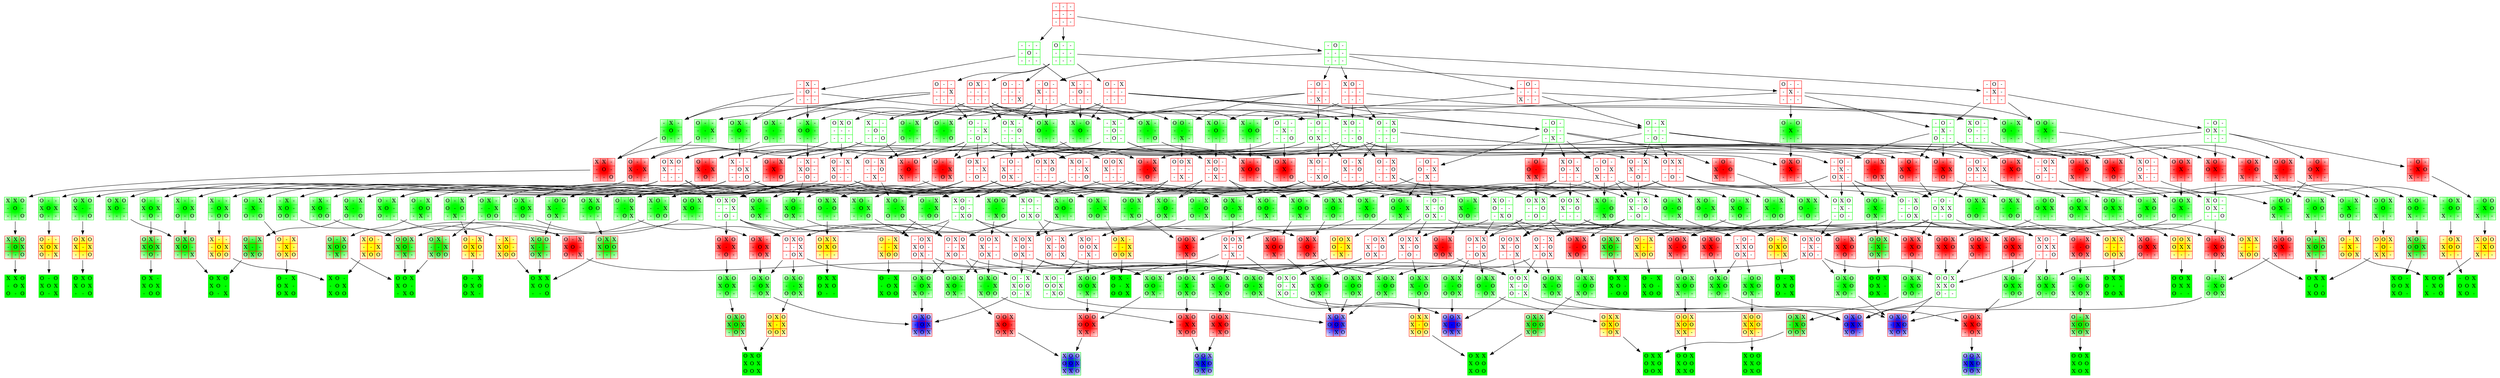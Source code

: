 digraph "graph" {
	node [shape=plaintext]
		0 [label=<
        <TABLE BORDER="0" CELLBORDER="1" CELLSPACING="0" COLOR="red" BGCOLOR="white" style="">
          <TR>
            <TD> - </TD>
            <TD> - </TD>
            <TD> - </TD>
          </TR>
          <TR>
            <TD> - </TD>
            <TD> - </TD>
            <TD> - </TD>
          </TR>
          <TR>
            <TD> - </TD>
            <TD> - </TD>
            <TD> - </TD>
          </TR>
        </TABLE>>]
		1 [label=<
        <TABLE BORDER="0" CELLBORDER="1" CELLSPACING="0" COLOR="green" BGCOLOR="white" style="">
          <TR>
            <TD>O</TD>
            <TD> - </TD>
            <TD> - </TD>
          </TR>
          <TR>
            <TD> - </TD>
            <TD> - </TD>
            <TD> - </TD>
          </TR>
          <TR>
            <TD> - </TD>
            <TD> - </TD>
            <TD> - </TD>
          </TR>
        </TABLE>>]
			0 -> 1
		2 [label=<
        <TABLE BORDER="0" CELLBORDER="1" CELLSPACING="0" COLOR="green" BGCOLOR="white" style="">
          <TR>
            <TD> - </TD>
            <TD>O</TD>
            <TD> - </TD>
          </TR>
          <TR>
            <TD> - </TD>
            <TD> - </TD>
            <TD> - </TD>
          </TR>
          <TR>
            <TD> - </TD>
            <TD> - </TD>
            <TD> - </TD>
          </TR>
        </TABLE>>]
			0 -> 2
		3 [label=<
        <TABLE BORDER="0" CELLBORDER="1" CELLSPACING="0" COLOR="green" BGCOLOR="white" style="">
          <TR>
            <TD> - </TD>
            <TD> - </TD>
            <TD> - </TD>
          </TR>
          <TR>
            <TD> - </TD>
            <TD>O</TD>
            <TD> - </TD>
          </TR>
          <TR>
            <TD> - </TD>
            <TD> - </TD>
            <TD> - </TD>
          </TR>
        </TABLE>>]
			0 -> 3
		2 [label=<
        <TABLE BORDER="0" CELLBORDER="1" CELLSPACING="0" COLOR="green" BGCOLOR="white" style="">
          <TR>
            <TD> - </TD>
            <TD>O</TD>
            <TD> - </TD>
          </TR>
          <TR>
            <TD> - </TD>
            <TD> - </TD>
            <TD> - </TD>
          </TR>
          <TR>
            <TD> - </TD>
            <TD> - </TD>
            <TD> - </TD>
          </TR>
        </TABLE>>]
		21 [label=<
        <TABLE BORDER="0" CELLBORDER="1" CELLSPACING="0" COLOR="red" BGCOLOR="white" style="">
          <TR>
            <TD>X</TD>
            <TD>O</TD>
            <TD> - </TD>
          </TR>
          <TR>
            <TD> - </TD>
            <TD> - </TD>
            <TD> - </TD>
          </TR>
          <TR>
            <TD> - </TD>
            <TD> - </TD>
            <TD> - </TD>
          </TR>
        </TABLE>>]
			2 -> 21
		22 [label=<
        <TABLE BORDER="0" CELLBORDER="1" CELLSPACING="0" COLOR="red" BGCOLOR="white" style="">
          <TR>
            <TD> - </TD>
            <TD>O</TD>
            <TD> - </TD>
          </TR>
          <TR>
            <TD>X</TD>
            <TD> - </TD>
            <TD> - </TD>
          </TR>
          <TR>
            <TD> - </TD>
            <TD> - </TD>
            <TD> - </TD>
          </TR>
        </TABLE>>]
			2 -> 22
		23 [label=<
        <TABLE BORDER="0" CELLBORDER="1" CELLSPACING="0" COLOR="red" BGCOLOR="white" style="">
          <TR>
            <TD> - </TD>
            <TD>O</TD>
            <TD> - </TD>
          </TR>
          <TR>
            <TD> - </TD>
            <TD>X</TD>
            <TD> - </TD>
          </TR>
          <TR>
            <TD> - </TD>
            <TD> - </TD>
            <TD> - </TD>
          </TR>
        </TABLE>>]
			2 -> 23
		24 [label=<
        <TABLE BORDER="0" CELLBORDER="1" CELLSPACING="0" COLOR="red" BGCOLOR="white" style="">
          <TR>
            <TD> - </TD>
            <TD>O</TD>
            <TD> - </TD>
          </TR>
          <TR>
            <TD> - </TD>
            <TD> - </TD>
            <TD> - </TD>
          </TR>
          <TR>
            <TD>X</TD>
            <TD> - </TD>
            <TD> - </TD>
          </TR>
        </TABLE>>]
			2 -> 24
		25 [label=<
        <TABLE BORDER="0" CELLBORDER="1" CELLSPACING="0" COLOR="red" BGCOLOR="white" style="">
          <TR>
            <TD> - </TD>
            <TD>O</TD>
            <TD> - </TD>
          </TR>
          <TR>
            <TD> - </TD>
            <TD> - </TD>
            <TD> - </TD>
          </TR>
          <TR>
            <TD> - </TD>
            <TD>X</TD>
            <TD> - </TD>
          </TR>
        </TABLE>>]
			2 -> 25
		3 [label=<
        <TABLE BORDER="0" CELLBORDER="1" CELLSPACING="0" COLOR="green" BGCOLOR="white" style="">
          <TR>
            <TD> - </TD>
            <TD> - </TD>
            <TD> - </TD>
          </TR>
          <TR>
            <TD> - </TD>
            <TD>O</TD>
            <TD> - </TD>
          </TR>
          <TR>
            <TD> - </TD>
            <TD> - </TD>
            <TD> - </TD>
          </TR>
        </TABLE>>]
		31 [label=<
        <TABLE BORDER="0" CELLBORDER="1" CELLSPACING="0" COLOR="red" BGCOLOR="white" style="">
          <TR>
            <TD>X</TD>
            <TD> - </TD>
            <TD> - </TD>
          </TR>
          <TR>
            <TD> - </TD>
            <TD>O</TD>
            <TD> - </TD>
          </TR>
          <TR>
            <TD> - </TD>
            <TD> - </TD>
            <TD> - </TD>
          </TR>
        </TABLE>>]
			3 -> 31
		32 [label=<
        <TABLE BORDER="0" CELLBORDER="1" CELLSPACING="0" COLOR="red" BGCOLOR="white" style="">
          <TR>
            <TD> - </TD>
            <TD>X</TD>
            <TD> - </TD>
          </TR>
          <TR>
            <TD> - </TD>
            <TD>O</TD>
            <TD> - </TD>
          </TR>
          <TR>
            <TD> - </TD>
            <TD> - </TD>
            <TD> - </TD>
          </TR>
        </TABLE>>]
			3 -> 32
		1 [label=<
        <TABLE BORDER="0" CELLBORDER="1" CELLSPACING="0" COLOR="green" BGCOLOR="white" style="">
          <TR>
            <TD>O</TD>
            <TD> - </TD>
            <TD> - </TD>
          </TR>
          <TR>
            <TD> - </TD>
            <TD> - </TD>
            <TD> - </TD>
          </TR>
          <TR>
            <TD> - </TD>
            <TD> - </TD>
            <TD> - </TD>
          </TR>
        </TABLE>>]
		11 [label=<
        <TABLE BORDER="0" CELLBORDER="1" CELLSPACING="0" COLOR="red" BGCOLOR="white" style="">
          <TR>
            <TD>O</TD>
            <TD>X</TD>
            <TD> - </TD>
          </TR>
          <TR>
            <TD> - </TD>
            <TD> - </TD>
            <TD> - </TD>
          </TR>
          <TR>
            <TD> - </TD>
            <TD> - </TD>
            <TD> - </TD>
          </TR>
        </TABLE>>]
			1 -> 11
		12 [label=<
        <TABLE BORDER="0" CELLBORDER="1" CELLSPACING="0" COLOR="red" BGCOLOR="white" style="">
          <TR>
            <TD>O</TD>
            <TD> - </TD>
            <TD>X</TD>
          </TR>
          <TR>
            <TD> - </TD>
            <TD> - </TD>
            <TD> - </TD>
          </TR>
          <TR>
            <TD> - </TD>
            <TD> - </TD>
            <TD> - </TD>
          </TR>
        </TABLE>>]
			1 -> 12
		13 [label=<
        <TABLE BORDER="0" CELLBORDER="1" CELLSPACING="0" COLOR="red" BGCOLOR="white" style="">
          <TR>
            <TD>O</TD>
            <TD> - </TD>
            <TD> - </TD>
          </TR>
          <TR>
            <TD> - </TD>
            <TD>X</TD>
            <TD> - </TD>
          </TR>
          <TR>
            <TD> - </TD>
            <TD> - </TD>
            <TD> - </TD>
          </TR>
        </TABLE>>]
			1 -> 13
		14 [label=<
        <TABLE BORDER="0" CELLBORDER="1" CELLSPACING="0" COLOR="red" BGCOLOR="white" style="">
          <TR>
            <TD>O</TD>
            <TD> - </TD>
            <TD> - </TD>
          </TR>
          <TR>
            <TD> - </TD>
            <TD> - </TD>
            <TD>X</TD>
          </TR>
          <TR>
            <TD> - </TD>
            <TD> - </TD>
            <TD> - </TD>
          </TR>
        </TABLE>>]
			1 -> 14
		15 [label=<
        <TABLE BORDER="0" CELLBORDER="1" CELLSPACING="0" COLOR="red" BGCOLOR="white" style="">
          <TR>
            <TD>O</TD>
            <TD> - </TD>
            <TD> - </TD>
          </TR>
          <TR>
            <TD> - </TD>
            <TD> - </TD>
            <TD> - </TD>
          </TR>
          <TR>
            <TD> - </TD>
            <TD> - </TD>
            <TD>X</TD>
          </TR>
        </TABLE>>]
			1 -> 15
		23 [label=<
        <TABLE BORDER="0" CELLBORDER="1" CELLSPACING="0" COLOR="red" BGCOLOR="white" style="">
          <TR>
            <TD> - </TD>
            <TD>O</TD>
            <TD> - </TD>
          </TR>
          <TR>
            <TD> - </TD>
            <TD>X</TD>
            <TD> - </TD>
          </TR>
          <TR>
            <TD> - </TD>
            <TD> - </TD>
            <TD> - </TD>
          </TR>
        </TABLE>>]
		231 [label=<
        <TABLE BORDER="0" CELLBORDER="1" CELLSPACING="0" COLOR="green" BGCOLOR="green:white" style="radial">
          <TR>
            <TD>O</TD>
            <TD>O</TD>
            <TD> - </TD>
          </TR>
          <TR>
            <TD> - </TD>
            <TD>X</TD>
            <TD> - </TD>
          </TR>
          <TR>
            <TD> - </TD>
            <TD> - </TD>
            <TD> - </TD>
          </TR>
        </TABLE>>]
			23 -> 231
		232 [label=<
        <TABLE BORDER="0" CELLBORDER="1" CELLSPACING="0" COLOR="green" BGCOLOR="white" style="">
          <TR>
            <TD> - </TD>
            <TD>O</TD>
            <TD> - </TD>
          </TR>
          <TR>
            <TD>O</TD>
            <TD>X</TD>
            <TD> - </TD>
          </TR>
          <TR>
            <TD> - </TD>
            <TD> - </TD>
            <TD> - </TD>
          </TR>
        </TABLE>>]
			23 -> 232
		233 [label=<
        <TABLE BORDER="0" CELLBORDER="1" CELLSPACING="0" COLOR="green" BGCOLOR="white" style="">
          <TR>
            <TD> - </TD>
            <TD>O</TD>
            <TD> - </TD>
          </TR>
          <TR>
            <TD> - </TD>
            <TD>X</TD>
            <TD> - </TD>
          </TR>
          <TR>
            <TD>O</TD>
            <TD> - </TD>
            <TD> - </TD>
          </TR>
        </TABLE>>]
			23 -> 233
		31 [label=<
        <TABLE BORDER="0" CELLBORDER="1" CELLSPACING="0" COLOR="red" BGCOLOR="white" style="">
          <TR>
            <TD>X</TD>
            <TD> - </TD>
            <TD> - </TD>
          </TR>
          <TR>
            <TD> - </TD>
            <TD>O</TD>
            <TD> - </TD>
          </TR>
          <TR>
            <TD> - </TD>
            <TD> - </TD>
            <TD> - </TD>
          </TR>
        </TABLE>>]
		311 [label=<
        <TABLE BORDER="0" CELLBORDER="1" CELLSPACING="0" COLOR="green" BGCOLOR="green:white" style="radial">
          <TR>
            <TD>X</TD>
            <TD>O</TD>
            <TD> - </TD>
          </TR>
          <TR>
            <TD> - </TD>
            <TD>O</TD>
            <TD> - </TD>
          </TR>
          <TR>
            <TD> - </TD>
            <TD> - </TD>
            <TD> - </TD>
          </TR>
        </TABLE>>]
			31 -> 311
		312 [label=<
        <TABLE BORDER="0" CELLBORDER="1" CELLSPACING="0" COLOR="green" BGCOLOR="green:white" style="radial">
          <TR>
            <TD>X</TD>
            <TD> - </TD>
            <TD>O</TD>
          </TR>
          <TR>
            <TD> - </TD>
            <TD>O</TD>
            <TD> - </TD>
          </TR>
          <TR>
            <TD> - </TD>
            <TD> - </TD>
            <TD> - </TD>
          </TR>
        </TABLE>>]
			31 -> 312
		313 [label=<
        <TABLE BORDER="0" CELLBORDER="1" CELLSPACING="0" COLOR="green" BGCOLOR="green:white" style="radial">
          <TR>
            <TD>X</TD>
            <TD> - </TD>
            <TD> - </TD>
          </TR>
          <TR>
            <TD> - </TD>
            <TD>O</TD>
            <TD>O</TD>
          </TR>
          <TR>
            <TD> - </TD>
            <TD> - </TD>
            <TD> - </TD>
          </TR>
        </TABLE>>]
			31 -> 313
		314 [label=<
        <TABLE BORDER="0" CELLBORDER="1" CELLSPACING="0" COLOR="green" BGCOLOR="white" style="">
          <TR>
            <TD>X</TD>
            <TD> - </TD>
            <TD> - </TD>
          </TR>
          <TR>
            <TD> - </TD>
            <TD>O</TD>
            <TD> - </TD>
          </TR>
          <TR>
            <TD> - </TD>
            <TD> - </TD>
            <TD>O</TD>
          </TR>
        </TABLE>>]
			31 -> 314
		32 [label=<
        <TABLE BORDER="0" CELLBORDER="1" CELLSPACING="0" COLOR="red" BGCOLOR="white" style="">
          <TR>
            <TD> - </TD>
            <TD>X</TD>
            <TD> - </TD>
          </TR>
          <TR>
            <TD> - </TD>
            <TD>O</TD>
            <TD> - </TD>
          </TR>
          <TR>
            <TD> - </TD>
            <TD> - </TD>
            <TD> - </TD>
          </TR>
        </TABLE>>]
		321 [label=<
        <TABLE BORDER="0" CELLBORDER="1" CELLSPACING="0" COLOR="green" BGCOLOR="green:white" style="radial">
          <TR>
            <TD>O</TD>
            <TD>X</TD>
            <TD> - </TD>
          </TR>
          <TR>
            <TD> - </TD>
            <TD>O</TD>
            <TD> - </TD>
          </TR>
          <TR>
            <TD> - </TD>
            <TD> - </TD>
            <TD> - </TD>
          </TR>
        </TABLE>>]
			32 -> 321
		322 [label=<
        <TABLE BORDER="0" CELLBORDER="1" CELLSPACING="0" COLOR="green" BGCOLOR="green:white" style="radial">
          <TR>
            <TD> - </TD>
            <TD>X</TD>
            <TD> - </TD>
          </TR>
          <TR>
            <TD>O</TD>
            <TD>O</TD>
            <TD> - </TD>
          </TR>
          <TR>
            <TD> - </TD>
            <TD> - </TD>
            <TD> - </TD>
          </TR>
        </TABLE>>]
			32 -> 322
		323 [label=<
        <TABLE BORDER="0" CELLBORDER="1" CELLSPACING="0" COLOR="green" BGCOLOR="green:white" style="radial">
          <TR>
            <TD> - </TD>
            <TD>X</TD>
            <TD> - </TD>
          </TR>
          <TR>
            <TD> - </TD>
            <TD>O</TD>
            <TD> - </TD>
          </TR>
          <TR>
            <TD>O</TD>
            <TD> - </TD>
            <TD> - </TD>
          </TR>
        </TABLE>>]
			32 -> 323
		324 [label=<
        <TABLE BORDER="0" CELLBORDER="1" CELLSPACING="0" COLOR="green" BGCOLOR="white" style="">
          <TR>
            <TD> - </TD>
            <TD>X</TD>
            <TD> - </TD>
          </TR>
          <TR>
            <TD> - </TD>
            <TD>O</TD>
            <TD> - </TD>
          </TR>
          <TR>
            <TD> - </TD>
            <TD>O</TD>
            <TD> - </TD>
          </TR>
        </TABLE>>]
			32 -> 324
		12 [label=<
        <TABLE BORDER="0" CELLBORDER="1" CELLSPACING="0" COLOR="red" BGCOLOR="white" style="">
          <TR>
            <TD>O</TD>
            <TD> - </TD>
            <TD>X</TD>
          </TR>
          <TR>
            <TD> - </TD>
            <TD> - </TD>
            <TD> - </TD>
          </TR>
          <TR>
            <TD> - </TD>
            <TD> - </TD>
            <TD> - </TD>
          </TR>
        </TABLE>>]
		122 [label=<
        <TABLE BORDER="0" CELLBORDER="1" CELLSPACING="0" COLOR="green" BGCOLOR="green:white" style="radial">
          <TR>
            <TD>O</TD>
            <TD> - </TD>
            <TD>X</TD>
          </TR>
          <TR>
            <TD>O</TD>
            <TD> - </TD>
            <TD> - </TD>
          </TR>
          <TR>
            <TD> - </TD>
            <TD> - </TD>
            <TD> - </TD>
          </TR>
        </TABLE>>]
			12 -> 122
		312 [label=<
        <TABLE BORDER="0" CELLBORDER="1" CELLSPACING="0" COLOR="green" BGCOLOR="green:white" style="radial">
          <TR>
            <TD>X</TD>
            <TD> - </TD>
            <TD>O</TD>
          </TR>
          <TR>
            <TD> - </TD>
            <TD>O</TD>
            <TD> - </TD>
          </TR>
          <TR>
            <TD> - </TD>
            <TD> - </TD>
            <TD> - </TD>
          </TR>
        </TABLE>>]
			12 -> 312
		124 [label=<
        <TABLE BORDER="0" CELLBORDER="1" CELLSPACING="0" COLOR="green" BGCOLOR="white" style="">
          <TR>
            <TD>O</TD>
            <TD> - </TD>
            <TD>X</TD>
          </TR>
          <TR>
            <TD> - </TD>
            <TD> - </TD>
            <TD>O</TD>
          </TR>
          <TR>
            <TD> - </TD>
            <TD> - </TD>
            <TD> - </TD>
          </TR>
        </TABLE>>]
			12 -> 124
		125 [label=<
        <TABLE BORDER="0" CELLBORDER="1" CELLSPACING="0" COLOR="green" BGCOLOR="green:white" style="radial">
          <TR>
            <TD>O</TD>
            <TD> - </TD>
            <TD>X</TD>
          </TR>
          <TR>
            <TD> - </TD>
            <TD> - </TD>
            <TD> - </TD>
          </TR>
          <TR>
            <TD>O</TD>
            <TD> - </TD>
            <TD> - </TD>
          </TR>
        </TABLE>>]
			12 -> 125
		126 [label=<
        <TABLE BORDER="0" CELLBORDER="1" CELLSPACING="0" COLOR="green" BGCOLOR="white" style="">
          <TR>
            <TD>O</TD>
            <TD> - </TD>
            <TD>X</TD>
          </TR>
          <TR>
            <TD> - </TD>
            <TD> - </TD>
            <TD> - </TD>
          </TR>
          <TR>
            <TD> - </TD>
            <TD>O</TD>
            <TD> - </TD>
          </TR>
        </TABLE>>]
			12 -> 126
		127 [label=<
        <TABLE BORDER="0" CELLBORDER="1" CELLSPACING="0" COLOR="green" BGCOLOR="green:white" style="radial">
          <TR>
            <TD>O</TD>
            <TD> - </TD>
            <TD>X</TD>
          </TR>
          <TR>
            <TD> - </TD>
            <TD> - </TD>
            <TD> - </TD>
          </TR>
          <TR>
            <TD> - </TD>
            <TD> - </TD>
            <TD>O</TD>
          </TR>
        </TABLE>>]
			12 -> 127
		24 [label=<
        <TABLE BORDER="0" CELLBORDER="1" CELLSPACING="0" COLOR="red" BGCOLOR="white" style="">
          <TR>
            <TD> - </TD>
            <TD>O</TD>
            <TD> - </TD>
          </TR>
          <TR>
            <TD> - </TD>
            <TD> - </TD>
            <TD> - </TD>
          </TR>
          <TR>
            <TD>X</TD>
            <TD> - </TD>
            <TD> - </TD>
          </TR>
        </TABLE>>]
		122 [label=<
        <TABLE BORDER="0" CELLBORDER="1" CELLSPACING="0" COLOR="green" BGCOLOR="green:white" style="radial">
          <TR>
            <TD>O</TD>
            <TD> - </TD>
            <TD>X</TD>
          </TR>
          <TR>
            <TD>O</TD>
            <TD> - </TD>
            <TD> - </TD>
          </TR>
          <TR>
            <TD> - </TD>
            <TD> - </TD>
            <TD> - </TD>
          </TR>
        </TABLE>>]
			24 -> 122
		313 [label=<
        <TABLE BORDER="0" CELLBORDER="1" CELLSPACING="0" COLOR="green" BGCOLOR="green:white" style="radial">
          <TR>
            <TD>X</TD>
            <TD> - </TD>
            <TD> - </TD>
          </TR>
          <TR>
            <TD> - </TD>
            <TD>O</TD>
            <TD>O</TD>
          </TR>
          <TR>
            <TD> - </TD>
            <TD> - </TD>
            <TD> - </TD>
          </TR>
        </TABLE>>]
			24 -> 313
		126 [label=<
        <TABLE BORDER="0" CELLBORDER="1" CELLSPACING="0" COLOR="green" BGCOLOR="white" style="">
          <TR>
            <TD>O</TD>
            <TD> - </TD>
            <TD>X</TD>
          </TR>
          <TR>
            <TD> - </TD>
            <TD> - </TD>
            <TD> - </TD>
          </TR>
          <TR>
            <TD> - </TD>
            <TD>O</TD>
            <TD> - </TD>
          </TR>
        </TABLE>>]
			24 -> 126
		21 [label=<
        <TABLE BORDER="0" CELLBORDER="1" CELLSPACING="0" COLOR="red" BGCOLOR="white" style="">
          <TR>
            <TD>X</TD>
            <TD>O</TD>
            <TD> - </TD>
          </TR>
          <TR>
            <TD> - </TD>
            <TD> - </TD>
            <TD> - </TD>
          </TR>
          <TR>
            <TD> - </TD>
            <TD> - </TD>
            <TD> - </TD>
          </TR>
        </TABLE>>]
		212 [label=<
        <TABLE BORDER="0" CELLBORDER="1" CELLSPACING="0" COLOR="green" BGCOLOR="white" style="">
          <TR>
            <TD>X</TD>
            <TD>O</TD>
            <TD> - </TD>
          </TR>
          <TR>
            <TD>O</TD>
            <TD> - </TD>
            <TD> - </TD>
          </TR>
          <TR>
            <TD> - </TD>
            <TD> - </TD>
            <TD> - </TD>
          </TR>
        </TABLE>>]
			21 -> 212
		311 [label=<
        <TABLE BORDER="0" CELLBORDER="1" CELLSPACING="0" COLOR="green" BGCOLOR="green:white" style="radial">
          <TR>
            <TD>X</TD>
            <TD>O</TD>
            <TD> - </TD>
          </TR>
          <TR>
            <TD> - </TD>
            <TD>O</TD>
            <TD> - </TD>
          </TR>
          <TR>
            <TD> - </TD>
            <TD> - </TD>
            <TD> - </TD>
          </TR>
        </TABLE>>]
			21 -> 311
		124 [label=<
        <TABLE BORDER="0" CELLBORDER="1" CELLSPACING="0" COLOR="green" BGCOLOR="white" style="">
          <TR>
            <TD>O</TD>
            <TD> - </TD>
            <TD>X</TD>
          </TR>
          <TR>
            <TD> - </TD>
            <TD> - </TD>
            <TD>O</TD>
          </TR>
          <TR>
            <TD> - </TD>
            <TD> - </TD>
            <TD> - </TD>
          </TR>
        </TABLE>>]
			21 -> 124
		217 [label=<
        <TABLE BORDER="0" CELLBORDER="1" CELLSPACING="0" COLOR="green" BGCOLOR="white" style="">
          <TR>
            <TD>X</TD>
            <TD>O</TD>
            <TD> - </TD>
          </TR>
          <TR>
            <TD> - </TD>
            <TD> - </TD>
            <TD> - </TD>
          </TR>
          <TR>
            <TD> - </TD>
            <TD> - </TD>
            <TD>O</TD>
          </TR>
        </TABLE>>]
			21 -> 217
		25 [label=<
        <TABLE BORDER="0" CELLBORDER="1" CELLSPACING="0" COLOR="red" BGCOLOR="white" style="">
          <TR>
            <TD> - </TD>
            <TD>O</TD>
            <TD> - </TD>
          </TR>
          <TR>
            <TD> - </TD>
            <TD> - </TD>
            <TD> - </TD>
          </TR>
          <TR>
            <TD> - </TD>
            <TD>X</TD>
            <TD> - </TD>
          </TR>
        </TABLE>>]
		251 [label=<
        <TABLE BORDER="0" CELLBORDER="1" CELLSPACING="0" COLOR="green" BGCOLOR="green:white" style="radial">
          <TR>
            <TD>O</TD>
            <TD>O</TD>
            <TD> - </TD>
          </TR>
          <TR>
            <TD> - </TD>
            <TD> - </TD>
            <TD> - </TD>
          </TR>
          <TR>
            <TD> - </TD>
            <TD>X</TD>
            <TD> - </TD>
          </TR>
        </TABLE>>]
			25 -> 251
		252 [label=<
        <TABLE BORDER="0" CELLBORDER="1" CELLSPACING="0" COLOR="green" BGCOLOR="white" style="">
          <TR>
            <TD> - </TD>
            <TD>O</TD>
            <TD> - </TD>
          </TR>
          <TR>
            <TD>O</TD>
            <TD> - </TD>
            <TD> - </TD>
          </TR>
          <TR>
            <TD> - </TD>
            <TD>X</TD>
            <TD> - </TD>
          </TR>
        </TABLE>>]
			25 -> 252
		324 [label=<
        <TABLE BORDER="0" CELLBORDER="1" CELLSPACING="0" COLOR="green" BGCOLOR="white" style="">
          <TR>
            <TD> - </TD>
            <TD>X</TD>
            <TD> - </TD>
          </TR>
          <TR>
            <TD> - </TD>
            <TD>O</TD>
            <TD> - </TD>
          </TR>
          <TR>
            <TD> - </TD>
            <TD>O</TD>
            <TD> - </TD>
          </TR>
        </TABLE>>]
			25 -> 324
		254 [label=<
        <TABLE BORDER="0" CELLBORDER="1" CELLSPACING="0" COLOR="green" BGCOLOR="white" style="">
          <TR>
            <TD> - </TD>
            <TD>O</TD>
            <TD> - </TD>
          </TR>
          <TR>
            <TD> - </TD>
            <TD> - </TD>
            <TD> - </TD>
          </TR>
          <TR>
            <TD>O</TD>
            <TD>X</TD>
            <TD> - </TD>
          </TR>
        </TABLE>>]
			25 -> 254
		13 [label=<
        <TABLE BORDER="0" CELLBORDER="1" CELLSPACING="0" COLOR="red" BGCOLOR="white" style="">
          <TR>
            <TD>O</TD>
            <TD> - </TD>
            <TD> - </TD>
          </TR>
          <TR>
            <TD> - </TD>
            <TD>X</TD>
            <TD> - </TD>
          </TR>
          <TR>
            <TD> - </TD>
            <TD> - </TD>
            <TD> - </TD>
          </TR>
        </TABLE>>]
		231 [label=<
        <TABLE BORDER="0" CELLBORDER="1" CELLSPACING="0" COLOR="green" BGCOLOR="green:white" style="radial">
          <TR>
            <TD>O</TD>
            <TD>O</TD>
            <TD> - </TD>
          </TR>
          <TR>
            <TD> - </TD>
            <TD>X</TD>
            <TD> - </TD>
          </TR>
          <TR>
            <TD> - </TD>
            <TD> - </TD>
            <TD> - </TD>
          </TR>
        </TABLE>>]
			13 -> 231
		132 [label=<
        <TABLE BORDER="0" CELLBORDER="1" CELLSPACING="0" COLOR="green" BGCOLOR="green:white" style="radial">
          <TR>
            <TD>O</TD>
            <TD> - </TD>
            <TD>O</TD>
          </TR>
          <TR>
            <TD> - </TD>
            <TD>X</TD>
            <TD> - </TD>
          </TR>
          <TR>
            <TD> - </TD>
            <TD> - </TD>
            <TD> - </TD>
          </TR>
        </TABLE>>]
			13 -> 132
		233 [label=<
        <TABLE BORDER="0" CELLBORDER="1" CELLSPACING="0" COLOR="green" BGCOLOR="white" style="">
          <TR>
            <TD> - </TD>
            <TD>O</TD>
            <TD> - </TD>
          </TR>
          <TR>
            <TD> - </TD>
            <TD>X</TD>
            <TD> - </TD>
          </TR>
          <TR>
            <TD>O</TD>
            <TD> - </TD>
            <TD> - </TD>
          </TR>
        </TABLE>>]
			13 -> 233
		134 [label=<
        <TABLE BORDER="0" CELLBORDER="1" CELLSPACING="0" COLOR="green" BGCOLOR="white" style="">
          <TR>
            <TD>O</TD>
            <TD> - </TD>
            <TD> - </TD>
          </TR>
          <TR>
            <TD> - </TD>
            <TD>X</TD>
            <TD> - </TD>
          </TR>
          <TR>
            <TD> - </TD>
            <TD> - </TD>
            <TD>O</TD>
          </TR>
        </TABLE>>]
			13 -> 134
		11 [label=<
        <TABLE BORDER="0" CELLBORDER="1" CELLSPACING="0" COLOR="red" BGCOLOR="white" style="">
          <TR>
            <TD>O</TD>
            <TD>X</TD>
            <TD> - </TD>
          </TR>
          <TR>
            <TD> - </TD>
            <TD> - </TD>
            <TD> - </TD>
          </TR>
          <TR>
            <TD> - </TD>
            <TD> - </TD>
            <TD> - </TD>
          </TR>
        </TABLE>>]
		111 [label=<
        <TABLE BORDER="0" CELLBORDER="1" CELLSPACING="0" COLOR="green" BGCOLOR="white" style="">
          <TR>
            <TD>O</TD>
            <TD>X</TD>
            <TD>O</TD>
          </TR>
          <TR>
            <TD> - </TD>
            <TD> - </TD>
            <TD> - </TD>
          </TR>
          <TR>
            <TD> - </TD>
            <TD> - </TD>
            <TD> - </TD>
          </TR>
        </TABLE>>]
			11 -> 111
		112 [label=<
        <TABLE BORDER="0" CELLBORDER="1" CELLSPACING="0" COLOR="green" BGCOLOR="green:white" style="radial">
          <TR>
            <TD>O</TD>
            <TD>X</TD>
            <TD> - </TD>
          </TR>
          <TR>
            <TD>O</TD>
            <TD> - </TD>
            <TD> - </TD>
          </TR>
          <TR>
            <TD> - </TD>
            <TD> - </TD>
            <TD> - </TD>
          </TR>
        </TABLE>>]
			11 -> 112
		321 [label=<
        <TABLE BORDER="0" CELLBORDER="1" CELLSPACING="0" COLOR="green" BGCOLOR="green:white" style="radial">
          <TR>
            <TD>O</TD>
            <TD>X</TD>
            <TD> - </TD>
          </TR>
          <TR>
            <TD> - </TD>
            <TD>O</TD>
            <TD> - </TD>
          </TR>
          <TR>
            <TD> - </TD>
            <TD> - </TD>
            <TD> - </TD>
          </TR>
        </TABLE>>]
			11 -> 321
		114 [label=<
        <TABLE BORDER="0" CELLBORDER="1" CELLSPACING="0" COLOR="green" BGCOLOR="white" style="">
          <TR>
            <TD>O</TD>
            <TD>X</TD>
            <TD> - </TD>
          </TR>
          <TR>
            <TD> - </TD>
            <TD> - </TD>
            <TD>O</TD>
          </TR>
          <TR>
            <TD> - </TD>
            <TD> - </TD>
            <TD> - </TD>
          </TR>
        </TABLE>>]
			11 -> 114
		115 [label=<
        <TABLE BORDER="0" CELLBORDER="1" CELLSPACING="0" COLOR="green" BGCOLOR="green:white" style="radial">
          <TR>
            <TD>O</TD>
            <TD>X</TD>
            <TD> - </TD>
          </TR>
          <TR>
            <TD> - </TD>
            <TD> - </TD>
            <TD> - </TD>
          </TR>
          <TR>
            <TD>O</TD>
            <TD> - </TD>
            <TD> - </TD>
          </TR>
        </TABLE>>]
			11 -> 115
		254 [label=<
        <TABLE BORDER="0" CELLBORDER="1" CELLSPACING="0" COLOR="green" BGCOLOR="white" style="">
          <TR>
            <TD> - </TD>
            <TD>O</TD>
            <TD> - </TD>
          </TR>
          <TR>
            <TD> - </TD>
            <TD> - </TD>
            <TD> - </TD>
          </TR>
          <TR>
            <TD>O</TD>
            <TD>X</TD>
            <TD> - </TD>
          </TR>
        </TABLE>>]
			11 -> 254
		117 [label=<
        <TABLE BORDER="0" CELLBORDER="1" CELLSPACING="0" COLOR="green" BGCOLOR="green:white" style="radial">
          <TR>
            <TD>O</TD>
            <TD>X</TD>
            <TD> - </TD>
          </TR>
          <TR>
            <TD> - </TD>
            <TD> - </TD>
            <TD> - </TD>
          </TR>
          <TR>
            <TD> - </TD>
            <TD> - </TD>
            <TD>O</TD>
          </TR>
        </TABLE>>]
			11 -> 117
		14 [label=<
        <TABLE BORDER="0" CELLBORDER="1" CELLSPACING="0" COLOR="red" BGCOLOR="white" style="">
          <TR>
            <TD>O</TD>
            <TD> - </TD>
            <TD> - </TD>
          </TR>
          <TR>
            <TD> - </TD>
            <TD> - </TD>
            <TD>X</TD>
          </TR>
          <TR>
            <TD> - </TD>
            <TD> - </TD>
            <TD> - </TD>
          </TR>
        </TABLE>>]
		115 [label=<
        <TABLE BORDER="0" CELLBORDER="1" CELLSPACING="0" COLOR="green" BGCOLOR="green:white" style="radial">
          <TR>
            <TD>O</TD>
            <TD>X</TD>
            <TD> - </TD>
          </TR>
          <TR>
            <TD> - </TD>
            <TD> - </TD>
            <TD> - </TD>
          </TR>
          <TR>
            <TD>O</TD>
            <TD> - </TD>
            <TD> - </TD>
          </TR>
        </TABLE>>]
			14 -> 115
		251 [label=<
        <TABLE BORDER="0" CELLBORDER="1" CELLSPACING="0" COLOR="green" BGCOLOR="green:white" style="radial">
          <TR>
            <TD>O</TD>
            <TD>O</TD>
            <TD> - </TD>
          </TR>
          <TR>
            <TD> - </TD>
            <TD> - </TD>
            <TD> - </TD>
          </TR>
          <TR>
            <TD> - </TD>
            <TD>X</TD>
            <TD> - </TD>
          </TR>
        </TABLE>>]
			14 -> 251
		323 [label=<
        <TABLE BORDER="0" CELLBORDER="1" CELLSPACING="0" COLOR="green" BGCOLOR="green:white" style="radial">
          <TR>
            <TD> - </TD>
            <TD>X</TD>
            <TD> - </TD>
          </TR>
          <TR>
            <TD> - </TD>
            <TD>O</TD>
            <TD> - </TD>
          </TR>
          <TR>
            <TD>O</TD>
            <TD> - </TD>
            <TD> - </TD>
          </TR>
        </TABLE>>]
			14 -> 323
		145 [label=<
        <TABLE BORDER="0" CELLBORDER="1" CELLSPACING="0" COLOR="green" BGCOLOR="green:white" style="radial">
          <TR>
            <TD>O</TD>
            <TD> - </TD>
            <TD> - </TD>
          </TR>
          <TR>
            <TD> - </TD>
            <TD> - </TD>
            <TD>X</TD>
          </TR>
          <TR>
            <TD>O</TD>
            <TD> - </TD>
            <TD> - </TD>
          </TR>
        </TABLE>>]
			14 -> 145
		146 [label=<
        <TABLE BORDER="0" CELLBORDER="1" CELLSPACING="0" COLOR="green" BGCOLOR="white" style="">
          <TR>
            <TD>O</TD>
            <TD> - </TD>
            <TD> - </TD>
          </TR>
          <TR>
            <TD> - </TD>
            <TD> - </TD>
            <TD>X</TD>
          </TR>
          <TR>
            <TD> - </TD>
            <TD>O</TD>
            <TD> - </TD>
          </TR>
        </TABLE>>]
			14 -> 146
		117 [label=<
        <TABLE BORDER="0" CELLBORDER="1" CELLSPACING="0" COLOR="green" BGCOLOR="green:white" style="radial">
          <TR>
            <TD>O</TD>
            <TD>X</TD>
            <TD> - </TD>
          </TR>
          <TR>
            <TD> - </TD>
            <TD> - </TD>
            <TD> - </TD>
          </TR>
          <TR>
            <TD> - </TD>
            <TD> - </TD>
            <TD>O</TD>
          </TR>
        </TABLE>>]
			14 -> 117
		22 [label=<
        <TABLE BORDER="0" CELLBORDER="1" CELLSPACING="0" COLOR="red" BGCOLOR="white" style="">
          <TR>
            <TD> - </TD>
            <TD>O</TD>
            <TD> - </TD>
          </TR>
          <TR>
            <TD>X</TD>
            <TD> - </TD>
            <TD> - </TD>
          </TR>
          <TR>
            <TD> - </TD>
            <TD> - </TD>
            <TD> - </TD>
          </TR>
        </TABLE>>]
		112 [label=<
        <TABLE BORDER="0" CELLBORDER="1" CELLSPACING="0" COLOR="green" BGCOLOR="green:white" style="radial">
          <TR>
            <TD>O</TD>
            <TD>X</TD>
            <TD> - </TD>
          </TR>
          <TR>
            <TD>O</TD>
            <TD> - </TD>
            <TD> - </TD>
          </TR>
          <TR>
            <TD> - </TD>
            <TD> - </TD>
            <TD> - </TD>
          </TR>
        </TABLE>>]
			22 -> 112
		322 [label=<
        <TABLE BORDER="0" CELLBORDER="1" CELLSPACING="0" COLOR="green" BGCOLOR="green:white" style="radial">
          <TR>
            <TD> - </TD>
            <TD>X</TD>
            <TD> - </TD>
          </TR>
          <TR>
            <TD>O</TD>
            <TD>O</TD>
            <TD> - </TD>
          </TR>
          <TR>
            <TD> - </TD>
            <TD> - </TD>
            <TD> - </TD>
          </TR>
        </TABLE>>]
			22 -> 322
		252 [label=<
        <TABLE BORDER="0" CELLBORDER="1" CELLSPACING="0" COLOR="green" BGCOLOR="white" style="">
          <TR>
            <TD> - </TD>
            <TD>O</TD>
            <TD> - </TD>
          </TR>
          <TR>
            <TD>O</TD>
            <TD> - </TD>
            <TD> - </TD>
          </TR>
          <TR>
            <TD> - </TD>
            <TD>X</TD>
            <TD> - </TD>
          </TR>
        </TABLE>>]
			22 -> 252
		114 [label=<
        <TABLE BORDER="0" CELLBORDER="1" CELLSPACING="0" COLOR="green" BGCOLOR="white" style="">
          <TR>
            <TD>O</TD>
            <TD>X</TD>
            <TD> - </TD>
          </TR>
          <TR>
            <TD> - </TD>
            <TD> - </TD>
            <TD>O</TD>
          </TR>
          <TR>
            <TD> - </TD>
            <TD> - </TD>
            <TD> - </TD>
          </TR>
        </TABLE>>]
			22 -> 114
		146 [label=<
        <TABLE BORDER="0" CELLBORDER="1" CELLSPACING="0" COLOR="green" BGCOLOR="white" style="">
          <TR>
            <TD>O</TD>
            <TD> - </TD>
            <TD> - </TD>
          </TR>
          <TR>
            <TD> - </TD>
            <TD> - </TD>
            <TD>X</TD>
          </TR>
          <TR>
            <TD> - </TD>
            <TD>O</TD>
            <TD> - </TD>
          </TR>
        </TABLE>>]
			22 -> 146
		15 [label=<
        <TABLE BORDER="0" CELLBORDER="1" CELLSPACING="0" COLOR="red" BGCOLOR="white" style="">
          <TR>
            <TD>O</TD>
            <TD> - </TD>
            <TD> - </TD>
          </TR>
          <TR>
            <TD> - </TD>
            <TD> - </TD>
            <TD> - </TD>
          </TR>
          <TR>
            <TD> - </TD>
            <TD> - </TD>
            <TD>X</TD>
          </TR>
        </TABLE>>]
		125 [label=<
        <TABLE BORDER="0" CELLBORDER="1" CELLSPACING="0" COLOR="green" BGCOLOR="green:white" style="radial">
          <TR>
            <TD>O</TD>
            <TD> - </TD>
            <TD>X</TD>
          </TR>
          <TR>
            <TD> - </TD>
            <TD> - </TD>
            <TD> - </TD>
          </TR>
          <TR>
            <TD>O</TD>
            <TD> - </TD>
            <TD> - </TD>
          </TR>
        </TABLE>>]
			15 -> 125
		314 [label=<
        <TABLE BORDER="0" CELLBORDER="1" CELLSPACING="0" COLOR="green" BGCOLOR="white" style="">
          <TR>
            <TD>X</TD>
            <TD> - </TD>
            <TD> - </TD>
          </TR>
          <TR>
            <TD> - </TD>
            <TD>O</TD>
            <TD> - </TD>
          </TR>
          <TR>
            <TD> - </TD>
            <TD> - </TD>
            <TD>O</TD>
          </TR>
        </TABLE>>]
			15 -> 314
		217 [label=<
        <TABLE BORDER="0" CELLBORDER="1" CELLSPACING="0" COLOR="green" BGCOLOR="white" style="">
          <TR>
            <TD>X</TD>
            <TD>O</TD>
            <TD> - </TD>
          </TR>
          <TR>
            <TD> - </TD>
            <TD> - </TD>
            <TD> - </TD>
          </TR>
          <TR>
            <TD> - </TD>
            <TD> - </TD>
            <TD>O</TD>
          </TR>
        </TABLE>>]
			15 -> 217
		124 [label=<
        <TABLE BORDER="0" CELLBORDER="1" CELLSPACING="0" COLOR="green" BGCOLOR="white" style="">
          <TR>
            <TD>O</TD>
            <TD> - </TD>
            <TD>X</TD>
          </TR>
          <TR>
            <TD> - </TD>
            <TD> - </TD>
            <TD>O</TD>
          </TR>
          <TR>
            <TD> - </TD>
            <TD> - </TD>
            <TD> - </TD>
          </TR>
        </TABLE>>]
		1241 [label=<
        <TABLE BORDER="0" CELLBORDER="1" CELLSPACING="0" COLOR="red" BGCOLOR="white" style="">
          <TR>
            <TD>O</TD>
            <TD>X</TD>
            <TD>X</TD>
          </TR>
          <TR>
            <TD> - </TD>
            <TD> - </TD>
            <TD>O</TD>
          </TR>
          <TR>
            <TD> - </TD>
            <TD> - </TD>
            <TD> - </TD>
          </TR>
        </TABLE>>]
			124 -> 1241
		1242 [label=<
        <TABLE BORDER="0" CELLBORDER="1" CELLSPACING="0" COLOR="red" BGCOLOR="white" style="">
          <TR>
            <TD>O</TD>
            <TD> - </TD>
            <TD>X</TD>
          </TR>
          <TR>
            <TD>X</TD>
            <TD> - </TD>
            <TD>O</TD>
          </TR>
          <TR>
            <TD> - </TD>
            <TD> - </TD>
            <TD> - </TD>
          </TR>
        </TABLE>>]
			124 -> 1242
		1243 [label=<
        <TABLE BORDER="0" CELLBORDER="1" CELLSPACING="0" COLOR="red" BGCOLOR="red:white" style="radial">
          <TR>
            <TD>O</TD>
            <TD> - </TD>
            <TD>X</TD>
          </TR>
          <TR>
            <TD> - </TD>
            <TD>X</TD>
            <TD>O</TD>
          </TR>
          <TR>
            <TD> - </TD>
            <TD> - </TD>
            <TD> - </TD>
          </TR>
        </TABLE>>]
			124 -> 1243
		1244 [label=<
        <TABLE BORDER="0" CELLBORDER="1" CELLSPACING="0" COLOR="red" BGCOLOR="red:white" style="radial">
          <TR>
            <TD>O</TD>
            <TD> - </TD>
            <TD>X</TD>
          </TR>
          <TR>
            <TD> - </TD>
            <TD> - </TD>
            <TD>O</TD>
          </TR>
          <TR>
            <TD>X</TD>
            <TD> - </TD>
            <TD> - </TD>
          </TR>
        </TABLE>>]
			124 -> 1244
		1245 [label=<
        <TABLE BORDER="0" CELLBORDER="1" CELLSPACING="0" COLOR="red" BGCOLOR="white" style="">
          <TR>
            <TD>O</TD>
            <TD> - </TD>
            <TD>X</TD>
          </TR>
          <TR>
            <TD> - </TD>
            <TD> - </TD>
            <TD>O</TD>
          </TR>
          <TR>
            <TD> - </TD>
            <TD>X</TD>
            <TD> - </TD>
          </TR>
        </TABLE>>]
			124 -> 1245
		1246 [label=<
        <TABLE BORDER="0" CELLBORDER="1" CELLSPACING="0" COLOR="red" BGCOLOR="white" style="">
          <TR>
            <TD>O</TD>
            <TD> - </TD>
            <TD>X</TD>
          </TR>
          <TR>
            <TD> - </TD>
            <TD> - </TD>
            <TD>O</TD>
          </TR>
          <TR>
            <TD> - </TD>
            <TD> - </TD>
            <TD>X</TD>
          </TR>
        </TABLE>>]
			124 -> 1246
		127 [label=<
        <TABLE BORDER="0" CELLBORDER="1" CELLSPACING="0" COLOR="green" BGCOLOR="green:white" style="radial">
          <TR>
            <TD>O</TD>
            <TD> - </TD>
            <TD>X</TD>
          </TR>
          <TR>
            <TD> - </TD>
            <TD> - </TD>
            <TD> - </TD>
          </TR>
          <TR>
            <TD> - </TD>
            <TD> - </TD>
            <TD>O</TD>
          </TR>
        </TABLE>>]
		1271 [label=<
        <TABLE BORDER="0" CELLBORDER="1" CELLSPACING="0" COLOR="red" BGCOLOR="red:white" style="radial">
          <TR>
            <TD>O</TD>
            <TD> - </TD>
            <TD>X</TD>
          </TR>
          <TR>
            <TD> - </TD>
            <TD>X</TD>
            <TD> - </TD>
          </TR>
          <TR>
            <TD> - </TD>
            <TD> - </TD>
            <TD>O</TD>
          </TR>
        </TABLE>>]
			127 -> 1271
		146 [label=<
        <TABLE BORDER="0" CELLBORDER="1" CELLSPACING="0" COLOR="green" BGCOLOR="white" style="">
          <TR>
            <TD>O</TD>
            <TD> - </TD>
            <TD> - </TD>
          </TR>
          <TR>
            <TD> - </TD>
            <TD> - </TD>
            <TD>X</TD>
          </TR>
          <TR>
            <TD> - </TD>
            <TD>O</TD>
            <TD> - </TD>
          </TR>
        </TABLE>>]
		1461 [label=<
        <TABLE BORDER="0" CELLBORDER="1" CELLSPACING="0" COLOR="red" BGCOLOR="white" style="">
          <TR>
            <TD>O</TD>
            <TD>X</TD>
            <TD> - </TD>
          </TR>
          <TR>
            <TD> - </TD>
            <TD> - </TD>
            <TD>X</TD>
          </TR>
          <TR>
            <TD> - </TD>
            <TD>O</TD>
            <TD> - </TD>
          </TR>
        </TABLE>>]
			146 -> 1461
		1462 [label=<
        <TABLE BORDER="0" CELLBORDER="1" CELLSPACING="0" COLOR="red" BGCOLOR="red:white" style="radial">
          <TR>
            <TD>O</TD>
            <TD> - </TD>
            <TD>X</TD>
          </TR>
          <TR>
            <TD> - </TD>
            <TD> - </TD>
            <TD>X</TD>
          </TR>
          <TR>
            <TD> - </TD>
            <TD>O</TD>
            <TD> - </TD>
          </TR>
        </TABLE>>]
			146 -> 1462
		1463 [label=<
        <TABLE BORDER="0" CELLBORDER="1" CELLSPACING="0" COLOR="red" BGCOLOR="red:white" style="radial">
          <TR>
            <TD>O</TD>
            <TD> - </TD>
            <TD> - </TD>
          </TR>
          <TR>
            <TD>X</TD>
            <TD> - </TD>
            <TD>X</TD>
          </TR>
          <TR>
            <TD> - </TD>
            <TD>O</TD>
            <TD> - </TD>
          </TR>
        </TABLE>>]
			146 -> 1463
		1464 [label=<
        <TABLE BORDER="0" CELLBORDER="1" CELLSPACING="0" COLOR="red" BGCOLOR="red:white" style="radial">
          <TR>
            <TD>O</TD>
            <TD> - </TD>
            <TD> - </TD>
          </TR>
          <TR>
            <TD> - </TD>
            <TD>X</TD>
            <TD>X</TD>
          </TR>
          <TR>
            <TD> - </TD>
            <TD>O</TD>
            <TD> - </TD>
          </TR>
        </TABLE>>]
			146 -> 1464
		1245 [label=<
        <TABLE BORDER="0" CELLBORDER="1" CELLSPACING="0" COLOR="red" BGCOLOR="white" style="">
          <TR>
            <TD>O</TD>
            <TD> - </TD>
            <TD>X</TD>
          </TR>
          <TR>
            <TD> - </TD>
            <TD> - </TD>
            <TD>O</TD>
          </TR>
          <TR>
            <TD> - </TD>
            <TD>X</TD>
            <TD> - </TD>
          </TR>
        </TABLE>>]
			146 -> 1245
		1466 [label=<
        <TABLE BORDER="0" CELLBORDER="1" CELLSPACING="0" COLOR="red" BGCOLOR="red:white" style="radial">
          <TR>
            <TD>O</TD>
            <TD> - </TD>
            <TD> - </TD>
          </TR>
          <TR>
            <TD> - </TD>
            <TD> - </TD>
            <TD>X</TD>
          </TR>
          <TR>
            <TD> - </TD>
            <TD>O</TD>
            <TD>X</TD>
          </TR>
        </TABLE>>]
			146 -> 1466
		122 [label=<
        <TABLE BORDER="0" CELLBORDER="1" CELLSPACING="0" COLOR="green" BGCOLOR="green:white" style="radial">
          <TR>
            <TD>O</TD>
            <TD> - </TD>
            <TD>X</TD>
          </TR>
          <TR>
            <TD>O</TD>
            <TD> - </TD>
            <TD> - </TD>
          </TR>
          <TR>
            <TD> - </TD>
            <TD> - </TD>
            <TD> - </TD>
          </TR>
        </TABLE>>]
		1214 [label=<
        <TABLE BORDER="0" CELLBORDER="1" CELLSPACING="0" COLOR="red" BGCOLOR="red:white" style="radial">
          <TR>
            <TD>O</TD>
            <TD>O</TD>
            <TD>X</TD>
          </TR>
          <TR>
            <TD> - </TD>
            <TD> - </TD>
            <TD> - </TD>
          </TR>
          <TR>
            <TD>X</TD>
            <TD> - </TD>
            <TD> - </TD>
          </TR>
        </TABLE>>]
			122 -> 1214
		125 [label=<
        <TABLE BORDER="0" CELLBORDER="1" CELLSPACING="0" COLOR="green" BGCOLOR="green:white" style="radial">
          <TR>
            <TD>O</TD>
            <TD> - </TD>
            <TD>X</TD>
          </TR>
          <TR>
            <TD> - </TD>
            <TD> - </TD>
            <TD> - </TD>
          </TR>
          <TR>
            <TD>O</TD>
            <TD> - </TD>
            <TD> - </TD>
          </TR>
        </TABLE>>]
		1251 [label=<
        <TABLE BORDER="0" CELLBORDER="1" CELLSPACING="0" COLOR="red" BGCOLOR="white" style="">
          <TR>
            <TD>O</TD>
            <TD> - </TD>
            <TD>X</TD>
          </TR>
          <TR>
            <TD>X</TD>
            <TD> - </TD>
            <TD> - </TD>
          </TR>
          <TR>
            <TD>O</TD>
            <TD> - </TD>
            <TD> - </TD>
          </TR>
        </TABLE>>]
			125 -> 1251
		126 [label=<
        <TABLE BORDER="0" CELLBORDER="1" CELLSPACING="0" COLOR="green" BGCOLOR="white" style="">
          <TR>
            <TD>O</TD>
            <TD> - </TD>
            <TD>X</TD>
          </TR>
          <TR>
            <TD> - </TD>
            <TD> - </TD>
            <TD> - </TD>
          </TR>
          <TR>
            <TD> - </TD>
            <TD>O</TD>
            <TD> - </TD>
          </TR>
        </TABLE>>]
		1261 [label=<
        <TABLE BORDER="0" CELLBORDER="1" CELLSPACING="0" COLOR="red" BGCOLOR="white" style="">
          <TR>
            <TD>O</TD>
            <TD>X</TD>
            <TD>X</TD>
          </TR>
          <TR>
            <TD> - </TD>
            <TD> - </TD>
            <TD> - </TD>
          </TR>
          <TR>
            <TD> - </TD>
            <TD>O</TD>
            <TD> - </TD>
          </TR>
        </TABLE>>]
			126 -> 1261
		1262 [label=<
        <TABLE BORDER="0" CELLBORDER="1" CELLSPACING="0" COLOR="red" BGCOLOR="white" style="">
          <TR>
            <TD>O</TD>
            <TD> - </TD>
            <TD>X</TD>
          </TR>
          <TR>
            <TD>X</TD>
            <TD> - </TD>
            <TD> - </TD>
          </TR>
          <TR>
            <TD> - </TD>
            <TD>O</TD>
            <TD> - </TD>
          </TR>
        </TABLE>>]
			126 -> 1262
		1263 [label=<
        <TABLE BORDER="0" CELLBORDER="1" CELLSPACING="0" COLOR="red" BGCOLOR="red:white" style="radial">
          <TR>
            <TD>O</TD>
            <TD> - </TD>
            <TD>X</TD>
          </TR>
          <TR>
            <TD> - </TD>
            <TD>X</TD>
            <TD> - </TD>
          </TR>
          <TR>
            <TD> - </TD>
            <TD>O</TD>
            <TD> - </TD>
          </TR>
        </TABLE>>]
			126 -> 1263
		1462 [label=<
        <TABLE BORDER="0" CELLBORDER="1" CELLSPACING="0" COLOR="red" BGCOLOR="red:white" style="radial">
          <TR>
            <TD>O</TD>
            <TD> - </TD>
            <TD>X</TD>
          </TR>
          <TR>
            <TD> - </TD>
            <TD> - </TD>
            <TD>X</TD>
          </TR>
          <TR>
            <TD> - </TD>
            <TD>O</TD>
            <TD> - </TD>
          </TR>
        </TABLE>>]
			126 -> 1462
		1244 [label=<
        <TABLE BORDER="0" CELLBORDER="1" CELLSPACING="0" COLOR="red" BGCOLOR="red:white" style="radial">
          <TR>
            <TD>O</TD>
            <TD> - </TD>
            <TD>X</TD>
          </TR>
          <TR>
            <TD> - </TD>
            <TD> - </TD>
            <TD>O</TD>
          </TR>
          <TR>
            <TD>X</TD>
            <TD> - </TD>
            <TD> - </TD>
          </TR>
        </TABLE>>]
			126 -> 1244
		1266 [label=<
        <TABLE BORDER="0" CELLBORDER="1" CELLSPACING="0" COLOR="red" BGCOLOR="red:white" style="radial">
          <TR>
            <TD>O</TD>
            <TD> - </TD>
            <TD>X</TD>
          </TR>
          <TR>
            <TD> - </TD>
            <TD> - </TD>
            <TD> - </TD>
          </TR>
          <TR>
            <TD> - </TD>
            <TD>O</TD>
            <TD>X</TD>
          </TR>
        </TABLE>>]
			126 -> 1266
		145 [label=<
        <TABLE BORDER="0" CELLBORDER="1" CELLSPACING="0" COLOR="green" BGCOLOR="green:white" style="radial">
          <TR>
            <TD>O</TD>
            <TD> - </TD>
            <TD> - </TD>
          </TR>
          <TR>
            <TD> - </TD>
            <TD> - </TD>
            <TD>X</TD>
          </TR>
          <TR>
            <TD>O</TD>
            <TD> - </TD>
            <TD> - </TD>
          </TR>
        </TABLE>>]
		1451 [label=<
        <TABLE BORDER="0" CELLBORDER="1" CELLSPACING="0" COLOR="red" BGCOLOR="red:white" style="radial">
          <TR>
            <TD>O</TD>
            <TD> - </TD>
            <TD> - </TD>
          </TR>
          <TR>
            <TD>X</TD>
            <TD> - </TD>
            <TD>X</TD>
          </TR>
          <TR>
            <TD>O</TD>
            <TD> - </TD>
            <TD> - </TD>
          </TR>
        </TABLE>>]
			145 -> 1451
		231 [label=<
        <TABLE BORDER="0" CELLBORDER="1" CELLSPACING="0" COLOR="green" BGCOLOR="green:white" style="radial">
          <TR>
            <TD>O</TD>
            <TD>O</TD>
            <TD> - </TD>
          </TR>
          <TR>
            <TD> - </TD>
            <TD>X</TD>
            <TD> - </TD>
          </TR>
          <TR>
            <TD> - </TD>
            <TD> - </TD>
            <TD> - </TD>
          </TR>
        </TABLE>>]
		1212 [label=<
        <TABLE BORDER="0" CELLBORDER="1" CELLSPACING="0" COLOR="red" BGCOLOR="red:white" style="radial">
          <TR>
            <TD>O</TD>
            <TD>O</TD>
            <TD>X</TD>
          </TR>
          <TR>
            <TD> - </TD>
            <TD>X</TD>
            <TD> - </TD>
          </TR>
          <TR>
            <TD> - </TD>
            <TD> - </TD>
            <TD> - </TD>
          </TR>
        </TABLE>>]
			231 -> 1212
		233 [label=<
        <TABLE BORDER="0" CELLBORDER="1" CELLSPACING="0" COLOR="green" BGCOLOR="white" style="">
          <TR>
            <TD> - </TD>
            <TD>O</TD>
            <TD> - </TD>
          </TR>
          <TR>
            <TD> - </TD>
            <TD>X</TD>
            <TD> - </TD>
          </TR>
          <TR>
            <TD>O</TD>
            <TD> - </TD>
            <TD> - </TD>
          </TR>
        </TABLE>>]
		1243 [label=<
        <TABLE BORDER="0" CELLBORDER="1" CELLSPACING="0" COLOR="red" BGCOLOR="red:white" style="radial">
          <TR>
            <TD>O</TD>
            <TD> - </TD>
            <TD>X</TD>
          </TR>
          <TR>
            <TD> - </TD>
            <TD>X</TD>
            <TD>O</TD>
          </TR>
          <TR>
            <TD> - </TD>
            <TD> - </TD>
            <TD> - </TD>
          </TR>
        </TABLE>>]
			233 -> 1243
		2332 [label=<
        <TABLE BORDER="0" CELLBORDER="1" CELLSPACING="0" COLOR="red" BGCOLOR="white" style="">
          <TR>
            <TD> - </TD>
            <TD>O</TD>
            <TD>X</TD>
          </TR>
          <TR>
            <TD> - </TD>
            <TD>X</TD>
            <TD> - </TD>
          </TR>
          <TR>
            <TD>O</TD>
            <TD> - </TD>
            <TD> - </TD>
          </TR>
        </TABLE>>]
			233 -> 2332
		2333 [label=<
        <TABLE BORDER="0" CELLBORDER="1" CELLSPACING="0" COLOR="red" BGCOLOR="red:white" style="radial">
          <TR>
            <TD> - </TD>
            <TD>O</TD>
            <TD> - </TD>
          </TR>
          <TR>
            <TD>X</TD>
            <TD>X</TD>
            <TD> - </TD>
          </TR>
          <TR>
            <TD>O</TD>
            <TD> - </TD>
            <TD> - </TD>
          </TR>
        </TABLE>>]
			233 -> 2333
		1464 [label=<
        <TABLE BORDER="0" CELLBORDER="1" CELLSPACING="0" COLOR="red" BGCOLOR="red:white" style="radial">
          <TR>
            <TD>O</TD>
            <TD> - </TD>
            <TD> - </TD>
          </TR>
          <TR>
            <TD> - </TD>
            <TD>X</TD>
            <TD>X</TD>
          </TR>
          <TR>
            <TD> - </TD>
            <TD>O</TD>
            <TD> - </TD>
          </TR>
        </TABLE>>]
			233 -> 1464
		2335 [label=<
        <TABLE BORDER="0" CELLBORDER="1" CELLSPACING="0" COLOR="red" BGCOLOR="white" style="">
          <TR>
            <TD> - </TD>
            <TD>O</TD>
            <TD> - </TD>
          </TR>
          <TR>
            <TD> - </TD>
            <TD>X</TD>
            <TD> - </TD>
          </TR>
          <TR>
            <TD>O</TD>
            <TD>X</TD>
            <TD> - </TD>
          </TR>
        </TABLE>>]
			233 -> 2335
		1263 [label=<
        <TABLE BORDER="0" CELLBORDER="1" CELLSPACING="0" COLOR="red" BGCOLOR="red:white" style="radial">
          <TR>
            <TD>O</TD>
            <TD> - </TD>
            <TD>X</TD>
          </TR>
          <TR>
            <TD> - </TD>
            <TD>X</TD>
            <TD> - </TD>
          </TR>
          <TR>
            <TD> - </TD>
            <TD>O</TD>
            <TD> - </TD>
          </TR>
        </TABLE>>]
			233 -> 1263
		232 [label=<
        <TABLE BORDER="0" CELLBORDER="1" CELLSPACING="0" COLOR="green" BGCOLOR="white" style="">
          <TR>
            <TD> - </TD>
            <TD>O</TD>
            <TD> - </TD>
          </TR>
          <TR>
            <TD>O</TD>
            <TD>X</TD>
            <TD> - </TD>
          </TR>
          <TR>
            <TD> - </TD>
            <TD> - </TD>
            <TD> - </TD>
          </TR>
        </TABLE>>]
		2321 [label=<
        <TABLE BORDER="0" CELLBORDER="1" CELLSPACING="0" COLOR="red" BGCOLOR="red:white" style="radial">
          <TR>
            <TD>X</TD>
            <TD>O</TD>
            <TD> - </TD>
          </TR>
          <TR>
            <TD>O</TD>
            <TD>X</TD>
            <TD> - </TD>
          </TR>
          <TR>
            <TD> - </TD>
            <TD> - </TD>
            <TD> - </TD>
          </TR>
        </TABLE>>]
			232 -> 2321
		2433 [label=<
        <TABLE BORDER="0" CELLBORDER="1" CELLSPACING="0" COLOR="red" BGCOLOR="red:white" style="radial">
          <TR>
            <TD> - </TD>
            <TD>O</TD>
            <TD> - </TD>
          </TR>
          <TR>
            <TD>O</TD>
            <TD>X</TD>
            <TD> - </TD>
          </TR>
          <TR>
            <TD>X</TD>
            <TD> - </TD>
            <TD> - </TD>
          </TR>
        </TABLE>>]
			232 -> 2433
		2323 [label=<
        <TABLE BORDER="0" CELLBORDER="1" CELLSPACING="0" COLOR="red" BGCOLOR="white" style="">
          <TR>
            <TD> - </TD>
            <TD>O</TD>
            <TD> - </TD>
          </TR>
          <TR>
            <TD>O</TD>
            <TD>X</TD>
            <TD>X</TD>
          </TR>
          <TR>
            <TD> - </TD>
            <TD> - </TD>
            <TD> - </TD>
          </TR>
        </TABLE>>]
			232 -> 2323
		2454 [label=<
        <TABLE BORDER="0" CELLBORDER="1" CELLSPACING="0" COLOR="red" BGCOLOR="red:white" style="radial">
          <TR>
            <TD> - </TD>
            <TD>O</TD>
            <TD> - </TD>
          </TR>
          <TR>
            <TD> - </TD>
            <TD>X</TD>
            <TD>O</TD>
          </TR>
          <TR>
            <TD>X</TD>
            <TD> - </TD>
            <TD> - </TD>
          </TR>
        </TABLE>>]
			232 -> 2454
		217 [label=<
        <TABLE BORDER="0" CELLBORDER="1" CELLSPACING="0" COLOR="green" BGCOLOR="white" style="">
          <TR>
            <TD>X</TD>
            <TD>O</TD>
            <TD> - </TD>
          </TR>
          <TR>
            <TD> - </TD>
            <TD> - </TD>
            <TD> - </TD>
          </TR>
          <TR>
            <TD> - </TD>
            <TD> - </TD>
            <TD>O</TD>
          </TR>
        </TABLE>>]
		1246 [label=<
        <TABLE BORDER="0" CELLBORDER="1" CELLSPACING="0" COLOR="red" BGCOLOR="white" style="">
          <TR>
            <TD>O</TD>
            <TD> - </TD>
            <TD>X</TD>
          </TR>
          <TR>
            <TD> - </TD>
            <TD> - </TD>
            <TD>O</TD>
          </TR>
          <TR>
            <TD> - </TD>
            <TD> - </TD>
            <TD>X</TD>
          </TR>
        </TABLE>>]
			217 -> 1246
		1466 [label=<
        <TABLE BORDER="0" CELLBORDER="1" CELLSPACING="0" COLOR="red" BGCOLOR="red:white" style="radial">
          <TR>
            <TD>O</TD>
            <TD> - </TD>
            <TD> - </TD>
          </TR>
          <TR>
            <TD> - </TD>
            <TD> - </TD>
            <TD>X</TD>
          </TR>
          <TR>
            <TD> - </TD>
            <TD>O</TD>
            <TD>X</TD>
          </TR>
        </TABLE>>]
			217 -> 1466
		2332 [label=<
        <TABLE BORDER="0" CELLBORDER="1" CELLSPACING="0" COLOR="red" BGCOLOR="white" style="">
          <TR>
            <TD> - </TD>
            <TD>O</TD>
            <TD>X</TD>
          </TR>
          <TR>
            <TD> - </TD>
            <TD>X</TD>
            <TD> - </TD>
          </TR>
          <TR>
            <TD>O</TD>
            <TD> - </TD>
            <TD> - </TD>
          </TR>
        </TABLE>>]
			217 -> 2332
		2174 [label=<
        <TABLE BORDER="0" CELLBORDER="1" CELLSPACING="0" COLOR="red" BGCOLOR="white" style="">
          <TR>
            <TD>X</TD>
            <TD>O</TD>
            <TD> - </TD>
          </TR>
          <TR>
            <TD> - </TD>
            <TD> - </TD>
            <TD>X</TD>
          </TR>
          <TR>
            <TD> - </TD>
            <TD> - </TD>
            <TD>O</TD>
          </TR>
        </TABLE>>]
			217 -> 2174
		1266 [label=<
        <TABLE BORDER="0" CELLBORDER="1" CELLSPACING="0" COLOR="red" BGCOLOR="red:white" style="radial">
          <TR>
            <TD>O</TD>
            <TD> - </TD>
            <TD>X</TD>
          </TR>
          <TR>
            <TD> - </TD>
            <TD> - </TD>
            <TD> - </TD>
          </TR>
          <TR>
            <TD> - </TD>
            <TD>O</TD>
            <TD>X</TD>
          </TR>
        </TABLE>>]
			217 -> 1266
		2176 [label=<
        <TABLE BORDER="0" CELLBORDER="1" CELLSPACING="0" COLOR="red" BGCOLOR="white" style="">
          <TR>
            <TD>X</TD>
            <TD>O</TD>
            <TD> - </TD>
          </TR>
          <TR>
            <TD> - </TD>
            <TD> - </TD>
            <TD> - </TD>
          </TR>
          <TR>
            <TD> - </TD>
            <TD>X</TD>
            <TD>O</TD>
          </TR>
        </TABLE>>]
			217 -> 2176
		251 [label=<
        <TABLE BORDER="0" CELLBORDER="1" CELLSPACING="0" COLOR="green" BGCOLOR="green:white" style="radial">
          <TR>
            <TD>O</TD>
            <TD>O</TD>
            <TD> - </TD>
          </TR>
          <TR>
            <TD> - </TD>
            <TD> - </TD>
            <TD> - </TD>
          </TR>
          <TR>
            <TD> - </TD>
            <TD>X</TD>
            <TD> - </TD>
          </TR>
        </TABLE>>]
		1215 [label=<
        <TABLE BORDER="0" CELLBORDER="1" CELLSPACING="0" COLOR="red" BGCOLOR="white" style="">
          <TR>
            <TD>O</TD>
            <TD>O</TD>
            <TD>X</TD>
          </TR>
          <TR>
            <TD> - </TD>
            <TD> - </TD>
            <TD> - </TD>
          </TR>
          <TR>
            <TD> - </TD>
            <TD>X</TD>
            <TD> - </TD>
          </TR>
        </TABLE>>]
			251 -> 1215
		212 [label=<
        <TABLE BORDER="0" CELLBORDER="1" CELLSPACING="0" COLOR="green" BGCOLOR="white" style="">
          <TR>
            <TD>X</TD>
            <TD>O</TD>
            <TD> - </TD>
          </TR>
          <TR>
            <TD>O</TD>
            <TD> - </TD>
            <TD> - </TD>
          </TR>
          <TR>
            <TD> - </TD>
            <TD> - </TD>
            <TD> - </TD>
          </TR>
        </TABLE>>]
		2431 [label=<
        <TABLE BORDER="0" CELLBORDER="1" CELLSPACING="0" COLOR="red" BGCOLOR="white" style="">
          <TR>
            <TD>X</TD>
            <TD>O</TD>
            <TD> - </TD>
          </TR>
          <TR>
            <TD>O</TD>
            <TD> - </TD>
            <TD> - </TD>
          </TR>
          <TR>
            <TD>X</TD>
            <TD> - </TD>
            <TD> - </TD>
          </TR>
        </TABLE>>]
			212 -> 2431
		2321 [label=<
        <TABLE BORDER="0" CELLBORDER="1" CELLSPACING="0" COLOR="red" BGCOLOR="red:white" style="radial">
          <TR>
            <TD>X</TD>
            <TD>O</TD>
            <TD> - </TD>
          </TR>
          <TR>
            <TD>O</TD>
            <TD>X</TD>
            <TD> - </TD>
          </TR>
          <TR>
            <TD> - </TD>
            <TD> - </TD>
            <TD> - </TD>
          </TR>
        </TABLE>>]
			212 -> 2321
		2123 [label=<
        <TABLE BORDER="0" CELLBORDER="1" CELLSPACING="0" COLOR="red" BGCOLOR="white" style="">
          <TR>
            <TD>X</TD>
            <TD>O</TD>
            <TD> - </TD>
          </TR>
          <TR>
            <TD>O</TD>
            <TD> - </TD>
            <TD>X</TD>
          </TR>
          <TR>
            <TD> - </TD>
            <TD> - </TD>
            <TD> - </TD>
          </TR>
        </TABLE>>]
			212 -> 2123
		2452 [label=<
        <TABLE BORDER="0" CELLBORDER="1" CELLSPACING="0" COLOR="red" BGCOLOR="red:white" style="radial">
          <TR>
            <TD> - </TD>
            <TD>O</TD>
            <TD>X</TD>
          </TR>
          <TR>
            <TD> - </TD>
            <TD> - </TD>
            <TD>O</TD>
          </TR>
          <TR>
            <TD>X</TD>
            <TD> - </TD>
            <TD> - </TD>
          </TR>
        </TABLE>>]
			212 -> 2452
		311 [label=<
        <TABLE BORDER="0" CELLBORDER="1" CELLSPACING="0" COLOR="green" BGCOLOR="green:white" style="radial">
          <TR>
            <TD>X</TD>
            <TD>O</TD>
            <TD> - </TD>
          </TR>
          <TR>
            <TD> - </TD>
            <TD>O</TD>
            <TD> - </TD>
          </TR>
          <TR>
            <TD> - </TD>
            <TD> - </TD>
            <TD> - </TD>
          </TR>
        </TABLE>>]
		3111 [label=<
        <TABLE BORDER="0" CELLBORDER="1" CELLSPACING="0" COLOR="red" BGCOLOR="white" style="">
          <TR>
            <TD>X</TD>
            <TD>O</TD>
            <TD> - </TD>
          </TR>
          <TR>
            <TD> - </TD>
            <TD>O</TD>
            <TD> - </TD>
          </TR>
          <TR>
            <TD> - </TD>
            <TD>X</TD>
            <TD> - </TD>
          </TR>
        </TABLE>>]
			311 -> 3111
		312 [label=<
        <TABLE BORDER="0" CELLBORDER="1" CELLSPACING="0" COLOR="green" BGCOLOR="green:white" style="radial">
          <TR>
            <TD>X</TD>
            <TD> - </TD>
            <TD>O</TD>
          </TR>
          <TR>
            <TD> - </TD>
            <TD>O</TD>
            <TD> - </TD>
          </TR>
          <TR>
            <TD> - </TD>
            <TD> - </TD>
            <TD> - </TD>
          </TR>
        </TABLE>>]
		3121 [label=<
        <TABLE BORDER="0" CELLBORDER="1" CELLSPACING="0" COLOR="red" BGCOLOR="red:white" style="radial">
          <TR>
            <TD>X</TD>
            <TD> - </TD>
            <TD>O</TD>
          </TR>
          <TR>
            <TD> - </TD>
            <TD>O</TD>
            <TD> - </TD>
          </TR>
          <TR>
            <TD>X</TD>
            <TD> - </TD>
            <TD> - </TD>
          </TR>
        </TABLE>>]
			312 -> 3121
		252 [label=<
        <TABLE BORDER="0" CELLBORDER="1" CELLSPACING="0" COLOR="green" BGCOLOR="white" style="">
          <TR>
            <TD> - </TD>
            <TD>O</TD>
            <TD> - </TD>
          </TR>
          <TR>
            <TD>O</TD>
            <TD> - </TD>
            <TD> - </TD>
          </TR>
          <TR>
            <TD> - </TD>
            <TD>X</TD>
            <TD> - </TD>
          </TR>
        </TABLE>>]
		2123 [label=<
        <TABLE BORDER="0" CELLBORDER="1" CELLSPACING="0" COLOR="red" BGCOLOR="white" style="">
          <TR>
            <TD>X</TD>
            <TD>O</TD>
            <TD> - </TD>
          </TR>
          <TR>
            <TD>O</TD>
            <TD> - </TD>
            <TD>X</TD>
          </TR>
          <TR>
            <TD> - </TD>
            <TD> - </TD>
            <TD> - </TD>
          </TR>
        </TABLE>>]
			252 -> 2123
		2434 [label=<
        <TABLE BORDER="0" CELLBORDER="1" CELLSPACING="0" COLOR="red" BGCOLOR="white" style="">
          <TR>
            <TD> - </TD>
            <TD>O</TD>
            <TD> - </TD>
          </TR>
          <TR>
            <TD>O</TD>
            <TD> - </TD>
            <TD>X</TD>
          </TR>
          <TR>
            <TD>X</TD>
            <TD> - </TD>
            <TD> - </TD>
          </TR>
        </TABLE>>]
			252 -> 2434
		2323 [label=<
        <TABLE BORDER="0" CELLBORDER="1" CELLSPACING="0" COLOR="red" BGCOLOR="white" style="">
          <TR>
            <TD> - </TD>
            <TD>O</TD>
            <TD> - </TD>
          </TR>
          <TR>
            <TD>O</TD>
            <TD>X</TD>
            <TD>X</TD>
          </TR>
          <TR>
            <TD> - </TD>
            <TD> - </TD>
            <TD> - </TD>
          </TR>
        </TABLE>>]
			252 -> 2323
		2524 [label=<
        <TABLE BORDER="0" CELLBORDER="1" CELLSPACING="0" COLOR="red" BGCOLOR="white" style="">
          <TR>
            <TD> - </TD>
            <TD>O</TD>
            <TD> - </TD>
          </TR>
          <TR>
            <TD>O</TD>
            <TD> - </TD>
            <TD>X</TD>
          </TR>
          <TR>
            <TD> - </TD>
            <TD>X</TD>
            <TD> - </TD>
          </TR>
        </TABLE>>]
			252 -> 2524
		2435 [label=<
        <TABLE BORDER="0" CELLBORDER="1" CELLSPACING="0" COLOR="red" BGCOLOR="red:white" style="radial">
          <TR>
            <TD> - </TD>
            <TD>O</TD>
            <TD> - </TD>
          </TR>
          <TR>
            <TD>O</TD>
            <TD> - </TD>
            <TD> - </TD>
          </TR>
          <TR>
            <TD>X</TD>
            <TD>X</TD>
            <TD> - </TD>
          </TR>
        </TABLE>>]
			252 -> 2435
		2453 [label=<
        <TABLE BORDER="0" CELLBORDER="1" CELLSPACING="0" COLOR="red" BGCOLOR="red:white" style="radial">
          <TR>
            <TD> - </TD>
            <TD>O</TD>
            <TD> - </TD>
          </TR>
          <TR>
            <TD>X</TD>
            <TD> - </TD>
            <TD>O</TD>
          </TR>
          <TR>
            <TD>X</TD>
            <TD> - </TD>
            <TD> - </TD>
          </TR>
        </TABLE>>]
			252 -> 2453
		254 [label=<
        <TABLE BORDER="0" CELLBORDER="1" CELLSPACING="0" COLOR="green" BGCOLOR="white" style="">
          <TR>
            <TD> - </TD>
            <TD>O</TD>
            <TD> - </TD>
          </TR>
          <TR>
            <TD> - </TD>
            <TD> - </TD>
            <TD> - </TD>
          </TR>
          <TR>
            <TD>O</TD>
            <TD>X</TD>
            <TD> - </TD>
          </TR>
        </TABLE>>]
		1242 [label=<
        <TABLE BORDER="0" CELLBORDER="1" CELLSPACING="0" COLOR="red" BGCOLOR="white" style="">
          <TR>
            <TD>O</TD>
            <TD> - </TD>
            <TD>X</TD>
          </TR>
          <TR>
            <TD>X</TD>
            <TD> - </TD>
            <TD>O</TD>
          </TR>
          <TR>
            <TD> - </TD>
            <TD> - </TD>
            <TD> - </TD>
          </TR>
        </TABLE>>]
			254 -> 1242
		2176 [label=<
        <TABLE BORDER="0" CELLBORDER="1" CELLSPACING="0" COLOR="red" BGCOLOR="white" style="">
          <TR>
            <TD>X</TD>
            <TD>O</TD>
            <TD> - </TD>
          </TR>
          <TR>
            <TD> - </TD>
            <TD> - </TD>
            <TD> - </TD>
          </TR>
          <TR>
            <TD> - </TD>
            <TD>X</TD>
            <TD>O</TD>
          </TR>
        </TABLE>>]
			254 -> 2176
		2543 [label=<
        <TABLE BORDER="0" CELLBORDER="1" CELLSPACING="0" COLOR="red" BGCOLOR="white" style="">
          <TR>
            <TD> - </TD>
            <TD>O</TD>
            <TD> - </TD>
          </TR>
          <TR>
            <TD>X</TD>
            <TD> - </TD>
            <TD> - </TD>
          </TR>
          <TR>
            <TD>O</TD>
            <TD>X</TD>
            <TD> - </TD>
          </TR>
        </TABLE>>]
			254 -> 2543
		2335 [label=<
        <TABLE BORDER="0" CELLBORDER="1" CELLSPACING="0" COLOR="red" BGCOLOR="white" style="">
          <TR>
            <TD> - </TD>
            <TD>O</TD>
            <TD> - </TD>
          </TR>
          <TR>
            <TD> - </TD>
            <TD>X</TD>
            <TD> - </TD>
          </TR>
          <TR>
            <TD>O</TD>
            <TD>X</TD>
            <TD> - </TD>
          </TR>
        </TABLE>>]
			254 -> 2335
		1461 [label=<
        <TABLE BORDER="0" CELLBORDER="1" CELLSPACING="0" COLOR="red" BGCOLOR="white" style="">
          <TR>
            <TD>O</TD>
            <TD>X</TD>
            <TD> - </TD>
          </TR>
          <TR>
            <TD> - </TD>
            <TD> - </TD>
            <TD>X</TD>
          </TR>
          <TR>
            <TD> - </TD>
            <TD>O</TD>
            <TD> - </TD>
          </TR>
        </TABLE>>]
			254 -> 1461
		1261 [label=<
        <TABLE BORDER="0" CELLBORDER="1" CELLSPACING="0" COLOR="red" BGCOLOR="white" style="">
          <TR>
            <TD>O</TD>
            <TD>X</TD>
            <TD>X</TD>
          </TR>
          <TR>
            <TD> - </TD>
            <TD> - </TD>
            <TD> - </TD>
          </TR>
          <TR>
            <TD> - </TD>
            <TD>O</TD>
            <TD> - </TD>
          </TR>
        </TABLE>>]
			254 -> 1261
		313 [label=<
        <TABLE BORDER="0" CELLBORDER="1" CELLSPACING="0" COLOR="green" BGCOLOR="green:white" style="radial">
          <TR>
            <TD>X</TD>
            <TD> - </TD>
            <TD> - </TD>
          </TR>
          <TR>
            <TD> - </TD>
            <TD>O</TD>
            <TD>O</TD>
          </TR>
          <TR>
            <TD> - </TD>
            <TD> - </TD>
            <TD> - </TD>
          </TR>
        </TABLE>>]
		3131 [label=<
        <TABLE BORDER="0" CELLBORDER="1" CELLSPACING="0" COLOR="red" BGCOLOR="red:white" style="radial">
          <TR>
            <TD>X</TD>
            <TD> - </TD>
            <TD> - </TD>
          </TR>
          <TR>
            <TD>X</TD>
            <TD>O</TD>
            <TD>O</TD>
          </TR>
          <TR>
            <TD> - </TD>
            <TD> - </TD>
            <TD> - </TD>
          </TR>
        </TABLE>>]
			313 -> 3131
		314 [label=<
        <TABLE BORDER="0" CELLBORDER="1" CELLSPACING="0" COLOR="green" BGCOLOR="white" style="">
          <TR>
            <TD>X</TD>
            <TD> - </TD>
            <TD> - </TD>
          </TR>
          <TR>
            <TD> - </TD>
            <TD>O</TD>
            <TD> - </TD>
          </TR>
          <TR>
            <TD> - </TD>
            <TD> - </TD>
            <TD>O</TD>
          </TR>
        </TABLE>>]
		3141 [label=<
        <TABLE BORDER="0" CELLBORDER="1" CELLSPACING="0" COLOR="red" BGCOLOR="red:white" style="radial">
          <TR>
            <TD>X</TD>
            <TD>X</TD>
            <TD> - </TD>
          </TR>
          <TR>
            <TD> - </TD>
            <TD>O</TD>
            <TD> - </TD>
          </TR>
          <TR>
            <TD> - </TD>
            <TD> - </TD>
            <TD>O</TD>
          </TR>
        </TABLE>>]
			314 -> 3141
		3121 [label=<
        <TABLE BORDER="0" CELLBORDER="1" CELLSPACING="0" COLOR="red" BGCOLOR="red:white" style="radial">
          <TR>
            <TD>X</TD>
            <TD> - </TD>
            <TD>O</TD>
          </TR>
          <TR>
            <TD> - </TD>
            <TD>O</TD>
            <TD> - </TD>
          </TR>
          <TR>
            <TD>X</TD>
            <TD> - </TD>
            <TD> - </TD>
          </TR>
        </TABLE>>]
			314 -> 3121
		3143 [label=<
        <TABLE BORDER="0" CELLBORDER="1" CELLSPACING="0" COLOR="red" BGCOLOR="white" style="">
          <TR>
            <TD>X</TD>
            <TD> - </TD>
            <TD> - </TD>
          </TR>
          <TR>
            <TD> - </TD>
            <TD>O</TD>
            <TD>X</TD>
          </TR>
          <TR>
            <TD> - </TD>
            <TD> - </TD>
            <TD>O</TD>
          </TR>
        </TABLE>>]
			314 -> 3143
		324 [label=<
        <TABLE BORDER="0" CELLBORDER="1" CELLSPACING="0" COLOR="green" BGCOLOR="white" style="">
          <TR>
            <TD> - </TD>
            <TD>X</TD>
            <TD> - </TD>
          </TR>
          <TR>
            <TD> - </TD>
            <TD>O</TD>
            <TD> - </TD>
          </TR>
          <TR>
            <TD> - </TD>
            <TD>O</TD>
            <TD> - </TD>
          </TR>
        </TABLE>>]
		3131 [label=<
        <TABLE BORDER="0" CELLBORDER="1" CELLSPACING="0" COLOR="red" BGCOLOR="red:white" style="radial">
          <TR>
            <TD>X</TD>
            <TD> - </TD>
            <TD> - </TD>
          </TR>
          <TR>
            <TD>X</TD>
            <TD>O</TD>
            <TD>O</TD>
          </TR>
          <TR>
            <TD> - </TD>
            <TD> - </TD>
            <TD> - </TD>
          </TR>
        </TABLE>>]
			324 -> 3131
		3242 [label=<
        <TABLE BORDER="0" CELLBORDER="1" CELLSPACING="0" COLOR="red" BGCOLOR="white" style="">
          <TR>
            <TD> - </TD>
            <TD>X</TD>
            <TD> - </TD>
          </TR>
          <TR>
            <TD>X</TD>
            <TD>O</TD>
            <TD> - </TD>
          </TR>
          <TR>
            <TD> - </TD>
            <TD>O</TD>
            <TD> - </TD>
          </TR>
        </TABLE>>]
			324 -> 3242
		3111 [label=<
        <TABLE BORDER="0" CELLBORDER="1" CELLSPACING="0" COLOR="red" BGCOLOR="white" style="">
          <TR>
            <TD>X</TD>
            <TD>O</TD>
            <TD> - </TD>
          </TR>
          <TR>
            <TD> - </TD>
            <TD>O</TD>
            <TD> - </TD>
          </TR>
          <TR>
            <TD> - </TD>
            <TD>X</TD>
            <TD> - </TD>
          </TR>
        </TABLE>>]
			324 -> 3111
		132 [label=<
        <TABLE BORDER="0" CELLBORDER="1" CELLSPACING="0" COLOR="green" BGCOLOR="green:white" style="radial">
          <TR>
            <TD>O</TD>
            <TD> - </TD>
            <TD>O</TD>
          </TR>
          <TR>
            <TD> - </TD>
            <TD>X</TD>
            <TD> - </TD>
          </TR>
          <TR>
            <TD> - </TD>
            <TD> - </TD>
            <TD> - </TD>
          </TR>
        </TABLE>>]
		1321 [label=<
        <TABLE BORDER="0" CELLBORDER="1" CELLSPACING="0" COLOR="red" BGCOLOR="red:white" style="radial">
          <TR>
            <TD>O</TD>
            <TD>X</TD>
            <TD>O</TD>
          </TR>
          <TR>
            <TD> - </TD>
            <TD>X</TD>
            <TD> - </TD>
          </TR>
          <TR>
            <TD> - </TD>
            <TD> - </TD>
            <TD> - </TD>
          </TR>
        </TABLE>>]
			132 -> 1321
		117 [label=<
        <TABLE BORDER="0" CELLBORDER="1" CELLSPACING="0" COLOR="green" BGCOLOR="green:white" style="radial">
          <TR>
            <TD>O</TD>
            <TD>X</TD>
            <TD> - </TD>
          </TR>
          <TR>
            <TD> - </TD>
            <TD> - </TD>
            <TD> - </TD>
          </TR>
          <TR>
            <TD> - </TD>
            <TD> - </TD>
            <TD>O</TD>
          </TR>
        </TABLE>>]
		1171 [label=<
        <TABLE BORDER="0" CELLBORDER="1" CELLSPACING="0" COLOR="red" BGCOLOR="red:white" style="radial">
          <TR>
            <TD>O</TD>
            <TD>X</TD>
            <TD> - </TD>
          </TR>
          <TR>
            <TD> - </TD>
            <TD>X</TD>
            <TD> - </TD>
          </TR>
          <TR>
            <TD> - </TD>
            <TD> - </TD>
            <TD>O</TD>
          </TR>
        </TABLE>>]
			117 -> 1171
		134 [label=<
        <TABLE BORDER="0" CELLBORDER="1" CELLSPACING="0" COLOR="green" BGCOLOR="white" style="">
          <TR>
            <TD>O</TD>
            <TD> - </TD>
            <TD> - </TD>
          </TR>
          <TR>
            <TD> - </TD>
            <TD>X</TD>
            <TD> - </TD>
          </TR>
          <TR>
            <TD> - </TD>
            <TD> - </TD>
            <TD>O</TD>
          </TR>
        </TABLE>>]
		1171 [label=<
        <TABLE BORDER="0" CELLBORDER="1" CELLSPACING="0" COLOR="red" BGCOLOR="red:white" style="radial">
          <TR>
            <TD>O</TD>
            <TD>X</TD>
            <TD> - </TD>
          </TR>
          <TR>
            <TD> - </TD>
            <TD>X</TD>
            <TD> - </TD>
          </TR>
          <TR>
            <TD> - </TD>
            <TD> - </TD>
            <TD>O</TD>
          </TR>
        </TABLE>>]
			134 -> 1171
		1271 [label=<
        <TABLE BORDER="0" CELLBORDER="1" CELLSPACING="0" COLOR="red" BGCOLOR="red:white" style="radial">
          <TR>
            <TD>O</TD>
            <TD> - </TD>
            <TD>X</TD>
          </TR>
          <TR>
            <TD> - </TD>
            <TD>X</TD>
            <TD> - </TD>
          </TR>
          <TR>
            <TD> - </TD>
            <TD> - </TD>
            <TD>O</TD>
          </TR>
        </TABLE>>]
			134 -> 1271
		321 [label=<
        <TABLE BORDER="0" CELLBORDER="1" CELLSPACING="0" COLOR="green" BGCOLOR="green:white" style="radial">
          <TR>
            <TD>O</TD>
            <TD>X</TD>
            <TD> - </TD>
          </TR>
          <TR>
            <TD> - </TD>
            <TD>O</TD>
            <TD> - </TD>
          </TR>
          <TR>
            <TD> - </TD>
            <TD> - </TD>
            <TD> - </TD>
          </TR>
        </TABLE>>]
		3143 [label=<
        <TABLE BORDER="0" CELLBORDER="1" CELLSPACING="0" COLOR="red" BGCOLOR="white" style="">
          <TR>
            <TD>X</TD>
            <TD> - </TD>
            <TD> - </TD>
          </TR>
          <TR>
            <TD> - </TD>
            <TD>O</TD>
            <TD>X</TD>
          </TR>
          <TR>
            <TD> - </TD>
            <TD> - </TD>
            <TD>O</TD>
          </TR>
        </TABLE>>]
			321 -> 3143
		111 [label=<
        <TABLE BORDER="0" CELLBORDER="1" CELLSPACING="0" COLOR="green" BGCOLOR="white" style="">
          <TR>
            <TD>O</TD>
            <TD>X</TD>
            <TD>O</TD>
          </TR>
          <TR>
            <TD> - </TD>
            <TD> - </TD>
            <TD> - </TD>
          </TR>
          <TR>
            <TD> - </TD>
            <TD> - </TD>
            <TD> - </TD>
          </TR>
        </TABLE>>]
		1111 [label=<
        <TABLE BORDER="0" CELLBORDER="1" CELLSPACING="0" COLOR="red" BGCOLOR="white" style="">
          <TR>
            <TD>O</TD>
            <TD>X</TD>
            <TD>O</TD>
          </TR>
          <TR>
            <TD>X</TD>
            <TD> - </TD>
            <TD> - </TD>
          </TR>
          <TR>
            <TD> - </TD>
            <TD> - </TD>
            <TD> - </TD>
          </TR>
        </TABLE>>]
			111 -> 1111
		1321 [label=<
        <TABLE BORDER="0" CELLBORDER="1" CELLSPACING="0" COLOR="red" BGCOLOR="red:white" style="radial">
          <TR>
            <TD>O</TD>
            <TD>X</TD>
            <TD>O</TD>
          </TR>
          <TR>
            <TD> - </TD>
            <TD>X</TD>
            <TD> - </TD>
          </TR>
          <TR>
            <TD> - </TD>
            <TD> - </TD>
            <TD> - </TD>
          </TR>
        </TABLE>>]
			111 -> 1321
		1251 [label=<
        <TABLE BORDER="0" CELLBORDER="1" CELLSPACING="0" COLOR="red" BGCOLOR="white" style="">
          <TR>
            <TD>O</TD>
            <TD> - </TD>
            <TD>X</TD>
          </TR>
          <TR>
            <TD>X</TD>
            <TD> - </TD>
            <TD> - </TD>
          </TR>
          <TR>
            <TD>O</TD>
            <TD> - </TD>
            <TD> - </TD>
          </TR>
        </TABLE>>]
			111 -> 1251
		1451 [label=<
        <TABLE BORDER="0" CELLBORDER="1" CELLSPACING="0" COLOR="red" BGCOLOR="red:white" style="radial">
          <TR>
            <TD>O</TD>
            <TD> - </TD>
            <TD> - </TD>
          </TR>
          <TR>
            <TD>X</TD>
            <TD> - </TD>
            <TD>X</TD>
          </TR>
          <TR>
            <TD>O</TD>
            <TD> - </TD>
            <TD> - </TD>
          </TR>
        </TABLE>>]
			111 -> 1451
		323 [label=<
        <TABLE BORDER="0" CELLBORDER="1" CELLSPACING="0" COLOR="green" BGCOLOR="green:white" style="radial">
          <TR>
            <TD> - </TD>
            <TD>X</TD>
            <TD> - </TD>
          </TR>
          <TR>
            <TD> - </TD>
            <TD>O</TD>
            <TD> - </TD>
          </TR>
          <TR>
            <TD>O</TD>
            <TD> - </TD>
            <TD> - </TD>
          </TR>
        </TABLE>>]
		3141 [label=<
        <TABLE BORDER="0" CELLBORDER="1" CELLSPACING="0" COLOR="red" BGCOLOR="red:white" style="radial">
          <TR>
            <TD>X</TD>
            <TD>X</TD>
            <TD> - </TD>
          </TR>
          <TR>
            <TD> - </TD>
            <TD>O</TD>
            <TD> - </TD>
          </TR>
          <TR>
            <TD> - </TD>
            <TD> - </TD>
            <TD>O</TD>
          </TR>
        </TABLE>>]
			323 -> 3141
		322 [label=<
        <TABLE BORDER="0" CELLBORDER="1" CELLSPACING="0" COLOR="green" BGCOLOR="green:white" style="radial">
          <TR>
            <TD> - </TD>
            <TD>X</TD>
            <TD> - </TD>
          </TR>
          <TR>
            <TD>O</TD>
            <TD>O</TD>
            <TD> - </TD>
          </TR>
          <TR>
            <TD> - </TD>
            <TD> - </TD>
            <TD> - </TD>
          </TR>
        </TABLE>>]
		3242 [label=<
        <TABLE BORDER="0" CELLBORDER="1" CELLSPACING="0" COLOR="red" BGCOLOR="white" style="">
          <TR>
            <TD> - </TD>
            <TD>X</TD>
            <TD> - </TD>
          </TR>
          <TR>
            <TD>X</TD>
            <TD>O</TD>
            <TD> - </TD>
          </TR>
          <TR>
            <TD> - </TD>
            <TD>O</TD>
            <TD> - </TD>
          </TR>
        </TABLE>>]
			322 -> 3242
		112 [label=<
        <TABLE BORDER="0" CELLBORDER="1" CELLSPACING="0" COLOR="green" BGCOLOR="green:white" style="radial">
          <TR>
            <TD>O</TD>
            <TD>X</TD>
            <TD> - </TD>
          </TR>
          <TR>
            <TD>O</TD>
            <TD> - </TD>
            <TD> - </TD>
          </TR>
          <TR>
            <TD> - </TD>
            <TD> - </TD>
            <TD> - </TD>
          </TR>
        </TABLE>>]
		1211 [label=<
        <TABLE BORDER="0" CELLBORDER="1" CELLSPACING="0" COLOR="red" BGCOLOR="white" style="">
          <TR>
            <TD>O</TD>
            <TD>O</TD>
            <TD>X</TD>
          </TR>
          <TR>
            <TD>X</TD>
            <TD> - </TD>
            <TD> - </TD>
          </TR>
          <TR>
            <TD> - </TD>
            <TD> - </TD>
            <TD> - </TD>
          </TR>
        </TABLE>>]
			112 -> 1211
		115 [label=<
        <TABLE BORDER="0" CELLBORDER="1" CELLSPACING="0" COLOR="green" BGCOLOR="green:white" style="radial">
          <TR>
            <TD>O</TD>
            <TD>X</TD>
            <TD> - </TD>
          </TR>
          <TR>
            <TD> - </TD>
            <TD> - </TD>
            <TD> - </TD>
          </TR>
          <TR>
            <TD>O</TD>
            <TD> - </TD>
            <TD> - </TD>
          </TR>
        </TABLE>>]
		1111 [label=<
        <TABLE BORDER="0" CELLBORDER="1" CELLSPACING="0" COLOR="red" BGCOLOR="white" style="">
          <TR>
            <TD>O</TD>
            <TD>X</TD>
            <TD>O</TD>
          </TR>
          <TR>
            <TD>X</TD>
            <TD> - </TD>
            <TD> - </TD>
          </TR>
          <TR>
            <TD> - </TD>
            <TD> - </TD>
            <TD> - </TD>
          </TR>
        </TABLE>>]
			115 -> 1111
		114 [label=<
        <TABLE BORDER="0" CELLBORDER="1" CELLSPACING="0" COLOR="green" BGCOLOR="white" style="">
          <TR>
            <TD>O</TD>
            <TD>X</TD>
            <TD> - </TD>
          </TR>
          <TR>
            <TD> - </TD>
            <TD> - </TD>
            <TD>O</TD>
          </TR>
          <TR>
            <TD> - </TD>
            <TD> - </TD>
            <TD> - </TD>
          </TR>
        </TABLE>>]
		1241 [label=<
        <TABLE BORDER="0" CELLBORDER="1" CELLSPACING="0" COLOR="red" BGCOLOR="white" style="">
          <TR>
            <TD>O</TD>
            <TD>X</TD>
            <TD>X</TD>
          </TR>
          <TR>
            <TD> - </TD>
            <TD> - </TD>
            <TD>O</TD>
          </TR>
          <TR>
            <TD> - </TD>
            <TD> - </TD>
            <TD> - </TD>
          </TR>
        </TABLE>>]
			114 -> 1241
		2543 [label=<
        <TABLE BORDER="0" CELLBORDER="1" CELLSPACING="0" COLOR="red" BGCOLOR="white" style="">
          <TR>
            <TD> - </TD>
            <TD>O</TD>
            <TD> - </TD>
          </TR>
          <TR>
            <TD>X</TD>
            <TD> - </TD>
            <TD> - </TD>
          </TR>
          <TR>
            <TD>O</TD>
            <TD>X</TD>
            <TD> - </TD>
          </TR>
        </TABLE>>]
			114 -> 2543
		2333 [label=<
        <TABLE BORDER="0" CELLBORDER="1" CELLSPACING="0" COLOR="red" BGCOLOR="red:white" style="radial">
          <TR>
            <TD> - </TD>
            <TD>O</TD>
            <TD> - </TD>
          </TR>
          <TR>
            <TD>X</TD>
            <TD>X</TD>
            <TD> - </TD>
          </TR>
          <TR>
            <TD>O</TD>
            <TD> - </TD>
            <TD> - </TD>
          </TR>
        </TABLE>>]
			114 -> 2333
		1262 [label=<
        <TABLE BORDER="0" CELLBORDER="1" CELLSPACING="0" COLOR="red" BGCOLOR="white" style="">
          <TR>
            <TD>O</TD>
            <TD> - </TD>
            <TD>X</TD>
          </TR>
          <TR>
            <TD>X</TD>
            <TD> - </TD>
            <TD> - </TD>
          </TR>
          <TR>
            <TD> - </TD>
            <TD>O</TD>
            <TD> - </TD>
          </TR>
        </TABLE>>]
			114 -> 1262
		1463 [label=<
        <TABLE BORDER="0" CELLBORDER="1" CELLSPACING="0" COLOR="red" BGCOLOR="red:white" style="radial">
          <TR>
            <TD>O</TD>
            <TD> - </TD>
            <TD> - </TD>
          </TR>
          <TR>
            <TD>X</TD>
            <TD> - </TD>
            <TD>X</TD>
          </TR>
          <TR>
            <TD> - </TD>
            <TD>O</TD>
            <TD> - </TD>
          </TR>
        </TABLE>>]
			114 -> 1463
		2174 [label=<
        <TABLE BORDER="0" CELLBORDER="1" CELLSPACING="0" COLOR="red" BGCOLOR="white" style="">
          <TR>
            <TD>X</TD>
            <TD>O</TD>
            <TD> - </TD>
          </TR>
          <TR>
            <TD> - </TD>
            <TD> - </TD>
            <TD>X</TD>
          </TR>
          <TR>
            <TD> - </TD>
            <TD> - </TD>
            <TD>O</TD>
          </TR>
        </TABLE>>]
			114 -> 2174
		1461 [label=<
        <TABLE BORDER="0" CELLBORDER="1" CELLSPACING="0" COLOR="red" BGCOLOR="white" style="">
          <TR>
            <TD>O</TD>
            <TD>X</TD>
            <TD> - </TD>
          </TR>
          <TR>
            <TD> - </TD>
            <TD> - </TD>
            <TD>X</TD>
          </TR>
          <TR>
            <TD> - </TD>
            <TD>O</TD>
            <TD> - </TD>
          </TR>
        </TABLE>>]
		14611 [label=<
        <TABLE BORDER="0" CELLBORDER="1" CELLSPACING="0" COLOR="green" BGCOLOR="white" style="">
          <TR>
            <TD>O</TD>
            <TD>X</TD>
            <TD>O</TD>
          </TR>
          <TR>
            <TD> - </TD>
            <TD> - </TD>
            <TD>X</TD>
          </TR>
          <TR>
            <TD> - </TD>
            <TD>O</TD>
            <TD> - </TD>
          </TR>
        </TABLE>>]
			1461 -> 14611
		14612 [label=<
        <TABLE BORDER="0" CELLBORDER="1" CELLSPACING="0" COLOR="green" BGCOLOR="green:white" style="radial">
          <TR>
            <TD>O</TD>
            <TD>X</TD>
            <TD> - </TD>
          </TR>
          <TR>
            <TD>O</TD>
            <TD> - </TD>
            <TD>X</TD>
          </TR>
          <TR>
            <TD> - </TD>
            <TD>O</TD>
            <TD> - </TD>
          </TR>
        </TABLE>>]
			1461 -> 14612
		14613 [label=<
        <TABLE BORDER="0" CELLBORDER="1" CELLSPACING="0" COLOR="green" BGCOLOR="green:white" style="radial">
          <TR>
            <TD>O</TD>
            <TD>X</TD>
            <TD> - </TD>
          </TR>
          <TR>
            <TD> - </TD>
            <TD>O</TD>
            <TD>X</TD>
          </TR>
          <TR>
            <TD> - </TD>
            <TD>O</TD>
            <TD> - </TD>
          </TR>
        </TABLE>>]
			1461 -> 14613
		14614 [label=<
        <TABLE BORDER="0" CELLBORDER="1" CELLSPACING="0" COLOR="green" BGCOLOR="green:white" style="radial">
          <TR>
            <TD>O</TD>
            <TD>X</TD>
            <TD> - </TD>
          </TR>
          <TR>
            <TD> - </TD>
            <TD> - </TD>
            <TD>X</TD>
          </TR>
          <TR>
            <TD>O</TD>
            <TD>O</TD>
            <TD> - </TD>
          </TR>
        </TABLE>>]
			1461 -> 14614
		14615 [label=<
        <TABLE BORDER="0" CELLBORDER="1" CELLSPACING="0" COLOR="green" BGCOLOR="green:white" style="radial">
          <TR>
            <TD>O</TD>
            <TD>X</TD>
            <TD> - </TD>
          </TR>
          <TR>
            <TD> - </TD>
            <TD> - </TD>
            <TD>X</TD>
          </TR>
          <TR>
            <TD> - </TD>
            <TD>O</TD>
            <TD>O</TD>
          </TR>
        </TABLE>>]
			1461 -> 14615
		2323 [label=<
        <TABLE BORDER="0" CELLBORDER="1" CELLSPACING="0" COLOR="red" BGCOLOR="white" style="">
          <TR>
            <TD> - </TD>
            <TD>O</TD>
            <TD> - </TD>
          </TR>
          <TR>
            <TD>O</TD>
            <TD>X</TD>
            <TD>X</TD>
          </TR>
          <TR>
            <TD> - </TD>
            <TD> - </TD>
            <TD> - </TD>
          </TR>
        </TABLE>>]
		23231 [label=<
        <TABLE BORDER="0" CELLBORDER="1" CELLSPACING="0" COLOR="green" BGCOLOR="green:white" style="radial">
          <TR>
            <TD>O</TD>
            <TD>O</TD>
            <TD> - </TD>
          </TR>
          <TR>
            <TD>O</TD>
            <TD>X</TD>
            <TD>X</TD>
          </TR>
          <TR>
            <TD> - </TD>
            <TD> - </TD>
            <TD> - </TD>
          </TR>
        </TABLE>>]
			2323 -> 23231
		23232 [label=<
        <TABLE BORDER="0" CELLBORDER="1" CELLSPACING="0" COLOR="green" BGCOLOR="green:white" style="radial">
          <TR>
            <TD> - </TD>
            <TD>O</TD>
            <TD>O</TD>
          </TR>
          <TR>
            <TD>O</TD>
            <TD>X</TD>
            <TD>X</TD>
          </TR>
          <TR>
            <TD> - </TD>
            <TD> - </TD>
            <TD> - </TD>
          </TR>
        </TABLE>>]
			2323 -> 23232
		23233 [label=<
        <TABLE BORDER="0" CELLBORDER="1" CELLSPACING="0" COLOR="green" BGCOLOR="green:white" style="radial">
          <TR>
            <TD> - </TD>
            <TD>O</TD>
            <TD> - </TD>
          </TR>
          <TR>
            <TD>O</TD>
            <TD>X</TD>
            <TD>X</TD>
          </TR>
          <TR>
            <TD>O</TD>
            <TD> - </TD>
            <TD> - </TD>
          </TR>
        </TABLE>>]
			2323 -> 23233
		23235 [label=<
        <TABLE BORDER="0" CELLBORDER="1" CELLSPACING="0" COLOR="green" BGCOLOR="white" style="">
          <TR>
            <TD> - </TD>
            <TD>O</TD>
            <TD> - </TD>
          </TR>
          <TR>
            <TD>O</TD>
            <TD>X</TD>
            <TD>X</TD>
          </TR>
          <TR>
            <TD> - </TD>
            <TD> - </TD>
            <TD>O</TD>
          </TR>
        </TABLE>>]
			2323 -> 23235
		1463 [label=<
        <TABLE BORDER="0" CELLBORDER="1" CELLSPACING="0" COLOR="red" BGCOLOR="red:white" style="radial">
          <TR>
            <TD>O</TD>
            <TD> - </TD>
            <TD> - </TD>
          </TR>
          <TR>
            <TD>X</TD>
            <TD> - </TD>
            <TD>X</TD>
          </TR>
          <TR>
            <TD> - </TD>
            <TD>O</TD>
            <TD> - </TD>
          </TR>
        </TABLE>>]
		14631 [label=<
        <TABLE BORDER="0" CELLBORDER="1" CELLSPACING="0" COLOR="green" BGCOLOR="green:white" style="radial">
          <TR>
            <TD>O</TD>
            <TD> - </TD>
            <TD> - </TD>
          </TR>
          <TR>
            <TD>X</TD>
            <TD>O</TD>
            <TD>X</TD>
          </TR>
          <TR>
            <TD> - </TD>
            <TD>O</TD>
            <TD> - </TD>
          </TR>
        </TABLE>>]
			1463 -> 14631
		2176 [label=<
        <TABLE BORDER="0" CELLBORDER="1" CELLSPACING="0" COLOR="red" BGCOLOR="white" style="">
          <TR>
            <TD>X</TD>
            <TD>O</TD>
            <TD> - </TD>
          </TR>
          <TR>
            <TD> - </TD>
            <TD> - </TD>
            <TD> - </TD>
          </TR>
          <TR>
            <TD> - </TD>
            <TD>X</TD>
            <TD>O</TD>
          </TR>
        </TABLE>>]
		21761 [label=<
        <TABLE BORDER="0" CELLBORDER="1" CELLSPACING="0" COLOR="green" BGCOLOR="green:white" style="radial">
          <TR>
            <TD>X</TD>
            <TD>O</TD>
            <TD>O</TD>
          </TR>
          <TR>
            <TD> - </TD>
            <TD> - </TD>
            <TD> - </TD>
          </TR>
          <TR>
            <TD> - </TD>
            <TD>X</TD>
            <TD>O</TD>
          </TR>
        </TABLE>>]
			2176 -> 21761
		21762 [label=<
        <TABLE BORDER="0" CELLBORDER="1" CELLSPACING="0" COLOR="green" BGCOLOR="white" style="">
          <TR>
            <TD>X</TD>
            <TD>O</TD>
            <TD> - </TD>
          </TR>
          <TR>
            <TD>O</TD>
            <TD> - </TD>
            <TD> - </TD>
          </TR>
          <TR>
            <TD> - </TD>
            <TD>X</TD>
            <TD>O</TD>
          </TR>
        </TABLE>>]
			2176 -> 21762
		21763 [label=<
        <TABLE BORDER="0" CELLBORDER="1" CELLSPACING="0" COLOR="green" BGCOLOR="white" style="">
          <TR>
            <TD>X</TD>
            <TD>O</TD>
            <TD> - </TD>
          </TR>
          <TR>
            <TD> - </TD>
            <TD>O</TD>
            <TD> - </TD>
          </TR>
          <TR>
            <TD> - </TD>
            <TD>X</TD>
            <TD>O</TD>
          </TR>
        </TABLE>>]
			2176 -> 21763
		21764 [label=<
        <TABLE BORDER="0" CELLBORDER="1" CELLSPACING="0" COLOR="green" BGCOLOR="green:white" style="radial">
          <TR>
            <TD>X</TD>
            <TD>O</TD>
            <TD> - </TD>
          </TR>
          <TR>
            <TD> - </TD>
            <TD> - </TD>
            <TD>O</TD>
          </TR>
          <TR>
            <TD> - </TD>
            <TD>X</TD>
            <TD>O</TD>
          </TR>
        </TABLE>>]
			2176 -> 21764
		21765 [label=<
        <TABLE BORDER="0" CELLBORDER="1" CELLSPACING="0" COLOR="green" BGCOLOR="white" style="">
          <TR>
            <TD>X</TD>
            <TD>O</TD>
            <TD> - </TD>
          </TR>
          <TR>
            <TD> - </TD>
            <TD> - </TD>
            <TD> - </TD>
          </TR>
          <TR>
            <TD>O</TD>
            <TD>X</TD>
            <TD>O</TD>
          </TR>
        </TABLE>>]
			2176 -> 21765
		1464 [label=<
        <TABLE BORDER="0" CELLBORDER="1" CELLSPACING="0" COLOR="red" BGCOLOR="red:white" style="radial">
          <TR>
            <TD>O</TD>
            <TD> - </TD>
            <TD> - </TD>
          </TR>
          <TR>
            <TD> - </TD>
            <TD>X</TD>
            <TD>X</TD>
          </TR>
          <TR>
            <TD> - </TD>
            <TD>O</TD>
            <TD> - </TD>
          </TR>
        </TABLE>>]
		23233 [label=<
        <TABLE BORDER="0" CELLBORDER="1" CELLSPACING="0" COLOR="green" BGCOLOR="green:white" style="radial">
          <TR>
            <TD> - </TD>
            <TD>O</TD>
            <TD> - </TD>
          </TR>
          <TR>
            <TD>O</TD>
            <TD>X</TD>
            <TD>X</TD>
          </TR>
          <TR>
            <TD>O</TD>
            <TD> - </TD>
            <TD> - </TD>
          </TR>
        </TABLE>>]
			1464 -> 23233
		1466 [label=<
        <TABLE BORDER="0" CELLBORDER="1" CELLSPACING="0" COLOR="red" BGCOLOR="red:white" style="radial">
          <TR>
            <TD>O</TD>
            <TD> - </TD>
            <TD> - </TD>
          </TR>
          <TR>
            <TD> - </TD>
            <TD> - </TD>
            <TD>X</TD>
          </TR>
          <TR>
            <TD> - </TD>
            <TD>O</TD>
            <TD>X</TD>
          </TR>
        </TABLE>>]
		14661 [label=<
        <TABLE BORDER="0" CELLBORDER="1" CELLSPACING="0" COLOR="green" BGCOLOR="green:white" style="radial">
          <TR>
            <TD>O</TD>
            <TD> - </TD>
            <TD>O</TD>
          </TR>
          <TR>
            <TD> - </TD>
            <TD> - </TD>
            <TD>X</TD>
          </TR>
          <TR>
            <TD> - </TD>
            <TD>O</TD>
            <TD>X</TD>
          </TR>
        </TABLE>>]
			1466 -> 14661
		1251 [label=<
        <TABLE BORDER="0" CELLBORDER="1" CELLSPACING="0" COLOR="red" BGCOLOR="white" style="">
          <TR>
            <TD>O</TD>
            <TD> - </TD>
            <TD>X</TD>
          </TR>
          <TR>
            <TD>X</TD>
            <TD> - </TD>
            <TD> - </TD>
          </TR>
          <TR>
            <TD>O</TD>
            <TD> - </TD>
            <TD> - </TD>
          </TR>
        </TABLE>>]
		12512 [label=<
        <TABLE BORDER="0" CELLBORDER="1" CELLSPACING="0" COLOR="green" BGCOLOR="green:white" style="radial">
          <TR>
            <TD>O</TD>
            <TD> - </TD>
            <TD>X</TD>
          </TR>
          <TR>
            <TD>X</TD>
            <TD>O</TD>
            <TD> - </TD>
          </TR>
          <TR>
            <TD>O</TD>
            <TD> - </TD>
            <TD> - </TD>
          </TR>
        </TABLE>>]
			1251 -> 12512
		21765 [label=<
        <TABLE BORDER="0" CELLBORDER="1" CELLSPACING="0" COLOR="green" BGCOLOR="white" style="">
          <TR>
            <TD>X</TD>
            <TD>O</TD>
            <TD> - </TD>
          </TR>
          <TR>
            <TD> - </TD>
            <TD> - </TD>
            <TD> - </TD>
          </TR>
          <TR>
            <TD>O</TD>
            <TD>X</TD>
            <TD>O</TD>
          </TR>
        </TABLE>>]
			1251 -> 21765
		12514 [label=<
        <TABLE BORDER="0" CELLBORDER="1" CELLSPACING="0" COLOR="green" BGCOLOR="green:white" style="radial">
          <TR>
            <TD>O</TD>
            <TD> - </TD>
            <TD>X</TD>
          </TR>
          <TR>
            <TD>X</TD>
            <TD> - </TD>
            <TD> - </TD>
          </TR>
          <TR>
            <TD>O</TD>
            <TD>O</TD>
            <TD> - </TD>
          </TR>
        </TABLE>>]
			1251 -> 12514
		12515 [label=<
        <TABLE BORDER="0" CELLBORDER="1" CELLSPACING="0" COLOR="green" BGCOLOR="green:white" style="radial">
          <TR>
            <TD>O</TD>
            <TD> - </TD>
            <TD>X</TD>
          </TR>
          <TR>
            <TD>X</TD>
            <TD> - </TD>
            <TD> - </TD>
          </TR>
          <TR>
            <TD>O</TD>
            <TD> - </TD>
            <TD>O</TD>
          </TR>
        </TABLE>>]
			1251 -> 12515
		3121 [label=<
        <TABLE BORDER="0" CELLBORDER="1" CELLSPACING="0" COLOR="red" BGCOLOR="red:white" style="radial">
          <TR>
            <TD>X</TD>
            <TD> - </TD>
            <TD>O</TD>
          </TR>
          <TR>
            <TD> - </TD>
            <TD>O</TD>
            <TD> - </TD>
          </TR>
          <TR>
            <TD>X</TD>
            <TD> - </TD>
            <TD> - </TD>
          </TR>
        </TABLE>>]
		31211 [label=<
        <TABLE BORDER="0" CELLBORDER="1" CELLSPACING="0" COLOR="green" BGCOLOR="green:white" style="radial">
          <TR>
            <TD>X</TD>
            <TD> - </TD>
            <TD>O</TD>
          </TR>
          <TR>
            <TD>O</TD>
            <TD>O</TD>
            <TD> - </TD>
          </TR>
          <TR>
            <TD>X</TD>
            <TD> - </TD>
            <TD> - </TD>
          </TR>
        </TABLE>>]
			3121 -> 31211
		2174 [label=<
        <TABLE BORDER="0" CELLBORDER="1" CELLSPACING="0" COLOR="red" BGCOLOR="white" style="">
          <TR>
            <TD>X</TD>
            <TD>O</TD>
            <TD> - </TD>
          </TR>
          <TR>
            <TD> - </TD>
            <TD> - </TD>
            <TD>X</TD>
          </TR>
          <TR>
            <TD> - </TD>
            <TD> - </TD>
            <TD>O</TD>
          </TR>
        </TABLE>>]
		21762 [label=<
        <TABLE BORDER="0" CELLBORDER="1" CELLSPACING="0" COLOR="green" BGCOLOR="white" style="">
          <TR>
            <TD>X</TD>
            <TD>O</TD>
            <TD> - </TD>
          </TR>
          <TR>
            <TD>O</TD>
            <TD> - </TD>
            <TD> - </TD>
          </TR>
          <TR>
            <TD> - </TD>
            <TD>X</TD>
            <TD>O</TD>
          </TR>
        </TABLE>>]
			2174 -> 21762
		21743 [label=<
        <TABLE BORDER="0" CELLBORDER="1" CELLSPACING="0" COLOR="green" BGCOLOR="green:white" style="radial">
          <TR>
            <TD>X</TD>
            <TD>O</TD>
            <TD> - </TD>
          </TR>
          <TR>
            <TD> - </TD>
            <TD>O</TD>
            <TD>X</TD>
          </TR>
          <TR>
            <TD> - </TD>
            <TD> - </TD>
            <TD>O</TD>
          </TR>
        </TABLE>>]
			2174 -> 21743
		21744 [label=<
        <TABLE BORDER="0" CELLBORDER="1" CELLSPACING="0" COLOR="green" BGCOLOR="green:white" style="radial">
          <TR>
            <TD>X</TD>
            <TD>O</TD>
            <TD> - </TD>
          </TR>
          <TR>
            <TD> - </TD>
            <TD> - </TD>
            <TD>X</TD>
          </TR>
          <TR>
            <TD>O</TD>
            <TD> - </TD>
            <TD>O</TD>
          </TR>
        </TABLE>>]
			2174 -> 21744
		21745 [label=<
        <TABLE BORDER="0" CELLBORDER="1" CELLSPACING="0" COLOR="green" BGCOLOR="green:white" style="radial">
          <TR>
            <TD>X</TD>
            <TD>O</TD>
            <TD> - </TD>
          </TR>
          <TR>
            <TD> - </TD>
            <TD> - </TD>
            <TD>X</TD>
          </TR>
          <TR>
            <TD> - </TD>
            <TD>O</TD>
            <TD>O</TD>
          </TR>
        </TABLE>>]
			2174 -> 21745
		2321 [label=<
        <TABLE BORDER="0" CELLBORDER="1" CELLSPACING="0" COLOR="red" BGCOLOR="red:white" style="radial">
          <TR>
            <TD>X</TD>
            <TD>O</TD>
            <TD> - </TD>
          </TR>
          <TR>
            <TD>O</TD>
            <TD>X</TD>
            <TD> - </TD>
          </TR>
          <TR>
            <TD> - </TD>
            <TD> - </TD>
            <TD> - </TD>
          </TR>
        </TABLE>>]
		23211 [label=<
        <TABLE BORDER="0" CELLBORDER="1" CELLSPACING="0" COLOR="green" BGCOLOR="white" style="">
          <TR>
            <TD>X</TD>
            <TD>O</TD>
            <TD> - </TD>
          </TR>
          <TR>
            <TD>O</TD>
            <TD>X</TD>
            <TD> - </TD>
          </TR>
          <TR>
            <TD> - </TD>
            <TD> - </TD>
            <TD>O</TD>
          </TR>
        </TABLE>>]
			2321 -> 23211
		1263 [label=<
        <TABLE BORDER="0" CELLBORDER="1" CELLSPACING="0" COLOR="red" BGCOLOR="red:white" style="radial">
          <TR>
            <TD>O</TD>
            <TD> - </TD>
            <TD>X</TD>
          </TR>
          <TR>
            <TD> - </TD>
            <TD>X</TD>
            <TD> - </TD>
          </TR>
          <TR>
            <TD> - </TD>
            <TD>O</TD>
            <TD> - </TD>
          </TR>
        </TABLE>>]
		12631 [label=<
        <TABLE BORDER="0" CELLBORDER="1" CELLSPACING="0" COLOR="green" BGCOLOR="green:white" style="radial">
          <TR>
            <TD>O</TD>
            <TD> - </TD>
            <TD>X</TD>
          </TR>
          <TR>
            <TD> - </TD>
            <TD>X</TD>
            <TD> - </TD>
          </TR>
          <TR>
            <TD>O</TD>
            <TD>O</TD>
            <TD> - </TD>
          </TR>
        </TABLE>>]
			1263 -> 12631
		1212 [label=<
        <TABLE BORDER="0" CELLBORDER="1" CELLSPACING="0" COLOR="red" BGCOLOR="red:white" style="radial">
          <TR>
            <TD>O</TD>
            <TD>O</TD>
            <TD>X</TD>
          </TR>
          <TR>
            <TD> - </TD>
            <TD>X</TD>
            <TD> - </TD>
          </TR>
          <TR>
            <TD> - </TD>
            <TD> - </TD>
            <TD> - </TD>
          </TR>
        </TABLE>>]
		12121 [label=<
        <TABLE BORDER="0" CELLBORDER="1" CELLSPACING="0" COLOR="green" BGCOLOR="green:white" style="radial">
          <TR>
            <TD>O</TD>
            <TD>O</TD>
            <TD>X</TD>
          </TR>
          <TR>
            <TD> - </TD>
            <TD>X</TD>
            <TD> - </TD>
          </TR>
          <TR>
            <TD>O</TD>
            <TD> - </TD>
            <TD> - </TD>
          </TR>
        </TABLE>>]
			1212 -> 12121
		1211 [label=<
        <TABLE BORDER="0" CELLBORDER="1" CELLSPACING="0" COLOR="red" BGCOLOR="white" style="">
          <TR>
            <TD>O</TD>
            <TD>O</TD>
            <TD>X</TD>
          </TR>
          <TR>
            <TD>X</TD>
            <TD> - </TD>
            <TD> - </TD>
          </TR>
          <TR>
            <TD> - </TD>
            <TD> - </TD>
            <TD> - </TD>
          </TR>
        </TABLE>>]
		12111 [label=<
        <TABLE BORDER="0" CELLBORDER="1" CELLSPACING="0" COLOR="green" BGCOLOR="green:white" style="radial">
          <TR>
            <TD>O</TD>
            <TD>O</TD>
            <TD>X</TD>
          </TR>
          <TR>
            <TD>X</TD>
            <TD>O</TD>
            <TD> - </TD>
          </TR>
          <TR>
            <TD> - </TD>
            <TD> - </TD>
            <TD> - </TD>
          </TR>
        </TABLE>>]
			1211 -> 12111
		12112 [label=<
        <TABLE BORDER="0" CELLBORDER="1" CELLSPACING="0" COLOR="green" BGCOLOR="white" style="">
          <TR>
            <TD>O</TD>
            <TD>O</TD>
            <TD>X</TD>
          </TR>
          <TR>
            <TD>X</TD>
            <TD> - </TD>
            <TD>O</TD>
          </TR>
          <TR>
            <TD> - </TD>
            <TD> - </TD>
            <TD> - </TD>
          </TR>
        </TABLE>>]
			1211 -> 12112
		1261 [label=<
        <TABLE BORDER="0" CELLBORDER="1" CELLSPACING="0" COLOR="red" BGCOLOR="white" style="">
          <TR>
            <TD>O</TD>
            <TD>X</TD>
            <TD>X</TD>
          </TR>
          <TR>
            <TD> - </TD>
            <TD> - </TD>
            <TD> - </TD>
          </TR>
          <TR>
            <TD> - </TD>
            <TD>O</TD>
            <TD> - </TD>
          </TR>
        </TABLE>>]
		12611 [label=<
        <TABLE BORDER="0" CELLBORDER="1" CELLSPACING="0" COLOR="green" BGCOLOR="green:white" style="radial">
          <TR>
            <TD>O</TD>
            <TD>X</TD>
            <TD>X</TD>
          </TR>
          <TR>
            <TD>O</TD>
            <TD> - </TD>
            <TD> - </TD>
          </TR>
          <TR>
            <TD> - </TD>
            <TD>O</TD>
            <TD> - </TD>
          </TR>
        </TABLE>>]
			1261 -> 12611
		12612 [label=<
        <TABLE BORDER="0" CELLBORDER="1" CELLSPACING="0" COLOR="green" BGCOLOR="green:white" style="radial">
          <TR>
            <TD>O</TD>
            <TD>X</TD>
            <TD>X</TD>
          </TR>
          <TR>
            <TD> - </TD>
            <TD>O</TD>
            <TD> - </TD>
          </TR>
          <TR>
            <TD> - </TD>
            <TD>O</TD>
            <TD> - </TD>
          </TR>
        </TABLE>>]
			1261 -> 12612
		12613 [label=<
        <TABLE BORDER="0" CELLBORDER="1" CELLSPACING="0" COLOR="green" BGCOLOR="white" style="">
          <TR>
            <TD>O</TD>
            <TD>X</TD>
            <TD>X</TD>
          </TR>
          <TR>
            <TD> - </TD>
            <TD> - </TD>
            <TD>O</TD>
          </TR>
          <TR>
            <TD> - </TD>
            <TD>O</TD>
            <TD> - </TD>
          </TR>
        </TABLE>>]
			1261 -> 12613
		12614 [label=<
        <TABLE BORDER="0" CELLBORDER="1" CELLSPACING="0" COLOR="green" BGCOLOR="green:white" style="radial">
          <TR>
            <TD>O</TD>
            <TD>X</TD>
            <TD>X</TD>
          </TR>
          <TR>
            <TD> - </TD>
            <TD> - </TD>
            <TD> - </TD>
          </TR>
          <TR>
            <TD>O</TD>
            <TD>O</TD>
            <TD> - </TD>
          </TR>
        </TABLE>>]
			1261 -> 12614
		12615 [label=<
        <TABLE BORDER="0" CELLBORDER="1" CELLSPACING="0" COLOR="green" BGCOLOR="green:white" style="radial">
          <TR>
            <TD>O</TD>
            <TD>X</TD>
            <TD>X</TD>
          </TR>
          <TR>
            <TD> - </TD>
            <TD> - </TD>
            <TD> - </TD>
          </TR>
          <TR>
            <TD> - </TD>
            <TD>O</TD>
            <TD>O</TD>
          </TR>
        </TABLE>>]
			1261 -> 12615
		3111 [label=<
        <TABLE BORDER="0" CELLBORDER="1" CELLSPACING="0" COLOR="red" BGCOLOR="white" style="">
          <TR>
            <TD>X</TD>
            <TD>O</TD>
            <TD> - </TD>
          </TR>
          <TR>
            <TD> - </TD>
            <TD>O</TD>
            <TD> - </TD>
          </TR>
          <TR>
            <TD> - </TD>
            <TD>X</TD>
            <TD> - </TD>
          </TR>
        </TABLE>>]
		31112 [label=<
        <TABLE BORDER="0" CELLBORDER="1" CELLSPACING="0" COLOR="green" BGCOLOR="green:white" style="radial">
          <TR>
            <TD>X</TD>
            <TD>O</TD>
            <TD> - </TD>
          </TR>
          <TR>
            <TD>O</TD>
            <TD>O</TD>
            <TD> - </TD>
          </TR>
          <TR>
            <TD> - </TD>
            <TD>X</TD>
            <TD> - </TD>
          </TR>
        </TABLE>>]
			3111 -> 31112
		31113 [label=<
        <TABLE BORDER="0" CELLBORDER="1" CELLSPACING="0" COLOR="green" BGCOLOR="green:white" style="radial">
          <TR>
            <TD>X</TD>
            <TD>O</TD>
            <TD> - </TD>
          </TR>
          <TR>
            <TD> - </TD>
            <TD>O</TD>
            <TD>O</TD>
          </TR>
          <TR>
            <TD> - </TD>
            <TD>X</TD>
            <TD> - </TD>
          </TR>
        </TABLE>>]
			3111 -> 31113
		31114 [label=<
        <TABLE BORDER="0" CELLBORDER="1" CELLSPACING="0" COLOR="green" BGCOLOR="green:white" style="radial">
          <TR>
            <TD>X</TD>
            <TD>O</TD>
            <TD> - </TD>
          </TR>
          <TR>
            <TD> - </TD>
            <TD>O</TD>
            <TD> - </TD>
          </TR>
          <TR>
            <TD>O</TD>
            <TD>X</TD>
            <TD> - </TD>
          </TR>
        </TABLE>>]
			3111 -> 31114
		21763 [label=<
        <TABLE BORDER="0" CELLBORDER="1" CELLSPACING="0" COLOR="green" BGCOLOR="white" style="">
          <TR>
            <TD>X</TD>
            <TD>O</TD>
            <TD> - </TD>
          </TR>
          <TR>
            <TD> - </TD>
            <TD>O</TD>
            <TD> - </TD>
          </TR>
          <TR>
            <TD> - </TD>
            <TD>X</TD>
            <TD>O</TD>
          </TR>
        </TABLE>>]
			3111 -> 21763
		1451 [label=<
        <TABLE BORDER="0" CELLBORDER="1" CELLSPACING="0" COLOR="red" BGCOLOR="red:white" style="radial">
          <TR>
            <TD>O</TD>
            <TD> - </TD>
            <TD> - </TD>
          </TR>
          <TR>
            <TD>X</TD>
            <TD> - </TD>
            <TD>X</TD>
          </TR>
          <TR>
            <TD>O</TD>
            <TD> - </TD>
            <TD> - </TD>
          </TR>
        </TABLE>>]
		14511 [label=<
        <TABLE BORDER="0" CELLBORDER="1" CELLSPACING="0" COLOR="green" BGCOLOR="green:white" style="radial">
          <TR>
            <TD>O</TD>
            <TD> - </TD>
            <TD> - </TD>
          </TR>
          <TR>
            <TD>X</TD>
            <TD>O</TD>
            <TD>X</TD>
          </TR>
          <TR>
            <TD>O</TD>
            <TD> - </TD>
            <TD> - </TD>
          </TR>
        </TABLE>>]
			1451 -> 14511
		1262 [label=<
        <TABLE BORDER="0" CELLBORDER="1" CELLSPACING="0" COLOR="red" BGCOLOR="white" style="">
          <TR>
            <TD>O</TD>
            <TD> - </TD>
            <TD>X</TD>
          </TR>
          <TR>
            <TD>X</TD>
            <TD> - </TD>
            <TD> - </TD>
          </TR>
          <TR>
            <TD> - </TD>
            <TD>O</TD>
            <TD> - </TD>
          </TR>
        </TABLE>>]
		12622 [label=<
        <TABLE BORDER="0" CELLBORDER="1" CELLSPACING="0" COLOR="green" BGCOLOR="green:white" style="radial">
          <TR>
            <TD>O</TD>
            <TD> - </TD>
            <TD>X</TD>
          </TR>
          <TR>
            <TD>X</TD>
            <TD>O</TD>
            <TD> - </TD>
          </TR>
          <TR>
            <TD> - </TD>
            <TD>O</TD>
            <TD> - </TD>
          </TR>
        </TABLE>>]
			1262 -> 12622
		12623 [label=<
        <TABLE BORDER="0" CELLBORDER="1" CELLSPACING="0" COLOR="green" BGCOLOR="white" style="">
          <TR>
            <TD>O</TD>
            <TD> - </TD>
            <TD>X</TD>
          </TR>
          <TR>
            <TD>X</TD>
            <TD> - </TD>
            <TD>O</TD>
          </TR>
          <TR>
            <TD> - </TD>
            <TD>O</TD>
            <TD> - </TD>
          </TR>
        </TABLE>>]
			1262 -> 12623
		12514 [label=<
        <TABLE BORDER="0" CELLBORDER="1" CELLSPACING="0" COLOR="green" BGCOLOR="green:white" style="radial">
          <TR>
            <TD>O</TD>
            <TD> - </TD>
            <TD>X</TD>
          </TR>
          <TR>
            <TD>X</TD>
            <TD> - </TD>
            <TD> - </TD>
          </TR>
          <TR>
            <TD>O</TD>
            <TD>O</TD>
            <TD> - </TD>
          </TR>
        </TABLE>>]
			1262 -> 12514
		12625 [label=<
        <TABLE BORDER="0" CELLBORDER="1" CELLSPACING="0" COLOR="green" BGCOLOR="green:white" style="radial">
          <TR>
            <TD>O</TD>
            <TD> - </TD>
            <TD>X</TD>
          </TR>
          <TR>
            <TD>X</TD>
            <TD> - </TD>
            <TD> - </TD>
          </TR>
          <TR>
            <TD> - </TD>
            <TD>O</TD>
            <TD>O</TD>
          </TR>
        </TABLE>>]
			1262 -> 12625
		1214 [label=<
        <TABLE BORDER="0" CELLBORDER="1" CELLSPACING="0" COLOR="red" BGCOLOR="red:white" style="radial">
          <TR>
            <TD>O</TD>
            <TD>O</TD>
            <TD>X</TD>
          </TR>
          <TR>
            <TD> - </TD>
            <TD> - </TD>
            <TD> - </TD>
          </TR>
          <TR>
            <TD>X</TD>
            <TD> - </TD>
            <TD> - </TD>
          </TR>
        </TABLE>>]
		12141 [label=<
        <TABLE BORDER="0" CELLBORDER="1" CELLSPACING="0" COLOR="green" BGCOLOR="green:white" style="radial">
          <TR>
            <TD>O</TD>
            <TD>O</TD>
            <TD>X</TD>
          </TR>
          <TR>
            <TD> - </TD>
            <TD>O</TD>
            <TD> - </TD>
          </TR>
          <TR>
            <TD>X</TD>
            <TD> - </TD>
            <TD> - </TD>
          </TR>
        </TABLE>>]
			1214 -> 12141
		1266 [label=<
        <TABLE BORDER="0" CELLBORDER="1" CELLSPACING="0" COLOR="red" BGCOLOR="red:white" style="radial">
          <TR>
            <TD>O</TD>
            <TD> - </TD>
            <TD>X</TD>
          </TR>
          <TR>
            <TD> - </TD>
            <TD> - </TD>
            <TD> - </TD>
          </TR>
          <TR>
            <TD> - </TD>
            <TD>O</TD>
            <TD>X</TD>
          </TR>
        </TABLE>>]
		12661 [label=<
        <TABLE BORDER="0" CELLBORDER="1" CELLSPACING="0" COLOR="green" BGCOLOR="white" style="">
          <TR>
            <TD>O</TD>
            <TD> - </TD>
            <TD>X</TD>
          </TR>
          <TR>
            <TD> - </TD>
            <TD> - </TD>
            <TD>O</TD>
          </TR>
          <TR>
            <TD> - </TD>
            <TD>O</TD>
            <TD>X</TD>
          </TR>
        </TABLE>>]
			1266 -> 12661
		2123 [label=<
        <TABLE BORDER="0" CELLBORDER="1" CELLSPACING="0" COLOR="red" BGCOLOR="white" style="">
          <TR>
            <TD>X</TD>
            <TD>O</TD>
            <TD> - </TD>
          </TR>
          <TR>
            <TD>O</TD>
            <TD> - </TD>
            <TD>X</TD>
          </TR>
          <TR>
            <TD> - </TD>
            <TD> - </TD>
            <TD> - </TD>
          </TR>
        </TABLE>>]
		12112 [label=<
        <TABLE BORDER="0" CELLBORDER="1" CELLSPACING="0" COLOR="green" BGCOLOR="white" style="">
          <TR>
            <TD>O</TD>
            <TD>O</TD>
            <TD>X</TD>
          </TR>
          <TR>
            <TD>X</TD>
            <TD> - </TD>
            <TD>O</TD>
          </TR>
          <TR>
            <TD> - </TD>
            <TD> - </TD>
            <TD> - </TD>
          </TR>
        </TABLE>>]
			2123 -> 12112
		31112 [label=<
        <TABLE BORDER="0" CELLBORDER="1" CELLSPACING="0" COLOR="green" BGCOLOR="green:white" style="radial">
          <TR>
            <TD>X</TD>
            <TD>O</TD>
            <TD> - </TD>
          </TR>
          <TR>
            <TD>O</TD>
            <TD>O</TD>
            <TD> - </TD>
          </TR>
          <TR>
            <TD> - </TD>
            <TD>X</TD>
            <TD> - </TD>
          </TR>
        </TABLE>>]
			2123 -> 31112
		21234 [label=<
        <TABLE BORDER="0" CELLBORDER="1" CELLSPACING="0" COLOR="green" BGCOLOR="green:white" style="radial">
          <TR>
            <TD>X</TD>
            <TD>O</TD>
            <TD> - </TD>
          </TR>
          <TR>
            <TD>O</TD>
            <TD> - </TD>
            <TD>X</TD>
          </TR>
          <TR>
            <TD> - </TD>
            <TD>O</TD>
            <TD> - </TD>
          </TR>
        </TABLE>>]
			2123 -> 21234
		21762 [label=<
        <TABLE BORDER="0" CELLBORDER="1" CELLSPACING="0" COLOR="green" BGCOLOR="white" style="">
          <TR>
            <TD>X</TD>
            <TD>O</TD>
            <TD> - </TD>
          </TR>
          <TR>
            <TD>O</TD>
            <TD> - </TD>
            <TD> - </TD>
          </TR>
          <TR>
            <TD> - </TD>
            <TD>X</TD>
            <TD>O</TD>
          </TR>
        </TABLE>>]
			2123 -> 21762
		3131 [label=<
        <TABLE BORDER="0" CELLBORDER="1" CELLSPACING="0" COLOR="red" BGCOLOR="red:white" style="radial">
          <TR>
            <TD>X</TD>
            <TD> - </TD>
            <TD> - </TD>
          </TR>
          <TR>
            <TD>X</TD>
            <TD>O</TD>
            <TD>O</TD>
          </TR>
          <TR>
            <TD> - </TD>
            <TD> - </TD>
            <TD> - </TD>
          </TR>
        </TABLE>>]
		12612 [label=<
        <TABLE BORDER="0" CELLBORDER="1" CELLSPACING="0" COLOR="green" BGCOLOR="green:white" style="radial">
          <TR>
            <TD>O</TD>
            <TD>X</TD>
            <TD>X</TD>
          </TR>
          <TR>
            <TD> - </TD>
            <TD>O</TD>
            <TD> - </TD>
          </TR>
          <TR>
            <TD> - </TD>
            <TD>O</TD>
            <TD> - </TD>
          </TR>
        </TABLE>>]
			3131 -> 12612
		1215 [label=<
        <TABLE BORDER="0" CELLBORDER="1" CELLSPACING="0" COLOR="red" BGCOLOR="white" style="">
          <TR>
            <TD>O</TD>
            <TD>O</TD>
            <TD>X</TD>
          </TR>
          <TR>
            <TD> - </TD>
            <TD> - </TD>
            <TD> - </TD>
          </TR>
          <TR>
            <TD> - </TD>
            <TD>X</TD>
            <TD> - </TD>
          </TR>
        </TABLE>>]
		21761 [label=<
        <TABLE BORDER="0" CELLBORDER="1" CELLSPACING="0" COLOR="green" BGCOLOR="green:white" style="radial">
          <TR>
            <TD>X</TD>
            <TD>O</TD>
            <TD>O</TD>
          </TR>
          <TR>
            <TD> - </TD>
            <TD> - </TD>
            <TD> - </TD>
          </TR>
          <TR>
            <TD> - </TD>
            <TD>X</TD>
            <TD>O</TD>
          </TR>
        </TABLE>>]
			1215 -> 21761
		12155 [label=<
        <TABLE BORDER="0" CELLBORDER="1" CELLSPACING="0" COLOR="green" BGCOLOR="green:white" style="radial">
          <TR>
            <TD>O</TD>
            <TD>O</TD>
            <TD>X</TD>
          </TR>
          <TR>
            <TD> - </TD>
            <TD> - </TD>
            <TD> - </TD>
          </TR>
          <TR>
            <TD> - </TD>
            <TD>X</TD>
            <TD>O</TD>
          </TR>
        </TABLE>>]
			1215 -> 12155
		1321 [label=<
        <TABLE BORDER="0" CELLBORDER="1" CELLSPACING="0" COLOR="red" BGCOLOR="red:white" style="radial">
          <TR>
            <TD>O</TD>
            <TD>X</TD>
            <TD>O</TD>
          </TR>
          <TR>
            <TD> - </TD>
            <TD>X</TD>
            <TD> - </TD>
          </TR>
          <TR>
            <TD> - </TD>
            <TD> - </TD>
            <TD> - </TD>
          </TR>
        </TABLE>>]
		13211 [label=<
        <TABLE BORDER="0" CELLBORDER="1" CELLSPACING="0" COLOR="green" BGCOLOR="white" style="">
          <TR>
            <TD>O</TD>
            <TD>X</TD>
            <TD>O</TD>
          </TR>
          <TR>
            <TD> - </TD>
            <TD>X</TD>
            <TD> - </TD>
          </TR>
          <TR>
            <TD> - </TD>
            <TD>O</TD>
            <TD> - </TD>
          </TR>
        </TABLE>>]
			1321 -> 13211
		2543 [label=<
        <TABLE BORDER="0" CELLBORDER="1" CELLSPACING="0" COLOR="red" BGCOLOR="white" style="">
          <TR>
            <TD> - </TD>
            <TD>O</TD>
            <TD> - </TD>
          </TR>
          <TR>
            <TD>X</TD>
            <TD> - </TD>
            <TD> - </TD>
          </TR>
          <TR>
            <TD>O</TD>
            <TD>X</TD>
            <TD> - </TD>
          </TR>
        </TABLE>>]
		25431 [label=<
        <TABLE BORDER="0" CELLBORDER="1" CELLSPACING="0" COLOR="green" BGCOLOR="green:white" style="radial">
          <TR>
            <TD>O</TD>
            <TD>O</TD>
            <TD> - </TD>
          </TR>
          <TR>
            <TD>X</TD>
            <TD> - </TD>
            <TD> - </TD>
          </TR>
          <TR>
            <TD>O</TD>
            <TD>X</TD>
            <TD> - </TD>
          </TR>
        </TABLE>>]
			2543 -> 25431
		25432 [label=<
        <TABLE BORDER="0" CELLBORDER="1" CELLSPACING="0" COLOR="green" BGCOLOR="green:white" style="radial">
          <TR>
            <TD> - </TD>
            <TD>O</TD>
            <TD>O</TD>
          </TR>
          <TR>
            <TD>X</TD>
            <TD> - </TD>
            <TD> - </TD>
          </TR>
          <TR>
            <TD>O</TD>
            <TD>X</TD>
            <TD> - </TD>
          </TR>
        </TABLE>>]
			2543 -> 25432
		25433 [label=<
        <TABLE BORDER="0" CELLBORDER="1" CELLSPACING="0" COLOR="green" BGCOLOR="green:white" style="radial">
          <TR>
            <TD> - </TD>
            <TD>O</TD>
            <TD> - </TD>
          </TR>
          <TR>
            <TD>X</TD>
            <TD>O</TD>
            <TD> - </TD>
          </TR>
          <TR>
            <TD>O</TD>
            <TD>X</TD>
            <TD> - </TD>
          </TR>
        </TABLE>>]
			2543 -> 25433
		25434 [label=<
        <TABLE BORDER="0" CELLBORDER="1" CELLSPACING="0" COLOR="green" BGCOLOR="white" style="">
          <TR>
            <TD> - </TD>
            <TD>O</TD>
            <TD> - </TD>
          </TR>
          <TR>
            <TD>X</TD>
            <TD> - </TD>
            <TD>O</TD>
          </TR>
          <TR>
            <TD>O</TD>
            <TD>X</TD>
            <TD> - </TD>
          </TR>
        </TABLE>>]
			2543 -> 25434
		14611 [label=<
        <TABLE BORDER="0" CELLBORDER="1" CELLSPACING="0" COLOR="green" BGCOLOR="white" style="">
          <TR>
            <TD>O</TD>
            <TD>X</TD>
            <TD>O</TD>
          </TR>
          <TR>
            <TD> - </TD>
            <TD> - </TD>
            <TD>X</TD>
          </TR>
          <TR>
            <TD> - </TD>
            <TD>O</TD>
            <TD> - </TD>
          </TR>
        </TABLE>>]
			2543 -> 14611
		1171 [label=<
        <TABLE BORDER="0" CELLBORDER="1" CELLSPACING="0" COLOR="red" BGCOLOR="red:white" style="radial">
          <TR>
            <TD>O</TD>
            <TD>X</TD>
            <TD> - </TD>
          </TR>
          <TR>
            <TD> - </TD>
            <TD>X</TD>
            <TD> - </TD>
          </TR>
          <TR>
            <TD> - </TD>
            <TD> - </TD>
            <TD>O</TD>
          </TR>
        </TABLE>>]
		11711 [label=<
        <TABLE BORDER="0" CELLBORDER="1" CELLSPACING="0" COLOR="green" BGCOLOR="green:white" style="radial">
          <TR>
            <TD>O</TD>
            <TD>X</TD>
            <TD> - </TD>
          </TR>
          <TR>
            <TD> - </TD>
            <TD>X</TD>
            <TD> - </TD>
          </TR>
          <TR>
            <TD> - </TD>
            <TD>O</TD>
            <TD>O</TD>
          </TR>
        </TABLE>>]
			1171 -> 11711
		2524 [label=<
        <TABLE BORDER="0" CELLBORDER="1" CELLSPACING="0" COLOR="red" BGCOLOR="white" style="">
          <TR>
            <TD> - </TD>
            <TD>O</TD>
            <TD> - </TD>
          </TR>
          <TR>
            <TD>O</TD>
            <TD> - </TD>
            <TD>X</TD>
          </TR>
          <TR>
            <TD> - </TD>
            <TD>X</TD>
            <TD> - </TD>
          </TR>
        </TABLE>>]
		25241 [label=<
        <TABLE BORDER="0" CELLBORDER="1" CELLSPACING="0" COLOR="green" BGCOLOR="green:white" style="radial">
          <TR>
            <TD>O</TD>
            <TD>O</TD>
            <TD> - </TD>
          </TR>
          <TR>
            <TD>O</TD>
            <TD> - </TD>
            <TD>X</TD>
          </TR>
          <TR>
            <TD> - </TD>
            <TD>X</TD>
            <TD> - </TD>
          </TR>
        </TABLE>>]
			2524 -> 25241
		14612 [label=<
        <TABLE BORDER="0" CELLBORDER="1" CELLSPACING="0" COLOR="green" BGCOLOR="green:white" style="radial">
          <TR>
            <TD>O</TD>
            <TD>X</TD>
            <TD> - </TD>
          </TR>
          <TR>
            <TD>O</TD>
            <TD> - </TD>
            <TD>X</TD>
          </TR>
          <TR>
            <TD> - </TD>
            <TD>O</TD>
            <TD> - </TD>
          </TR>
        </TABLE>>]
			2524 -> 14612
		25434 [label=<
        <TABLE BORDER="0" CELLBORDER="1" CELLSPACING="0" COLOR="green" BGCOLOR="white" style="">
          <TR>
            <TD> - </TD>
            <TD>O</TD>
            <TD> - </TD>
          </TR>
          <TR>
            <TD>X</TD>
            <TD> - </TD>
            <TD>O</TD>
          </TR>
          <TR>
            <TD>O</TD>
            <TD>X</TD>
            <TD> - </TD>
          </TR>
        </TABLE>>]
			2524 -> 25434
		3141 [label=<
        <TABLE BORDER="0" CELLBORDER="1" CELLSPACING="0" COLOR="red" BGCOLOR="red:white" style="radial">
          <TR>
            <TD>X</TD>
            <TD>X</TD>
            <TD> - </TD>
          </TR>
          <TR>
            <TD> - </TD>
            <TD>O</TD>
            <TD> - </TD>
          </TR>
          <TR>
            <TD> - </TD>
            <TD> - </TD>
            <TD>O</TD>
          </TR>
        </TABLE>>]
		31411 [label=<
        <TABLE BORDER="0" CELLBORDER="1" CELLSPACING="0" COLOR="green" BGCOLOR="green:white" style="radial">
          <TR>
            <TD>X</TD>
            <TD>X</TD>
            <TD>O</TD>
          </TR>
          <TR>
            <TD> - </TD>
            <TD>O</TD>
            <TD> - </TD>
          </TR>
          <TR>
            <TD> - </TD>
            <TD> - </TD>
            <TD>O</TD>
          </TR>
        </TABLE>>]
			3141 -> 31411
		2452 [label=<
        <TABLE BORDER="0" CELLBORDER="1" CELLSPACING="0" COLOR="red" BGCOLOR="red:white" style="radial">
          <TR>
            <TD> - </TD>
            <TD>O</TD>
            <TD>X</TD>
          </TR>
          <TR>
            <TD> - </TD>
            <TD> - </TD>
            <TD>O</TD>
          </TR>
          <TR>
            <TD>X</TD>
            <TD> - </TD>
            <TD> - </TD>
          </TR>
        </TABLE>>]
		24521 [label=<
        <TABLE BORDER="0" CELLBORDER="1" CELLSPACING="0" COLOR="green" BGCOLOR="green:white" style="radial">
          <TR>
            <TD> - </TD>
            <TD>O</TD>
            <TD>X</TD>
          </TR>
          <TR>
            <TD> - </TD>
            <TD>O</TD>
            <TD>O</TD>
          </TR>
          <TR>
            <TD>X</TD>
            <TD> - </TD>
            <TD> - </TD>
          </TR>
        </TABLE>>]
			2452 -> 24521
		1243 [label=<
        <TABLE BORDER="0" CELLBORDER="1" CELLSPACING="0" COLOR="red" BGCOLOR="red:white" style="radial">
          <TR>
            <TD>O</TD>
            <TD> - </TD>
            <TD>X</TD>
          </TR>
          <TR>
            <TD> - </TD>
            <TD>X</TD>
            <TD>O</TD>
          </TR>
          <TR>
            <TD> - </TD>
            <TD> - </TD>
            <TD> - </TD>
          </TR>
        </TABLE>>]
		12431 [label=<
        <TABLE BORDER="0" CELLBORDER="1" CELLSPACING="0" COLOR="green" BGCOLOR="green:white" style="radial">
          <TR>
            <TD>O</TD>
            <TD> - </TD>
            <TD>X</TD>
          </TR>
          <TR>
            <TD> - </TD>
            <TD>X</TD>
            <TD>O</TD>
          </TR>
          <TR>
            <TD>O</TD>
            <TD> - </TD>
            <TD> - </TD>
          </TR>
        </TABLE>>]
			1243 -> 12431
		3143 [label=<
        <TABLE BORDER="0" CELLBORDER="1" CELLSPACING="0" COLOR="red" BGCOLOR="white" style="">
          <TR>
            <TD>X</TD>
            <TD> - </TD>
            <TD> - </TD>
          </TR>
          <TR>
            <TD> - </TD>
            <TD>O</TD>
            <TD>X</TD>
          </TR>
          <TR>
            <TD> - </TD>
            <TD> - </TD>
            <TD>O</TD>
          </TR>
        </TABLE>>]
		21743 [label=<
        <TABLE BORDER="0" CELLBORDER="1" CELLSPACING="0" COLOR="green" BGCOLOR="green:white" style="radial">
          <TR>
            <TD>X</TD>
            <TD>O</TD>
            <TD> - </TD>
          </TR>
          <TR>
            <TD> - </TD>
            <TD>O</TD>
            <TD>X</TD>
          </TR>
          <TR>
            <TD> - </TD>
            <TD> - </TD>
            <TD>O</TD>
          </TR>
        </TABLE>>]
			3143 -> 21743
		12512 [label=<
        <TABLE BORDER="0" CELLBORDER="1" CELLSPACING="0" COLOR="green" BGCOLOR="green:white" style="radial">
          <TR>
            <TD>O</TD>
            <TD> - </TD>
            <TD>X</TD>
          </TR>
          <TR>
            <TD>X</TD>
            <TD>O</TD>
            <TD> - </TD>
          </TR>
          <TR>
            <TD>O</TD>
            <TD> - </TD>
            <TD> - </TD>
          </TR>
        </TABLE>>]
			3143 -> 12512
		21763 [label=<
        <TABLE BORDER="0" CELLBORDER="1" CELLSPACING="0" COLOR="green" BGCOLOR="white" style="">
          <TR>
            <TD>X</TD>
            <TD>O</TD>
            <TD> - </TD>
          </TR>
          <TR>
            <TD> - </TD>
            <TD>O</TD>
            <TD> - </TD>
          </TR>
          <TR>
            <TD> - </TD>
            <TD>X</TD>
            <TD>O</TD>
          </TR>
        </TABLE>>]
			3143 -> 21763
		31434 [label=<
        <TABLE BORDER="0" CELLBORDER="1" CELLSPACING="0" COLOR="green" BGCOLOR="green:white" style="radial">
          <TR>
            <TD>X</TD>
            <TD> - </TD>
            <TD> - </TD>
          </TR>
          <TR>
            <TD> - </TD>
            <TD>O</TD>
            <TD>X</TD>
          </TR>
          <TR>
            <TD>O</TD>
            <TD> - </TD>
            <TD>O</TD>
          </TR>
        </TABLE>>]
			3143 -> 31434
		31435 [label=<
        <TABLE BORDER="0" CELLBORDER="1" CELLSPACING="0" COLOR="green" BGCOLOR="green:white" style="radial">
          <TR>
            <TD>X</TD>
            <TD> - </TD>
            <TD> - </TD>
          </TR>
          <TR>
            <TD> - </TD>
            <TD>O</TD>
            <TD>X</TD>
          </TR>
          <TR>
            <TD> - </TD>
            <TD>O</TD>
            <TD>O</TD>
          </TR>
        </TABLE>>]
			3143 -> 31435
		1246 [label=<
        <TABLE BORDER="0" CELLBORDER="1" CELLSPACING="0" COLOR="red" BGCOLOR="white" style="">
          <TR>
            <TD>O</TD>
            <TD> - </TD>
            <TD>X</TD>
          </TR>
          <TR>
            <TD> - </TD>
            <TD> - </TD>
            <TD>O</TD>
          </TR>
          <TR>
            <TD> - </TD>
            <TD> - </TD>
            <TD>X</TD>
          </TR>
        </TABLE>>]
		12462 [label=<
        <TABLE BORDER="0" CELLBORDER="1" CELLSPACING="0" COLOR="green" BGCOLOR="green:white" style="radial">
          <TR>
            <TD>O</TD>
            <TD> - </TD>
            <TD>X</TD>
          </TR>
          <TR>
            <TD>O</TD>
            <TD> - </TD>
            <TD>O</TD>
          </TR>
          <TR>
            <TD> - </TD>
            <TD> - </TD>
            <TD>X</TD>
          </TR>
        </TABLE>>]
			1246 -> 12462
		31211 [label=<
        <TABLE BORDER="0" CELLBORDER="1" CELLSPACING="0" COLOR="green" BGCOLOR="green:white" style="radial">
          <TR>
            <TD>X</TD>
            <TD> - </TD>
            <TD>O</TD>
          </TR>
          <TR>
            <TD>O</TD>
            <TD>O</TD>
            <TD> - </TD>
          </TR>
          <TR>
            <TD>X</TD>
            <TD> - </TD>
            <TD> - </TD>
          </TR>
        </TABLE>>]
			1246 -> 31211
		12464 [label=<
        <TABLE BORDER="0" CELLBORDER="1" CELLSPACING="0" COLOR="green" BGCOLOR="green:white" style="radial">
          <TR>
            <TD>O</TD>
            <TD> - </TD>
            <TD>X</TD>
          </TR>
          <TR>
            <TD> - </TD>
            <TD> - </TD>
            <TD>O</TD>
          </TR>
          <TR>
            <TD>O</TD>
            <TD> - </TD>
            <TD>X</TD>
          </TR>
        </TABLE>>]
			1246 -> 12464
		12661 [label=<
        <TABLE BORDER="0" CELLBORDER="1" CELLSPACING="0" COLOR="green" BGCOLOR="white" style="">
          <TR>
            <TD>O</TD>
            <TD> - </TD>
            <TD>X</TD>
          </TR>
          <TR>
            <TD> - </TD>
            <TD> - </TD>
            <TD>O</TD>
          </TR>
          <TR>
            <TD> - </TD>
            <TD>O</TD>
            <TD>X</TD>
          </TR>
        </TABLE>>]
			1246 -> 12661
		1242 [label=<
        <TABLE BORDER="0" CELLBORDER="1" CELLSPACING="0" COLOR="red" BGCOLOR="white" style="">
          <TR>
            <TD>O</TD>
            <TD> - </TD>
            <TD>X</TD>
          </TR>
          <TR>
            <TD>X</TD>
            <TD> - </TD>
            <TD>O</TD>
          </TR>
          <TR>
            <TD> - </TD>
            <TD> - </TD>
            <TD> - </TD>
          </TR>
        </TABLE>>]
		12112 [label=<
        <TABLE BORDER="0" CELLBORDER="1" CELLSPACING="0" COLOR="green" BGCOLOR="white" style="">
          <TR>
            <TD>O</TD>
            <TD>O</TD>
            <TD>X</TD>
          </TR>
          <TR>
            <TD>X</TD>
            <TD> - </TD>
            <TD>O</TD>
          </TR>
          <TR>
            <TD> - </TD>
            <TD> - </TD>
            <TD> - </TD>
          </TR>
        </TABLE>>]
			1242 -> 12112
		31114 [label=<
        <TABLE BORDER="0" CELLBORDER="1" CELLSPACING="0" COLOR="green" BGCOLOR="green:white" style="radial">
          <TR>
            <TD>X</TD>
            <TD>O</TD>
            <TD> - </TD>
          </TR>
          <TR>
            <TD> - </TD>
            <TD>O</TD>
            <TD> - </TD>
          </TR>
          <TR>
            <TD>O</TD>
            <TD>X</TD>
            <TD> - </TD>
          </TR>
        </TABLE>>]
			1242 -> 31114
		21765 [label=<
        <TABLE BORDER="0" CELLBORDER="1" CELLSPACING="0" COLOR="green" BGCOLOR="white" style="">
          <TR>
            <TD>X</TD>
            <TD>O</TD>
            <TD> - </TD>
          </TR>
          <TR>
            <TD> - </TD>
            <TD> - </TD>
            <TD> - </TD>
          </TR>
          <TR>
            <TD>O</TD>
            <TD>X</TD>
            <TD>O</TD>
          </TR>
        </TABLE>>]
			1242 -> 21765
		12623 [label=<
        <TABLE BORDER="0" CELLBORDER="1" CELLSPACING="0" COLOR="green" BGCOLOR="white" style="">
          <TR>
            <TD>O</TD>
            <TD> - </TD>
            <TD>X</TD>
          </TR>
          <TR>
            <TD>X</TD>
            <TD> - </TD>
            <TD>O</TD>
          </TR>
          <TR>
            <TD> - </TD>
            <TD>O</TD>
            <TD> - </TD>
          </TR>
        </TABLE>>]
			1242 -> 12623
		12155 [label=<
        <TABLE BORDER="0" CELLBORDER="1" CELLSPACING="0" COLOR="green" BGCOLOR="green:white" style="radial">
          <TR>
            <TD>O</TD>
            <TD>O</TD>
            <TD>X</TD>
          </TR>
          <TR>
            <TD> - </TD>
            <TD> - </TD>
            <TD> - </TD>
          </TR>
          <TR>
            <TD> - </TD>
            <TD>X</TD>
            <TD>O</TD>
          </TR>
        </TABLE>>]
			1242 -> 12155
		2453 [label=<
        <TABLE BORDER="0" CELLBORDER="1" CELLSPACING="0" COLOR="red" BGCOLOR="red:white" style="radial">
          <TR>
            <TD> - </TD>
            <TD>O</TD>
            <TD> - </TD>
          </TR>
          <TR>
            <TD>X</TD>
            <TD> - </TD>
            <TD>O</TD>
          </TR>
          <TR>
            <TD>X</TD>
            <TD> - </TD>
            <TD> - </TD>
          </TR>
        </TABLE>>]
		12611 [label=<
        <TABLE BORDER="0" CELLBORDER="1" CELLSPACING="0" COLOR="green" BGCOLOR="green:white" style="radial">
          <TR>
            <TD>O</TD>
            <TD>X</TD>
            <TD>X</TD>
          </TR>
          <TR>
            <TD>O</TD>
            <TD> - </TD>
            <TD> - </TD>
          </TR>
          <TR>
            <TD> - </TD>
            <TD>O</TD>
            <TD> - </TD>
          </TR>
        </TABLE>>]
			2453 -> 12611
		1245 [label=<
        <TABLE BORDER="0" CELLBORDER="1" CELLSPACING="0" COLOR="red" BGCOLOR="white" style="">
          <TR>
            <TD>O</TD>
            <TD> - </TD>
            <TD>X</TD>
          </TR>
          <TR>
            <TD> - </TD>
            <TD> - </TD>
            <TD>O</TD>
          </TR>
          <TR>
            <TD> - </TD>
            <TD>X</TD>
            <TD> - </TD>
          </TR>
        </TABLE>>]
		12452 [label=<
        <TABLE BORDER="0" CELLBORDER="1" CELLSPACING="0" COLOR="green" BGCOLOR="green:white" style="radial">
          <TR>
            <TD>O</TD>
            <TD> - </TD>
            <TD>X</TD>
          </TR>
          <TR>
            <TD>O</TD>
            <TD> - </TD>
            <TD>O</TD>
          </TR>
          <TR>
            <TD> - </TD>
            <TD>X</TD>
            <TD> - </TD>
          </TR>
        </TABLE>>]
			1245 -> 12452
		12453 [label=<
        <TABLE BORDER="0" CELLBORDER="1" CELLSPACING="0" COLOR="green" BGCOLOR="green:white" style="radial">
          <TR>
            <TD>O</TD>
            <TD> - </TD>
            <TD>X</TD>
          </TR>
          <TR>
            <TD> - </TD>
            <TD>O</TD>
            <TD>O</TD>
          </TR>
          <TR>
            <TD> - </TD>
            <TD>X</TD>
            <TD> - </TD>
          </TR>
        </TABLE>>]
			1245 -> 12453
		21744 [label=<
        <TABLE BORDER="0" CELLBORDER="1" CELLSPACING="0" COLOR="green" BGCOLOR="green:white" style="radial">
          <TR>
            <TD>X</TD>
            <TD>O</TD>
            <TD> - </TD>
          </TR>
          <TR>
            <TD> - </TD>
            <TD> - </TD>
            <TD>X</TD>
          </TR>
          <TR>
            <TD>O</TD>
            <TD> - </TD>
            <TD>O</TD>
          </TR>
        </TABLE>>]
			1245 -> 21744
		2454 [label=<
        <TABLE BORDER="0" CELLBORDER="1" CELLSPACING="0" COLOR="red" BGCOLOR="red:white" style="radial">
          <TR>
            <TD> - </TD>
            <TD>O</TD>
            <TD> - </TD>
          </TR>
          <TR>
            <TD> - </TD>
            <TD>X</TD>
            <TD>O</TD>
          </TR>
          <TR>
            <TD>X</TD>
            <TD> - </TD>
            <TD> - </TD>
          </TR>
        </TABLE>>]
		24541 [label=<
        <TABLE BORDER="0" CELLBORDER="1" CELLSPACING="0" COLOR="green" BGCOLOR="green:white" style="radial">
          <TR>
            <TD> - </TD>
            <TD>O</TD>
            <TD>O</TD>
          </TR>
          <TR>
            <TD> - </TD>
            <TD>X</TD>
            <TD>O</TD>
          </TR>
          <TR>
            <TD>X</TD>
            <TD> - </TD>
            <TD> - </TD>
          </TR>
        </TABLE>>]
			2454 -> 24541
		1241 [label=<
        <TABLE BORDER="0" CELLBORDER="1" CELLSPACING="0" COLOR="red" BGCOLOR="white" style="">
          <TR>
            <TD>O</TD>
            <TD>X</TD>
            <TD>X</TD>
          </TR>
          <TR>
            <TD> - </TD>
            <TD> - </TD>
            <TD>O</TD>
          </TR>
          <TR>
            <TD> - </TD>
            <TD> - </TD>
            <TD> - </TD>
          </TR>
        </TABLE>>]
		12411 [label=<
        <TABLE BORDER="0" CELLBORDER="1" CELLSPACING="0" COLOR="green" BGCOLOR="green:white" style="radial">
          <TR>
            <TD>O</TD>
            <TD>X</TD>
            <TD>X</TD>
          </TR>
          <TR>
            <TD>O</TD>
            <TD> - </TD>
            <TD>O</TD>
          </TR>
          <TR>
            <TD> - </TD>
            <TD> - </TD>
            <TD> - </TD>
          </TR>
        </TABLE>>]
			1241 -> 12411
		12412 [label=<
        <TABLE BORDER="0" CELLBORDER="1" CELLSPACING="0" COLOR="green" BGCOLOR="green:white" style="radial">
          <TR>
            <TD>O</TD>
            <TD>X</TD>
            <TD>X</TD>
          </TR>
          <TR>
            <TD> - </TD>
            <TD>O</TD>
            <TD>O</TD>
          </TR>
          <TR>
            <TD> - </TD>
            <TD> - </TD>
            <TD> - </TD>
          </TR>
        </TABLE>>]
			1241 -> 12412
		14661 [label=<
        <TABLE BORDER="0" CELLBORDER="1" CELLSPACING="0" COLOR="green" BGCOLOR="green:white" style="radial">
          <TR>
            <TD>O</TD>
            <TD> - </TD>
            <TD>O</TD>
          </TR>
          <TR>
            <TD> - </TD>
            <TD> - </TD>
            <TD>X</TD>
          </TR>
          <TR>
            <TD> - </TD>
            <TD>O</TD>
            <TD>X</TD>
          </TR>
        </TABLE>>]
			1241 -> 14661
		12613 [label=<
        <TABLE BORDER="0" CELLBORDER="1" CELLSPACING="0" COLOR="green" BGCOLOR="white" style="">
          <TR>
            <TD>O</TD>
            <TD>X</TD>
            <TD>X</TD>
          </TR>
          <TR>
            <TD> - </TD>
            <TD> - </TD>
            <TD>O</TD>
          </TR>
          <TR>
            <TD> - </TD>
            <TD>O</TD>
            <TD> - </TD>
          </TR>
        </TABLE>>]
			1241 -> 12613
		1244 [label=<
        <TABLE BORDER="0" CELLBORDER="1" CELLSPACING="0" COLOR="red" BGCOLOR="red:white" style="radial">
          <TR>
            <TD>O</TD>
            <TD> - </TD>
            <TD>X</TD>
          </TR>
          <TR>
            <TD> - </TD>
            <TD> - </TD>
            <TD>O</TD>
          </TR>
          <TR>
            <TD>X</TD>
            <TD> - </TD>
            <TD> - </TD>
          </TR>
        </TABLE>>]
		12441 [label=<
        <TABLE BORDER="0" CELLBORDER="1" CELLSPACING="0" COLOR="green" BGCOLOR="green:white" style="radial">
          <TR>
            <TD>O</TD>
            <TD> - </TD>
            <TD>X</TD>
          </TR>
          <TR>
            <TD> - </TD>
            <TD>O</TD>
            <TD>O</TD>
          </TR>
          <TR>
            <TD>X</TD>
            <TD> - </TD>
            <TD> - </TD>
          </TR>
        </TABLE>>]
			1244 -> 12441
		3242 [label=<
        <TABLE BORDER="0" CELLBORDER="1" CELLSPACING="0" COLOR="red" BGCOLOR="white" style="">
          <TR>
            <TD> - </TD>
            <TD>X</TD>
            <TD> - </TD>
          </TR>
          <TR>
            <TD>X</TD>
            <TD>O</TD>
            <TD> - </TD>
          </TR>
          <TR>
            <TD> - </TD>
            <TD>O</TD>
            <TD> - </TD>
          </TR>
        </TABLE>>]
		25433 [label=<
        <TABLE BORDER="0" CELLBORDER="1" CELLSPACING="0" COLOR="green" BGCOLOR="green:white" style="radial">
          <TR>
            <TD> - </TD>
            <TD>O</TD>
            <TD> - </TD>
          </TR>
          <TR>
            <TD>X</TD>
            <TD>O</TD>
            <TD> - </TD>
          </TR>
          <TR>
            <TD>O</TD>
            <TD>X</TD>
            <TD> - </TD>
          </TR>
        </TABLE>>]
			3242 -> 25433
		14613 [label=<
        <TABLE BORDER="0" CELLBORDER="1" CELLSPACING="0" COLOR="green" BGCOLOR="green:white" style="radial">
          <TR>
            <TD>O</TD>
            <TD>X</TD>
            <TD> - </TD>
          </TR>
          <TR>
            <TD> - </TD>
            <TD>O</TD>
            <TD>X</TD>
          </TR>
          <TR>
            <TD> - </TD>
            <TD>O</TD>
            <TD> - </TD>
          </TR>
        </TABLE>>]
			3242 -> 14613
		32424 [label=<
        <TABLE BORDER="0" CELLBORDER="1" CELLSPACING="0" COLOR="green" BGCOLOR="green:white" style="radial">
          <TR>
            <TD> - </TD>
            <TD>X</TD>
            <TD> - </TD>
          </TR>
          <TR>
            <TD>X</TD>
            <TD>O</TD>
            <TD> - </TD>
          </TR>
          <TR>
            <TD>O</TD>
            <TD>O</TD>
            <TD> - </TD>
          </TR>
        </TABLE>>]
			3242 -> 32424
		32425 [label=<
        <TABLE BORDER="0" CELLBORDER="1" CELLSPACING="0" COLOR="green" BGCOLOR="green:white" style="radial">
          <TR>
            <TD> - </TD>
            <TD>X</TD>
            <TD> - </TD>
          </TR>
          <TR>
            <TD>X</TD>
            <TD>O</TD>
            <TD> - </TD>
          </TR>
          <TR>
            <TD> - </TD>
            <TD>O</TD>
            <TD>O</TD>
          </TR>
        </TABLE>>]
			3242 -> 32425
		1271 [label=<
        <TABLE BORDER="0" CELLBORDER="1" CELLSPACING="0" COLOR="red" BGCOLOR="red:white" style="radial">
          <TR>
            <TD>O</TD>
            <TD> - </TD>
            <TD>X</TD>
          </TR>
          <TR>
            <TD> - </TD>
            <TD>X</TD>
            <TD> - </TD>
          </TR>
          <TR>
            <TD> - </TD>
            <TD> - </TD>
            <TD>O</TD>
          </TR>
        </TABLE>>]
		12711 [label=<
        <TABLE BORDER="0" CELLBORDER="1" CELLSPACING="0" COLOR="green" BGCOLOR="green:white" style="radial">
          <TR>
            <TD>O</TD>
            <TD> - </TD>
            <TD>X</TD>
          </TR>
          <TR>
            <TD> - </TD>
            <TD>X</TD>
            <TD> - </TD>
          </TR>
          <TR>
            <TD>O</TD>
            <TD> - </TD>
            <TD>O</TD>
          </TR>
        </TABLE>>]
			1271 -> 12711
		2431 [label=<
        <TABLE BORDER="0" CELLBORDER="1" CELLSPACING="0" COLOR="red" BGCOLOR="white" style="">
          <TR>
            <TD>X</TD>
            <TD>O</TD>
            <TD> - </TD>
          </TR>
          <TR>
            <TD>O</TD>
            <TD> - </TD>
            <TD> - </TD>
          </TR>
          <TR>
            <TD>X</TD>
            <TD> - </TD>
            <TD> - </TD>
          </TR>
        </TABLE>>]
		24312 [label=<
        <TABLE BORDER="0" CELLBORDER="1" CELLSPACING="0" COLOR="green" BGCOLOR="green:white" style="radial">
          <TR>
            <TD>X</TD>
            <TD>O</TD>
            <TD> - </TD>
          </TR>
          <TR>
            <TD>O</TD>
            <TD>O</TD>
            <TD> - </TD>
          </TR>
          <TR>
            <TD>X</TD>
            <TD> - </TD>
            <TD> - </TD>
          </TR>
        </TABLE>>]
			2431 -> 24312
		12661 [label=<
        <TABLE BORDER="0" CELLBORDER="1" CELLSPACING="0" COLOR="green" BGCOLOR="white" style="">
          <TR>
            <TD>O</TD>
            <TD> - </TD>
            <TD>X</TD>
          </TR>
          <TR>
            <TD> - </TD>
            <TD> - </TD>
            <TD>O</TD>
          </TR>
          <TR>
            <TD> - </TD>
            <TD>O</TD>
            <TD>X</TD>
          </TR>
        </TABLE>>]
			2431 -> 12661
		2433 [label=<
        <TABLE BORDER="0" CELLBORDER="1" CELLSPACING="0" COLOR="red" BGCOLOR="red:white" style="radial">
          <TR>
            <TD> - </TD>
            <TD>O</TD>
            <TD> - </TD>
          </TR>
          <TR>
            <TD>O</TD>
            <TD>X</TD>
            <TD> - </TD>
          </TR>
          <TR>
            <TD>X</TD>
            <TD> - </TD>
            <TD> - </TD>
          </TR>
        </TABLE>>]
		24331 [label=<
        <TABLE BORDER="0" CELLBORDER="1" CELLSPACING="0" COLOR="green" BGCOLOR="green:white" style="radial">
          <TR>
            <TD> - </TD>
            <TD>O</TD>
            <TD>O</TD>
          </TR>
          <TR>
            <TD>O</TD>
            <TD>X</TD>
            <TD> - </TD>
          </TR>
          <TR>
            <TD>X</TD>
            <TD> - </TD>
            <TD> - </TD>
          </TR>
        </TABLE>>]
			2433 -> 24331
		2434 [label=<
        <TABLE BORDER="0" CELLBORDER="1" CELLSPACING="0" COLOR="red" BGCOLOR="white" style="">
          <TR>
            <TD> - </TD>
            <TD>O</TD>
            <TD> - </TD>
          </TR>
          <TR>
            <TD>O</TD>
            <TD> - </TD>
            <TD>X</TD>
          </TR>
          <TR>
            <TD>X</TD>
            <TD> - </TD>
            <TD> - </TD>
          </TR>
        </TABLE>>]
		21764 [label=<
        <TABLE BORDER="0" CELLBORDER="1" CELLSPACING="0" COLOR="green" BGCOLOR="green:white" style="radial">
          <TR>
            <TD>X</TD>
            <TD>O</TD>
            <TD> - </TD>
          </TR>
          <TR>
            <TD> - </TD>
            <TD> - </TD>
            <TD>O</TD>
          </TR>
          <TR>
            <TD> - </TD>
            <TD>X</TD>
            <TD>O</TD>
          </TR>
        </TABLE>>]
			2434 -> 21764
		31113 [label=<
        <TABLE BORDER="0" CELLBORDER="1" CELLSPACING="0" COLOR="green" BGCOLOR="green:white" style="radial">
          <TR>
            <TD>X</TD>
            <TD>O</TD>
            <TD> - </TD>
          </TR>
          <TR>
            <TD> - </TD>
            <TD>O</TD>
            <TD>O</TD>
          </TR>
          <TR>
            <TD> - </TD>
            <TD>X</TD>
            <TD> - </TD>
          </TR>
        </TABLE>>]
			2434 -> 31113
		21234 [label=<
        <TABLE BORDER="0" CELLBORDER="1" CELLSPACING="0" COLOR="green" BGCOLOR="green:white" style="radial">
          <TR>
            <TD>X</TD>
            <TD>O</TD>
            <TD> - </TD>
          </TR>
          <TR>
            <TD>O</TD>
            <TD> - </TD>
            <TD>X</TD>
          </TR>
          <TR>
            <TD> - </TD>
            <TD>O</TD>
            <TD> - </TD>
          </TR>
        </TABLE>>]
			2434 -> 21234
		12623 [label=<
        <TABLE BORDER="0" CELLBORDER="1" CELLSPACING="0" COLOR="green" BGCOLOR="white" style="">
          <TR>
            <TD>O</TD>
            <TD> - </TD>
            <TD>X</TD>
          </TR>
          <TR>
            <TD>X</TD>
            <TD> - </TD>
            <TD>O</TD>
          </TR>
          <TR>
            <TD> - </TD>
            <TD>O</TD>
            <TD> - </TD>
          </TR>
        </TABLE>>]
			2434 -> 12623
		1111 [label=<
        <TABLE BORDER="0" CELLBORDER="1" CELLSPACING="0" COLOR="red" BGCOLOR="white" style="">
          <TR>
            <TD>O</TD>
            <TD>X</TD>
            <TD>O</TD>
          </TR>
          <TR>
            <TD>X</TD>
            <TD> - </TD>
            <TD> - </TD>
          </TR>
          <TR>
            <TD> - </TD>
            <TD> - </TD>
            <TD> - </TD>
          </TR>
        </TABLE>>]
		11111 [label=<
        <TABLE BORDER="0" CELLBORDER="1" CELLSPACING="0" COLOR="green" BGCOLOR="green:white" style="radial">
          <TR>
            <TD>O</TD>
            <TD>X</TD>
            <TD>O</TD>
          </TR>
          <TR>
            <TD>X</TD>
            <TD>O</TD>
            <TD> - </TD>
          </TR>
          <TR>
            <TD> - </TD>
            <TD> - </TD>
            <TD> - </TD>
          </TR>
        </TABLE>>]
			1111 -> 11111
		25431 [label=<
        <TABLE BORDER="0" CELLBORDER="1" CELLSPACING="0" COLOR="green" BGCOLOR="green:white" style="radial">
          <TR>
            <TD>O</TD>
            <TD>O</TD>
            <TD> - </TD>
          </TR>
          <TR>
            <TD>X</TD>
            <TD> - </TD>
            <TD> - </TD>
          </TR>
          <TR>
            <TD>O</TD>
            <TD>X</TD>
            <TD> - </TD>
          </TR>
        </TABLE>>]
			1111 -> 25431
		14611 [label=<
        <TABLE BORDER="0" CELLBORDER="1" CELLSPACING="0" COLOR="green" BGCOLOR="white" style="">
          <TR>
            <TD>O</TD>
            <TD>X</TD>
            <TD>O</TD>
          </TR>
          <TR>
            <TD> - </TD>
            <TD> - </TD>
            <TD>X</TD>
          </TR>
          <TR>
            <TD> - </TD>
            <TD>O</TD>
            <TD> - </TD>
          </TR>
        </TABLE>>]
			1111 -> 14611
		11115 [label=<
        <TABLE BORDER="0" CELLBORDER="1" CELLSPACING="0" COLOR="green" BGCOLOR="green:white" style="radial">
          <TR>
            <TD>O</TD>
            <TD>X</TD>
            <TD>O</TD>
          </TR>
          <TR>
            <TD>X</TD>
            <TD> - </TD>
            <TD> - </TD>
          </TR>
          <TR>
            <TD> - </TD>
            <TD> - </TD>
            <TD>O</TD>
          </TR>
        </TABLE>>]
			1111 -> 11115
		2435 [label=<
        <TABLE BORDER="0" CELLBORDER="1" CELLSPACING="0" COLOR="red" BGCOLOR="red:white" style="radial">
          <TR>
            <TD> - </TD>
            <TD>O</TD>
            <TD> - </TD>
          </TR>
          <TR>
            <TD>O</TD>
            <TD> - </TD>
            <TD> - </TD>
          </TR>
          <TR>
            <TD>X</TD>
            <TD>X</TD>
            <TD> - </TD>
          </TR>
        </TABLE>>]
		12613 [label=<
        <TABLE BORDER="0" CELLBORDER="1" CELLSPACING="0" COLOR="green" BGCOLOR="white" style="">
          <TR>
            <TD>O</TD>
            <TD>X</TD>
            <TD>X</TD>
          </TR>
          <TR>
            <TD> - </TD>
            <TD> - </TD>
            <TD>O</TD>
          </TR>
          <TR>
            <TD> - </TD>
            <TD>O</TD>
            <TD> - </TD>
          </TR>
        </TABLE>>]
			2435 -> 12613
		1462 [label=<
        <TABLE BORDER="0" CELLBORDER="1" CELLSPACING="0" COLOR="red" BGCOLOR="red:white" style="radial">
          <TR>
            <TD>O</TD>
            <TD> - </TD>
            <TD>X</TD>
          </TR>
          <TR>
            <TD> - </TD>
            <TD> - </TD>
            <TD>X</TD>
          </TR>
          <TR>
            <TD> - </TD>
            <TD>O</TD>
            <TD> - </TD>
          </TR>
        </TABLE>>]
		14621 [label=<
        <TABLE BORDER="0" CELLBORDER="1" CELLSPACING="0" COLOR="green" BGCOLOR="green:white" style="radial">
          <TR>
            <TD>O</TD>
            <TD> - </TD>
            <TD>X</TD>
          </TR>
          <TR>
            <TD> - </TD>
            <TD> - </TD>
            <TD>X</TD>
          </TR>
          <TR>
            <TD> - </TD>
            <TD>O</TD>
            <TD>O</TD>
          </TR>
        </TABLE>>]
			1462 -> 14621
		2332 [label=<
        <TABLE BORDER="0" CELLBORDER="1" CELLSPACING="0" COLOR="red" BGCOLOR="white" style="">
          <TR>
            <TD> - </TD>
            <TD>O</TD>
            <TD>X</TD>
          </TR>
          <TR>
            <TD> - </TD>
            <TD>X</TD>
            <TD> - </TD>
          </TR>
          <TR>
            <TD>O</TD>
            <TD> - </TD>
            <TD> - </TD>
          </TR>
        </TABLE>>]
		12121 [label=<
        <TABLE BORDER="0" CELLBORDER="1" CELLSPACING="0" COLOR="green" BGCOLOR="green:white" style="radial">
          <TR>
            <TD>O</TD>
            <TD>O</TD>
            <TD>X</TD>
          </TR>
          <TR>
            <TD> - </TD>
            <TD>X</TD>
            <TD> - </TD>
          </TR>
          <TR>
            <TD>O</TD>
            <TD> - </TD>
            <TD> - </TD>
          </TR>
        </TABLE>>]
			2332 -> 12121
		24331 [label=<
        <TABLE BORDER="0" CELLBORDER="1" CELLSPACING="0" COLOR="green" BGCOLOR="green:white" style="radial">
          <TR>
            <TD> - </TD>
            <TD>O</TD>
            <TD>O</TD>
          </TR>
          <TR>
            <TD>O</TD>
            <TD>X</TD>
            <TD> - </TD>
          </TR>
          <TR>
            <TD>X</TD>
            <TD> - </TD>
            <TD> - </TD>
          </TR>
        </TABLE>>]
			2332 -> 24331
		23211 [label=<
        <TABLE BORDER="0" CELLBORDER="1" CELLSPACING="0" COLOR="green" BGCOLOR="white" style="">
          <TR>
            <TD>X</TD>
            <TD>O</TD>
            <TD> - </TD>
          </TR>
          <TR>
            <TD>O</TD>
            <TD>X</TD>
            <TD> - </TD>
          </TR>
          <TR>
            <TD> - </TD>
            <TD> - </TD>
            <TD>O</TD>
          </TR>
        </TABLE>>]
			2332 -> 23211
		12431 [label=<
        <TABLE BORDER="0" CELLBORDER="1" CELLSPACING="0" COLOR="green" BGCOLOR="green:white" style="radial">
          <TR>
            <TD>O</TD>
            <TD> - </TD>
            <TD>X</TD>
          </TR>
          <TR>
            <TD> - </TD>
            <TD>X</TD>
            <TD>O</TD>
          </TR>
          <TR>
            <TD>O</TD>
            <TD> - </TD>
            <TD> - </TD>
          </TR>
        </TABLE>>]
			2332 -> 12431
		2333 [label=<
        <TABLE BORDER="0" CELLBORDER="1" CELLSPACING="0" COLOR="red" BGCOLOR="red:white" style="radial">
          <TR>
            <TD> - </TD>
            <TD>O</TD>
            <TD> - </TD>
          </TR>
          <TR>
            <TD>X</TD>
            <TD>X</TD>
            <TD> - </TD>
          </TR>
          <TR>
            <TD>O</TD>
            <TD> - </TD>
            <TD> - </TD>
          </TR>
        </TABLE>>]
		23235 [label=<
        <TABLE BORDER="0" CELLBORDER="1" CELLSPACING="0" COLOR="green" BGCOLOR="white" style="">
          <TR>
            <TD> - </TD>
            <TD>O</TD>
            <TD> - </TD>
          </TR>
          <TR>
            <TD>O</TD>
            <TD>X</TD>
            <TD>X</TD>
          </TR>
          <TR>
            <TD> - </TD>
            <TD> - </TD>
            <TD>O</TD>
          </TR>
        </TABLE>>]
			2333 -> 23235
		2335 [label=<
        <TABLE BORDER="0" CELLBORDER="1" CELLSPACING="0" COLOR="red" BGCOLOR="white" style="">
          <TR>
            <TD> - </TD>
            <TD>O</TD>
            <TD> - </TD>
          </TR>
          <TR>
            <TD> - </TD>
            <TD>X</TD>
            <TD> - </TD>
          </TR>
          <TR>
            <TD>O</TD>
            <TD>X</TD>
            <TD> - </TD>
          </TR>
        </TABLE>>]
		23351 [label=<
        <TABLE BORDER="0" CELLBORDER="1" CELLSPACING="0" COLOR="green" BGCOLOR="green:white" style="radial">
          <TR>
            <TD>O</TD>
            <TD>O</TD>
            <TD> - </TD>
          </TR>
          <TR>
            <TD> - </TD>
            <TD>X</TD>
            <TD> - </TD>
          </TR>
          <TR>
            <TD>O</TD>
            <TD>X</TD>
            <TD> - </TD>
          </TR>
        </TABLE>>]
			2335 -> 23351
		11711 [label=<
        <TABLE BORDER="0" CELLBORDER="1" CELLSPACING="0" COLOR="green" BGCOLOR="green:white" style="radial">
          <TR>
            <TD>O</TD>
            <TD>X</TD>
            <TD> - </TD>
          </TR>
          <TR>
            <TD> - </TD>
            <TD>X</TD>
            <TD> - </TD>
          </TR>
          <TR>
            <TD> - </TD>
            <TD>O</TD>
            <TD>O</TD>
          </TR>
        </TABLE>>]
			2335 -> 11711
		23232 [label=<
        <TABLE BORDER="0" CELLBORDER="1" CELLSPACING="0" COLOR="green" BGCOLOR="green:white" style="radial">
          <TR>
            <TD> - </TD>
            <TD>O</TD>
            <TD>O</TD>
          </TR>
          <TR>
            <TD>O</TD>
            <TD>X</TD>
            <TD>X</TD>
          </TR>
          <TR>
            <TD> - </TD>
            <TD> - </TD>
            <TD> - </TD>
          </TR>
        </TABLE>>]
			2335 -> 23232
		23235 [label=<
        <TABLE BORDER="0" CELLBORDER="1" CELLSPACING="0" COLOR="green" BGCOLOR="white" style="">
          <TR>
            <TD> - </TD>
            <TD>O</TD>
            <TD> - </TD>
          </TR>
          <TR>
            <TD>O</TD>
            <TD>X</TD>
            <TD>X</TD>
          </TR>
          <TR>
            <TD> - </TD>
            <TD> - </TD>
            <TD>O</TD>
          </TR>
        </TABLE>>]
			2335 -> 23235
		13211 [label=<
        <TABLE BORDER="0" CELLBORDER="1" CELLSPACING="0" COLOR="green" BGCOLOR="white" style="">
          <TR>
            <TD>O</TD>
            <TD>X</TD>
            <TD>O</TD>
          </TR>
          <TR>
            <TD> - </TD>
            <TD>X</TD>
            <TD> - </TD>
          </TR>
          <TR>
            <TD> - </TD>
            <TD>O</TD>
            <TD> - </TD>
          </TR>
        </TABLE>>]
			2335 -> 13211
		12121 [label=<
        <TABLE BORDER="0" CELLBORDER="1" CELLSPACING="0" COLOR="green" BGCOLOR="green:white" style="radial">
          <TR>
            <TD>O</TD>
            <TD>O</TD>
            <TD>X</TD>
          </TR>
          <TR>
            <TD> - </TD>
            <TD>X</TD>
            <TD> - </TD>
          </TR>
          <TR>
            <TD>O</TD>
            <TD> - </TD>
            <TD> - </TD>
          </TR>
        </TABLE>>]
		121211 [label=<
        <TABLE BORDER="0" CELLBORDER="1" CELLSPACING="0" COLOR="red" BGCOLOR="red:white" style="radial">
          <TR>
            <TD>O</TD>
            <TD>O</TD>
            <TD>X</TD>
          </TR>
          <TR>
            <TD>X</TD>
            <TD>X</TD>
            <TD> - </TD>
          </TR>
          <TR>
            <TD>O</TD>
            <TD> - </TD>
            <TD> - </TD>
          </TR>
        </TABLE>>]
			12121 -> 121211
		12631 [label=<
        <TABLE BORDER="0" CELLBORDER="1" CELLSPACING="0" COLOR="green" BGCOLOR="green:white" style="radial">
          <TR>
            <TD>O</TD>
            <TD> - </TD>
            <TD>X</TD>
          </TR>
          <TR>
            <TD> - </TD>
            <TD>X</TD>
            <TD> - </TD>
          </TR>
          <TR>
            <TD>O</TD>
            <TD>O</TD>
            <TD> - </TD>
          </TR>
        </TABLE>>]
		126311 [label=<
        <TABLE BORDER="0" CELLBORDER="1" CELLSPACING="0" COLOR="red" BGCOLOR="yellow:white" style="radial">
          <TR>
            <TD>O</TD>
            <TD> - </TD>
            <TD>X</TD>
          </TR>
          <TR>
            <TD> - </TD>
            <TD>X</TD>
            <TD> - </TD>
          </TR>
          <TR>
            <TD>O</TD>
            <TD>O</TD>
            <TD>X</TD>
          </TR>
        </TABLE>>]
			12631 -> 126311
		21234 [label=<
        <TABLE BORDER="0" CELLBORDER="1" CELLSPACING="0" COLOR="green" BGCOLOR="green:white" style="radial">
          <TR>
            <TD>X</TD>
            <TD>O</TD>
            <TD> - </TD>
          </TR>
          <TR>
            <TD>O</TD>
            <TD> - </TD>
            <TD>X</TD>
          </TR>
          <TR>
            <TD> - </TD>
            <TD>O</TD>
            <TD> - </TD>
          </TR>
        </TABLE>>]
		212341 [label=<
        <TABLE BORDER="0" CELLBORDER="1" CELLSPACING="0" COLOR="red" BGCOLOR="red:white" style="radial">
          <TR>
            <TD>X</TD>
            <TD>O</TD>
            <TD> - </TD>
          </TR>
          <TR>
            <TD>O</TD>
            <TD>X</TD>
            <TD>X</TD>
          </TR>
          <TR>
            <TD> - </TD>
            <TD>O</TD>
            <TD> - </TD>
          </TR>
        </TABLE>>]
			21234 -> 212341
		14631 [label=<
        <TABLE BORDER="0" CELLBORDER="1" CELLSPACING="0" COLOR="green" BGCOLOR="green:white" style="radial">
          <TR>
            <TD>O</TD>
            <TD> - </TD>
            <TD> - </TD>
          </TR>
          <TR>
            <TD>X</TD>
            <TD>O</TD>
            <TD>X</TD>
          </TR>
          <TR>
            <TD> - </TD>
            <TD>O</TD>
            <TD> - </TD>
          </TR>
        </TABLE>>]
		146311 [label=<
        <TABLE BORDER="0" CELLBORDER="1" CELLSPACING="0" COLOR="red" BGCOLOR="green:white" style="radial">
          <TR>
            <TD>O</TD>
            <TD>X</TD>
            <TD> - </TD>
          </TR>
          <TR>
            <TD>X</TD>
            <TD>O</TD>
            <TD>X</TD>
          </TR>
          <TR>
            <TD> - </TD>
            <TD>O</TD>
            <TD> - </TD>
          </TR>
        </TABLE>>]
			14631 -> 146311
		12661 [label=<
        <TABLE BORDER="0" CELLBORDER="1" CELLSPACING="0" COLOR="green" BGCOLOR="white" style="">
          <TR>
            <TD>O</TD>
            <TD> - </TD>
            <TD>X</TD>
          </TR>
          <TR>
            <TD> - </TD>
            <TD> - </TD>
            <TD>O</TD>
          </TR>
          <TR>
            <TD> - </TD>
            <TD>O</TD>
            <TD>X</TD>
          </TR>
        </TABLE>>]
		126134 [label=<
        <TABLE BORDER="0" CELLBORDER="1" CELLSPACING="0" COLOR="red" BGCOLOR="white" style="">
          <TR>
            <TD>O</TD>
            <TD>X</TD>
            <TD>X</TD>
          </TR>
          <TR>
            <TD> - </TD>
            <TD> - </TD>
            <TD>O</TD>
          </TR>
          <TR>
            <TD> - </TD>
            <TD>O</TD>
            <TD>X</TD>
          </TR>
        </TABLE>>]
			12661 -> 126134
		126234 [label=<
        <TABLE BORDER="0" CELLBORDER="1" CELLSPACING="0" COLOR="red" BGCOLOR="white" style="">
          <TR>
            <TD>O</TD>
            <TD> - </TD>
            <TD>X</TD>
          </TR>
          <TR>
            <TD>X</TD>
            <TD> - </TD>
            <TD>O</TD>
          </TR>
          <TR>
            <TD> - </TD>
            <TD>O</TD>
            <TD>X</TD>
          </TR>
        </TABLE>>]
			12661 -> 126234
		126613 [label=<
        <TABLE BORDER="0" CELLBORDER="1" CELLSPACING="0" COLOR="red" BGCOLOR="red:white" style="radial">
          <TR>
            <TD>O</TD>
            <TD> - </TD>
            <TD>X</TD>
          </TR>
          <TR>
            <TD> - </TD>
            <TD>X</TD>
            <TD>O</TD>
          </TR>
          <TR>
            <TD> - </TD>
            <TD>O</TD>
            <TD>X</TD>
          </TR>
        </TABLE>>]
			12661 -> 126613
		126614 [label=<
        <TABLE BORDER="0" CELLBORDER="1" CELLSPACING="0" COLOR="red" BGCOLOR="red:white" style="radial">
          <TR>
            <TD>O</TD>
            <TD> - </TD>
            <TD>X</TD>
          </TR>
          <TR>
            <TD> - </TD>
            <TD> - </TD>
            <TD>O</TD>
          </TR>
          <TR>
            <TD>X</TD>
            <TD>O</TD>
            <TD>X</TD>
          </TR>
        </TABLE>>]
			12661 -> 126614
		12441 [label=<
        <TABLE BORDER="0" CELLBORDER="1" CELLSPACING="0" COLOR="green" BGCOLOR="green:white" style="radial">
          <TR>
            <TD>O</TD>
            <TD> - </TD>
            <TD>X</TD>
          </TR>
          <TR>
            <TD> - </TD>
            <TD>O</TD>
            <TD>O</TD>
          </TR>
          <TR>
            <TD>X</TD>
            <TD> - </TD>
            <TD> - </TD>
          </TR>
        </TABLE>>]
		124411 [label=<
        <TABLE BORDER="0" CELLBORDER="1" CELLSPACING="0" COLOR="red" BGCOLOR="green:white" style="radial">
          <TR>
            <TD>O</TD>
            <TD> - </TD>
            <TD>X</TD>
          </TR>
          <TR>
            <TD>X</TD>
            <TD>O</TD>
            <TD>O</TD>
          </TR>
          <TR>
            <TD>X</TD>
            <TD> - </TD>
            <TD> - </TD>
          </TR>
        </TABLE>>]
			12441 -> 124411
		23231 [label=<
        <TABLE BORDER="0" CELLBORDER="1" CELLSPACING="0" COLOR="green" BGCOLOR="green:white" style="radial">
          <TR>
            <TD>O</TD>
            <TD>O</TD>
            <TD> - </TD>
          </TR>
          <TR>
            <TD>O</TD>
            <TD>X</TD>
            <TD>X</TD>
          </TR>
          <TR>
            <TD> - </TD>
            <TD> - </TD>
            <TD> - </TD>
          </TR>
        </TABLE>>]
		232311 [label=<
        <TABLE BORDER="0" CELLBORDER="1" CELLSPACING="0" COLOR="red" BGCOLOR="yellow:white" style="radial">
          <TR>
            <TD>O</TD>
            <TD>O</TD>
            <TD>X</TD>
          </TR>
          <TR>
            <TD>O</TD>
            <TD>X</TD>
            <TD>X</TD>
          </TR>
          <TR>
            <TD> - </TD>
            <TD> - </TD>
            <TD> - </TD>
          </TR>
        </TABLE>>]
			23231 -> 232311
		21745 [label=<
        <TABLE BORDER="0" CELLBORDER="1" CELLSPACING="0" COLOR="green" BGCOLOR="green:white" style="radial">
          <TR>
            <TD>X</TD>
            <TD>O</TD>
            <TD> - </TD>
          </TR>
          <TR>
            <TD> - </TD>
            <TD> - </TD>
            <TD>X</TD>
          </TR>
          <TR>
            <TD> - </TD>
            <TD>O</TD>
            <TD>O</TD>
          </TR>
        </TABLE>>]
		217451 [label=<
        <TABLE BORDER="0" CELLBORDER="1" CELLSPACING="0" COLOR="red" BGCOLOR="yellow:white" style="radial">
          <TR>
            <TD>X</TD>
            <TD>O</TD>
            <TD> - </TD>
          </TR>
          <TR>
            <TD> - </TD>
            <TD> - </TD>
            <TD>X</TD>
          </TR>
          <TR>
            <TD>X</TD>
            <TD>O</TD>
            <TD>O</TD>
          </TR>
        </TABLE>>]
			21745 -> 217451
		23232 [label=<
        <TABLE BORDER="0" CELLBORDER="1" CELLSPACING="0" COLOR="green" BGCOLOR="green:white" style="radial">
          <TR>
            <TD> - </TD>
            <TD>O</TD>
            <TD>O</TD>
          </TR>
          <TR>
            <TD>O</TD>
            <TD>X</TD>
            <TD>X</TD>
          </TR>
          <TR>
            <TD> - </TD>
            <TD> - </TD>
            <TD> - </TD>
          </TR>
        </TABLE>>]
		121121 [label=<
        <TABLE BORDER="0" CELLBORDER="1" CELLSPACING="0" COLOR="red" BGCOLOR="red:white" style="radial">
          <TR>
            <TD>O</TD>
            <TD>O</TD>
            <TD>X</TD>
          </TR>
          <TR>
            <TD>X</TD>
            <TD>X</TD>
            <TD>O</TD>
          </TR>
          <TR>
            <TD> - </TD>
            <TD> - </TD>
            <TD> - </TD>
          </TR>
        </TABLE>>]
			23232 -> 121121
		12452 [label=<
        <TABLE BORDER="0" CELLBORDER="1" CELLSPACING="0" COLOR="green" BGCOLOR="green:white" style="radial">
          <TR>
            <TD>O</TD>
            <TD> - </TD>
            <TD>X</TD>
          </TR>
          <TR>
            <TD>O</TD>
            <TD> - </TD>
            <TD>O</TD>
          </TR>
          <TR>
            <TD> - </TD>
            <TD>X</TD>
            <TD> - </TD>
          </TR>
        </TABLE>>]
		124521 [label=<
        <TABLE BORDER="0" CELLBORDER="1" CELLSPACING="0" COLOR="red" BGCOLOR="yellow:white" style="radial">
          <TR>
            <TD>O</TD>
            <TD> - </TD>
            <TD>X</TD>
          </TR>
          <TR>
            <TD>O</TD>
            <TD>X</TD>
            <TD>O</TD>
          </TR>
          <TR>
            <TD> - </TD>
            <TD>X</TD>
            <TD> - </TD>
          </TR>
        </TABLE>>]
			12452 -> 124521
		12411 [label=<
        <TABLE BORDER="0" CELLBORDER="1" CELLSPACING="0" COLOR="green" BGCOLOR="green:white" style="radial">
          <TR>
            <TD>O</TD>
            <TD>X</TD>
            <TD>X</TD>
          </TR>
          <TR>
            <TD>O</TD>
            <TD> - </TD>
            <TD>O</TD>
          </TR>
          <TR>
            <TD> - </TD>
            <TD> - </TD>
            <TD> - </TD>
          </TR>
        </TABLE>>]
		124111 [label=<
        <TABLE BORDER="0" CELLBORDER="1" CELLSPACING="0" COLOR="red" BGCOLOR="yellow:white" style="radial">
          <TR>
            <TD>O</TD>
            <TD>X</TD>
            <TD>X</TD>
          </TR>
          <TR>
            <TD>O</TD>
            <TD>X</TD>
            <TD>O</TD>
          </TR>
          <TR>
            <TD> - </TD>
            <TD> - </TD>
            <TD> - </TD>
          </TR>
        </TABLE>>]
			12411 -> 124111
		12155 [label=<
        <TABLE BORDER="0" CELLBORDER="1" CELLSPACING="0" COLOR="green" BGCOLOR="green:white" style="radial">
          <TR>
            <TD>O</TD>
            <TD>O</TD>
            <TD>X</TD>
          </TR>
          <TR>
            <TD> - </TD>
            <TD> - </TD>
            <TD> - </TD>
          </TR>
          <TR>
            <TD> - </TD>
            <TD>X</TD>
            <TD>O</TD>
          </TR>
        </TABLE>>]
		121551 [label=<
        <TABLE BORDER="0" CELLBORDER="1" CELLSPACING="0" COLOR="red" BGCOLOR="red:white" style="radial">
          <TR>
            <TD>O</TD>
            <TD>O</TD>
            <TD>X</TD>
          </TR>
          <TR>
            <TD> - </TD>
            <TD>X</TD>
            <TD> - </TD>
          </TR>
          <TR>
            <TD> - </TD>
            <TD>X</TD>
            <TD>O</TD>
          </TR>
        </TABLE>>]
			12155 -> 121551
		12453 [label=<
        <TABLE BORDER="0" CELLBORDER="1" CELLSPACING="0" COLOR="green" BGCOLOR="green:white" style="radial">
          <TR>
            <TD>O</TD>
            <TD> - </TD>
            <TD>X</TD>
          </TR>
          <TR>
            <TD> - </TD>
            <TD>O</TD>
            <TD>O</TD>
          </TR>
          <TR>
            <TD> - </TD>
            <TD>X</TD>
            <TD> - </TD>
          </TR>
        </TABLE>>]
		124531 [label=<
        <TABLE BORDER="0" CELLBORDER="1" CELLSPACING="0" COLOR="red" BGCOLOR="green:white" style="radial">
          <TR>
            <TD>O</TD>
            <TD> - </TD>
            <TD>X</TD>
          </TR>
          <TR>
            <TD>X</TD>
            <TD>O</TD>
            <TD>O</TD>
          </TR>
          <TR>
            <TD> - </TD>
            <TD>X</TD>
            <TD> - </TD>
          </TR>
        </TABLE>>]
			12453 -> 124531
		12462 [label=<
        <TABLE BORDER="0" CELLBORDER="1" CELLSPACING="0" COLOR="green" BGCOLOR="green:white" style="radial">
          <TR>
            <TD>O</TD>
            <TD> - </TD>
            <TD>X</TD>
          </TR>
          <TR>
            <TD>O</TD>
            <TD> - </TD>
            <TD>O</TD>
          </TR>
          <TR>
            <TD> - </TD>
            <TD> - </TD>
            <TD>X</TD>
          </TR>
        </TABLE>>]
		124621 [label=<
        <TABLE BORDER="0" CELLBORDER="1" CELLSPACING="0" COLOR="red" BGCOLOR="yellow:white" style="radial">
          <TR>
            <TD>O</TD>
            <TD> - </TD>
            <TD>X</TD>
          </TR>
          <TR>
            <TD>O</TD>
            <TD>X</TD>
            <TD>O</TD>
          </TR>
          <TR>
            <TD> - </TD>
            <TD> - </TD>
            <TD>X</TD>
          </TR>
        </TABLE>>]
			12462 -> 124621
		24541 [label=<
        <TABLE BORDER="0" CELLBORDER="1" CELLSPACING="0" COLOR="green" BGCOLOR="green:white" style="radial">
          <TR>
            <TD> - </TD>
            <TD>O</TD>
            <TD>O</TD>
          </TR>
          <TR>
            <TD> - </TD>
            <TD>X</TD>
            <TD>O</TD>
          </TR>
          <TR>
            <TD>X</TD>
            <TD> - </TD>
            <TD> - </TD>
          </TR>
        </TABLE>>]
		245411 [label=<
        <TABLE BORDER="0" CELLBORDER="1" CELLSPACING="0" COLOR="red" BGCOLOR="yellow:white" style="radial">
          <TR>
            <TD>X</TD>
            <TD>O</TD>
            <TD>O</TD>
          </TR>
          <TR>
            <TD> - </TD>
            <TD>X</TD>
            <TD>O</TD>
          </TR>
          <TR>
            <TD>X</TD>
            <TD> - </TD>
            <TD> - </TD>
          </TR>
        </TABLE>>]
			24541 -> 245411
		23233 [label=<
        <TABLE BORDER="0" CELLBORDER="1" CELLSPACING="0" COLOR="green" BGCOLOR="green:white" style="radial">
          <TR>
            <TD> - </TD>
            <TD>O</TD>
            <TD> - </TD>
          </TR>
          <TR>
            <TD>O</TD>
            <TD>X</TD>
            <TD>X</TD>
          </TR>
          <TR>
            <TD>O</TD>
            <TD> - </TD>
            <TD> - </TD>
          </TR>
        </TABLE>>]
		212332 [label=<
        <TABLE BORDER="0" CELLBORDER="1" CELLSPACING="0" COLOR="red" BGCOLOR="red:white" style="radial">
          <TR>
            <TD>X</TD>
            <TD>O</TD>
            <TD> - </TD>
          </TR>
          <TR>
            <TD>O</TD>
            <TD>X</TD>
            <TD>X</TD>
          </TR>
          <TR>
            <TD>O</TD>
            <TD> - </TD>
            <TD> - </TD>
          </TR>
        </TABLE>>]
			23233 -> 212332
		31113 [label=<
        <TABLE BORDER="0" CELLBORDER="1" CELLSPACING="0" COLOR="green" BGCOLOR="green:white" style="radial">
          <TR>
            <TD>X</TD>
            <TD>O</TD>
            <TD> - </TD>
          </TR>
          <TR>
            <TD> - </TD>
            <TD>O</TD>
            <TD>O</TD>
          </TR>
          <TR>
            <TD> - </TD>
            <TD>X</TD>
            <TD> - </TD>
          </TR>
        </TABLE>>]
		311131 [label=<
        <TABLE BORDER="0" CELLBORDER="1" CELLSPACING="0" COLOR="red" BGCOLOR="red:white" style="radial">
          <TR>
            <TD>X</TD>
            <TD>O</TD>
            <TD> - </TD>
          </TR>
          <TR>
            <TD>X</TD>
            <TD>O</TD>
            <TD>O</TD>
          </TR>
          <TR>
            <TD> - </TD>
            <TD>X</TD>
            <TD> - </TD>
          </TR>
        </TABLE>>]
			31113 -> 311131
		12111 [label=<
        <TABLE BORDER="0" CELLBORDER="1" CELLSPACING="0" COLOR="green" BGCOLOR="green:white" style="radial">
          <TR>
            <TD>O</TD>
            <TD>O</TD>
            <TD>X</TD>
          </TR>
          <TR>
            <TD>X</TD>
            <TD>O</TD>
            <TD> - </TD>
          </TR>
          <TR>
            <TD> - </TD>
            <TD> - </TD>
            <TD> - </TD>
          </TR>
        </TABLE>>]
		121111 [label=<
        <TABLE BORDER="0" CELLBORDER="1" CELLSPACING="0" COLOR="red" BGCOLOR="green:white" style="radial">
          <TR>
            <TD>O</TD>
            <TD>O</TD>
            <TD>X</TD>
          </TR>
          <TR>
            <TD>X</TD>
            <TD>O</TD>
            <TD> - </TD>
          </TR>
          <TR>
            <TD> - </TD>
            <TD>X</TD>
            <TD> - </TD>
          </TR>
        </TABLE>>]
			12111 -> 121111
		12112 [label=<
        <TABLE BORDER="0" CELLBORDER="1" CELLSPACING="0" COLOR="green" BGCOLOR="white" style="">
          <TR>
            <TD>O</TD>
            <TD>O</TD>
            <TD>X</TD>
          </TR>
          <TR>
            <TD>X</TD>
            <TD> - </TD>
            <TD>O</TD>
          </TR>
          <TR>
            <TD> - </TD>
            <TD> - </TD>
            <TD> - </TD>
          </TR>
        </TABLE>>]
		121121 [label=<
        <TABLE BORDER="0" CELLBORDER="1" CELLSPACING="0" COLOR="red" BGCOLOR="red:white" style="radial">
          <TR>
            <TD>O</TD>
            <TD>O</TD>
            <TD>X</TD>
          </TR>
          <TR>
            <TD>X</TD>
            <TD>X</TD>
            <TD>O</TD>
          </TR>
          <TR>
            <TD> - </TD>
            <TD> - </TD>
            <TD> - </TD>
          </TR>
        </TABLE>>]
			12112 -> 121121
		121122 [label=<
        <TABLE BORDER="0" CELLBORDER="1" CELLSPACING="0" COLOR="red" BGCOLOR="red:white" style="radial">
          <TR>
            <TD>O</TD>
            <TD>O</TD>
            <TD>X</TD>
          </TR>
          <TR>
            <TD>X</TD>
            <TD> - </TD>
            <TD>O</TD>
          </TR>
          <TR>
            <TD>X</TD>
            <TD> - </TD>
            <TD> - </TD>
          </TR>
        </TABLE>>]
			12112 -> 121122
		121123 [label=<
        <TABLE BORDER="0" CELLBORDER="1" CELLSPACING="0" COLOR="red" BGCOLOR="white" style="">
          <TR>
            <TD>O</TD>
            <TD>O</TD>
            <TD>X</TD>
          </TR>
          <TR>
            <TD>X</TD>
            <TD> - </TD>
            <TD>O</TD>
          </TR>
          <TR>
            <TD> - </TD>
            <TD>X</TD>
            <TD> - </TD>
          </TR>
        </TABLE>>]
			12112 -> 121123
		121124 [label=<
        <TABLE BORDER="0" CELLBORDER="1" CELLSPACING="0" COLOR="red" BGCOLOR="white" style="">
          <TR>
            <TD>O</TD>
            <TD>O</TD>
            <TD>X</TD>
          </TR>
          <TR>
            <TD>X</TD>
            <TD> - </TD>
            <TD>O</TD>
          </TR>
          <TR>
            <TD> - </TD>
            <TD> - </TD>
            <TD>X</TD>
          </TR>
        </TABLE>>]
			12112 -> 121124
		13211 [label=<
        <TABLE BORDER="0" CELLBORDER="1" CELLSPACING="0" COLOR="green" BGCOLOR="white" style="">
          <TR>
            <TD>O</TD>
            <TD>X</TD>
            <TD>O</TD>
          </TR>
          <TR>
            <TD> - </TD>
            <TD>X</TD>
            <TD> - </TD>
          </TR>
          <TR>
            <TD> - </TD>
            <TD>O</TD>
            <TD> - </TD>
          </TR>
        </TABLE>>]
		132111 [label=<
        <TABLE BORDER="0" CELLBORDER="1" CELLSPACING="0" COLOR="red" BGCOLOR="red:white" style="radial">
          <TR>
            <TD>O</TD>
            <TD>X</TD>
            <TD>O</TD>
          </TR>
          <TR>
            <TD>X</TD>
            <TD>X</TD>
            <TD> - </TD>
          </TR>
          <TR>
            <TD> - </TD>
            <TD>O</TD>
            <TD> - </TD>
          </TR>
        </TABLE>>]
			13211 -> 132111
		132112 [label=<
        <TABLE BORDER="0" CELLBORDER="1" CELLSPACING="0" COLOR="red" BGCOLOR="white" style="">
          <TR>
            <TD>O</TD>
            <TD>X</TD>
            <TD>O</TD>
          </TR>
          <TR>
            <TD> - </TD>
            <TD>X</TD>
            <TD> - </TD>
          </TR>
          <TR>
            <TD>X</TD>
            <TD>O</TD>
            <TD> - </TD>
          </TR>
        </TABLE>>]
			13211 -> 132112
		23235 [label=<
        <TABLE BORDER="0" CELLBORDER="1" CELLSPACING="0" COLOR="green" BGCOLOR="white" style="">
          <TR>
            <TD> - </TD>
            <TD>O</TD>
            <TD> - </TD>
          </TR>
          <TR>
            <TD>O</TD>
            <TD>X</TD>
            <TD>X</TD>
          </TR>
          <TR>
            <TD> - </TD>
            <TD> - </TD>
            <TD>O</TD>
          </TR>
        </TABLE>>]
		232351 [label=<
        <TABLE BORDER="0" CELLBORDER="1" CELLSPACING="0" COLOR="red" BGCOLOR="white" style="">
          <TR>
            <TD>X</TD>
            <TD>O</TD>
            <TD> - </TD>
          </TR>
          <TR>
            <TD>O</TD>
            <TD>X</TD>
            <TD>X</TD>
          </TR>
          <TR>
            <TD> - </TD>
            <TD> - </TD>
            <TD>O</TD>
          </TR>
        </TABLE>>]
			23235 -> 232351
		126132 [label=<
        <TABLE BORDER="0" CELLBORDER="1" CELLSPACING="0" COLOR="red" BGCOLOR="red:white" style="radial">
          <TR>
            <TD>O</TD>
            <TD>X</TD>
            <TD>X</TD>
          </TR>
          <TR>
            <TD> - </TD>
            <TD>X</TD>
            <TD>O</TD>
          </TR>
          <TR>
            <TD> - </TD>
            <TD>O</TD>
            <TD> - </TD>
          </TR>
        </TABLE>>]
			23235 -> 126132
		126232 [label=<
        <TABLE BORDER="0" CELLBORDER="1" CELLSPACING="0" COLOR="red" BGCOLOR="red:white" style="radial">
          <TR>
            <TD>O</TD>
            <TD> - </TD>
            <TD>X</TD>
          </TR>
          <TR>
            <TD>X</TD>
            <TD>X</TD>
            <TD>O</TD>
          </TR>
          <TR>
            <TD> - </TD>
            <TD>O</TD>
            <TD> - </TD>
          </TR>
        </TABLE>>]
			23235 -> 126232
		254343 [label=<
        <TABLE BORDER="0" CELLBORDER="1" CELLSPACING="0" COLOR="red" BGCOLOR="white" style="">
          <TR>
            <TD> - </TD>
            <TD>O</TD>
            <TD> - </TD>
          </TR>
          <TR>
            <TD>X</TD>
            <TD>X</TD>
            <TD>O</TD>
          </TR>
          <TR>
            <TD>O</TD>
            <TD>X</TD>
            <TD> - </TD>
          </TR>
        </TABLE>>]
			23235 -> 254343
		12464 [label=<
        <TABLE BORDER="0" CELLBORDER="1" CELLSPACING="0" COLOR="green" BGCOLOR="green:white" style="radial">
          <TR>
            <TD>O</TD>
            <TD> - </TD>
            <TD>X</TD>
          </TR>
          <TR>
            <TD> - </TD>
            <TD> - </TD>
            <TD>O</TD>
          </TR>
          <TR>
            <TD>O</TD>
            <TD> - </TD>
            <TD>X</TD>
          </TR>
        </TABLE>>]
		124641 [label=<
        <TABLE BORDER="0" CELLBORDER="1" CELLSPACING="0" COLOR="red" BGCOLOR="white" style="">
          <TR>
            <TD>O</TD>
            <TD> - </TD>
            <TD>X</TD>
          </TR>
          <TR>
            <TD>X</TD>
            <TD> - </TD>
            <TD>O</TD>
          </TR>
          <TR>
            <TD>O</TD>
            <TD> - </TD>
            <TD>X</TD>
          </TR>
        </TABLE>>]
			12464 -> 124641
		12412 [label=<
        <TABLE BORDER="0" CELLBORDER="1" CELLSPACING="0" COLOR="green" BGCOLOR="green:white" style="radial">
          <TR>
            <TD>O</TD>
            <TD>X</TD>
            <TD>X</TD>
          </TR>
          <TR>
            <TD> - </TD>
            <TD>O</TD>
            <TD>O</TD>
          </TR>
          <TR>
            <TD> - </TD>
            <TD> - </TD>
            <TD> - </TD>
          </TR>
        </TABLE>>]
		124121 [label=<
        <TABLE BORDER="0" CELLBORDER="1" CELLSPACING="0" COLOR="red" BGCOLOR="green:white" style="radial">
          <TR>
            <TD>O</TD>
            <TD>X</TD>
            <TD>X</TD>
          </TR>
          <TR>
            <TD>X</TD>
            <TD>O</TD>
            <TD>O</TD>
          </TR>
          <TR>
            <TD> - </TD>
            <TD> - </TD>
            <TD> - </TD>
          </TR>
        </TABLE>>]
			12412 -> 124121
		23351 [label=<
        <TABLE BORDER="0" CELLBORDER="1" CELLSPACING="0" COLOR="green" BGCOLOR="green:white" style="radial">
          <TR>
            <TD>O</TD>
            <TD>O</TD>
            <TD> - </TD>
          </TR>
          <TR>
            <TD> - </TD>
            <TD>X</TD>
            <TD> - </TD>
          </TR>
          <TR>
            <TD>O</TD>
            <TD>X</TD>
            <TD> - </TD>
          </TR>
        </TABLE>>]
		233511 [label=<
        <TABLE BORDER="0" CELLBORDER="1" CELLSPACING="0" COLOR="red" BGCOLOR="green:white" style="radial">
          <TR>
            <TD>O</TD>
            <TD>O</TD>
            <TD>X</TD>
          </TR>
          <TR>
            <TD> - </TD>
            <TD>X</TD>
            <TD> - </TD>
          </TR>
          <TR>
            <TD>O</TD>
            <TD>X</TD>
            <TD> - </TD>
          </TR>
        </TABLE>>]
			23351 -> 233511
		25433 [label=<
        <TABLE BORDER="0" CELLBORDER="1" CELLSPACING="0" COLOR="green" BGCOLOR="green:white" style="radial">
          <TR>
            <TD> - </TD>
            <TD>O</TD>
            <TD> - </TD>
          </TR>
          <TR>
            <TD>X</TD>
            <TD>O</TD>
            <TD> - </TD>
          </TR>
          <TR>
            <TD>O</TD>
            <TD>X</TD>
            <TD> - </TD>
          </TR>
        </TABLE>>]
		254331 [label=<
        <TABLE BORDER="0" CELLBORDER="1" CELLSPACING="0" COLOR="red" BGCOLOR="white" style="">
          <TR>
            <TD> - </TD>
            <TD>O</TD>
            <TD>X</TD>
          </TR>
          <TR>
            <TD>X</TD>
            <TD>O</TD>
            <TD> - </TD>
          </TR>
          <TR>
            <TD>O</TD>
            <TD>X</TD>
            <TD> - </TD>
          </TR>
        </TABLE>>]
			25433 -> 254331
		14661 [label=<
        <TABLE BORDER="0" CELLBORDER="1" CELLSPACING="0" COLOR="green" BGCOLOR="green:white" style="radial">
          <TR>
            <TD>O</TD>
            <TD> - </TD>
            <TD>O</TD>
          </TR>
          <TR>
            <TD> - </TD>
            <TD> - </TD>
            <TD>X</TD>
          </TR>
          <TR>
            <TD> - </TD>
            <TD>O</TD>
            <TD>X</TD>
          </TR>
        </TABLE>>]
		146114 [label=<
        <TABLE BORDER="0" CELLBORDER="1" CELLSPACING="0" COLOR="red" BGCOLOR="white" style="">
          <TR>
            <TD>O</TD>
            <TD>X</TD>
            <TD>O</TD>
          </TR>
          <TR>
            <TD> - </TD>
            <TD> - </TD>
            <TD>X</TD>
          </TR>
          <TR>
            <TD> - </TD>
            <TD>O</TD>
            <TD>X</TD>
          </TR>
        </TABLE>>]
			14661 -> 146114
		21762 [label=<
        <TABLE BORDER="0" CELLBORDER="1" CELLSPACING="0" COLOR="green" BGCOLOR="white" style="">
          <TR>
            <TD>X</TD>
            <TD>O</TD>
            <TD> - </TD>
          </TR>
          <TR>
            <TD>O</TD>
            <TD> - </TD>
            <TD> - </TD>
          </TR>
          <TR>
            <TD> - </TD>
            <TD>X</TD>
            <TD>O</TD>
          </TR>
        </TABLE>>]
		126234 [label=<
        <TABLE BORDER="0" CELLBORDER="1" CELLSPACING="0" COLOR="red" BGCOLOR="white" style="">
          <TR>
            <TD>O</TD>
            <TD> - </TD>
            <TD>X</TD>
          </TR>
          <TR>
            <TD>X</TD>
            <TD> - </TD>
            <TD>O</TD>
          </TR>
          <TR>
            <TD> - </TD>
            <TD>O</TD>
            <TD>X</TD>
          </TR>
        </TABLE>>]
			21762 -> 126234
		232351 [label=<
        <TABLE BORDER="0" CELLBORDER="1" CELLSPACING="0" COLOR="red" BGCOLOR="white" style="">
          <TR>
            <TD>X</TD>
            <TD>O</TD>
            <TD> - </TD>
          </TR>
          <TR>
            <TD>O</TD>
            <TD>X</TD>
            <TD>X</TD>
          </TR>
          <TR>
            <TD> - </TD>
            <TD> - </TD>
            <TD>O</TD>
          </TR>
        </TABLE>>]
			21762 -> 232351
		254342 [label=<
        <TABLE BORDER="0" CELLBORDER="1" CELLSPACING="0" COLOR="red" BGCOLOR="white" style="">
          <TR>
            <TD> - </TD>
            <TD>O</TD>
            <TD>X</TD>
          </TR>
          <TR>
            <TD>X</TD>
            <TD> - </TD>
            <TD>O</TD>
          </TR>
          <TR>
            <TD>O</TD>
            <TD>X</TD>
            <TD> - </TD>
          </TR>
        </TABLE>>]
			21762 -> 254342
		126134 [label=<
        <TABLE BORDER="0" CELLBORDER="1" CELLSPACING="0" COLOR="red" BGCOLOR="white" style="">
          <TR>
            <TD>O</TD>
            <TD>X</TD>
            <TD>X</TD>
          </TR>
          <TR>
            <TD> - </TD>
            <TD> - </TD>
            <TD>O</TD>
          </TR>
          <TR>
            <TD> - </TD>
            <TD>O</TD>
            <TD>X</TD>
          </TR>
        </TABLE>>]
			21762 -> 126134
		25241 [label=<
        <TABLE BORDER="0" CELLBORDER="1" CELLSPACING="0" COLOR="green" BGCOLOR="green:white" style="radial">
          <TR>
            <TD>O</TD>
            <TD>O</TD>
            <TD> - </TD>
          </TR>
          <TR>
            <TD>O</TD>
            <TD> - </TD>
            <TD>X</TD>
          </TR>
          <TR>
            <TD> - </TD>
            <TD>X</TD>
            <TD> - </TD>
          </TR>
        </TABLE>>]
		252411 [label=<
        <TABLE BORDER="0" CELLBORDER="1" CELLSPACING="0" COLOR="red" BGCOLOR="yellow:white" style="radial">
          <TR>
            <TD>O</TD>
            <TD>O</TD>
            <TD>X</TD>
          </TR>
          <TR>
            <TD>O</TD>
            <TD> - </TD>
            <TD>X</TD>
          </TR>
          <TR>
            <TD> - </TD>
            <TD>X</TD>
            <TD> - </TD>
          </TR>
        </TABLE>>]
			25241 -> 252411
		25434 [label=<
        <TABLE BORDER="0" CELLBORDER="1" CELLSPACING="0" COLOR="green" BGCOLOR="white" style="">
          <TR>
            <TD> - </TD>
            <TD>O</TD>
            <TD> - </TD>
          </TR>
          <TR>
            <TD>X</TD>
            <TD> - </TD>
            <TD>O</TD>
          </TR>
          <TR>
            <TD>O</TD>
            <TD>X</TD>
            <TD> - </TD>
          </TR>
        </TABLE>>]
		126131 [label=<
        <TABLE BORDER="0" CELLBORDER="1" CELLSPACING="0" COLOR="red" BGCOLOR="white" style="">
          <TR>
            <TD>O</TD>
            <TD>X</TD>
            <TD>X</TD>
          </TR>
          <TR>
            <TD>X</TD>
            <TD> - </TD>
            <TD>O</TD>
          </TR>
          <TR>
            <TD> - </TD>
            <TD>O</TD>
            <TD> - </TD>
          </TR>
        </TABLE>>]
			25434 -> 126131
		254342 [label=<
        <TABLE BORDER="0" CELLBORDER="1" CELLSPACING="0" COLOR="red" BGCOLOR="white" style="">
          <TR>
            <TD> - </TD>
            <TD>O</TD>
            <TD>X</TD>
          </TR>
          <TR>
            <TD>X</TD>
            <TD> - </TD>
            <TD>O</TD>
          </TR>
          <TR>
            <TD>O</TD>
            <TD>X</TD>
            <TD> - </TD>
          </TR>
        </TABLE>>]
			25434 -> 254342
		254343 [label=<
        <TABLE BORDER="0" CELLBORDER="1" CELLSPACING="0" COLOR="red" BGCOLOR="white" style="">
          <TR>
            <TD> - </TD>
            <TD>O</TD>
            <TD> - </TD>
          </TR>
          <TR>
            <TD>X</TD>
            <TD>X</TD>
            <TD>O</TD>
          </TR>
          <TR>
            <TD>O</TD>
            <TD>X</TD>
            <TD> - </TD>
          </TR>
        </TABLE>>]
			25434 -> 254343
		21763 [label=<
        <TABLE BORDER="0" CELLBORDER="1" CELLSPACING="0" COLOR="green" BGCOLOR="white" style="">
          <TR>
            <TD>X</TD>
            <TD>O</TD>
            <TD> - </TD>
          </TR>
          <TR>
            <TD> - </TD>
            <TD>O</TD>
            <TD> - </TD>
          </TR>
          <TR>
            <TD> - </TD>
            <TD>X</TD>
            <TD>O</TD>
          </TR>
        </TABLE>>]
		311141 [label=<
        <TABLE BORDER="0" CELLBORDER="1" CELLSPACING="0" COLOR="red" BGCOLOR="white" style="">
          <TR>
            <TD>X</TD>
            <TD>O</TD>
            <TD>X</TD>
          </TR>
          <TR>
            <TD> - </TD>
            <TD>O</TD>
            <TD> - </TD>
          </TR>
          <TR>
            <TD>O</TD>
            <TD>X</TD>
            <TD> - </TD>
          </TR>
        </TABLE>>]
			21763 -> 311141
		146131 [label=<
        <TABLE BORDER="0" CELLBORDER="1" CELLSPACING="0" COLOR="red" BGCOLOR="red:white" style="radial">
          <TR>
            <TD>O</TD>
            <TD>X</TD>
            <TD> - </TD>
          </TR>
          <TR>
            <TD> - </TD>
            <TD>O</TD>
            <TD>X</TD>
          </TR>
          <TR>
            <TD> - </TD>
            <TD>O</TD>
            <TD>X</TD>
          </TR>
        </TABLE>>]
			21763 -> 146131
		254331 [label=<
        <TABLE BORDER="0" CELLBORDER="1" CELLSPACING="0" COLOR="red" BGCOLOR="white" style="">
          <TR>
            <TD> - </TD>
            <TD>O</TD>
            <TD>X</TD>
          </TR>
          <TR>
            <TD>X</TD>
            <TD>O</TD>
            <TD> - </TD>
          </TR>
          <TR>
            <TD>O</TD>
            <TD>X</TD>
            <TD> - </TD>
          </TR>
        </TABLE>>]
			21763 -> 254331
		126121 [label=<
        <TABLE BORDER="0" CELLBORDER="1" CELLSPACING="0" COLOR="red" BGCOLOR="red:white" style="radial">
          <TR>
            <TD>O</TD>
            <TD>X</TD>
            <TD>X</TD>
          </TR>
          <TR>
            <TD> - </TD>
            <TD>O</TD>
            <TD> - </TD>
          </TR>
          <TR>
            <TD> - </TD>
            <TD>O</TD>
            <TD>X</TD>
          </TR>
        </TABLE>>]
			21763 -> 126121
		12611 [label=<
        <TABLE BORDER="0" CELLBORDER="1" CELLSPACING="0" COLOR="green" BGCOLOR="green:white" style="radial">
          <TR>
            <TD>O</TD>
            <TD>X</TD>
            <TD>X</TD>
          </TR>
          <TR>
            <TD>O</TD>
            <TD> - </TD>
            <TD> - </TD>
          </TR>
          <TR>
            <TD> - </TD>
            <TD>O</TD>
            <TD> - </TD>
          </TR>
        </TABLE>>]
		121122 [label=<
        <TABLE BORDER="0" CELLBORDER="1" CELLSPACING="0" COLOR="red" BGCOLOR="red:white" style="radial">
          <TR>
            <TD>O</TD>
            <TD>O</TD>
            <TD>X</TD>
          </TR>
          <TR>
            <TD>X</TD>
            <TD> - </TD>
            <TD>O</TD>
          </TR>
          <TR>
            <TD>X</TD>
            <TD> - </TD>
            <TD> - </TD>
          </TR>
        </TABLE>>]
			12611 -> 121122
		21761 [label=<
        <TABLE BORDER="0" CELLBORDER="1" CELLSPACING="0" COLOR="green" BGCOLOR="green:white" style="radial">
          <TR>
            <TD>X</TD>
            <TD>O</TD>
            <TD>O</TD>
          </TR>
          <TR>
            <TD> - </TD>
            <TD> - </TD>
            <TD> - </TD>
          </TR>
          <TR>
            <TD> - </TD>
            <TD>X</TD>
            <TD>O</TD>
          </TR>
        </TABLE>>]
		254311 [label=<
        <TABLE BORDER="0" CELLBORDER="1" CELLSPACING="0" COLOR="red" BGCOLOR="white" style="">
          <TR>
            <TD>O</TD>
            <TD>O</TD>
            <TD>X</TD>
          </TR>
          <TR>
            <TD>X</TD>
            <TD> - </TD>
            <TD> - </TD>
          </TR>
          <TR>
            <TD>O</TD>
            <TD>X</TD>
            <TD> - </TD>
          </TR>
        </TABLE>>]
			21761 -> 254311
		14613 [label=<
        <TABLE BORDER="0" CELLBORDER="1" CELLSPACING="0" COLOR="green" BGCOLOR="green:white" style="radial">
          <TR>
            <TD>O</TD>
            <TD>X</TD>
            <TD> - </TD>
          </TR>
          <TR>
            <TD> - </TD>
            <TD>O</TD>
            <TD>X</TD>
          </TR>
          <TR>
            <TD> - </TD>
            <TD>O</TD>
            <TD> - </TD>
          </TR>
        </TABLE>>]
		146131 [label=<
        <TABLE BORDER="0" CELLBORDER="1" CELLSPACING="0" COLOR="red" BGCOLOR="red:white" style="radial">
          <TR>
            <TD>O</TD>
            <TD>X</TD>
            <TD> - </TD>
          </TR>
          <TR>
            <TD> - </TD>
            <TD>O</TD>
            <TD>X</TD>
          </TR>
          <TR>
            <TD> - </TD>
            <TD>O</TD>
            <TD>X</TD>
          </TR>
        </TABLE>>]
			14613 -> 146131
		12612 [label=<
        <TABLE BORDER="0" CELLBORDER="1" CELLSPACING="0" COLOR="green" BGCOLOR="green:white" style="radial">
          <TR>
            <TD>O</TD>
            <TD>X</TD>
            <TD>X</TD>
          </TR>
          <TR>
            <TD> - </TD>
            <TD>O</TD>
            <TD> - </TD>
          </TR>
          <TR>
            <TD> - </TD>
            <TD>O</TD>
            <TD> - </TD>
          </TR>
        </TABLE>>]
		126121 [label=<
        <TABLE BORDER="0" CELLBORDER="1" CELLSPACING="0" COLOR="red" BGCOLOR="red:white" style="radial">
          <TR>
            <TD>O</TD>
            <TD>X</TD>
            <TD>X</TD>
          </TR>
          <TR>
            <TD> - </TD>
            <TD>O</TD>
            <TD> - </TD>
          </TR>
          <TR>
            <TD> - </TD>
            <TD>O</TD>
            <TD>X</TD>
          </TR>
        </TABLE>>]
			12612 -> 126121
		25432 [label=<
        <TABLE BORDER="0" CELLBORDER="1" CELLSPACING="0" COLOR="green" BGCOLOR="green:white" style="radial">
          <TR>
            <TD> - </TD>
            <TD>O</TD>
            <TD>O</TD>
          </TR>
          <TR>
            <TD>X</TD>
            <TD> - </TD>
            <TD> - </TD>
          </TR>
          <TR>
            <TD>O</TD>
            <TD>X</TD>
            <TD> - </TD>
          </TR>
        </TABLE>>]
		254321 [label=<
        <TABLE BORDER="0" CELLBORDER="1" CELLSPACING="0" COLOR="red" BGCOLOR="green:white" style="radial">
          <TR>
            <TD>X</TD>
            <TD>O</TD>
            <TD>O</TD>
          </TR>
          <TR>
            <TD>X</TD>
            <TD> - </TD>
            <TD> - </TD>
          </TR>
          <TR>
            <TD>O</TD>
            <TD>X</TD>
            <TD> - </TD>
          </TR>
        </TABLE>>]
			25432 -> 254321
		24521 [label=<
        <TABLE BORDER="0" CELLBORDER="1" CELLSPACING="0" COLOR="green" BGCOLOR="green:white" style="radial">
          <TR>
            <TD> - </TD>
            <TD>O</TD>
            <TD>X</TD>
          </TR>
          <TR>
            <TD> - </TD>
            <TD>O</TD>
            <TD>O</TD>
          </TR>
          <TR>
            <TD>X</TD>
            <TD> - </TD>
            <TD> - </TD>
          </TR>
        </TABLE>>]
		245211 [label=<
        <TABLE BORDER="0" CELLBORDER="1" CELLSPACING="0" COLOR="red" BGCOLOR="yellow:white" style="radial">
          <TR>
            <TD> - </TD>
            <TD>O</TD>
            <TD>X</TD>
          </TR>
          <TR>
            <TD>X</TD>
            <TD>O</TD>
            <TD>O</TD>
          </TR>
          <TR>
            <TD>X</TD>
            <TD> - </TD>
            <TD> - </TD>
          </TR>
        </TABLE>>]
			24521 -> 245211
		32424 [label=<
        <TABLE BORDER="0" CELLBORDER="1" CELLSPACING="0" COLOR="green" BGCOLOR="green:white" style="radial">
          <TR>
            <TD> - </TD>
            <TD>X</TD>
            <TD> - </TD>
          </TR>
          <TR>
            <TD>X</TD>
            <TD>O</TD>
            <TD> - </TD>
          </TR>
          <TR>
            <TD>O</TD>
            <TD>O</TD>
            <TD> - </TD>
          </TR>
        </TABLE>>]
		121111 [label=<
        <TABLE BORDER="0" CELLBORDER="1" CELLSPACING="0" COLOR="red" BGCOLOR="green:white" style="radial">
          <TR>
            <TD>O</TD>
            <TD>O</TD>
            <TD>X</TD>
          </TR>
          <TR>
            <TD>X</TD>
            <TD>O</TD>
            <TD> - </TD>
          </TR>
          <TR>
            <TD> - </TD>
            <TD>X</TD>
            <TD> - </TD>
          </TR>
        </TABLE>>]
			32424 -> 121111
		25431 [label=<
        <TABLE BORDER="0" CELLBORDER="1" CELLSPACING="0" COLOR="green" BGCOLOR="green:white" style="radial">
          <TR>
            <TD>O</TD>
            <TD>O</TD>
            <TD> - </TD>
          </TR>
          <TR>
            <TD>X</TD>
            <TD> - </TD>
            <TD> - </TD>
          </TR>
          <TR>
            <TD>O</TD>
            <TD>X</TD>
            <TD> - </TD>
          </TR>
        </TABLE>>]
		254311 [label=<
        <TABLE BORDER="0" CELLBORDER="1" CELLSPACING="0" COLOR="red" BGCOLOR="white" style="">
          <TR>
            <TD>O</TD>
            <TD>O</TD>
            <TD>X</TD>
          </TR>
          <TR>
            <TD>X</TD>
            <TD> - </TD>
            <TD> - </TD>
          </TR>
          <TR>
            <TD>O</TD>
            <TD>X</TD>
            <TD> - </TD>
          </TR>
        </TABLE>>]
			25431 -> 254311
		21764 [label=<
        <TABLE BORDER="0" CELLBORDER="1" CELLSPACING="0" COLOR="green" BGCOLOR="green:white" style="radial">
          <TR>
            <TD>X</TD>
            <TD>O</TD>
            <TD> - </TD>
          </TR>
          <TR>
            <TD> - </TD>
            <TD> - </TD>
            <TD>O</TD>
          </TR>
          <TR>
            <TD> - </TD>
            <TD>X</TD>
            <TD>O</TD>
          </TR>
        </TABLE>>]
		121124 [label=<
        <TABLE BORDER="0" CELLBORDER="1" CELLSPACING="0" COLOR="red" BGCOLOR="white" style="">
          <TR>
            <TD>O</TD>
            <TD>O</TD>
            <TD>X</TD>
          </TR>
          <TR>
            <TD>X</TD>
            <TD> - </TD>
            <TD>O</TD>
          </TR>
          <TR>
            <TD> - </TD>
            <TD> - </TD>
            <TD>X</TD>
          </TR>
        </TABLE>>]
			21764 -> 121124
		21765 [label=<
        <TABLE BORDER="0" CELLBORDER="1" CELLSPACING="0" COLOR="green" BGCOLOR="white" style="">
          <TR>
            <TD>X</TD>
            <TD>O</TD>
            <TD> - </TD>
          </TR>
          <TR>
            <TD> - </TD>
            <TD> - </TD>
            <TD> - </TD>
          </TR>
          <TR>
            <TD>O</TD>
            <TD>X</TD>
            <TD>O</TD>
          </TR>
        </TABLE>>]
		124641 [label=<
        <TABLE BORDER="0" CELLBORDER="1" CELLSPACING="0" COLOR="red" BGCOLOR="white" style="">
          <TR>
            <TD>O</TD>
            <TD> - </TD>
            <TD>X</TD>
          </TR>
          <TR>
            <TD>X</TD>
            <TD> - </TD>
            <TD>O</TD>
          </TR>
          <TR>
            <TD>O</TD>
            <TD> - </TD>
            <TD>X</TD>
          </TR>
        </TABLE>>]
			21765 -> 124641
		146114 [label=<
        <TABLE BORDER="0" CELLBORDER="1" CELLSPACING="0" COLOR="red" BGCOLOR="white" style="">
          <TR>
            <TD>O</TD>
            <TD>X</TD>
            <TD>O</TD>
          </TR>
          <TR>
            <TD> - </TD>
            <TD> - </TD>
            <TD>X</TD>
          </TR>
          <TR>
            <TD> - </TD>
            <TD>O</TD>
            <TD>X</TD>
          </TR>
        </TABLE>>]
			21765 -> 146114
		132112 [label=<
        <TABLE BORDER="0" CELLBORDER="1" CELLSPACING="0" COLOR="red" BGCOLOR="white" style="">
          <TR>
            <TD>O</TD>
            <TD>X</TD>
            <TD>O</TD>
          </TR>
          <TR>
            <TD> - </TD>
            <TD>X</TD>
            <TD> - </TD>
          </TR>
          <TR>
            <TD>X</TD>
            <TD>O</TD>
            <TD> - </TD>
          </TR>
        </TABLE>>]
			21765 -> 132112
		146113 [label=<
        <TABLE BORDER="0" CELLBORDER="1" CELLSPACING="0" COLOR="red" BGCOLOR="white" style="">
          <TR>
            <TD>O</TD>
            <TD>X</TD>
            <TD>O</TD>
          </TR>
          <TR>
            <TD> - </TD>
            <TD> - </TD>
            <TD>X</TD>
          </TR>
          <TR>
            <TD>X</TD>
            <TD>O</TD>
            <TD> - </TD>
          </TR>
        </TABLE>>]
			21765 -> 146113
		32425 [label=<
        <TABLE BORDER="0" CELLBORDER="1" CELLSPACING="0" COLOR="green" BGCOLOR="green:white" style="radial">
          <TR>
            <TD> - </TD>
            <TD>X</TD>
            <TD> - </TD>
          </TR>
          <TR>
            <TD>X</TD>
            <TD>O</TD>
            <TD> - </TD>
          </TR>
          <TR>
            <TD> - </TD>
            <TD>O</TD>
            <TD>O</TD>
          </TR>
        </TABLE>>]
		324251 [label=<
        <TABLE BORDER="0" CELLBORDER="1" CELLSPACING="0" COLOR="red" BGCOLOR="yellow:white" style="radial">
          <TR>
            <TD> - </TD>
            <TD>X</TD>
            <TD> - </TD>
          </TR>
          <TR>
            <TD>X</TD>
            <TD>O</TD>
            <TD> - </TD>
          </TR>
          <TR>
            <TD>X</TD>
            <TD>O</TD>
            <TD>O</TD>
          </TR>
        </TABLE>>]
			32425 -> 324251
		12613 [label=<
        <TABLE BORDER="0" CELLBORDER="1" CELLSPACING="0" COLOR="green" BGCOLOR="white" style="">
          <TR>
            <TD>O</TD>
            <TD>X</TD>
            <TD>X</TD>
          </TR>
          <TR>
            <TD> - </TD>
            <TD> - </TD>
            <TD>O</TD>
          </TR>
          <TR>
            <TD> - </TD>
            <TD>O</TD>
            <TD> - </TD>
          </TR>
        </TABLE>>]
		126131 [label=<
        <TABLE BORDER="0" CELLBORDER="1" CELLSPACING="0" COLOR="red" BGCOLOR="white" style="">
          <TR>
            <TD>O</TD>
            <TD>X</TD>
            <TD>X</TD>
          </TR>
          <TR>
            <TD>X</TD>
            <TD> - </TD>
            <TD>O</TD>
          </TR>
          <TR>
            <TD> - </TD>
            <TD>O</TD>
            <TD> - </TD>
          </TR>
        </TABLE>>]
			12613 -> 126131
		126132 [label=<
        <TABLE BORDER="0" CELLBORDER="1" CELLSPACING="0" COLOR="red" BGCOLOR="red:white" style="radial">
          <TR>
            <TD>O</TD>
            <TD>X</TD>
            <TD>X</TD>
          </TR>
          <TR>
            <TD> - </TD>
            <TD>X</TD>
            <TD>O</TD>
          </TR>
          <TR>
            <TD> - </TD>
            <TD>O</TD>
            <TD> - </TD>
          </TR>
        </TABLE>>]
			12613 -> 126132
		126133 [label=<
        <TABLE BORDER="0" CELLBORDER="1" CELLSPACING="0" COLOR="red" BGCOLOR="red:white" style="radial">
          <TR>
            <TD>O</TD>
            <TD>X</TD>
            <TD>X</TD>
          </TR>
          <TR>
            <TD> - </TD>
            <TD> - </TD>
            <TD>O</TD>
          </TR>
          <TR>
            <TD>X</TD>
            <TD>O</TD>
            <TD> - </TD>
          </TR>
        </TABLE>>]
			12613 -> 126133
		126134 [label=<
        <TABLE BORDER="0" CELLBORDER="1" CELLSPACING="0" COLOR="red" BGCOLOR="white" style="">
          <TR>
            <TD>O</TD>
            <TD>X</TD>
            <TD>X</TD>
          </TR>
          <TR>
            <TD> - </TD>
            <TD> - </TD>
            <TD>O</TD>
          </TR>
          <TR>
            <TD> - </TD>
            <TD>O</TD>
            <TD>X</TD>
          </TR>
        </TABLE>>]
			12613 -> 126134
		11711 [label=<
        <TABLE BORDER="0" CELLBORDER="1" CELLSPACING="0" COLOR="green" BGCOLOR="green:white" style="radial">
          <TR>
            <TD>O</TD>
            <TD>X</TD>
            <TD> - </TD>
          </TR>
          <TR>
            <TD> - </TD>
            <TD>X</TD>
            <TD> - </TD>
          </TR>
          <TR>
            <TD> - </TD>
            <TD>O</TD>
            <TD>O</TD>
          </TR>
        </TABLE>>]
		121551 [label=<
        <TABLE BORDER="0" CELLBORDER="1" CELLSPACING="0" COLOR="red" BGCOLOR="red:white" style="radial">
          <TR>
            <TD>O</TD>
            <TD>O</TD>
            <TD>X</TD>
          </TR>
          <TR>
            <TD> - </TD>
            <TD>X</TD>
            <TD> - </TD>
          </TR>
          <TR>
            <TD> - </TD>
            <TD>X</TD>
            <TD>O</TD>
          </TR>
        </TABLE>>]
			11711 -> 121551
		12614 [label=<
        <TABLE BORDER="0" CELLBORDER="1" CELLSPACING="0" COLOR="green" BGCOLOR="green:white" style="radial">
          <TR>
            <TD>O</TD>
            <TD>X</TD>
            <TD>X</TD>
          </TR>
          <TR>
            <TD> - </TD>
            <TD> - </TD>
            <TD> - </TD>
          </TR>
          <TR>
            <TD>O</TD>
            <TD>O</TD>
            <TD> - </TD>
          </TR>
        </TABLE>>]
		126141 [label=<
        <TABLE BORDER="0" CELLBORDER="1" CELLSPACING="0" COLOR="red" BGCOLOR="yellow:white" style="radial">
          <TR>
            <TD>O</TD>
            <TD>X</TD>
            <TD>X</TD>
          </TR>
          <TR>
            <TD> - </TD>
            <TD> - </TD>
            <TD> - </TD>
          </TR>
          <TR>
            <TD>O</TD>
            <TD>O</TD>
            <TD>X</TD>
          </TR>
        </TABLE>>]
			12614 -> 126141
		12615 [label=<
        <TABLE BORDER="0" CELLBORDER="1" CELLSPACING="0" COLOR="green" BGCOLOR="green:white" style="radial">
          <TR>
            <TD>O</TD>
            <TD>X</TD>
            <TD>X</TD>
          </TR>
          <TR>
            <TD> - </TD>
            <TD> - </TD>
            <TD> - </TD>
          </TR>
          <TR>
            <TD> - </TD>
            <TD>O</TD>
            <TD>O</TD>
          </TR>
        </TABLE>>]
		126151 [label=<
        <TABLE BORDER="0" CELLBORDER="1" CELLSPACING="0" COLOR="red" BGCOLOR="yellow:white" style="radial">
          <TR>
            <TD>O</TD>
            <TD>X</TD>
            <TD>X</TD>
          </TR>
          <TR>
            <TD> - </TD>
            <TD> - </TD>
            <TD> - </TD>
          </TR>
          <TR>
            <TD>X</TD>
            <TD>O</TD>
            <TD>O</TD>
          </TR>
        </TABLE>>]
			12615 -> 126151
		12711 [label=<
        <TABLE BORDER="0" CELLBORDER="1" CELLSPACING="0" COLOR="green" BGCOLOR="green:white" style="radial">
          <TR>
            <TD>O</TD>
            <TD> - </TD>
            <TD>X</TD>
          </TR>
          <TR>
            <TD> - </TD>
            <TD>X</TD>
            <TD> - </TD>
          </TR>
          <TR>
            <TD>O</TD>
            <TD> - </TD>
            <TD>O</TD>
          </TR>
        </TABLE>>]
		127111 [label=<
        <TABLE BORDER="0" CELLBORDER="1" CELLSPACING="0" COLOR="red" BGCOLOR="yellow:white" style="radial">
          <TR>
            <TD>O</TD>
            <TD> - </TD>
            <TD>X</TD>
          </TR>
          <TR>
            <TD> - </TD>
            <TD>X</TD>
            <TD> - </TD>
          </TR>
          <TR>
            <TD>O</TD>
            <TD>X</TD>
            <TD>O</TD>
          </TR>
        </TABLE>>]
			12711 -> 127111
		24312 [label=<
        <TABLE BORDER="0" CELLBORDER="1" CELLSPACING="0" COLOR="green" BGCOLOR="green:white" style="radial">
          <TR>
            <TD>X</TD>
            <TD>O</TD>
            <TD> - </TD>
          </TR>
          <TR>
            <TD>O</TD>
            <TD>O</TD>
            <TD> - </TD>
          </TR>
          <TR>
            <TD>X</TD>
            <TD> - </TD>
            <TD> - </TD>
          </TR>
        </TABLE>>]
		243121 [label=<
        <TABLE BORDER="0" CELLBORDER="1" CELLSPACING="0" COLOR="red" BGCOLOR="green:white" style="radial">
          <TR>
            <TD>X</TD>
            <TD>O</TD>
            <TD> - </TD>
          </TR>
          <TR>
            <TD>O</TD>
            <TD>O</TD>
            <TD>X</TD>
          </TR>
          <TR>
            <TD>X</TD>
            <TD> - </TD>
            <TD> - </TD>
          </TR>
        </TABLE>>]
			24312 -> 243121
		12514 [label=<
        <TABLE BORDER="0" CELLBORDER="1" CELLSPACING="0" COLOR="green" BGCOLOR="green:white" style="radial">
          <TR>
            <TD>O</TD>
            <TD> - </TD>
            <TD>X</TD>
          </TR>
          <TR>
            <TD>X</TD>
            <TD> - </TD>
            <TD> - </TD>
          </TR>
          <TR>
            <TD>O</TD>
            <TD>O</TD>
            <TD> - </TD>
          </TR>
        </TABLE>>]
		125141 [label=<
        <TABLE BORDER="0" CELLBORDER="1" CELLSPACING="0" COLOR="red" BGCOLOR="red:white" style="radial">
          <TR>
            <TD>O</TD>
            <TD> - </TD>
            <TD>X</TD>
          </TR>
          <TR>
            <TD>X</TD>
            <TD> - </TD>
            <TD> - </TD>
          </TR>
          <TR>
            <TD>O</TD>
            <TD>O</TD>
            <TD>X</TD>
          </TR>
        </TABLE>>]
			12514 -> 125141
		31114 [label=<
        <TABLE BORDER="0" CELLBORDER="1" CELLSPACING="0" COLOR="green" BGCOLOR="green:white" style="radial">
          <TR>
            <TD>X</TD>
            <TD>O</TD>
            <TD> - </TD>
          </TR>
          <TR>
            <TD> - </TD>
            <TD>O</TD>
            <TD> - </TD>
          </TR>
          <TR>
            <TD>O</TD>
            <TD>X</TD>
            <TD> - </TD>
          </TR>
        </TABLE>>]
		311141 [label=<
        <TABLE BORDER="0" CELLBORDER="1" CELLSPACING="0" COLOR="red" BGCOLOR="white" style="">
          <TR>
            <TD>X</TD>
            <TD>O</TD>
            <TD>X</TD>
          </TR>
          <TR>
            <TD> - </TD>
            <TD>O</TD>
            <TD> - </TD>
          </TR>
          <TR>
            <TD>O</TD>
            <TD>X</TD>
            <TD> - </TD>
          </TR>
        </TABLE>>]
			31114 -> 311141
		14511 [label=<
        <TABLE BORDER="0" CELLBORDER="1" CELLSPACING="0" COLOR="green" BGCOLOR="green:white" style="radial">
          <TR>
            <TD>O</TD>
            <TD> - </TD>
            <TD> - </TD>
          </TR>
          <TR>
            <TD>X</TD>
            <TD>O</TD>
            <TD>X</TD>
          </TR>
          <TR>
            <TD>O</TD>
            <TD> - </TD>
            <TD> - </TD>
          </TR>
        </TABLE>>]
		145111 [label=<
        <TABLE BORDER="0" CELLBORDER="1" CELLSPACING="0" COLOR="red" BGCOLOR="yellow:white" style="radial">
          <TR>
            <TD>O</TD>
            <TD> - </TD>
            <TD> - </TD>
          </TR>
          <TR>
            <TD>X</TD>
            <TD>O</TD>
            <TD>X</TD>
          </TR>
          <TR>
            <TD>O</TD>
            <TD> - </TD>
            <TD>X</TD>
          </TR>
        </TABLE>>]
			14511 -> 145111
		12512 [label=<
        <TABLE BORDER="0" CELLBORDER="1" CELLSPACING="0" COLOR="green" BGCOLOR="green:white" style="radial">
          <TR>
            <TD>O</TD>
            <TD> - </TD>
            <TD>X</TD>
          </TR>
          <TR>
            <TD>X</TD>
            <TD>O</TD>
            <TD> - </TD>
          </TR>
          <TR>
            <TD>O</TD>
            <TD> - </TD>
            <TD> - </TD>
          </TR>
        </TABLE>>]
		125121 [label=<
        <TABLE BORDER="0" CELLBORDER="1" CELLSPACING="0" COLOR="red" BGCOLOR="red:white" style="radial">
          <TR>
            <TD>O</TD>
            <TD> - </TD>
            <TD>X</TD>
          </TR>
          <TR>
            <TD>X</TD>
            <TD>O</TD>
            <TD> - </TD>
          </TR>
          <TR>
            <TD>O</TD>
            <TD> - </TD>
            <TD>X</TD>
          </TR>
        </TABLE>>]
			12512 -> 125121
		12431 [label=<
        <TABLE BORDER="0" CELLBORDER="1" CELLSPACING="0" COLOR="green" BGCOLOR="green:white" style="radial">
          <TR>
            <TD>O</TD>
            <TD> - </TD>
            <TD>X</TD>
          </TR>
          <TR>
            <TD> - </TD>
            <TD>X</TD>
            <TD>O</TD>
          </TR>
          <TR>
            <TD>O</TD>
            <TD> - </TD>
            <TD> - </TD>
          </TR>
        </TABLE>>]
		132112 [label=<
        <TABLE BORDER="0" CELLBORDER="1" CELLSPACING="0" COLOR="red" BGCOLOR="white" style="">
          <TR>
            <TD>O</TD>
            <TD>X</TD>
            <TD>O</TD>
          </TR>
          <TR>
            <TD> - </TD>
            <TD>X</TD>
            <TD> - </TD>
          </TR>
          <TR>
            <TD>X</TD>
            <TD>O</TD>
            <TD> - </TD>
          </TR>
        </TABLE>>]
			12431 -> 132112
		31411 [label=<
        <TABLE BORDER="0" CELLBORDER="1" CELLSPACING="0" COLOR="green" BGCOLOR="green:white" style="radial">
          <TR>
            <TD>X</TD>
            <TD>X</TD>
            <TD>O</TD>
          </TR>
          <TR>
            <TD> - </TD>
            <TD>O</TD>
            <TD> - </TD>
          </TR>
          <TR>
            <TD> - </TD>
            <TD> - </TD>
            <TD>O</TD>
          </TR>
        </TABLE>>]
		314111 [label=<
        <TABLE BORDER="0" CELLBORDER="1" CELLSPACING="0" COLOR="red" BGCOLOR="green:white" style="radial">
          <TR>
            <TD>X</TD>
            <TD>X</TD>
            <TD>O</TD>
          </TR>
          <TR>
            <TD> - </TD>
            <TD>O</TD>
            <TD>X</TD>
          </TR>
          <TR>
            <TD> - </TD>
            <TD> - </TD>
            <TD>O</TD>
          </TR>
        </TABLE>>]
			31411 -> 314111
		31112 [label=<
        <TABLE BORDER="0" CELLBORDER="1" CELLSPACING="0" COLOR="green" BGCOLOR="green:white" style="radial">
          <TR>
            <TD>X</TD>
            <TD>O</TD>
            <TD> - </TD>
          </TR>
          <TR>
            <TD>O</TD>
            <TD>O</TD>
            <TD> - </TD>
          </TR>
          <TR>
            <TD> - </TD>
            <TD>X</TD>
            <TD> - </TD>
          </TR>
        </TABLE>>]
		311121 [label=<
        <TABLE BORDER="0" CELLBORDER="1" CELLSPACING="0" COLOR="red" BGCOLOR="white" style="">
          <TR>
            <TD>X</TD>
            <TD>O</TD>
            <TD> - </TD>
          </TR>
          <TR>
            <TD>O</TD>
            <TD>O</TD>
            <TD>X</TD>
          </TR>
          <TR>
            <TD> - </TD>
            <TD>X</TD>
            <TD> - </TD>
          </TR>
        </TABLE>>]
			31112 -> 311121
		24331 [label=<
        <TABLE BORDER="0" CELLBORDER="1" CELLSPACING="0" COLOR="green" BGCOLOR="green:white" style="radial">
          <TR>
            <TD> - </TD>
            <TD>O</TD>
            <TD>O</TD>
          </TR>
          <TR>
            <TD>O</TD>
            <TD>X</TD>
            <TD> - </TD>
          </TR>
          <TR>
            <TD>X</TD>
            <TD> - </TD>
            <TD> - </TD>
          </TR>
        </TABLE>>]
		243311 [label=<
        <TABLE BORDER="0" CELLBORDER="1" CELLSPACING="0" COLOR="red" BGCOLOR="red:white" style="radial">
          <TR>
            <TD>X</TD>
            <TD>O</TD>
            <TD>O</TD>
          </TR>
          <TR>
            <TD>O</TD>
            <TD>X</TD>
            <TD> - </TD>
          </TR>
          <TR>
            <TD>X</TD>
            <TD> - </TD>
            <TD> - </TD>
          </TR>
        </TABLE>>]
			24331 -> 243311
		14611 [label=<
        <TABLE BORDER="0" CELLBORDER="1" CELLSPACING="0" COLOR="green" BGCOLOR="white" style="">
          <TR>
            <TD>O</TD>
            <TD>X</TD>
            <TD>O</TD>
          </TR>
          <TR>
            <TD> - </TD>
            <TD> - </TD>
            <TD>X</TD>
          </TR>
          <TR>
            <TD> - </TD>
            <TD>O</TD>
            <TD> - </TD>
          </TR>
        </TABLE>>]
		146111 [label=<
        <TABLE BORDER="0" CELLBORDER="1" CELLSPACING="0" COLOR="red" BGCOLOR="red:white" style="radial">
          <TR>
            <TD>O</TD>
            <TD>X</TD>
            <TD>O</TD>
          </TR>
          <TR>
            <TD>X</TD>
            <TD> - </TD>
            <TD>X</TD>
          </TR>
          <TR>
            <TD> - </TD>
            <TD>O</TD>
            <TD> - </TD>
          </TR>
        </TABLE>>]
			14611 -> 146111
		132111 [label=<
        <TABLE BORDER="0" CELLBORDER="1" CELLSPACING="0" COLOR="red" BGCOLOR="red:white" style="radial">
          <TR>
            <TD>O</TD>
            <TD>X</TD>
            <TD>O</TD>
          </TR>
          <TR>
            <TD>X</TD>
            <TD>X</TD>
            <TD> - </TD>
          </TR>
          <TR>
            <TD> - </TD>
            <TD>O</TD>
            <TD> - </TD>
          </TR>
        </TABLE>>]
			14611 -> 132111
		146113 [label=<
        <TABLE BORDER="0" CELLBORDER="1" CELLSPACING="0" COLOR="red" BGCOLOR="white" style="">
          <TR>
            <TD>O</TD>
            <TD>X</TD>
            <TD>O</TD>
          </TR>
          <TR>
            <TD> - </TD>
            <TD> - </TD>
            <TD>X</TD>
          </TR>
          <TR>
            <TD>X</TD>
            <TD>O</TD>
            <TD> - </TD>
          </TR>
        </TABLE>>]
			14611 -> 146113
		146114 [label=<
        <TABLE BORDER="0" CELLBORDER="1" CELLSPACING="0" COLOR="red" BGCOLOR="white" style="">
          <TR>
            <TD>O</TD>
            <TD>X</TD>
            <TD>O</TD>
          </TR>
          <TR>
            <TD> - </TD>
            <TD> - </TD>
            <TD>X</TD>
          </TR>
          <TR>
            <TD> - </TD>
            <TD>O</TD>
            <TD>X</TD>
          </TR>
        </TABLE>>]
			14611 -> 146114
		11111 [label=<
        <TABLE BORDER="0" CELLBORDER="1" CELLSPACING="0" COLOR="green" BGCOLOR="green:white" style="radial">
          <TR>
            <TD>O</TD>
            <TD>X</TD>
            <TD>O</TD>
          </TR>
          <TR>
            <TD>X</TD>
            <TD>O</TD>
            <TD> - </TD>
          </TR>
          <TR>
            <TD> - </TD>
            <TD> - </TD>
            <TD> - </TD>
          </TR>
        </TABLE>>]
		111111 [label=<
        <TABLE BORDER="0" CELLBORDER="1" CELLSPACING="0" COLOR="red" BGCOLOR="green:white" style="radial">
          <TR>
            <TD>O</TD>
            <TD>X</TD>
            <TD>O</TD>
          </TR>
          <TR>
            <TD>X</TD>
            <TD>O</TD>
            <TD> - </TD>
          </TR>
          <TR>
            <TD> - </TD>
            <TD> - </TD>
            <TD>X</TD>
          </TR>
        </TABLE>>]
			11111 -> 111111
		11115 [label=<
        <TABLE BORDER="0" CELLBORDER="1" CELLSPACING="0" COLOR="green" BGCOLOR="green:white" style="radial">
          <TR>
            <TD>O</TD>
            <TD>X</TD>
            <TD>O</TD>
          </TR>
          <TR>
            <TD>X</TD>
            <TD> - </TD>
            <TD> - </TD>
          </TR>
          <TR>
            <TD> - </TD>
            <TD> - </TD>
            <TD>O</TD>
          </TR>
        </TABLE>>]
		111151 [label=<
        <TABLE BORDER="0" CELLBORDER="1" CELLSPACING="0" COLOR="red" BGCOLOR="yellow:white" style="radial">
          <TR>
            <TD>O</TD>
            <TD>X</TD>
            <TD>O</TD>
          </TR>
          <TR>
            <TD>X</TD>
            <TD> - </TD>
            <TD>X</TD>
          </TR>
          <TR>
            <TD> - </TD>
            <TD> - </TD>
            <TD>O</TD>
          </TR>
        </TABLE>>]
			11115 -> 111151
		12515 [label=<
        <TABLE BORDER="0" CELLBORDER="1" CELLSPACING="0" COLOR="green" BGCOLOR="green:white" style="radial">
          <TR>
            <TD>O</TD>
            <TD> - </TD>
            <TD>X</TD>
          </TR>
          <TR>
            <TD>X</TD>
            <TD> - </TD>
            <TD> - </TD>
          </TR>
          <TR>
            <TD>O</TD>
            <TD> - </TD>
            <TD>O</TD>
          </TR>
        </TABLE>>]
		125151 [label=<
        <TABLE BORDER="0" CELLBORDER="1" CELLSPACING="0" COLOR="red" BGCOLOR="green:white" style="radial">
          <TR>
            <TD>O</TD>
            <TD> - </TD>
            <TD>X</TD>
          </TR>
          <TR>
            <TD>X</TD>
            <TD> - </TD>
            <TD> - </TD>
          </TR>
          <TR>
            <TD>O</TD>
            <TD>X</TD>
            <TD>O</TD>
          </TR>
        </TABLE>>]
			12515 -> 125151
		14615 [label=<
        <TABLE BORDER="0" CELLBORDER="1" CELLSPACING="0" COLOR="green" BGCOLOR="green:white" style="radial">
          <TR>
            <TD>O</TD>
            <TD>X</TD>
            <TD> - </TD>
          </TR>
          <TR>
            <TD> - </TD>
            <TD> - </TD>
            <TD>X</TD>
          </TR>
          <TR>
            <TD> - </TD>
            <TD>O</TD>
            <TD>O</TD>
          </TR>
        </TABLE>>]
		146151 [label=<
        <TABLE BORDER="0" CELLBORDER="1" CELLSPACING="0" COLOR="red" BGCOLOR="green:white" style="radial">
          <TR>
            <TD>O</TD>
            <TD>X</TD>
            <TD> - </TD>
          </TR>
          <TR>
            <TD> - </TD>
            <TD> - </TD>
            <TD>X</TD>
          </TR>
          <TR>
            <TD>X</TD>
            <TD>O</TD>
            <TD>O</TD>
          </TR>
        </TABLE>>]
			14615 -> 146151
		12623 [label=<
        <TABLE BORDER="0" CELLBORDER="1" CELLSPACING="0" COLOR="green" BGCOLOR="white" style="">
          <TR>
            <TD>O</TD>
            <TD> - </TD>
            <TD>X</TD>
          </TR>
          <TR>
            <TD>X</TD>
            <TD> - </TD>
            <TD>O</TD>
          </TR>
          <TR>
            <TD> - </TD>
            <TD>O</TD>
            <TD> - </TD>
          </TR>
        </TABLE>>]
		126131 [label=<
        <TABLE BORDER="0" CELLBORDER="1" CELLSPACING="0" COLOR="red" BGCOLOR="white" style="">
          <TR>
            <TD>O</TD>
            <TD>X</TD>
            <TD>X</TD>
          </TR>
          <TR>
            <TD>X</TD>
            <TD> - </TD>
            <TD>O</TD>
          </TR>
          <TR>
            <TD> - </TD>
            <TD>O</TD>
            <TD> - </TD>
          </TR>
        </TABLE>>]
			12623 -> 126131
		126232 [label=<
        <TABLE BORDER="0" CELLBORDER="1" CELLSPACING="0" COLOR="red" BGCOLOR="red:white" style="radial">
          <TR>
            <TD>O</TD>
            <TD> - </TD>
            <TD>X</TD>
          </TR>
          <TR>
            <TD>X</TD>
            <TD>X</TD>
            <TD>O</TD>
          </TR>
          <TR>
            <TD> - </TD>
            <TD>O</TD>
            <TD> - </TD>
          </TR>
        </TABLE>>]
			12623 -> 126232
		126133 [label=<
        <TABLE BORDER="0" CELLBORDER="1" CELLSPACING="0" COLOR="red" BGCOLOR="red:white" style="radial">
          <TR>
            <TD>O</TD>
            <TD>X</TD>
            <TD>X</TD>
          </TR>
          <TR>
            <TD> - </TD>
            <TD> - </TD>
            <TD>O</TD>
          </TR>
          <TR>
            <TD>X</TD>
            <TD>O</TD>
            <TD> - </TD>
          </TR>
        </TABLE>>]
			12623 -> 126133
		126234 [label=<
        <TABLE BORDER="0" CELLBORDER="1" CELLSPACING="0" COLOR="red" BGCOLOR="white" style="">
          <TR>
            <TD>O</TD>
            <TD> - </TD>
            <TD>X</TD>
          </TR>
          <TR>
            <TD>X</TD>
            <TD> - </TD>
            <TD>O</TD>
          </TR>
          <TR>
            <TD> - </TD>
            <TD>O</TD>
            <TD>X</TD>
          </TR>
        </TABLE>>]
			12623 -> 126234
		31211 [label=<
        <TABLE BORDER="0" CELLBORDER="1" CELLSPACING="0" COLOR="green" BGCOLOR="green:white" style="radial">
          <TR>
            <TD>X</TD>
            <TD> - </TD>
            <TD>O</TD>
          </TR>
          <TR>
            <TD>O</TD>
            <TD>O</TD>
            <TD> - </TD>
          </TR>
          <TR>
            <TD>X</TD>
            <TD> - </TD>
            <TD> - </TD>
          </TR>
        </TABLE>>]
		311141 [label=<
        <TABLE BORDER="0" CELLBORDER="1" CELLSPACING="0" COLOR="red" BGCOLOR="white" style="">
          <TR>
            <TD>X</TD>
            <TD>O</TD>
            <TD>X</TD>
          </TR>
          <TR>
            <TD> - </TD>
            <TD>O</TD>
            <TD> - </TD>
          </TR>
          <TR>
            <TD>O</TD>
            <TD>X</TD>
            <TD> - </TD>
          </TR>
        </TABLE>>]
			31211 -> 311141
		23211 [label=<
        <TABLE BORDER="0" CELLBORDER="1" CELLSPACING="0" COLOR="green" BGCOLOR="white" style="">
          <TR>
            <TD>X</TD>
            <TD>O</TD>
            <TD> - </TD>
          </TR>
          <TR>
            <TD>O</TD>
            <TD>X</TD>
            <TD> - </TD>
          </TR>
          <TR>
            <TD> - </TD>
            <TD> - </TD>
            <TD>O</TD>
          </TR>
        </TABLE>>]
		126613 [label=<
        <TABLE BORDER="0" CELLBORDER="1" CELLSPACING="0" COLOR="red" BGCOLOR="red:white" style="radial">
          <TR>
            <TD>O</TD>
            <TD> - </TD>
            <TD>X</TD>
          </TR>
          <TR>
            <TD> - </TD>
            <TD>X</TD>
            <TD>O</TD>
          </TR>
          <TR>
            <TD> - </TD>
            <TD>O</TD>
            <TD>X</TD>
          </TR>
        </TABLE>>]
			23211 -> 126613
		232351 [label=<
        <TABLE BORDER="0" CELLBORDER="1" CELLSPACING="0" COLOR="red" BGCOLOR="white" style="">
          <TR>
            <TD>X</TD>
            <TD>O</TD>
            <TD> - </TD>
          </TR>
          <TR>
            <TD>O</TD>
            <TD>X</TD>
            <TD>X</TD>
          </TR>
          <TR>
            <TD> - </TD>
            <TD> - </TD>
            <TD>O</TD>
          </TR>
        </TABLE>>]
			23211 -> 232351
		21743 [label=<
        <TABLE BORDER="0" CELLBORDER="1" CELLSPACING="0" COLOR="green" BGCOLOR="green:white" style="radial">
          <TR>
            <TD>X</TD>
            <TD>O</TD>
            <TD> - </TD>
          </TR>
          <TR>
            <TD> - </TD>
            <TD>O</TD>
            <TD>X</TD>
          </TR>
          <TR>
            <TD> - </TD>
            <TD> - </TD>
            <TD>O</TD>
          </TR>
        </TABLE>>]
		254331 [label=<
        <TABLE BORDER="0" CELLBORDER="1" CELLSPACING="0" COLOR="red" BGCOLOR="white" style="">
          <TR>
            <TD> - </TD>
            <TD>O</TD>
            <TD>X</TD>
          </TR>
          <TR>
            <TD>X</TD>
            <TD>O</TD>
            <TD> - </TD>
          </TR>
          <TR>
            <TD>O</TD>
            <TD>X</TD>
            <TD> - </TD>
          </TR>
        </TABLE>>]
			21743 -> 254331
		14612 [label=<
        <TABLE BORDER="0" CELLBORDER="1" CELLSPACING="0" COLOR="green" BGCOLOR="green:white" style="radial">
          <TR>
            <TD>O</TD>
            <TD>X</TD>
            <TD> - </TD>
          </TR>
          <TR>
            <TD>O</TD>
            <TD> - </TD>
            <TD>X</TD>
          </TR>
          <TR>
            <TD> - </TD>
            <TD>O</TD>
            <TD> - </TD>
          </TR>
        </TABLE>>]
		121123 [label=<
        <TABLE BORDER="0" CELLBORDER="1" CELLSPACING="0" COLOR="red" BGCOLOR="white" style="">
          <TR>
            <TD>O</TD>
            <TD>O</TD>
            <TD>X</TD>
          </TR>
          <TR>
            <TD>X</TD>
            <TD> - </TD>
            <TD>O</TD>
          </TR>
          <TR>
            <TD> - </TD>
            <TD>X</TD>
            <TD> - </TD>
          </TR>
        </TABLE>>]
			14612 -> 121123
		12141 [label=<
        <TABLE BORDER="0" CELLBORDER="1" CELLSPACING="0" COLOR="green" BGCOLOR="green:white" style="radial">
          <TR>
            <TD>O</TD>
            <TD>O</TD>
            <TD>X</TD>
          </TR>
          <TR>
            <TD> - </TD>
            <TD>O</TD>
            <TD> - </TD>
          </TR>
          <TR>
            <TD>X</TD>
            <TD> - </TD>
            <TD> - </TD>
          </TR>
        </TABLE>>]
		121411 [label=<
        <TABLE BORDER="0" CELLBORDER="1" CELLSPACING="0" COLOR="red" BGCOLOR="yellow:white" style="radial">
          <TR>
            <TD>O</TD>
            <TD>O</TD>
            <TD>X</TD>
          </TR>
          <TR>
            <TD> - </TD>
            <TD>O</TD>
            <TD> - </TD>
          </TR>
          <TR>
            <TD>X</TD>
            <TD>X</TD>
            <TD> - </TD>
          </TR>
        </TABLE>>]
			12141 -> 121411
		14621 [label=<
        <TABLE BORDER="0" CELLBORDER="1" CELLSPACING="0" COLOR="green" BGCOLOR="green:white" style="radial">
          <TR>
            <TD>O</TD>
            <TD> - </TD>
            <TD>X</TD>
          </TR>
          <TR>
            <TD> - </TD>
            <TD> - </TD>
            <TD>X</TD>
          </TR>
          <TR>
            <TD> - </TD>
            <TD>O</TD>
            <TD>O</TD>
          </TR>
        </TABLE>>]
		146211 [label=<
        <TABLE BORDER="0" CELLBORDER="1" CELLSPACING="0" COLOR="red" BGCOLOR="yellow:white" style="radial">
          <TR>
            <TD>O</TD>
            <TD> - </TD>
            <TD>X</TD>
          </TR>
          <TR>
            <TD> - </TD>
            <TD> - </TD>
            <TD>X</TD>
          </TR>
          <TR>
            <TD>X</TD>
            <TD>O</TD>
            <TD>O</TD>
          </TR>
        </TABLE>>]
			14621 -> 146211
		12625 [label=<
        <TABLE BORDER="0" CELLBORDER="1" CELLSPACING="0" COLOR="green" BGCOLOR="green:white" style="radial">
          <TR>
            <TD>O</TD>
            <TD> - </TD>
            <TD>X</TD>
          </TR>
          <TR>
            <TD>X</TD>
            <TD> - </TD>
            <TD> - </TD>
          </TR>
          <TR>
            <TD> - </TD>
            <TD>O</TD>
            <TD>O</TD>
          </TR>
        </TABLE>>]
		126251 [label=<
        <TABLE BORDER="0" CELLBORDER="1" CELLSPACING="0" COLOR="red" BGCOLOR="yellow:white" style="radial">
          <TR>
            <TD>O</TD>
            <TD> - </TD>
            <TD>X</TD>
          </TR>
          <TR>
            <TD>X</TD>
            <TD> - </TD>
            <TD> - </TD>
          </TR>
          <TR>
            <TD>X</TD>
            <TD>O</TD>
            <TD>O</TD>
          </TR>
        </TABLE>>]
			12625 -> 126251
		21744 [label=<
        <TABLE BORDER="0" CELLBORDER="1" CELLSPACING="0" COLOR="green" BGCOLOR="green:white" style="radial">
          <TR>
            <TD>X</TD>
            <TD>O</TD>
            <TD> - </TD>
          </TR>
          <TR>
            <TD> - </TD>
            <TD> - </TD>
            <TD>X</TD>
          </TR>
          <TR>
            <TD>O</TD>
            <TD> - </TD>
            <TD>O</TD>
          </TR>
        </TABLE>>]
		146113 [label=<
        <TABLE BORDER="0" CELLBORDER="1" CELLSPACING="0" COLOR="red" BGCOLOR="white" style="">
          <TR>
            <TD>O</TD>
            <TD>X</TD>
            <TD>O</TD>
          </TR>
          <TR>
            <TD> - </TD>
            <TD> - </TD>
            <TD>X</TD>
          </TR>
          <TR>
            <TD>X</TD>
            <TD>O</TD>
            <TD> - </TD>
          </TR>
        </TABLE>>]
			21744 -> 146113
		14614 [label=<
        <TABLE BORDER="0" CELLBORDER="1" CELLSPACING="0" COLOR="green" BGCOLOR="green:white" style="radial">
          <TR>
            <TD>O</TD>
            <TD>X</TD>
            <TD> - </TD>
          </TR>
          <TR>
            <TD> - </TD>
            <TD> - </TD>
            <TD>X</TD>
          </TR>
          <TR>
            <TD>O</TD>
            <TD>O</TD>
            <TD> - </TD>
          </TR>
        </TABLE>>]
		146141 [label=<
        <TABLE BORDER="0" CELLBORDER="1" CELLSPACING="0" COLOR="red" BGCOLOR="yellow:white" style="radial">
          <TR>
            <TD>O</TD>
            <TD>X</TD>
            <TD> - </TD>
          </TR>
          <TR>
            <TD> - </TD>
            <TD> - </TD>
            <TD>X</TD>
          </TR>
          <TR>
            <TD>O</TD>
            <TD>O</TD>
            <TD>X</TD>
          </TR>
        </TABLE>>]
			14614 -> 146141
		12622 [label=<
        <TABLE BORDER="0" CELLBORDER="1" CELLSPACING="0" COLOR="green" BGCOLOR="green:white" style="radial">
          <TR>
            <TD>O</TD>
            <TD> - </TD>
            <TD>X</TD>
          </TR>
          <TR>
            <TD>X</TD>
            <TD>O</TD>
            <TD> - </TD>
          </TR>
          <TR>
            <TD> - </TD>
            <TD>O</TD>
            <TD> - </TD>
          </TR>
        </TABLE>>]
		126221 [label=<
        <TABLE BORDER="0" CELLBORDER="1" CELLSPACING="0" COLOR="red" BGCOLOR="green:white" style="radial">
          <TR>
            <TD>O</TD>
            <TD>X</TD>
            <TD>X</TD>
          </TR>
          <TR>
            <TD>X</TD>
            <TD>O</TD>
            <TD> - </TD>
          </TR>
          <TR>
            <TD> - </TD>
            <TD>O</TD>
            <TD> - </TD>
          </TR>
        </TABLE>>]
			12622 -> 126221
		31435 [label=<
        <TABLE BORDER="0" CELLBORDER="1" CELLSPACING="0" COLOR="green" BGCOLOR="green:white" style="radial">
          <TR>
            <TD>X</TD>
            <TD> - </TD>
            <TD> - </TD>
          </TR>
          <TR>
            <TD> - </TD>
            <TD>O</TD>
            <TD>X</TD>
          </TR>
          <TR>
            <TD> - </TD>
            <TD>O</TD>
            <TD>O</TD>
          </TR>
        </TABLE>>]
		314351 [label=<
        <TABLE BORDER="0" CELLBORDER="1" CELLSPACING="0" COLOR="red" BGCOLOR="yellow:white" style="radial">
          <TR>
            <TD>X</TD>
            <TD> - </TD>
            <TD> - </TD>
          </TR>
          <TR>
            <TD> - </TD>
            <TD>O</TD>
            <TD>X</TD>
          </TR>
          <TR>
            <TD>X</TD>
            <TD>O</TD>
            <TD>O</TD>
          </TR>
        </TABLE>>]
			31435 -> 314351
		31434 [label=<
        <TABLE BORDER="0" CELLBORDER="1" CELLSPACING="0" COLOR="green" BGCOLOR="green:white" style="radial">
          <TR>
            <TD>X</TD>
            <TD> - </TD>
            <TD> - </TD>
          </TR>
          <TR>
            <TD> - </TD>
            <TD>O</TD>
            <TD>X</TD>
          </TR>
          <TR>
            <TD>O</TD>
            <TD> - </TD>
            <TD>O</TD>
          </TR>
        </TABLE>>]
		111111 [label=<
        <TABLE BORDER="0" CELLBORDER="1" CELLSPACING="0" COLOR="red" BGCOLOR="green:white" style="radial">
          <TR>
            <TD>O</TD>
            <TD>X</TD>
            <TD>O</TD>
          </TR>
          <TR>
            <TD>X</TD>
            <TD>O</TD>
            <TD> - </TD>
          </TR>
          <TR>
            <TD> - </TD>
            <TD> - </TD>
            <TD>X</TD>
          </TR>
        </TABLE>>]
			31434 -> 111111
		124521 [label=<
        <TABLE BORDER="0" CELLBORDER="1" CELLSPACING="0" COLOR="red" BGCOLOR="yellow:white" style="radial">
          <TR>
            <TD>O</TD>
            <TD> - </TD>
            <TD>X</TD>
          </TR>
          <TR>
            <TD>O</TD>
            <TD>X</TD>
            <TD>O</TD>
          </TR>
          <TR>
            <TD> - </TD>
            <TD>X</TD>
            <TD> - </TD>
          </TR>
        </TABLE>>]
		1245211 [label=<
        <TABLE BORDER="0" CELLBORDER="1" CELLSPACING="0" COLOR="green" BGCOLOR="green" style="">
          <TR>
            <TD>O</TD>
            <TD> - </TD>
            <TD>X</TD>
          </TR>
          <TR>
            <TD>O</TD>
            <TD>X</TD>
            <TD>O</TD>
          </TR>
          <TR>
            <TD>O</TD>
            <TD>X</TD>
            <TD> - </TD>
          </TR>
        </TABLE>>]
			124521 -> 1245211
		146141 [label=<
        <TABLE BORDER="0" CELLBORDER="1" CELLSPACING="0" COLOR="red" BGCOLOR="yellow:white" style="radial">
          <TR>
            <TD>O</TD>
            <TD>X</TD>
            <TD> - </TD>
          </TR>
          <TR>
            <TD> - </TD>
            <TD> - </TD>
            <TD>X</TD>
          </TR>
          <TR>
            <TD>O</TD>
            <TD>O</TD>
            <TD>X</TD>
          </TR>
        </TABLE>>]
		1461411 [label=<
        <TABLE BORDER="0" CELLBORDER="1" CELLSPACING="0" COLOR="green" BGCOLOR="green" style="">
          <TR>
            <TD>O</TD>
            <TD>X</TD>
            <TD> - </TD>
          </TR>
          <TR>
            <TD>O</TD>
            <TD> - </TD>
            <TD>X</TD>
          </TR>
          <TR>
            <TD>O</TD>
            <TD>O</TD>
            <TD>X</TD>
          </TR>
        </TABLE>>]
			146141 -> 1461411
		314351 [label=<
        <TABLE BORDER="0" CELLBORDER="1" CELLSPACING="0" COLOR="red" BGCOLOR="yellow:white" style="radial">
          <TR>
            <TD>X</TD>
            <TD> - </TD>
            <TD> - </TD>
          </TR>
          <TR>
            <TD> - </TD>
            <TD>O</TD>
            <TD>X</TD>
          </TR>
          <TR>
            <TD>X</TD>
            <TD>O</TD>
            <TD>O</TD>
          </TR>
        </TABLE>>]
		3143511 [label=<
        <TABLE BORDER="0" CELLBORDER="1" CELLSPACING="0" COLOR="green" BGCOLOR="green" style="">
          <TR>
            <TD>X</TD>
            <TD>O</TD>
            <TD> - </TD>
          </TR>
          <TR>
            <TD> - </TD>
            <TD>O</TD>
            <TD>X</TD>
          </TR>
          <TR>
            <TD>X</TD>
            <TD>O</TD>
            <TD>O</TD>
          </TR>
        </TABLE>>]
			314351 -> 3143511
		127111 [label=<
        <TABLE BORDER="0" CELLBORDER="1" CELLSPACING="0" COLOR="red" BGCOLOR="yellow:white" style="radial">
          <TR>
            <TD>O</TD>
            <TD> - </TD>
            <TD>X</TD>
          </TR>
          <TR>
            <TD> - </TD>
            <TD>X</TD>
            <TD> - </TD>
          </TR>
          <TR>
            <TD>O</TD>
            <TD>X</TD>
            <TD>O</TD>
          </TR>
        </TABLE>>]
		1271111 [label=<
        <TABLE BORDER="0" CELLBORDER="1" CELLSPACING="0" COLOR="green" BGCOLOR="green" style="">
          <TR>
            <TD>O</TD>
            <TD> - </TD>
            <TD>X</TD>
          </TR>
          <TR>
            <TD>O</TD>
            <TD>X</TD>
            <TD> - </TD>
          </TR>
          <TR>
            <TD>O</TD>
            <TD>X</TD>
            <TD>O</TD>
          </TR>
        </TABLE>>]
			127111 -> 1271111
		212332 [label=<
        <TABLE BORDER="0" CELLBORDER="1" CELLSPACING="0" COLOR="red" BGCOLOR="red:white" style="radial">
          <TR>
            <TD>X</TD>
            <TD>O</TD>
            <TD> - </TD>
          </TR>
          <TR>
            <TD>O</TD>
            <TD>X</TD>
            <TD>X</TD>
          </TR>
          <TR>
            <TD>O</TD>
            <TD> - </TD>
            <TD> - </TD>
          </TR>
        </TABLE>>]
		2123321 [label=<
        <TABLE BORDER="0" CELLBORDER="1" CELLSPACING="0" COLOR="green" BGCOLOR="green:white" style="radial">
          <TR>
            <TD>X</TD>
            <TD>O</TD>
            <TD> - </TD>
          </TR>
          <TR>
            <TD>O</TD>
            <TD>X</TD>
            <TD>X</TD>
          </TR>
          <TR>
            <TD>O</TD>
            <TD> - </TD>
            <TD>O</TD>
          </TR>
        </TABLE>>]
			212332 -> 2123321
		124641 [label=<
        <TABLE BORDER="0" CELLBORDER="1" CELLSPACING="0" COLOR="red" BGCOLOR="white" style="">
          <TR>
            <TD>O</TD>
            <TD> - </TD>
            <TD>X</TD>
          </TR>
          <TR>
            <TD>X</TD>
            <TD> - </TD>
            <TD>O</TD>
          </TR>
          <TR>
            <TD>O</TD>
            <TD> - </TD>
            <TD>X</TD>
          </TR>
        </TABLE>>]
		1246411 [label=<
        <TABLE BORDER="0" CELLBORDER="1" CELLSPACING="0" COLOR="green" BGCOLOR="white" style="">
          <TR>
            <TD>O</TD>
            <TD>O</TD>
            <TD>X</TD>
          </TR>
          <TR>
            <TD>X</TD>
            <TD> - </TD>
            <TD>O</TD>
          </TR>
          <TR>
            <TD>O</TD>
            <TD> - </TD>
            <TD>X</TD>
          </TR>
        </TABLE>>]
			124641 -> 1246411
		1246412 [label=<
        <TABLE BORDER="0" CELLBORDER="1" CELLSPACING="0" COLOR="green" BGCOLOR="white" style="">
          <TR>
            <TD>O</TD>
            <TD> - </TD>
            <TD>X</TD>
          </TR>
          <TR>
            <TD>X</TD>
            <TD>O</TD>
            <TD>O</TD>
          </TR>
          <TR>
            <TD>O</TD>
            <TD> - </TD>
            <TD>X</TD>
          </TR>
        </TABLE>>]
			124641 -> 1246412
		243121 [label=<
        <TABLE BORDER="0" CELLBORDER="1" CELLSPACING="0" COLOR="red" BGCOLOR="green:white" style="radial">
          <TR>
            <TD>X</TD>
            <TD>O</TD>
            <TD> - </TD>
          </TR>
          <TR>
            <TD>O</TD>
            <TD>O</TD>
            <TD>X</TD>
          </TR>
          <TR>
            <TD>X</TD>
            <TD> - </TD>
            <TD> - </TD>
          </TR>
        </TABLE>>]
		2431211 [label=<
        <TABLE BORDER="0" CELLBORDER="1" CELLSPACING="0" COLOR="green" BGCOLOR="green" style="">
          <TR>
            <TD>X</TD>
            <TD>O</TD>
            <TD> - </TD>
          </TR>
          <TR>
            <TD>O</TD>
            <TD>O</TD>
            <TD>X</TD>
          </TR>
          <TR>
            <TD>X</TD>
            <TD>O</TD>
            <TD> - </TD>
          </TR>
        </TABLE>>]
			243121 -> 2431211
		126134 [label=<
        <TABLE BORDER="0" CELLBORDER="1" CELLSPACING="0" COLOR="red" BGCOLOR="white" style="">
          <TR>
            <TD>O</TD>
            <TD>X</TD>
            <TD>X</TD>
          </TR>
          <TR>
            <TD> - </TD>
            <TD> - </TD>
            <TD>O</TD>
          </TR>
          <TR>
            <TD> - </TD>
            <TD>O</TD>
            <TD>X</TD>
          </TR>
        </TABLE>>]
		1261341 [label=<
        <TABLE BORDER="0" CELLBORDER="1" CELLSPACING="0" COLOR="green" BGCOLOR="green:white" style="radial">
          <TR>
            <TD>O</TD>
            <TD>X</TD>
            <TD>X</TD>
          </TR>
          <TR>
            <TD>O</TD>
            <TD> - </TD>
            <TD>O</TD>
          </TR>
          <TR>
            <TD> - </TD>
            <TD>O</TD>
            <TD>X</TD>
          </TR>
        </TABLE>>]
			126134 -> 1261341
		1261342 [label=<
        <TABLE BORDER="0" CELLBORDER="1" CELLSPACING="0" COLOR="green" BGCOLOR="green:white" style="radial">
          <TR>
            <TD>O</TD>
            <TD>X</TD>
            <TD>X</TD>
          </TR>
          <TR>
            <TD> - </TD>
            <TD>O</TD>
            <TD>O</TD>
          </TR>
          <TR>
            <TD> - </TD>
            <TD>O</TD>
            <TD>X</TD>
          </TR>
        </TABLE>>]
			126134 -> 1261342
		1261343 [label=<
        <TABLE BORDER="0" CELLBORDER="1" CELLSPACING="0" COLOR="green" BGCOLOR="green:white" style="radial">
          <TR>
            <TD>O</TD>
            <TD>X</TD>
            <TD>X</TD>
          </TR>
          <TR>
            <TD> - </TD>
            <TD> - </TD>
            <TD>O</TD>
          </TR>
          <TR>
            <TD>O</TD>
            <TD>O</TD>
            <TD>X</TD>
          </TR>
        </TABLE>>]
			126134 -> 1261343
		126614 [label=<
        <TABLE BORDER="0" CELLBORDER="1" CELLSPACING="0" COLOR="red" BGCOLOR="red:white" style="radial">
          <TR>
            <TD>O</TD>
            <TD> - </TD>
            <TD>X</TD>
          </TR>
          <TR>
            <TD> - </TD>
            <TD> - </TD>
            <TD>O</TD>
          </TR>
          <TR>
            <TD>X</TD>
            <TD>O</TD>
            <TD>X</TD>
          </TR>
        </TABLE>>]
		1266141 [label=<
        <TABLE BORDER="0" CELLBORDER="1" CELLSPACING="0" COLOR="green" BGCOLOR="green:white" style="radial">
          <TR>
            <TD>O</TD>
            <TD> - </TD>
            <TD>X</TD>
          </TR>
          <TR>
            <TD> - </TD>
            <TD>O</TD>
            <TD>O</TD>
          </TR>
          <TR>
            <TD>X</TD>
            <TD>O</TD>
            <TD>X</TD>
          </TR>
        </TABLE>>]
			126614 -> 1266141
		146131 [label=<
        <TABLE BORDER="0" CELLBORDER="1" CELLSPACING="0" COLOR="red" BGCOLOR="red:white" style="radial">
          <TR>
            <TD>O</TD>
            <TD>X</TD>
            <TD> - </TD>
          </TR>
          <TR>
            <TD> - </TD>
            <TD>O</TD>
            <TD>X</TD>
          </TR>
          <TR>
            <TD> - </TD>
            <TD>O</TD>
            <TD>X</TD>
          </TR>
        </TABLE>>]
		1461311 [label=<
        <TABLE BORDER="0" CELLBORDER="1" CELLSPACING="0" COLOR="green" BGCOLOR="green:white" style="radial">
          <TR>
            <TD>O</TD>
            <TD>X</TD>
            <TD>O</TD>
          </TR>
          <TR>
            <TD> - </TD>
            <TD>O</TD>
            <TD>X</TD>
          </TR>
          <TR>
            <TD> - </TD>
            <TD>O</TD>
            <TD>X</TD>
          </TR>
        </TABLE>>]
			146131 -> 1461311
		126151 [label=<
        <TABLE BORDER="0" CELLBORDER="1" CELLSPACING="0" COLOR="red" BGCOLOR="yellow:white" style="radial">
          <TR>
            <TD>O</TD>
            <TD>X</TD>
            <TD>X</TD>
          </TR>
          <TR>
            <TD> - </TD>
            <TD> - </TD>
            <TD> - </TD>
          </TR>
          <TR>
            <TD>X</TD>
            <TD>O</TD>
            <TD>O</TD>
          </TR>
        </TABLE>>]
		1261511 [label=<
        <TABLE BORDER="0" CELLBORDER="1" CELLSPACING="0" COLOR="green" BGCOLOR="green" style="">
          <TR>
            <TD>O</TD>
            <TD>X</TD>
            <TD>X</TD>
          </TR>
          <TR>
            <TD> - </TD>
            <TD>O</TD>
            <TD> - </TD>
          </TR>
          <TR>
            <TD>X</TD>
            <TD>O</TD>
            <TD>O</TD>
          </TR>
        </TABLE>>]
			126151 -> 1261511
		126613 [label=<
        <TABLE BORDER="0" CELLBORDER="1" CELLSPACING="0" COLOR="red" BGCOLOR="red:white" style="radial">
          <TR>
            <TD>O</TD>
            <TD> - </TD>
            <TD>X</TD>
          </TR>
          <TR>
            <TD> - </TD>
            <TD>X</TD>
            <TD>O</TD>
          </TR>
          <TR>
            <TD> - </TD>
            <TD>O</TD>
            <TD>X</TD>
          </TR>
        </TABLE>>]
		1266131 [label=<
        <TABLE BORDER="0" CELLBORDER="1" CELLSPACING="0" COLOR="green" BGCOLOR="green:white" style="radial">
          <TR>
            <TD>O</TD>
            <TD> - </TD>
            <TD>X</TD>
          </TR>
          <TR>
            <TD> - </TD>
            <TD>X</TD>
            <TD>O</TD>
          </TR>
          <TR>
            <TD>O</TD>
            <TD>O</TD>
            <TD>X</TD>
          </TR>
        </TABLE>>]
			126613 -> 1266131
		121111 [label=<
        <TABLE BORDER="0" CELLBORDER="1" CELLSPACING="0" COLOR="red" BGCOLOR="green:white" style="radial">
          <TR>
            <TD>O</TD>
            <TD>O</TD>
            <TD>X</TD>
          </TR>
          <TR>
            <TD>X</TD>
            <TD>O</TD>
            <TD> - </TD>
          </TR>
          <TR>
            <TD> - </TD>
            <TD>X</TD>
            <TD> - </TD>
          </TR>
        </TABLE>>]
		1211111 [label=<
        <TABLE BORDER="0" CELLBORDER="1" CELLSPACING="0" COLOR="green" BGCOLOR="green" style="">
          <TR>
            <TD>O</TD>
            <TD>O</TD>
            <TD>X</TD>
          </TR>
          <TR>
            <TD>X</TD>
            <TD>O</TD>
            <TD> - </TD>
          </TR>
          <TR>
            <TD> - </TD>
            <TD>X</TD>
            <TD>O</TD>
          </TR>
        </TABLE>>]
			121111 -> 1211111
		146151 [label=<
        <TABLE BORDER="0" CELLBORDER="1" CELLSPACING="0" COLOR="red" BGCOLOR="green:white" style="radial">
          <TR>
            <TD>O</TD>
            <TD>X</TD>
            <TD> - </TD>
          </TR>
          <TR>
            <TD> - </TD>
            <TD> - </TD>
            <TD>X</TD>
          </TR>
          <TR>
            <TD>X</TD>
            <TD>O</TD>
            <TD>O</TD>
          </TR>
        </TABLE>>]
		1211111 [label=<
        <TABLE BORDER="0" CELLBORDER="1" CELLSPACING="0" COLOR="green" BGCOLOR="green" style="">
          <TR>
            <TD>O</TD>
            <TD>O</TD>
            <TD>X</TD>
          </TR>
          <TR>
            <TD>X</TD>
            <TD>O</TD>
            <TD> - </TD>
          </TR>
          <TR>
            <TD> - </TD>
            <TD>X</TD>
            <TD>O</TD>
          </TR>
        </TABLE>>]
			146151 -> 1211111
		126141 [label=<
        <TABLE BORDER="0" CELLBORDER="1" CELLSPACING="0" COLOR="red" BGCOLOR="yellow:white" style="radial">
          <TR>
            <TD>O</TD>
            <TD>X</TD>
            <TD>X</TD>
          </TR>
          <TR>
            <TD> - </TD>
            <TD> - </TD>
            <TD> - </TD>
          </TR>
          <TR>
            <TD>O</TD>
            <TD>O</TD>
            <TD>X</TD>
          </TR>
        </TABLE>>]
		1261411 [label=<
        <TABLE BORDER="0" CELLBORDER="1" CELLSPACING="0" COLOR="green" BGCOLOR="green" style="">
          <TR>
            <TD>O</TD>
            <TD>X</TD>
            <TD>X</TD>
          </TR>
          <TR>
            <TD>O</TD>
            <TD> - </TD>
            <TD> - </TD>
          </TR>
          <TR>
            <TD>O</TD>
            <TD>O</TD>
            <TD>X</TD>
          </TR>
        </TABLE>>]
			126141 -> 1261411
		311131 [label=<
        <TABLE BORDER="0" CELLBORDER="1" CELLSPACING="0" COLOR="red" BGCOLOR="red:white" style="radial">
          <TR>
            <TD>X</TD>
            <TD>O</TD>
            <TD> - </TD>
          </TR>
          <TR>
            <TD>X</TD>
            <TD>O</TD>
            <TD>O</TD>
          </TR>
          <TR>
            <TD> - </TD>
            <TD>X</TD>
            <TD> - </TD>
          </TR>
        </TABLE>>]
		3111311 [label=<
        <TABLE BORDER="0" CELLBORDER="1" CELLSPACING="0" COLOR="green" BGCOLOR="green:white" style="radial">
          <TR>
            <TD>X</TD>
            <TD>O</TD>
            <TD> - </TD>
          </TR>
          <TR>
            <TD>X</TD>
            <TD>O</TD>
            <TD>O</TD>
          </TR>
          <TR>
            <TD>O</TD>
            <TD>X</TD>
            <TD> - </TD>
          </TR>
        </TABLE>>]
			311131 -> 3111311
		245411 [label=<
        <TABLE BORDER="0" CELLBORDER="1" CELLSPACING="0" COLOR="red" BGCOLOR="yellow:white" style="radial">
          <TR>
            <TD>X</TD>
            <TD>O</TD>
            <TD>O</TD>
          </TR>
          <TR>
            <TD> - </TD>
            <TD>X</TD>
            <TD>O</TD>
          </TR>
          <TR>
            <TD>X</TD>
            <TD> - </TD>
            <TD> - </TD>
          </TR>
        </TABLE>>]
		2454111 [label=<
        <TABLE BORDER="0" CELLBORDER="1" CELLSPACING="0" COLOR="green" BGCOLOR="green" style="">
          <TR>
            <TD>X</TD>
            <TD>O</TD>
            <TD>O</TD>
          </TR>
          <TR>
            <TD> - </TD>
            <TD>X</TD>
            <TD>O</TD>
          </TR>
          <TR>
            <TD>X</TD>
            <TD> - </TD>
            <TD>O</TD>
          </TR>
        </TABLE>>]
			245411 -> 2454111
		124531 [label=<
        <TABLE BORDER="0" CELLBORDER="1" CELLSPACING="0" COLOR="red" BGCOLOR="green:white" style="radial">
          <TR>
            <TD>O</TD>
            <TD> - </TD>
            <TD>X</TD>
          </TR>
          <TR>
            <TD>X</TD>
            <TD>O</TD>
            <TD>O</TD>
          </TR>
          <TR>
            <TD> - </TD>
            <TD>X</TD>
            <TD> - </TD>
          </TR>
        </TABLE>>]
		1211111 [label=<
        <TABLE BORDER="0" CELLBORDER="1" CELLSPACING="0" COLOR="green" BGCOLOR="green" style="">
          <TR>
            <TD>O</TD>
            <TD>O</TD>
            <TD>X</TD>
          </TR>
          <TR>
            <TD>X</TD>
            <TD>O</TD>
            <TD> - </TD>
          </TR>
          <TR>
            <TD> - </TD>
            <TD>X</TD>
            <TD>O</TD>
          </TR>
        </TABLE>>]
			124531 -> 1211111
		146111 [label=<
        <TABLE BORDER="0" CELLBORDER="1" CELLSPACING="0" COLOR="red" BGCOLOR="red:white" style="radial">
          <TR>
            <TD>O</TD>
            <TD>X</TD>
            <TD>O</TD>
          </TR>
          <TR>
            <TD>X</TD>
            <TD> - </TD>
            <TD>X</TD>
          </TR>
          <TR>
            <TD> - </TD>
            <TD>O</TD>
            <TD> - </TD>
          </TR>
        </TABLE>>]
		1461111 [label=<
        <TABLE BORDER="0" CELLBORDER="1" CELLSPACING="0" COLOR="green" BGCOLOR="green:white" style="radial">
          <TR>
            <TD>O</TD>
            <TD>X</TD>
            <TD>O</TD>
          </TR>
          <TR>
            <TD>X</TD>
            <TD>O</TD>
            <TD>X</TD>
          </TR>
          <TR>
            <TD> - </TD>
            <TD>O</TD>
            <TD> - </TD>
          </TR>
        </TABLE>>]
			146111 -> 1461111
		217451 [label=<
        <TABLE BORDER="0" CELLBORDER="1" CELLSPACING="0" COLOR="red" BGCOLOR="yellow:white" style="radial">
          <TR>
            <TD>X</TD>
            <TD>O</TD>
            <TD> - </TD>
          </TR>
          <TR>
            <TD> - </TD>
            <TD> - </TD>
            <TD>X</TD>
          </TR>
          <TR>
            <TD>X</TD>
            <TD>O</TD>
            <TD>O</TD>
          </TR>
        </TABLE>>]
		3143511 [label=<
        <TABLE BORDER="0" CELLBORDER="1" CELLSPACING="0" COLOR="green" BGCOLOR="green" style="">
          <TR>
            <TD>X</TD>
            <TD>O</TD>
            <TD> - </TD>
          </TR>
          <TR>
            <TD> - </TD>
            <TD>O</TD>
            <TD>X</TD>
          </TR>
          <TR>
            <TD>X</TD>
            <TD>O</TD>
            <TD>O</TD>
          </TR>
        </TABLE>>]
			217451 -> 3143511
		121551 [label=<
        <TABLE BORDER="0" CELLBORDER="1" CELLSPACING="0" COLOR="red" BGCOLOR="red:white" style="radial">
          <TR>
            <TD>O</TD>
            <TD>O</TD>
            <TD>X</TD>
          </TR>
          <TR>
            <TD> - </TD>
            <TD>X</TD>
            <TD> - </TD>
          </TR>
          <TR>
            <TD> - </TD>
            <TD>X</TD>
            <TD>O</TD>
          </TR>
        </TABLE>>]
		1215511 [label=<
        <TABLE BORDER="0" CELLBORDER="1" CELLSPACING="0" COLOR="green" BGCOLOR="green:white" style="radial">
          <TR>
            <TD>O</TD>
            <TD>O</TD>
            <TD>X</TD>
          </TR>
          <TR>
            <TD> - </TD>
            <TD>X</TD>
            <TD> - </TD>
          </TR>
          <TR>
            <TD>O</TD>
            <TD>X</TD>
            <TD>O</TD>
          </TR>
        </TABLE>>]
			121551 -> 1215511
		132111 [label=<
        <TABLE BORDER="0" CELLBORDER="1" CELLSPACING="0" COLOR="red" BGCOLOR="red:white" style="radial">
          <TR>
            <TD>O</TD>
            <TD>X</TD>
            <TD>O</TD>
          </TR>
          <TR>
            <TD>X</TD>
            <TD>X</TD>
            <TD> - </TD>
          </TR>
          <TR>
            <TD> - </TD>
            <TD>O</TD>
            <TD> - </TD>
          </TR>
        </TABLE>>]
		1321111 [label=<
        <TABLE BORDER="0" CELLBORDER="1" CELLSPACING="0" COLOR="green" BGCOLOR="green:white" style="radial">
          <TR>
            <TD>O</TD>
            <TD>X</TD>
            <TD>O</TD>
          </TR>
          <TR>
            <TD>X</TD>
            <TD>X</TD>
            <TD>O</TD>
          </TR>
          <TR>
            <TD> - </TD>
            <TD>O</TD>
            <TD> - </TD>
          </TR>
        </TABLE>>]
			132111 -> 1321111
		146113 [label=<
        <TABLE BORDER="0" CELLBORDER="1" CELLSPACING="0" COLOR="red" BGCOLOR="white" style="">
          <TR>
            <TD>O</TD>
            <TD>X</TD>
            <TD>O</TD>
          </TR>
          <TR>
            <TD> - </TD>
            <TD> - </TD>
            <TD>X</TD>
          </TR>
          <TR>
            <TD>X</TD>
            <TD>O</TD>
            <TD> - </TD>
          </TR>
        </TABLE>>]
		1461131 [label=<
        <TABLE BORDER="0" CELLBORDER="1" CELLSPACING="0" COLOR="green" BGCOLOR="white" style="">
          <TR>
            <TD>O</TD>
            <TD>X</TD>
            <TD>O</TD>
          </TR>
          <TR>
            <TD>O</TD>
            <TD> - </TD>
            <TD>X</TD>
          </TR>
          <TR>
            <TD>X</TD>
            <TD>O</TD>
            <TD> - </TD>
          </TR>
        </TABLE>>]
			146113 -> 1461131
		1461132 [label=<
        <TABLE BORDER="0" CELLBORDER="1" CELLSPACING="0" COLOR="green" BGCOLOR="green:white" style="radial">
          <TR>
            <TD>O</TD>
            <TD>X</TD>
            <TD>O</TD>
          </TR>
          <TR>
            <TD> - </TD>
            <TD>O</TD>
            <TD>X</TD>
          </TR>
          <TR>
            <TD>X</TD>
            <TD>O</TD>
            <TD> - </TD>
          </TR>
        </TABLE>>]
			146113 -> 1461132
		1461133 [label=<
        <TABLE BORDER="0" CELLBORDER="1" CELLSPACING="0" COLOR="green" BGCOLOR="green:white" style="radial">
          <TR>
            <TD>O</TD>
            <TD>X</TD>
            <TD>O</TD>
          </TR>
          <TR>
            <TD> - </TD>
            <TD> - </TD>
            <TD>X</TD>
          </TR>
          <TR>
            <TD>X</TD>
            <TD>O</TD>
            <TD>O</TD>
          </TR>
        </TABLE>>]
			146113 -> 1461133
		311121 [label=<
        <TABLE BORDER="0" CELLBORDER="1" CELLSPACING="0" COLOR="red" BGCOLOR="white" style="">
          <TR>
            <TD>X</TD>
            <TD>O</TD>
            <TD> - </TD>
          </TR>
          <TR>
            <TD>O</TD>
            <TD>O</TD>
            <TD>X</TD>
          </TR>
          <TR>
            <TD> - </TD>
            <TD>X</TD>
            <TD> - </TD>
          </TR>
        </TABLE>>]
		3111211 [label=<
        <TABLE BORDER="0" CELLBORDER="1" CELLSPACING="0" COLOR="green" BGCOLOR="green:white" style="radial">
          <TR>
            <TD>X</TD>
            <TD>O</TD>
            <TD>O</TD>
          </TR>
          <TR>
            <TD>O</TD>
            <TD>O</TD>
            <TD>X</TD>
          </TR>
          <TR>
            <TD> - </TD>
            <TD>X</TD>
            <TD> - </TD>
          </TR>
        </TABLE>>]
			311121 -> 3111211
		3111212 [label=<
        <TABLE BORDER="0" CELLBORDER="1" CELLSPACING="0" COLOR="green" BGCOLOR="white" style="">
          <TR>
            <TD>X</TD>
            <TD>O</TD>
            <TD> - </TD>
          </TR>
          <TR>
            <TD>O</TD>
            <TD>O</TD>
            <TD>X</TD>
          </TR>
          <TR>
            <TD> - </TD>
            <TD>X</TD>
            <TD>O</TD>
          </TR>
        </TABLE>>]
			311121 -> 3111212
		145111 [label=<
        <TABLE BORDER="0" CELLBORDER="1" CELLSPACING="0" COLOR="red" BGCOLOR="yellow:white" style="radial">
          <TR>
            <TD>O</TD>
            <TD> - </TD>
            <TD> - </TD>
          </TR>
          <TR>
            <TD>X</TD>
            <TD>O</TD>
            <TD>X</TD>
          </TR>
          <TR>
            <TD>O</TD>
            <TD> - </TD>
            <TD>X</TD>
          </TR>
        </TABLE>>]
		1451111 [label=<
        <TABLE BORDER="0" CELLBORDER="1" CELLSPACING="0" COLOR="green" BGCOLOR="green" style="">
          <TR>
            <TD>O</TD>
            <TD> - </TD>
            <TD>O</TD>
          </TR>
          <TR>
            <TD>X</TD>
            <TD>O</TD>
            <TD>X</TD>
          </TR>
          <TR>
            <TD>O</TD>
            <TD> - </TD>
            <TD>X</TD>
          </TR>
        </TABLE>>]
			145111 -> 1451111
		146114 [label=<
        <TABLE BORDER="0" CELLBORDER="1" CELLSPACING="0" COLOR="red" BGCOLOR="white" style="">
          <TR>
            <TD>O</TD>
            <TD>X</TD>
            <TD>O</TD>
          </TR>
          <TR>
            <TD> - </TD>
            <TD> - </TD>
            <TD>X</TD>
          </TR>
          <TR>
            <TD> - </TD>
            <TD>O</TD>
            <TD>X</TD>
          </TR>
        </TABLE>>]
		1461141 [label=<
        <TABLE BORDER="0" CELLBORDER="1" CELLSPACING="0" COLOR="green" BGCOLOR="green:white" style="radial">
          <TR>
            <TD>O</TD>
            <TD>X</TD>
            <TD>O</TD>
          </TR>
          <TR>
            <TD>O</TD>
            <TD> - </TD>
            <TD>X</TD>
          </TR>
          <TR>
            <TD> - </TD>
            <TD>O</TD>
            <TD>X</TD>
          </TR>
        </TABLE>>]
			146114 -> 1461141
		1461311 [label=<
        <TABLE BORDER="0" CELLBORDER="1" CELLSPACING="0" COLOR="green" BGCOLOR="green:white" style="radial">
          <TR>
            <TD>O</TD>
            <TD>X</TD>
            <TD>O</TD>
          </TR>
          <TR>
            <TD> - </TD>
            <TD>O</TD>
            <TD>X</TD>
          </TR>
          <TR>
            <TD> - </TD>
            <TD>O</TD>
            <TD>X</TD>
          </TR>
        </TABLE>>]
			146114 -> 1461311
		1461143 [label=<
        <TABLE BORDER="0" CELLBORDER="1" CELLSPACING="0" COLOR="green" BGCOLOR="green:white" style="radial">
          <TR>
            <TD>O</TD>
            <TD>X</TD>
            <TD>O</TD>
          </TR>
          <TR>
            <TD> - </TD>
            <TD> - </TD>
            <TD>X</TD>
          </TR>
          <TR>
            <TD>O</TD>
            <TD>O</TD>
            <TD>X</TD>
          </TR>
        </TABLE>>]
			146114 -> 1461143
		311141 [label=<
        <TABLE BORDER="0" CELLBORDER="1" CELLSPACING="0" COLOR="red" BGCOLOR="white" style="">
          <TR>
            <TD>X</TD>
            <TD>O</TD>
            <TD>X</TD>
          </TR>
          <TR>
            <TD> - </TD>
            <TD>O</TD>
            <TD> - </TD>
          </TR>
          <TR>
            <TD>O</TD>
            <TD>X</TD>
            <TD> - </TD>
          </TR>
        </TABLE>>]
		3111411 [label=<
        <TABLE BORDER="0" CELLBORDER="1" CELLSPACING="0" COLOR="green" BGCOLOR="green:white" style="radial">
          <TR>
            <TD>X</TD>
            <TD>O</TD>
            <TD>X</TD>
          </TR>
          <TR>
            <TD>O</TD>
            <TD>O</TD>
            <TD> - </TD>
          </TR>
          <TR>
            <TD>O</TD>
            <TD>X</TD>
            <TD> - </TD>
          </TR>
        </TABLE>>]
			311141 -> 3111411
		3111412 [label=<
        <TABLE BORDER="0" CELLBORDER="1" CELLSPACING="0" COLOR="green" BGCOLOR="green:white" style="radial">
          <TR>
            <TD>X</TD>
            <TD>O</TD>
            <TD>X</TD>
          </TR>
          <TR>
            <TD> - </TD>
            <TD>O</TD>
            <TD>O</TD>
          </TR>
          <TR>
            <TD>O</TD>
            <TD>X</TD>
            <TD> - </TD>
          </TR>
        </TABLE>>]
			311141 -> 3111412
		1246412 [label=<
        <TABLE BORDER="0" CELLBORDER="1" CELLSPACING="0" COLOR="green" BGCOLOR="white" style="">
          <TR>
            <TD>O</TD>
            <TD> - </TD>
            <TD>X</TD>
          </TR>
          <TR>
            <TD>X</TD>
            <TD>O</TD>
            <TD>O</TD>
          </TR>
          <TR>
            <TD>O</TD>
            <TD> - </TD>
            <TD>X</TD>
          </TR>
        </TABLE>>]
			311141 -> 1246412
		121121 [label=<
        <TABLE BORDER="0" CELLBORDER="1" CELLSPACING="0" COLOR="red" BGCOLOR="red:white" style="radial">
          <TR>
            <TD>O</TD>
            <TD>O</TD>
            <TD>X</TD>
          </TR>
          <TR>
            <TD>X</TD>
            <TD>X</TD>
            <TD>O</TD>
          </TR>
          <TR>
            <TD> - </TD>
            <TD> - </TD>
            <TD> - </TD>
          </TR>
        </TABLE>>]
		1211211 [label=<
        <TABLE BORDER="0" CELLBORDER="1" CELLSPACING="0" COLOR="green" BGCOLOR="white" style="">
          <TR>
            <TD>O</TD>
            <TD>O</TD>
            <TD>X</TD>
          </TR>
          <TR>
            <TD>X</TD>
            <TD>X</TD>
            <TD>O</TD>
          </TR>
          <TR>
            <TD>O</TD>
            <TD> - </TD>
            <TD> - </TD>
          </TR>
        </TABLE>>]
			121121 -> 1211211
		232311 [label=<
        <TABLE BORDER="0" CELLBORDER="1" CELLSPACING="0" COLOR="red" BGCOLOR="yellow:white" style="radial">
          <TR>
            <TD>O</TD>
            <TD>O</TD>
            <TD>X</TD>
          </TR>
          <TR>
            <TD>O</TD>
            <TD>X</TD>
            <TD>X</TD>
          </TR>
          <TR>
            <TD> - </TD>
            <TD> - </TD>
            <TD> - </TD>
          </TR>
        </TABLE>>]
		2323111 [label=<
        <TABLE BORDER="0" CELLBORDER="1" CELLSPACING="0" COLOR="green" BGCOLOR="green" style="">
          <TR>
            <TD>O</TD>
            <TD>O</TD>
            <TD>X</TD>
          </TR>
          <TR>
            <TD>O</TD>
            <TD>X</TD>
            <TD>X</TD>
          </TR>
          <TR>
            <TD>O</TD>
            <TD> - </TD>
            <TD> - </TD>
          </TR>
        </TABLE>>]
			232311 -> 2323111
		121122 [label=<
        <TABLE BORDER="0" CELLBORDER="1" CELLSPACING="0" COLOR="red" BGCOLOR="red:white" style="radial">
          <TR>
            <TD>O</TD>
            <TD>O</TD>
            <TD>X</TD>
          </TR>
          <TR>
            <TD>X</TD>
            <TD> - </TD>
            <TD>O</TD>
          </TR>
          <TR>
            <TD>X</TD>
            <TD> - </TD>
            <TD> - </TD>
          </TR>
        </TABLE>>]
		1211221 [label=<
        <TABLE BORDER="0" CELLBORDER="1" CELLSPACING="0" COLOR="green" BGCOLOR="green:white" style="radial">
          <TR>
            <TD>O</TD>
            <TD>O</TD>
            <TD>X</TD>
          </TR>
          <TR>
            <TD>X</TD>
            <TD>O</TD>
            <TD>O</TD>
          </TR>
          <TR>
            <TD>X</TD>
            <TD> - </TD>
            <TD> - </TD>
          </TR>
        </TABLE>>]
			121122 -> 1211221
		254331 [label=<
        <TABLE BORDER="0" CELLBORDER="1" CELLSPACING="0" COLOR="red" BGCOLOR="white" style="">
          <TR>
            <TD> - </TD>
            <TD>O</TD>
            <TD>X</TD>
          </TR>
          <TR>
            <TD>X</TD>
            <TD>O</TD>
            <TD> - </TD>
          </TR>
          <TR>
            <TD>O</TD>
            <TD>X</TD>
            <TD> - </TD>
          </TR>
        </TABLE>>]
		2543311 [label=<
        <TABLE BORDER="0" CELLBORDER="1" CELLSPACING="0" COLOR="green" BGCOLOR="green:white" style="radial">
          <TR>
            <TD>O</TD>
            <TD>O</TD>
            <TD>X</TD>
          </TR>
          <TR>
            <TD>X</TD>
            <TD>O</TD>
            <TD> - </TD>
          </TR>
          <TR>
            <TD>O</TD>
            <TD>X</TD>
            <TD> - </TD>
          </TR>
        </TABLE>>]
			254331 -> 2543311
		3111212 [label=<
        <TABLE BORDER="0" CELLBORDER="1" CELLSPACING="0" COLOR="green" BGCOLOR="white" style="">
          <TR>
            <TD>X</TD>
            <TD>O</TD>
            <TD> - </TD>
          </TR>
          <TR>
            <TD>O</TD>
            <TD>O</TD>
            <TD>X</TD>
          </TR>
          <TR>
            <TD> - </TD>
            <TD>X</TD>
            <TD>O</TD>
          </TR>
        </TABLE>>]
			254331 -> 3111212
		1461132 [label=<
        <TABLE BORDER="0" CELLBORDER="1" CELLSPACING="0" COLOR="green" BGCOLOR="green:white" style="radial">
          <TR>
            <TD>O</TD>
            <TD>X</TD>
            <TD>O</TD>
          </TR>
          <TR>
            <TD> - </TD>
            <TD>O</TD>
            <TD>X</TD>
          </TR>
          <TR>
            <TD>X</TD>
            <TD>O</TD>
            <TD> - </TD>
          </TR>
        </TABLE>>]
			254331 -> 1461132
		146311 [label=<
        <TABLE BORDER="0" CELLBORDER="1" CELLSPACING="0" COLOR="red" BGCOLOR="green:white" style="radial">
          <TR>
            <TD>O</TD>
            <TD>X</TD>
            <TD> - </TD>
          </TR>
          <TR>
            <TD>X</TD>
            <TD>O</TD>
            <TD>X</TD>
          </TR>
          <TR>
            <TD> - </TD>
            <TD>O</TD>
            <TD> - </TD>
          </TR>
        </TABLE>>]
		1463111 [label=<
        <TABLE BORDER="0" CELLBORDER="1" CELLSPACING="0" COLOR="green" BGCOLOR="green" style="">
          <TR>
            <TD>O</TD>
            <TD>X</TD>
            <TD> - </TD>
          </TR>
          <TR>
            <TD>X</TD>
            <TD>O</TD>
            <TD>X</TD>
          </TR>
          <TR>
            <TD> - </TD>
            <TD>O</TD>
            <TD>O</TD>
          </TR>
        </TABLE>>]
			146311 -> 1463111
		111111 [label=<
        <TABLE BORDER="0" CELLBORDER="1" CELLSPACING="0" COLOR="red" BGCOLOR="green:white" style="radial">
          <TR>
            <TD>O</TD>
            <TD>X</TD>
            <TD>O</TD>
          </TR>
          <TR>
            <TD>X</TD>
            <TD>O</TD>
            <TD> - </TD>
          </TR>
          <TR>
            <TD> - </TD>
            <TD> - </TD>
            <TD>X</TD>
          </TR>
        </TABLE>>]
		1111111 [label=<
        <TABLE BORDER="0" CELLBORDER="1" CELLSPACING="0" COLOR="green" BGCOLOR="green" style="">
          <TR>
            <TD>O</TD>
            <TD>X</TD>
            <TD>O</TD>
          </TR>
          <TR>
            <TD>X</TD>
            <TD>O</TD>
            <TD> - </TD>
          </TR>
          <TR>
            <TD>O</TD>
            <TD> - </TD>
            <TD>X</TD>
          </TR>
        </TABLE>>]
			111111 -> 1111111
		252411 [label=<
        <TABLE BORDER="0" CELLBORDER="1" CELLSPACING="0" COLOR="red" BGCOLOR="yellow:white" style="radial">
          <TR>
            <TD>O</TD>
            <TD>O</TD>
            <TD>X</TD>
          </TR>
          <TR>
            <TD>O</TD>
            <TD> - </TD>
            <TD>X</TD>
          </TR>
          <TR>
            <TD> - </TD>
            <TD>X</TD>
            <TD> - </TD>
          </TR>
        </TABLE>>]
		1461411 [label=<
        <TABLE BORDER="0" CELLBORDER="1" CELLSPACING="0" COLOR="green" BGCOLOR="green" style="">
          <TR>
            <TD>O</TD>
            <TD>X</TD>
            <TD> - </TD>
          </TR>
          <TR>
            <TD>O</TD>
            <TD> - </TD>
            <TD>X</TD>
          </TR>
          <TR>
            <TD>O</TD>
            <TD>O</TD>
            <TD>X</TD>
          </TR>
        </TABLE>>]
			252411 -> 1461411
		111151 [label=<
        <TABLE BORDER="0" CELLBORDER="1" CELLSPACING="0" COLOR="red" BGCOLOR="yellow:white" style="radial">
          <TR>
            <TD>O</TD>
            <TD>X</TD>
            <TD>O</TD>
          </TR>
          <TR>
            <TD>X</TD>
            <TD> - </TD>
            <TD>X</TD>
          </TR>
          <TR>
            <TD> - </TD>
            <TD> - </TD>
            <TD>O</TD>
          </TR>
        </TABLE>>]
		1111511 [label=<
        <TABLE BORDER="0" CELLBORDER="1" CELLSPACING="0" COLOR="green" BGCOLOR="green" style="">
          <TR>
            <TD>O</TD>
            <TD>X</TD>
            <TD>O</TD>
          </TR>
          <TR>
            <TD>X</TD>
            <TD>O</TD>
            <TD>X</TD>
          </TR>
          <TR>
            <TD> - </TD>
            <TD> - </TD>
            <TD>O</TD>
          </TR>
        </TABLE>>]
			111151 -> 1111511
		132112 [label=<
        <TABLE BORDER="0" CELLBORDER="1" CELLSPACING="0" COLOR="red" BGCOLOR="white" style="">
          <TR>
            <TD>O</TD>
            <TD>X</TD>
            <TD>O</TD>
          </TR>
          <TR>
            <TD> - </TD>
            <TD>X</TD>
            <TD> - </TD>
          </TR>
          <TR>
            <TD>X</TD>
            <TD>O</TD>
            <TD> - </TD>
          </TR>
        </TABLE>>]
		1211211 [label=<
        <TABLE BORDER="0" CELLBORDER="1" CELLSPACING="0" COLOR="green" BGCOLOR="white" style="">
          <TR>
            <TD>O</TD>
            <TD>O</TD>
            <TD>X</TD>
          </TR>
          <TR>
            <TD>X</TD>
            <TD>X</TD>
            <TD>O</TD>
          </TR>
          <TR>
            <TD>O</TD>
            <TD> - </TD>
            <TD> - </TD>
          </TR>
        </TABLE>>]
			132112 -> 1211211
		1321122 [label=<
        <TABLE BORDER="0" CELLBORDER="1" CELLSPACING="0" COLOR="green" BGCOLOR="green:white" style="radial">
          <TR>
            <TD>O</TD>
            <TD>X</TD>
            <TD>O</TD>
          </TR>
          <TR>
            <TD> - </TD>
            <TD>X</TD>
            <TD>O</TD>
          </TR>
          <TR>
            <TD>X</TD>
            <TD>O</TD>
            <TD> - </TD>
          </TR>
        </TABLE>>]
			132112 -> 1321122
		1215511 [label=<
        <TABLE BORDER="0" CELLBORDER="1" CELLSPACING="0" COLOR="green" BGCOLOR="green:white" style="radial">
          <TR>
            <TD>O</TD>
            <TD>O</TD>
            <TD>X</TD>
          </TR>
          <TR>
            <TD> - </TD>
            <TD>X</TD>
            <TD> - </TD>
          </TR>
          <TR>
            <TD>O</TD>
            <TD>X</TD>
            <TD>O</TD>
          </TR>
        </TABLE>>]
			132112 -> 1215511
		125121 [label=<
        <TABLE BORDER="0" CELLBORDER="1" CELLSPACING="0" COLOR="red" BGCOLOR="red:white" style="radial">
          <TR>
            <TD>O</TD>
            <TD> - </TD>
            <TD>X</TD>
          </TR>
          <TR>
            <TD>X</TD>
            <TD>O</TD>
            <TD> - </TD>
          </TR>
          <TR>
            <TD>O</TD>
            <TD> - </TD>
            <TD>X</TD>
          </TR>
        </TABLE>>]
		1246412 [label=<
        <TABLE BORDER="0" CELLBORDER="1" CELLSPACING="0" COLOR="green" BGCOLOR="white" style="">
          <TR>
            <TD>O</TD>
            <TD> - </TD>
            <TD>X</TD>
          </TR>
          <TR>
            <TD>X</TD>
            <TD>O</TD>
            <TD>O</TD>
          </TR>
          <TR>
            <TD>O</TD>
            <TD> - </TD>
            <TD>X</TD>
          </TR>
        </TABLE>>]
			125121 -> 1246412
		121123 [label=<
        <TABLE BORDER="0" CELLBORDER="1" CELLSPACING="0" COLOR="red" BGCOLOR="white" style="">
          <TR>
            <TD>O</TD>
            <TD>O</TD>
            <TD>X</TD>
          </TR>
          <TR>
            <TD>X</TD>
            <TD> - </TD>
            <TD>O</TD>
          </TR>
          <TR>
            <TD> - </TD>
            <TD>X</TD>
            <TD> - </TD>
          </TR>
        </TABLE>>]
		3111211 [label=<
        <TABLE BORDER="0" CELLBORDER="1" CELLSPACING="0" COLOR="green" BGCOLOR="green:white" style="radial">
          <TR>
            <TD>X</TD>
            <TD>O</TD>
            <TD>O</TD>
          </TR>
          <TR>
            <TD>O</TD>
            <TD>O</TD>
            <TD>X</TD>
          </TR>
          <TR>
            <TD> - </TD>
            <TD>X</TD>
            <TD> - </TD>
          </TR>
        </TABLE>>]
			121123 -> 3111211
		1461131 [label=<
        <TABLE BORDER="0" CELLBORDER="1" CELLSPACING="0" COLOR="green" BGCOLOR="white" style="">
          <TR>
            <TD>O</TD>
            <TD>X</TD>
            <TD>O</TD>
          </TR>
          <TR>
            <TD>O</TD>
            <TD> - </TD>
            <TD>X</TD>
          </TR>
          <TR>
            <TD>X</TD>
            <TD>O</TD>
            <TD> - </TD>
          </TR>
        </TABLE>>]
			121123 -> 1461131
		1211233 [label=<
        <TABLE BORDER="0" CELLBORDER="1" CELLSPACING="0" COLOR="green" BGCOLOR="green:white" style="radial">
          <TR>
            <TD>O</TD>
            <TD>O</TD>
            <TD>X</TD>
          </TR>
          <TR>
            <TD>X</TD>
            <TD> - </TD>
            <TD>O</TD>
          </TR>
          <TR>
            <TD> - </TD>
            <TD>X</TD>
            <TD>O</TD>
          </TR>
        </TABLE>>]
			121123 -> 1211233
		243311 [label=<
        <TABLE BORDER="0" CELLBORDER="1" CELLSPACING="0" COLOR="red" BGCOLOR="red:white" style="radial">
          <TR>
            <TD>X</TD>
            <TD>O</TD>
            <TD>O</TD>
          </TR>
          <TR>
            <TD>O</TD>
            <TD>X</TD>
            <TD> - </TD>
          </TR>
          <TR>
            <TD>X</TD>
            <TD> - </TD>
            <TD> - </TD>
          </TR>
        </TABLE>>]
		1266131 [label=<
        <TABLE BORDER="0" CELLBORDER="1" CELLSPACING="0" COLOR="green" BGCOLOR="green:white" style="radial">
          <TR>
            <TD>O</TD>
            <TD> - </TD>
            <TD>X</TD>
          </TR>
          <TR>
            <TD> - </TD>
            <TD>X</TD>
            <TD>O</TD>
          </TR>
          <TR>
            <TD>O</TD>
            <TD>O</TD>
            <TD>X</TD>
          </TR>
        </TABLE>>]
			243311 -> 1266131
		121124 [label=<
        <TABLE BORDER="0" CELLBORDER="1" CELLSPACING="0" COLOR="red" BGCOLOR="white" style="">
          <TR>
            <TD>O</TD>
            <TD>O</TD>
            <TD>X</TD>
          </TR>
          <TR>
            <TD>X</TD>
            <TD> - </TD>
            <TD>O</TD>
          </TR>
          <TR>
            <TD> - </TD>
            <TD> - </TD>
            <TD>X</TD>
          </TR>
        </TABLE>>]
		3111411 [label=<
        <TABLE BORDER="0" CELLBORDER="1" CELLSPACING="0" COLOR="green" BGCOLOR="green:white" style="radial">
          <TR>
            <TD>X</TD>
            <TD>O</TD>
            <TD>X</TD>
          </TR>
          <TR>
            <TD>O</TD>
            <TD>O</TD>
            <TD> - </TD>
          </TR>
          <TR>
            <TD>O</TD>
            <TD>X</TD>
            <TD> - </TD>
          </TR>
        </TABLE>>]
			121124 -> 3111411
		1246411 [label=<
        <TABLE BORDER="0" CELLBORDER="1" CELLSPACING="0" COLOR="green" BGCOLOR="white" style="">
          <TR>
            <TD>O</TD>
            <TD>O</TD>
            <TD>X</TD>
          </TR>
          <TR>
            <TD>X</TD>
            <TD> - </TD>
            <TD>O</TD>
          </TR>
          <TR>
            <TD>O</TD>
            <TD> - </TD>
            <TD>X</TD>
          </TR>
        </TABLE>>]
			121124 -> 1246411
		1211243 [label=<
        <TABLE BORDER="0" CELLBORDER="1" CELLSPACING="0" COLOR="green" BGCOLOR="green:white" style="radial">
          <TR>
            <TD>O</TD>
            <TD>O</TD>
            <TD>X</TD>
          </TR>
          <TR>
            <TD>X</TD>
            <TD> - </TD>
            <TD>O</TD>
          </TR>
          <TR>
            <TD> - </TD>
            <TD>O</TD>
            <TD>X</TD>
          </TR>
        </TABLE>>]
			121124 -> 1211243
		124121 [label=<
        <TABLE BORDER="0" CELLBORDER="1" CELLSPACING="0" COLOR="red" BGCOLOR="green:white" style="radial">
          <TR>
            <TD>O</TD>
            <TD>X</TD>
            <TD>X</TD>
          </TR>
          <TR>
            <TD>X</TD>
            <TD>O</TD>
            <TD>O</TD>
          </TR>
          <TR>
            <TD> - </TD>
            <TD> - </TD>
            <TD> - </TD>
          </TR>
        </TABLE>>]
		1241211 [label=<
        <TABLE BORDER="0" CELLBORDER="1" CELLSPACING="0" COLOR="green" BGCOLOR="green" style="">
          <TR>
            <TD>O</TD>
            <TD>X</TD>
            <TD>X</TD>
          </TR>
          <TR>
            <TD>X</TD>
            <TD>O</TD>
            <TD>O</TD>
          </TR>
          <TR>
            <TD> - </TD>
            <TD> - </TD>
            <TD>O</TD>
          </TR>
        </TABLE>>]
			124121 -> 1241211
		232351 [label=<
        <TABLE BORDER="0" CELLBORDER="1" CELLSPACING="0" COLOR="red" BGCOLOR="white" style="">
          <TR>
            <TD>X</TD>
            <TD>O</TD>
            <TD> - </TD>
          </TR>
          <TR>
            <TD>O</TD>
            <TD>X</TD>
            <TD>X</TD>
          </TR>
          <TR>
            <TD> - </TD>
            <TD> - </TD>
            <TD>O</TD>
          </TR>
        </TABLE>>]
		1211211 [label=<
        <TABLE BORDER="0" CELLBORDER="1" CELLSPACING="0" COLOR="green" BGCOLOR="white" style="">
          <TR>
            <TD>O</TD>
            <TD>O</TD>
            <TD>X</TD>
          </TR>
          <TR>
            <TD>X</TD>
            <TD>X</TD>
            <TD>O</TD>
          </TR>
          <TR>
            <TD>O</TD>
            <TD> - </TD>
            <TD> - </TD>
          </TR>
        </TABLE>>]
			232351 -> 1211211
		2123321 [label=<
        <TABLE BORDER="0" CELLBORDER="1" CELLSPACING="0" COLOR="green" BGCOLOR="green:white" style="radial">
          <TR>
            <TD>X</TD>
            <TD>O</TD>
            <TD> - </TD>
          </TR>
          <TR>
            <TD>O</TD>
            <TD>X</TD>
            <TD>X</TD>
          </TR>
          <TR>
            <TD>O</TD>
            <TD> - </TD>
            <TD>O</TD>
          </TR>
        </TABLE>>]
			232351 -> 2123321
		2323513 [label=<
        <TABLE BORDER="0" CELLBORDER="1" CELLSPACING="0" COLOR="green" BGCOLOR="green:white" style="radial">
          <TR>
            <TD>X</TD>
            <TD>O</TD>
            <TD> - </TD>
          </TR>
          <TR>
            <TD>O</TD>
            <TD>X</TD>
            <TD>X</TD>
          </TR>
          <TR>
            <TD> - </TD>
            <TD>O</TD>
            <TD>O</TD>
          </TR>
        </TABLE>>]
			232351 -> 2323513
		126251 [label=<
        <TABLE BORDER="0" CELLBORDER="1" CELLSPACING="0" COLOR="red" BGCOLOR="yellow:white" style="radial">
          <TR>
            <TD>O</TD>
            <TD> - </TD>
            <TD>X</TD>
          </TR>
          <TR>
            <TD>X</TD>
            <TD> - </TD>
            <TD> - </TD>
          </TR>
          <TR>
            <TD>X</TD>
            <TD>O</TD>
            <TD>O</TD>
          </TR>
        </TABLE>>]
		1262511 [label=<
        <TABLE BORDER="0" CELLBORDER="1" CELLSPACING="0" COLOR="green" BGCOLOR="green" style="">
          <TR>
            <TD>O</TD>
            <TD> - </TD>
            <TD>X</TD>
          </TR>
          <TR>
            <TD>X</TD>
            <TD>O</TD>
            <TD> - </TD>
          </TR>
          <TR>
            <TD>X</TD>
            <TD>O</TD>
            <TD>O</TD>
          </TR>
        </TABLE>>]
			126251 -> 1262511
		254343 [label=<
        <TABLE BORDER="0" CELLBORDER="1" CELLSPACING="0" COLOR="red" BGCOLOR="white" style="">
          <TR>
            <TD> - </TD>
            <TD>O</TD>
            <TD> - </TD>
          </TR>
          <TR>
            <TD>X</TD>
            <TD>X</TD>
            <TD>O</TD>
          </TR>
          <TR>
            <TD>O</TD>
            <TD>X</TD>
            <TD> - </TD>
          </TR>
        </TABLE>>]
		1321111 [label=<
        <TABLE BORDER="0" CELLBORDER="1" CELLSPACING="0" COLOR="green" BGCOLOR="green:white" style="radial">
          <TR>
            <TD>O</TD>
            <TD>X</TD>
            <TD>O</TD>
          </TR>
          <TR>
            <TD>X</TD>
            <TD>X</TD>
            <TD>O</TD>
          </TR>
          <TR>
            <TD> - </TD>
            <TD>O</TD>
            <TD> - </TD>
          </TR>
        </TABLE>>]
			254343 -> 1321111
		2543432 [label=<
        <TABLE BORDER="0" CELLBORDER="1" CELLSPACING="0" COLOR="green" BGCOLOR="green:white" style="radial">
          <TR>
            <TD> - </TD>
            <TD>O</TD>
            <TD>O</TD>
          </TR>
          <TR>
            <TD>X</TD>
            <TD>X</TD>
            <TD>O</TD>
          </TR>
          <TR>
            <TD>O</TD>
            <TD>X</TD>
            <TD> - </TD>
          </TR>
        </TABLE>>]
			254343 -> 2543432
		124621 [label=<
        <TABLE BORDER="0" CELLBORDER="1" CELLSPACING="0" COLOR="red" BGCOLOR="yellow:white" style="radial">
          <TR>
            <TD>O</TD>
            <TD> - </TD>
            <TD>X</TD>
          </TR>
          <TR>
            <TD>O</TD>
            <TD>X</TD>
            <TD>O</TD>
          </TR>
          <TR>
            <TD> - </TD>
            <TD> - </TD>
            <TD>X</TD>
          </TR>
        </TABLE>>]
		1246211 [label=<
        <TABLE BORDER="0" CELLBORDER="1" CELLSPACING="0" COLOR="green" BGCOLOR="green" style="">
          <TR>
            <TD>O</TD>
            <TD> - </TD>
            <TD>X</TD>
          </TR>
          <TR>
            <TD>O</TD>
            <TD>X</TD>
            <TD>O</TD>
          </TR>
          <TR>
            <TD>O</TD>
            <TD> - </TD>
            <TD>X</TD>
          </TR>
        </TABLE>>]
			124621 -> 1246211
		254321 [label=<
        <TABLE BORDER="0" CELLBORDER="1" CELLSPACING="0" COLOR="red" BGCOLOR="green:white" style="radial">
          <TR>
            <TD>X</TD>
            <TD>O</TD>
            <TD>O</TD>
          </TR>
          <TR>
            <TD>X</TD>
            <TD> - </TD>
            <TD> - </TD>
          </TR>
          <TR>
            <TD>O</TD>
            <TD>X</TD>
            <TD> - </TD>
          </TR>
        </TABLE>>]
		1241211 [label=<
        <TABLE BORDER="0" CELLBORDER="1" CELLSPACING="0" COLOR="green" BGCOLOR="green" style="">
          <TR>
            <TD>O</TD>
            <TD>X</TD>
            <TD>X</TD>
          </TR>
          <TR>
            <TD>X</TD>
            <TD>O</TD>
            <TD>O</TD>
          </TR>
          <TR>
            <TD> - </TD>
            <TD> - </TD>
            <TD>O</TD>
          </TR>
        </TABLE>>]
			254321 -> 1241211
		125141 [label=<
        <TABLE BORDER="0" CELLBORDER="1" CELLSPACING="0" COLOR="red" BGCOLOR="red:white" style="radial">
          <TR>
            <TD>O</TD>
            <TD> - </TD>
            <TD>X</TD>
          </TR>
          <TR>
            <TD>X</TD>
            <TD> - </TD>
            <TD> - </TD>
          </TR>
          <TR>
            <TD>O</TD>
            <TD>O</TD>
            <TD>X</TD>
          </TR>
        </TABLE>>]
		1246411 [label=<
        <TABLE BORDER="0" CELLBORDER="1" CELLSPACING="0" COLOR="green" BGCOLOR="white" style="">
          <TR>
            <TD>O</TD>
            <TD>O</TD>
            <TD>X</TD>
          </TR>
          <TR>
            <TD>X</TD>
            <TD> - </TD>
            <TD>O</TD>
          </TR>
          <TR>
            <TD>O</TD>
            <TD> - </TD>
            <TD>X</TD>
          </TR>
        </TABLE>>]
			125141 -> 1246411
		126234 [label=<
        <TABLE BORDER="0" CELLBORDER="1" CELLSPACING="0" COLOR="red" BGCOLOR="white" style="">
          <TR>
            <TD>O</TD>
            <TD> - </TD>
            <TD>X</TD>
          </TR>
          <TR>
            <TD>X</TD>
            <TD> - </TD>
            <TD>O</TD>
          </TR>
          <TR>
            <TD> - </TD>
            <TD>O</TD>
            <TD>X</TD>
          </TR>
        </TABLE>>]
		1211243 [label=<
        <TABLE BORDER="0" CELLBORDER="1" CELLSPACING="0" COLOR="green" BGCOLOR="green:white" style="radial">
          <TR>
            <TD>O</TD>
            <TD>O</TD>
            <TD>X</TD>
          </TR>
          <TR>
            <TD>X</TD>
            <TD> - </TD>
            <TD>O</TD>
          </TR>
          <TR>
            <TD> - </TD>
            <TD>O</TD>
            <TD>X</TD>
          </TR>
        </TABLE>>]
			126234 -> 1211243
		3111412 [label=<
        <TABLE BORDER="0" CELLBORDER="1" CELLSPACING="0" COLOR="green" BGCOLOR="green:white" style="radial">
          <TR>
            <TD>X</TD>
            <TD>O</TD>
            <TD>X</TD>
          </TR>
          <TR>
            <TD> - </TD>
            <TD>O</TD>
            <TD>O</TD>
          </TR>
          <TR>
            <TD>O</TD>
            <TD>X</TD>
            <TD> - </TD>
          </TR>
        </TABLE>>]
			126234 -> 3111412
		1246411 [label=<
        <TABLE BORDER="0" CELLBORDER="1" CELLSPACING="0" COLOR="green" BGCOLOR="white" style="">
          <TR>
            <TD>O</TD>
            <TD>O</TD>
            <TD>X</TD>
          </TR>
          <TR>
            <TD>X</TD>
            <TD> - </TD>
            <TD>O</TD>
          </TR>
          <TR>
            <TD>O</TD>
            <TD> - </TD>
            <TD>X</TD>
          </TR>
        </TABLE>>]
			126234 -> 1246411
		245211 [label=<
        <TABLE BORDER="0" CELLBORDER="1" CELLSPACING="0" COLOR="red" BGCOLOR="yellow:white" style="radial">
          <TR>
            <TD> - </TD>
            <TD>O</TD>
            <TD>X</TD>
          </TR>
          <TR>
            <TD>X</TD>
            <TD>O</TD>
            <TD>O</TD>
          </TR>
          <TR>
            <TD>X</TD>
            <TD> - </TD>
            <TD> - </TD>
          </TR>
        </TABLE>>]
		2432111 [label=<
        <TABLE BORDER="0" CELLBORDER="1" CELLSPACING="0" COLOR="green" BGCOLOR="green" style="">
          <TR>
            <TD> - </TD>
            <TD>O</TD>
            <TD>X</TD>
          </TR>
          <TR>
            <TD>O</TD>
            <TD>O</TD>
            <TD>X</TD>
          </TR>
          <TR>
            <TD>X</TD>
            <TD>O</TD>
            <TD> - </TD>
          </TR>
        </TABLE>>]
			245211 -> 2432111
		254342 [label=<
        <TABLE BORDER="0" CELLBORDER="1" CELLSPACING="0" COLOR="red" BGCOLOR="white" style="">
          <TR>
            <TD> - </TD>
            <TD>O</TD>
            <TD>X</TD>
          </TR>
          <TR>
            <TD>X</TD>
            <TD> - </TD>
            <TD>O</TD>
          </TR>
          <TR>
            <TD>O</TD>
            <TD>X</TD>
            <TD> - </TD>
          </TR>
        </TABLE>>]
		1461131 [label=<
        <TABLE BORDER="0" CELLBORDER="1" CELLSPACING="0" COLOR="green" BGCOLOR="white" style="">
          <TR>
            <TD>O</TD>
            <TD>X</TD>
            <TD>O</TD>
          </TR>
          <TR>
            <TD>O</TD>
            <TD> - </TD>
            <TD>X</TD>
          </TR>
          <TR>
            <TD>X</TD>
            <TD>O</TD>
            <TD> - </TD>
          </TR>
        </TABLE>>]
			254342 -> 1461131
		3111212 [label=<
        <TABLE BORDER="0" CELLBORDER="1" CELLSPACING="0" COLOR="green" BGCOLOR="white" style="">
          <TR>
            <TD>X</TD>
            <TD>O</TD>
            <TD> - </TD>
          </TR>
          <TR>
            <TD>O</TD>
            <TD>O</TD>
            <TD>X</TD>
          </TR>
          <TR>
            <TD> - </TD>
            <TD>X</TD>
            <TD>O</TD>
          </TR>
        </TABLE>>]
			254342 -> 3111212
		124411 [label=<
        <TABLE BORDER="0" CELLBORDER="1" CELLSPACING="0" COLOR="red" BGCOLOR="green:white" style="radial">
          <TR>
            <TD>O</TD>
            <TD> - </TD>
            <TD>X</TD>
          </TR>
          <TR>
            <TD>X</TD>
            <TD>O</TD>
            <TD>O</TD>
          </TR>
          <TR>
            <TD>X</TD>
            <TD> - </TD>
            <TD> - </TD>
          </TR>
        </TABLE>>]
		1261511 [label=<
        <TABLE BORDER="0" CELLBORDER="1" CELLSPACING="0" COLOR="green" BGCOLOR="green" style="">
          <TR>
            <TD>O</TD>
            <TD>X</TD>
            <TD>X</TD>
          </TR>
          <TR>
            <TD> - </TD>
            <TD>O</TD>
            <TD> - </TD>
          </TR>
          <TR>
            <TD>X</TD>
            <TD>O</TD>
            <TD>O</TD>
          </TR>
        </TABLE>>]
			124411 -> 1261511
		125151 [label=<
        <TABLE BORDER="0" CELLBORDER="1" CELLSPACING="0" COLOR="red" BGCOLOR="green:white" style="radial">
          <TR>
            <TD>O</TD>
            <TD> - </TD>
            <TD>X</TD>
          </TR>
          <TR>
            <TD>X</TD>
            <TD> - </TD>
            <TD> - </TD>
          </TR>
          <TR>
            <TD>O</TD>
            <TD>X</TD>
            <TD>O</TD>
          </TR>
        </TABLE>>]
		1111111 [label=<
        <TABLE BORDER="0" CELLBORDER="1" CELLSPACING="0" COLOR="green" BGCOLOR="green" style="">
          <TR>
            <TD>O</TD>
            <TD>X</TD>
            <TD>O</TD>
          </TR>
          <TR>
            <TD>X</TD>
            <TD>O</TD>
            <TD> - </TD>
          </TR>
          <TR>
            <TD>O</TD>
            <TD> - </TD>
            <TD>X</TD>
          </TR>
        </TABLE>>]
			125151 -> 1111111
		126232 [label=<
        <TABLE BORDER="0" CELLBORDER="1" CELLSPACING="0" COLOR="red" BGCOLOR="red:white" style="radial">
          <TR>
            <TD>O</TD>
            <TD> - </TD>
            <TD>X</TD>
          </TR>
          <TR>
            <TD>X</TD>
            <TD>X</TD>
            <TD>O</TD>
          </TR>
          <TR>
            <TD> - </TD>
            <TD>O</TD>
            <TD> - </TD>
          </TR>
        </TABLE>>]
		1321122 [label=<
        <TABLE BORDER="0" CELLBORDER="1" CELLSPACING="0" COLOR="green" BGCOLOR="green:white" style="radial">
          <TR>
            <TD>O</TD>
            <TD>X</TD>
            <TD>O</TD>
          </TR>
          <TR>
            <TD> - </TD>
            <TD>X</TD>
            <TD>O</TD>
          </TR>
          <TR>
            <TD>X</TD>
            <TD>O</TD>
            <TD> - </TD>
          </TR>
        </TABLE>>]
			126232 -> 1321122
		146211 [label=<
        <TABLE BORDER="0" CELLBORDER="1" CELLSPACING="0" COLOR="red" BGCOLOR="yellow:white" style="radial">
          <TR>
            <TD>O</TD>
            <TD> - </TD>
            <TD>X</TD>
          </TR>
          <TR>
            <TD> - </TD>
            <TD> - </TD>
            <TD>X</TD>
          </TR>
          <TR>
            <TD>X</TD>
            <TD>O</TD>
            <TD>O</TD>
          </TR>
        </TABLE>>]
		1462111 [label=<
        <TABLE BORDER="0" CELLBORDER="1" CELLSPACING="0" COLOR="green" BGCOLOR="green" style="">
          <TR>
            <TD>O</TD>
            <TD> - </TD>
            <TD>X</TD>
          </TR>
          <TR>
            <TD> - </TD>
            <TD>O</TD>
            <TD>X</TD>
          </TR>
          <TR>
            <TD>X</TD>
            <TD>O</TD>
            <TD>O</TD>
          </TR>
        </TABLE>>]
			146211 -> 1462111
		121211 [label=<
        <TABLE BORDER="0" CELLBORDER="1" CELLSPACING="0" COLOR="red" BGCOLOR="red:white" style="radial">
          <TR>
            <TD>O</TD>
            <TD>O</TD>
            <TD>X</TD>
          </TR>
          <TR>
            <TD>X</TD>
            <TD>X</TD>
            <TD> - </TD>
          </TR>
          <TR>
            <TD>O</TD>
            <TD> - </TD>
            <TD> - </TD>
          </TR>
        </TABLE>>]
		1211211 [label=<
        <TABLE BORDER="0" CELLBORDER="1" CELLSPACING="0" COLOR="green" BGCOLOR="white" style="">
          <TR>
            <TD>O</TD>
            <TD>O</TD>
            <TD>X</TD>
          </TR>
          <TR>
            <TD>X</TD>
            <TD>X</TD>
            <TD>O</TD>
          </TR>
          <TR>
            <TD>O</TD>
            <TD> - </TD>
            <TD> - </TD>
          </TR>
        </TABLE>>]
			121211 -> 1211211
		126121 [label=<
        <TABLE BORDER="0" CELLBORDER="1" CELLSPACING="0" COLOR="red" BGCOLOR="red:white" style="radial">
          <TR>
            <TD>O</TD>
            <TD>X</TD>
            <TD>X</TD>
          </TR>
          <TR>
            <TD> - </TD>
            <TD>O</TD>
            <TD> - </TD>
          </TR>
          <TR>
            <TD> - </TD>
            <TD>O</TD>
            <TD>X</TD>
          </TR>
        </TABLE>>]
		1261342 [label=<
        <TABLE BORDER="0" CELLBORDER="1" CELLSPACING="0" COLOR="green" BGCOLOR="green:white" style="radial">
          <TR>
            <TD>O</TD>
            <TD>X</TD>
            <TD>X</TD>
          </TR>
          <TR>
            <TD> - </TD>
            <TD>O</TD>
            <TD>O</TD>
          </TR>
          <TR>
            <TD> - </TD>
            <TD>O</TD>
            <TD>X</TD>
          </TR>
        </TABLE>>]
			126121 -> 1261342
		126132 [label=<
        <TABLE BORDER="0" CELLBORDER="1" CELLSPACING="0" COLOR="red" BGCOLOR="red:white" style="radial">
          <TR>
            <TD>O</TD>
            <TD>X</TD>
            <TD>X</TD>
          </TR>
          <TR>
            <TD> - </TD>
            <TD>X</TD>
            <TD>O</TD>
          </TR>
          <TR>
            <TD> - </TD>
            <TD>O</TD>
            <TD> - </TD>
          </TR>
        </TABLE>>]
		1261321 [label=<
        <TABLE BORDER="0" CELLBORDER="1" CELLSPACING="0" COLOR="green" BGCOLOR="green:white" style="radial">
          <TR>
            <TD>O</TD>
            <TD>X</TD>
            <TD>X</TD>
          </TR>
          <TR>
            <TD> - </TD>
            <TD>X</TD>
            <TD>O</TD>
          </TR>
          <TR>
            <TD>O</TD>
            <TD>O</TD>
            <TD> - </TD>
          </TR>
        </TABLE>>]
			126132 -> 1261321
		121411 [label=<
        <TABLE BORDER="0" CELLBORDER="1" CELLSPACING="0" COLOR="red" BGCOLOR="yellow:white" style="radial">
          <TR>
            <TD>O</TD>
            <TD>O</TD>
            <TD>X</TD>
          </TR>
          <TR>
            <TD> - </TD>
            <TD>O</TD>
            <TD> - </TD>
          </TR>
          <TR>
            <TD>X</TD>
            <TD>X</TD>
            <TD> - </TD>
          </TR>
        </TABLE>>]
		1261511 [label=<
        <TABLE BORDER="0" CELLBORDER="1" CELLSPACING="0" COLOR="green" BGCOLOR="green" style="">
          <TR>
            <TD>O</TD>
            <TD>X</TD>
            <TD>X</TD>
          </TR>
          <TR>
            <TD> - </TD>
            <TD>O</TD>
            <TD> - </TD>
          </TR>
          <TR>
            <TD>X</TD>
            <TD>O</TD>
            <TD>O</TD>
          </TR>
        </TABLE>>]
			121411 -> 1261511
		126311 [label=<
        <TABLE BORDER="0" CELLBORDER="1" CELLSPACING="0" COLOR="red" BGCOLOR="yellow:white" style="radial">
          <TR>
            <TD>O</TD>
            <TD> - </TD>
            <TD>X</TD>
          </TR>
          <TR>
            <TD> - </TD>
            <TD>X</TD>
            <TD> - </TD>
          </TR>
          <TR>
            <TD>O</TD>
            <TD>O</TD>
            <TD>X</TD>
          </TR>
        </TABLE>>]
		2454111 [label=<
        <TABLE BORDER="0" CELLBORDER="1" CELLSPACING="0" COLOR="green" BGCOLOR="green" style="">
          <TR>
            <TD>X</TD>
            <TD>O</TD>
            <TD>O</TD>
          </TR>
          <TR>
            <TD> - </TD>
            <TD>X</TD>
            <TD>O</TD>
          </TR>
          <TR>
            <TD>X</TD>
            <TD> - </TD>
            <TD>O</TD>
          </TR>
        </TABLE>>]
			126311 -> 2454111
		254311 [label=<
        <TABLE BORDER="0" CELLBORDER="1" CELLSPACING="0" COLOR="red" BGCOLOR="white" style="">
          <TR>
            <TD>O</TD>
            <TD>O</TD>
            <TD>X</TD>
          </TR>
          <TR>
            <TD>X</TD>
            <TD> - </TD>
            <TD> - </TD>
          </TR>
          <TR>
            <TD>O</TD>
            <TD>X</TD>
            <TD> - </TD>
          </TR>
        </TABLE>>]
		2543311 [label=<
        <TABLE BORDER="0" CELLBORDER="1" CELLSPACING="0" COLOR="green" BGCOLOR="green:white" style="radial">
          <TR>
            <TD>O</TD>
            <TD>O</TD>
            <TD>X</TD>
          </TR>
          <TR>
            <TD>X</TD>
            <TD>O</TD>
            <TD> - </TD>
          </TR>
          <TR>
            <TD>O</TD>
            <TD>X</TD>
            <TD> - </TD>
          </TR>
        </TABLE>>]
			254311 -> 2543311
		1461131 [label=<
        <TABLE BORDER="0" CELLBORDER="1" CELLSPACING="0" COLOR="green" BGCOLOR="white" style="">
          <TR>
            <TD>O</TD>
            <TD>X</TD>
            <TD>O</TD>
          </TR>
          <TR>
            <TD>O</TD>
            <TD> - </TD>
            <TD>X</TD>
          </TR>
          <TR>
            <TD>X</TD>
            <TD>O</TD>
            <TD> - </TD>
          </TR>
        </TABLE>>]
			254311 -> 1461131
		1461133 [label=<
        <TABLE BORDER="0" CELLBORDER="1" CELLSPACING="0" COLOR="green" BGCOLOR="green:white" style="radial">
          <TR>
            <TD>O</TD>
            <TD>X</TD>
            <TD>O</TD>
          </TR>
          <TR>
            <TD> - </TD>
            <TD> - </TD>
            <TD>X</TD>
          </TR>
          <TR>
            <TD>X</TD>
            <TD>O</TD>
            <TD>O</TD>
          </TR>
        </TABLE>>]
			254311 -> 1461133
		126221 [label=<
        <TABLE BORDER="0" CELLBORDER="1" CELLSPACING="0" COLOR="red" BGCOLOR="green:white" style="radial">
          <TR>
            <TD>O</TD>
            <TD>X</TD>
            <TD>X</TD>
          </TR>
          <TR>
            <TD>X</TD>
            <TD>O</TD>
            <TD> - </TD>
          </TR>
          <TR>
            <TD> - </TD>
            <TD>O</TD>
            <TD> - </TD>
          </TR>
        </TABLE>>]
		1262211 [label=<
        <TABLE BORDER="0" CELLBORDER="1" CELLSPACING="0" COLOR="green" BGCOLOR="green" style="">
          <TR>
            <TD>O</TD>
            <TD>X</TD>
            <TD>X</TD>
          </TR>
          <TR>
            <TD>X</TD>
            <TD>O</TD>
            <TD> - </TD>
          </TR>
          <TR>
            <TD> - </TD>
            <TD>O</TD>
            <TD>O</TD>
          </TR>
        </TABLE>>]
			126221 -> 1262211
		212341 [label=<
        <TABLE BORDER="0" CELLBORDER="1" CELLSPACING="0" COLOR="red" BGCOLOR="red:white" style="radial">
          <TR>
            <TD>X</TD>
            <TD>O</TD>
            <TD> - </TD>
          </TR>
          <TR>
            <TD>O</TD>
            <TD>X</TD>
            <TD>X</TD>
          </TR>
          <TR>
            <TD> - </TD>
            <TD>O</TD>
            <TD> - </TD>
          </TR>
        </TABLE>>]
		2323513 [label=<
        <TABLE BORDER="0" CELLBORDER="1" CELLSPACING="0" COLOR="green" BGCOLOR="green:white" style="radial">
          <TR>
            <TD>X</TD>
            <TD>O</TD>
            <TD> - </TD>
          </TR>
          <TR>
            <TD>O</TD>
            <TD>X</TD>
            <TD>X</TD>
          </TR>
          <TR>
            <TD> - </TD>
            <TD>O</TD>
            <TD>O</TD>
          </TR>
        </TABLE>>]
			212341 -> 2323513
		324251 [label=<
        <TABLE BORDER="0" CELLBORDER="1" CELLSPACING="0" COLOR="red" BGCOLOR="yellow:white" style="radial">
          <TR>
            <TD> - </TD>
            <TD>X</TD>
            <TD> - </TD>
          </TR>
          <TR>
            <TD>X</TD>
            <TD>O</TD>
            <TD> - </TD>
          </TR>
          <TR>
            <TD>X</TD>
            <TD>O</TD>
            <TD>O</TD>
          </TR>
        </TABLE>>]
		1241211 [label=<
        <TABLE BORDER="0" CELLBORDER="1" CELLSPACING="0" COLOR="green" BGCOLOR="green" style="">
          <TR>
            <TD>O</TD>
            <TD>X</TD>
            <TD>X</TD>
          </TR>
          <TR>
            <TD>X</TD>
            <TD>O</TD>
            <TD>O</TD>
          </TR>
          <TR>
            <TD> - </TD>
            <TD> - </TD>
            <TD>O</TD>
          </TR>
        </TABLE>>]
			324251 -> 1241211
		233511 [label=<
        <TABLE BORDER="0" CELLBORDER="1" CELLSPACING="0" COLOR="red" BGCOLOR="green:white" style="radial">
          <TR>
            <TD>O</TD>
            <TD>O</TD>
            <TD>X</TD>
          </TR>
          <TR>
            <TD> - </TD>
            <TD>X</TD>
            <TD> - </TD>
          </TR>
          <TR>
            <TD>O</TD>
            <TD>X</TD>
            <TD> - </TD>
          </TR>
        </TABLE>>]
		2335111 [label=<
        <TABLE BORDER="0" CELLBORDER="1" CELLSPACING="0" COLOR="green" BGCOLOR="green" style="">
          <TR>
            <TD>O</TD>
            <TD>O</TD>
            <TD>X</TD>
          </TR>
          <TR>
            <TD>O</TD>
            <TD>X</TD>
            <TD> - </TD>
          </TR>
          <TR>
            <TD>O</TD>
            <TD>X</TD>
            <TD> - </TD>
          </TR>
        </TABLE>>]
			233511 -> 2335111
		314111 [label=<
        <TABLE BORDER="0" CELLBORDER="1" CELLSPACING="0" COLOR="red" BGCOLOR="green:white" style="radial">
          <TR>
            <TD>X</TD>
            <TD>X</TD>
            <TD>O</TD>
          </TR>
          <TR>
            <TD> - </TD>
            <TD>O</TD>
            <TD>X</TD>
          </TR>
          <TR>
            <TD> - </TD>
            <TD> - </TD>
            <TD>O</TD>
          </TR>
        </TABLE>>]
		3141111 [label=<
        <TABLE BORDER="0" CELLBORDER="1" CELLSPACING="0" COLOR="green" BGCOLOR="green" style="">
          <TR>
            <TD>X</TD>
            <TD>X</TD>
            <TD>O</TD>
          </TR>
          <TR>
            <TD> - </TD>
            <TD>O</TD>
            <TD>X</TD>
          </TR>
          <TR>
            <TD>O</TD>
            <TD> - </TD>
            <TD>O</TD>
          </TR>
        </TABLE>>]
			314111 -> 3141111
		126131 [label=<
        <TABLE BORDER="0" CELLBORDER="1" CELLSPACING="0" COLOR="red" BGCOLOR="white" style="">
          <TR>
            <TD>O</TD>
            <TD>X</TD>
            <TD>X</TD>
          </TR>
          <TR>
            <TD>X</TD>
            <TD> - </TD>
            <TD>O</TD>
          </TR>
          <TR>
            <TD> - </TD>
            <TD>O</TD>
            <TD> - </TD>
          </TR>
        </TABLE>>]
		3111311 [label=<
        <TABLE BORDER="0" CELLBORDER="1" CELLSPACING="0" COLOR="green" BGCOLOR="green:white" style="radial">
          <TR>
            <TD>X</TD>
            <TD>O</TD>
            <TD> - </TD>
          </TR>
          <TR>
            <TD>X</TD>
            <TD>O</TD>
            <TD>O</TD>
          </TR>
          <TR>
            <TD>O</TD>
            <TD>X</TD>
            <TD> - </TD>
          </TR>
        </TABLE>>]
			126131 -> 3111311
		1461141 [label=<
        <TABLE BORDER="0" CELLBORDER="1" CELLSPACING="0" COLOR="green" BGCOLOR="green:white" style="radial">
          <TR>
            <TD>O</TD>
            <TD>X</TD>
            <TD>O</TD>
          </TR>
          <TR>
            <TD>O</TD>
            <TD> - </TD>
            <TD>X</TD>
          </TR>
          <TR>
            <TD> - </TD>
            <TD>O</TD>
            <TD>X</TD>
          </TR>
        </TABLE>>]
			126131 -> 1461141
		1261313 [label=<
        <TABLE BORDER="0" CELLBORDER="1" CELLSPACING="0" COLOR="green" BGCOLOR="green:white" style="radial">
          <TR>
            <TD>O</TD>
            <TD>X</TD>
            <TD>X</TD>
          </TR>
          <TR>
            <TD>X</TD>
            <TD> - </TD>
            <TD>O</TD>
          </TR>
          <TR>
            <TD> - </TD>
            <TD>O</TD>
            <TD>O</TD>
          </TR>
        </TABLE>>]
			126131 -> 1261313
		124111 [label=<
        <TABLE BORDER="0" CELLBORDER="1" CELLSPACING="0" COLOR="red" BGCOLOR="yellow:white" style="radial">
          <TR>
            <TD>O</TD>
            <TD>X</TD>
            <TD>X</TD>
          </TR>
          <TR>
            <TD>O</TD>
            <TD>X</TD>
            <TD>O</TD>
          </TR>
          <TR>
            <TD> - </TD>
            <TD> - </TD>
            <TD> - </TD>
          </TR>
        </TABLE>>]
		1241111 [label=<
        <TABLE BORDER="0" CELLBORDER="1" CELLSPACING="0" COLOR="green" BGCOLOR="green" style="">
          <TR>
            <TD>O</TD>
            <TD>X</TD>
            <TD>X</TD>
          </TR>
          <TR>
            <TD>O</TD>
            <TD>X</TD>
            <TD>O</TD>
          </TR>
          <TR>
            <TD>O</TD>
            <TD> - </TD>
            <TD> - </TD>
          </TR>
        </TABLE>>]
			124111 -> 1241111
		126133 [label=<
        <TABLE BORDER="0" CELLBORDER="1" CELLSPACING="0" COLOR="red" BGCOLOR="red:white" style="radial">
          <TR>
            <TD>O</TD>
            <TD>X</TD>
            <TD>X</TD>
          </TR>
          <TR>
            <TD> - </TD>
            <TD> - </TD>
            <TD>O</TD>
          </TR>
          <TR>
            <TD>X</TD>
            <TD>O</TD>
            <TD> - </TD>
          </TR>
        </TABLE>>]
		1261331 [label=<
        <TABLE BORDER="0" CELLBORDER="1" CELLSPACING="0" COLOR="green" BGCOLOR="green:white" style="radial">
          <TR>
            <TD>O</TD>
            <TD>X</TD>
            <TD>X</TD>
          </TR>
          <TR>
            <TD> - </TD>
            <TD>O</TD>
            <TD>O</TD>
          </TR>
          <TR>
            <TD>X</TD>
            <TD>O</TD>
            <TD> - </TD>
          </TR>
        </TABLE>>]
			126133 -> 1261331
		1461411 [label=<
        <TABLE BORDER="0" CELLBORDER="1" CELLSPACING="0" COLOR="green" BGCOLOR="green" style="">
          <TR>
            <TD>O</TD>
            <TD>X</TD>
            <TD> - </TD>
          </TR>
          <TR>
            <TD>O</TD>
            <TD> - </TD>
            <TD>X</TD>
          </TR>
          <TR>
            <TD>O</TD>
            <TD>O</TD>
            <TD>X</TD>
          </TR>
        </TABLE>>]
		1261331 [label=<
        <TABLE BORDER="0" CELLBORDER="1" CELLSPACING="0" COLOR="green" BGCOLOR="green:white" style="radial">
          <TR>
            <TD>O</TD>
            <TD>X</TD>
            <TD>X</TD>
          </TR>
          <TR>
            <TD> - </TD>
            <TD>O</TD>
            <TD>O</TD>
          </TR>
          <TR>
            <TD>X</TD>
            <TD>O</TD>
            <TD> - </TD>
          </TR>
        </TABLE>>]
		12613311 [label=<
        <TABLE BORDER="0" CELLBORDER="1" CELLSPACING="0" COLOR="red" BGCOLOR="green:white" style="radial">
          <TR>
            <TD>O</TD>
            <TD>X</TD>
            <TD>X</TD>
          </TR>
          <TR>
            <TD>X</TD>
            <TD>O</TD>
            <TD>O</TD>
          </TR>
          <TR>
            <TD>X</TD>
            <TD>O</TD>
            <TD> - </TD>
          </TR>
        </TABLE>>]
			1261331 -> 12613311
		1211233 [label=<
        <TABLE BORDER="0" CELLBORDER="1" CELLSPACING="0" COLOR="green" BGCOLOR="green:white" style="radial">
          <TR>
            <TD>O</TD>
            <TD>O</TD>
            <TD>X</TD>
          </TR>
          <TR>
            <TD>X</TD>
            <TD> - </TD>
            <TD>O</TD>
          </TR>
          <TR>
            <TD> - </TD>
            <TD>X</TD>
            <TD>O</TD>
          </TR>
        </TABLE>>]
		12112331 [label=<
        <TABLE BORDER="0" CELLBORDER="1" CELLSPACING="0" COLOR="red" BGCOLOR="red:white" style="radial">
          <TR>
            <TD>O</TD>
            <TD>O</TD>
            <TD>X</TD>
          </TR>
          <TR>
            <TD>X</TD>
            <TD>X</TD>
            <TD>O</TD>
          </TR>
          <TR>
            <TD> - </TD>
            <TD>X</TD>
            <TD>O</TD>
          </TR>
        </TABLE>>]
			1211233 -> 12112331
		3111211 [label=<
        <TABLE BORDER="0" CELLBORDER="1" CELLSPACING="0" COLOR="green" BGCOLOR="green:white" style="radial">
          <TR>
            <TD>X</TD>
            <TD>O</TD>
            <TD>O</TD>
          </TR>
          <TR>
            <TD>O</TD>
            <TD>O</TD>
            <TD>X</TD>
          </TR>
          <TR>
            <TD> - </TD>
            <TD>X</TD>
            <TD> - </TD>
          </TR>
        </TABLE>>]
		31112111 [label=<
        <TABLE BORDER="0" CELLBORDER="1" CELLSPACING="0" COLOR="red" BGCOLOR="red:white" style="radial">
          <TR>
            <TD>X</TD>
            <TD>O</TD>
            <TD>O</TD>
          </TR>
          <TR>
            <TD>O</TD>
            <TD>O</TD>
            <TD>X</TD>
          </TR>
          <TR>
            <TD>X</TD>
            <TD>X</TD>
            <TD> - </TD>
          </TR>
        </TABLE>>]
			3111211 -> 31112111
		1321122 [label=<
        <TABLE BORDER="0" CELLBORDER="1" CELLSPACING="0" COLOR="green" BGCOLOR="green:white" style="radial">
          <TR>
            <TD>O</TD>
            <TD>X</TD>
            <TD>O</TD>
          </TR>
          <TR>
            <TD> - </TD>
            <TD>X</TD>
            <TD>O</TD>
          </TR>
          <TR>
            <TD>X</TD>
            <TD>O</TD>
            <TD> - </TD>
          </TR>
        </TABLE>>]
		13211221 [label=<
        <TABLE BORDER="0" CELLBORDER="1" CELLSPACING="0" COLOR="red" BGCOLOR="blue:white" style="radial">
          <TR>
            <TD>O</TD>
            <TD>X</TD>
            <TD>O</TD>
          </TR>
          <TR>
            <TD> - </TD>
            <TD>X</TD>
            <TD>O</TD>
          </TR>
          <TR>
            <TD>X</TD>
            <TD>O</TD>
            <TD>X</TD>
          </TR>
        </TABLE>>]
			1321122 -> 13211221
		1241111 [label=<
        <TABLE BORDER="0" CELLBORDER="1" CELLSPACING="0" COLOR="green" BGCOLOR="green" style="">
          <TR>
            <TD>O</TD>
            <TD>X</TD>
            <TD>X</TD>
          </TR>
          <TR>
            <TD>O</TD>
            <TD>X</TD>
            <TD>O</TD>
          </TR>
          <TR>
            <TD>O</TD>
            <TD> - </TD>
            <TD> - </TD>
          </TR>
        </TABLE>>]
		1461133 [label=<
        <TABLE BORDER="0" CELLBORDER="1" CELLSPACING="0" COLOR="green" BGCOLOR="green:white" style="radial">
          <TR>
            <TD>O</TD>
            <TD>X</TD>
            <TD>O</TD>
          </TR>
          <TR>
            <TD> - </TD>
            <TD> - </TD>
            <TD>X</TD>
          </TR>
          <TR>
            <TD>X</TD>
            <TD>O</TD>
            <TD>O</TD>
          </TR>
        </TABLE>>]
		14611331 [label=<
        <TABLE BORDER="0" CELLBORDER="1" CELLSPACING="0" COLOR="red" BGCOLOR="red:white" style="radial">
          <TR>
            <TD>O</TD>
            <TD>X</TD>
            <TD>O</TD>
          </TR>
          <TR>
            <TD> - </TD>
            <TD>X</TD>
            <TD>X</TD>
          </TR>
          <TR>
            <TD>X</TD>
            <TD>O</TD>
            <TD>O</TD>
          </TR>
        </TABLE>>]
			1461133 -> 14611331
		1246411 [label=<
        <TABLE BORDER="0" CELLBORDER="1" CELLSPACING="0" COLOR="green" BGCOLOR="white" style="">
          <TR>
            <TD>O</TD>
            <TD>O</TD>
            <TD>X</TD>
          </TR>
          <TR>
            <TD>X</TD>
            <TD> - </TD>
            <TD>O</TD>
          </TR>
          <TR>
            <TD>O</TD>
            <TD> - </TD>
            <TD>X</TD>
          </TR>
        </TABLE>>]
		13211221 [label=<
        <TABLE BORDER="0" CELLBORDER="1" CELLSPACING="0" COLOR="red" BGCOLOR="blue:white" style="radial">
          <TR>
            <TD>O</TD>
            <TD>X</TD>
            <TD>O</TD>
          </TR>
          <TR>
            <TD> - </TD>
            <TD>X</TD>
            <TD>O</TD>
          </TR>
          <TR>
            <TD>X</TD>
            <TD>O</TD>
            <TD>X</TD>
          </TR>
        </TABLE>>]
			1246411 -> 13211221
		12464112 [label=<
        <TABLE BORDER="0" CELLBORDER="1" CELLSPACING="0" COLOR="red" BGCOLOR="blue:white" style="radial">
          <TR>
            <TD>O</TD>
            <TD>O</TD>
            <TD>X</TD>
          </TR>
          <TR>
            <TD>X</TD>
            <TD> - </TD>
            <TD>O</TD>
          </TR>
          <TR>
            <TD>O</TD>
            <TD>X</TD>
            <TD>X</TD>
          </TR>
        </TABLE>>]
			1246411 -> 12464112
		1271111 [label=<
        <TABLE BORDER="0" CELLBORDER="1" CELLSPACING="0" COLOR="green" BGCOLOR="green" style="">
          <TR>
            <TD>O</TD>
            <TD> - </TD>
            <TD>X</TD>
          </TR>
          <TR>
            <TD>O</TD>
            <TD>X</TD>
            <TD> - </TD>
          </TR>
          <TR>
            <TD>O</TD>
            <TD>X</TD>
            <TD>O</TD>
          </TR>
        </TABLE>>]
		1461132 [label=<
        <TABLE BORDER="0" CELLBORDER="1" CELLSPACING="0" COLOR="green" BGCOLOR="green:white" style="radial">
          <TR>
            <TD>O</TD>
            <TD>X</TD>
            <TD>O</TD>
          </TR>
          <TR>
            <TD> - </TD>
            <TD>O</TD>
            <TD>X</TD>
          </TR>
          <TR>
            <TD>X</TD>
            <TD>O</TD>
            <TD> - </TD>
          </TR>
        </TABLE>>]
		14611321 [label=<
        <TABLE BORDER="0" CELLBORDER="1" CELLSPACING="0" COLOR="red" BGCOLOR="blue:white" style="radial">
          <TR>
            <TD>O</TD>
            <TD>X</TD>
            <TD>O</TD>
          </TR>
          <TR>
            <TD> - </TD>
            <TD>O</TD>
            <TD>X</TD>
          </TR>
          <TR>
            <TD>X</TD>
            <TD>O</TD>
            <TD>X</TD>
          </TR>
        </TABLE>>]
			1461132 -> 14611321
		1246412 [label=<
        <TABLE BORDER="0" CELLBORDER="1" CELLSPACING="0" COLOR="green" BGCOLOR="white" style="">
          <TR>
            <TD>O</TD>
            <TD> - </TD>
            <TD>X</TD>
          </TR>
          <TR>
            <TD>X</TD>
            <TD>O</TD>
            <TD>O</TD>
          </TR>
          <TR>
            <TD>O</TD>
            <TD> - </TD>
            <TD>X</TD>
          </TR>
        </TABLE>>]
		14611321 [label=<
        <TABLE BORDER="0" CELLBORDER="1" CELLSPACING="0" COLOR="red" BGCOLOR="blue:white" style="radial">
          <TR>
            <TD>O</TD>
            <TD>X</TD>
            <TD>O</TD>
          </TR>
          <TR>
            <TD> - </TD>
            <TD>O</TD>
            <TD>X</TD>
          </TR>
          <TR>
            <TD>X</TD>
            <TD>O</TD>
            <TD>X</TD>
          </TR>
        </TABLE>>]
			1246412 -> 14611321
		1461131 [label=<
        <TABLE BORDER="0" CELLBORDER="1" CELLSPACING="0" COLOR="green" BGCOLOR="white" style="">
          <TR>
            <TD>O</TD>
            <TD>X</TD>
            <TD>O</TD>
          </TR>
          <TR>
            <TD>O</TD>
            <TD> - </TD>
            <TD>X</TD>
          </TR>
          <TR>
            <TD>X</TD>
            <TD>O</TD>
            <TD> - </TD>
          </TR>
        </TABLE>>]
		14611311 [label=<
        <TABLE BORDER="0" CELLBORDER="1" CELLSPACING="0" COLOR="red" BGCOLOR="blue:white" style="radial">
          <TR>
            <TD>O</TD>
            <TD>X</TD>
            <TD>O</TD>
          </TR>
          <TR>
            <TD>O</TD>
            <TD>X</TD>
            <TD>X</TD>
          </TR>
          <TR>
            <TD>X</TD>
            <TD>O</TD>
            <TD> - </TD>
          </TR>
        </TABLE>>]
			1461131 -> 14611311
		12464112 [label=<
        <TABLE BORDER="0" CELLBORDER="1" CELLSPACING="0" COLOR="red" BGCOLOR="blue:white" style="radial">
          <TR>
            <TD>O</TD>
            <TD>O</TD>
            <TD>X</TD>
          </TR>
          <TR>
            <TD>X</TD>
            <TD> - </TD>
            <TD>O</TD>
          </TR>
          <TR>
            <TD>O</TD>
            <TD>X</TD>
            <TD>X</TD>
          </TR>
        </TABLE>>]
			1461131 -> 12464112
		1241211 [label=<
        <TABLE BORDER="0" CELLBORDER="1" CELLSPACING="0" COLOR="green" BGCOLOR="green" style="">
          <TR>
            <TD>O</TD>
            <TD>X</TD>
            <TD>X</TD>
          </TR>
          <TR>
            <TD>X</TD>
            <TD>O</TD>
            <TD>O</TD>
          </TR>
          <TR>
            <TD> - </TD>
            <TD> - </TD>
            <TD>O</TD>
          </TR>
        </TABLE>>]
		3143511 [label=<
        <TABLE BORDER="0" CELLBORDER="1" CELLSPACING="0" COLOR="green" BGCOLOR="green" style="">
          <TR>
            <TD>X</TD>
            <TD>O</TD>
            <TD> - </TD>
          </TR>
          <TR>
            <TD> - </TD>
            <TD>O</TD>
            <TD>X</TD>
          </TR>
          <TR>
            <TD>X</TD>
            <TD>O</TD>
            <TD>O</TD>
          </TR>
        </TABLE>>]
		2431211 [label=<
        <TABLE BORDER="0" CELLBORDER="1" CELLSPACING="0" COLOR="green" BGCOLOR="green" style="">
          <TR>
            <TD>X</TD>
            <TD>O</TD>
            <TD> - </TD>
          </TR>
          <TR>
            <TD>O</TD>
            <TD>O</TD>
            <TD>X</TD>
          </TR>
          <TR>
            <TD>X</TD>
            <TD>O</TD>
            <TD> - </TD>
          </TR>
        </TABLE>>]
		1211243 [label=<
        <TABLE BORDER="0" CELLBORDER="1" CELLSPACING="0" COLOR="green" BGCOLOR="green:white" style="radial">
          <TR>
            <TD>O</TD>
            <TD>O</TD>
            <TD>X</TD>
          </TR>
          <TR>
            <TD>X</TD>
            <TD> - </TD>
            <TD>O</TD>
          </TR>
          <TR>
            <TD> - </TD>
            <TD>O</TD>
            <TD>X</TD>
          </TR>
        </TABLE>>]
		12112431 [label=<
        <TABLE BORDER="0" CELLBORDER="1" CELLSPACING="0" COLOR="red" BGCOLOR="red:white" style="radial">
          <TR>
            <TD>O</TD>
            <TD>O</TD>
            <TD>X</TD>
          </TR>
          <TR>
            <TD>X</TD>
            <TD>X</TD>
            <TD>O</TD>
          </TR>
          <TR>
            <TD> - </TD>
            <TD>O</TD>
            <TD>X</TD>
          </TR>
        </TABLE>>]
			1211243 -> 12112431
		1246211 [label=<
        <TABLE BORDER="0" CELLBORDER="1" CELLSPACING="0" COLOR="green" BGCOLOR="green" style="">
          <TR>
            <TD>O</TD>
            <TD> - </TD>
            <TD>X</TD>
          </TR>
          <TR>
            <TD>O</TD>
            <TD>X</TD>
            <TD>O</TD>
          </TR>
          <TR>
            <TD>O</TD>
            <TD> - </TD>
            <TD>X</TD>
          </TR>
        </TABLE>>]
		3111212 [label=<
        <TABLE BORDER="0" CELLBORDER="1" CELLSPACING="0" COLOR="green" BGCOLOR="white" style="">
          <TR>
            <TD>X</TD>
            <TD>O</TD>
            <TD> - </TD>
          </TR>
          <TR>
            <TD>O</TD>
            <TD>O</TD>
            <TD>X</TD>
          </TR>
          <TR>
            <TD> - </TD>
            <TD>X</TD>
            <TD>O</TD>
          </TR>
        </TABLE>>]
		31112121 [label=<
        <TABLE BORDER="0" CELLBORDER="1" CELLSPACING="0" COLOR="red" BGCOLOR="blue:white" style="radial">
          <TR>
            <TD>X</TD>
            <TD>O</TD>
            <TD>X</TD>
          </TR>
          <TR>
            <TD>O</TD>
            <TD>O</TD>
            <TD>X</TD>
          </TR>
          <TR>
            <TD> - </TD>
            <TD>X</TD>
            <TD>O</TD>
          </TR>
        </TABLE>>]
			3111212 -> 31112121
		1261342 [label=<
        <TABLE BORDER="0" CELLBORDER="1" CELLSPACING="0" COLOR="green" BGCOLOR="green:white" style="radial">
          <TR>
            <TD>O</TD>
            <TD>X</TD>
            <TD>X</TD>
          </TR>
          <TR>
            <TD> - </TD>
            <TD>O</TD>
            <TD>O</TD>
          </TR>
          <TR>
            <TD> - </TD>
            <TD>O</TD>
            <TD>X</TD>
          </TR>
        </TABLE>>]
		31112121 [label=<
        <TABLE BORDER="0" CELLBORDER="1" CELLSPACING="0" COLOR="red" BGCOLOR="blue:white" style="radial">
          <TR>
            <TD>X</TD>
            <TD>O</TD>
            <TD>X</TD>
          </TR>
          <TR>
            <TD>O</TD>
            <TD>O</TD>
            <TD>X</TD>
          </TR>
          <TR>
            <TD> - </TD>
            <TD>X</TD>
            <TD>O</TD>
          </TR>
        </TABLE>>]
			1261342 -> 31112121
		3141111 [label=<
        <TABLE BORDER="0" CELLBORDER="1" CELLSPACING="0" COLOR="green" BGCOLOR="green" style="">
          <TR>
            <TD>X</TD>
            <TD>X</TD>
            <TD>O</TD>
          </TR>
          <TR>
            <TD> - </TD>
            <TD>O</TD>
            <TD>X</TD>
          </TR>
          <TR>
            <TD>O</TD>
            <TD> - </TD>
            <TD>O</TD>
          </TR>
        </TABLE>>]
		1451111 [label=<
        <TABLE BORDER="0" CELLBORDER="1" CELLSPACING="0" COLOR="green" BGCOLOR="green" style="">
          <TR>
            <TD>O</TD>
            <TD> - </TD>
            <TD>O</TD>
          </TR>
          <TR>
            <TD>X</TD>
            <TD>O</TD>
            <TD>X</TD>
          </TR>
          <TR>
            <TD>O</TD>
            <TD> - </TD>
            <TD>X</TD>
          </TR>
        </TABLE>>]
		2323513 [label=<
        <TABLE BORDER="0" CELLBORDER="1" CELLSPACING="0" COLOR="green" BGCOLOR="green:white" style="radial">
          <TR>
            <TD>X</TD>
            <TD>O</TD>
            <TD> - </TD>
          </TR>
          <TR>
            <TD>O</TD>
            <TD>X</TD>
            <TD>X</TD>
          </TR>
          <TR>
            <TD> - </TD>
            <TD>O</TD>
            <TD>O</TD>
          </TR>
        </TABLE>>]
		12112431 [label=<
        <TABLE BORDER="0" CELLBORDER="1" CELLSPACING="0" COLOR="red" BGCOLOR="red:white" style="radial">
          <TR>
            <TD>O</TD>
            <TD>O</TD>
            <TD>X</TD>
          </TR>
          <TR>
            <TD>X</TD>
            <TD>X</TD>
            <TD>O</TD>
          </TR>
          <TR>
            <TD> - </TD>
            <TD>O</TD>
            <TD>X</TD>
          </TR>
        </TABLE>>]
			2323513 -> 12112431
		1262511 [label=<
        <TABLE BORDER="0" CELLBORDER="1" CELLSPACING="0" COLOR="green" BGCOLOR="green" style="">
          <TR>
            <TD>O</TD>
            <TD> - </TD>
            <TD>X</TD>
          </TR>
          <TR>
            <TD>X</TD>
            <TD>O</TD>
            <TD> - </TD>
          </TR>
          <TR>
            <TD>X</TD>
            <TD>O</TD>
            <TD>O</TD>
          </TR>
        </TABLE>>]
		1461141 [label=<
        <TABLE BORDER="0" CELLBORDER="1" CELLSPACING="0" COLOR="green" BGCOLOR="green:white" style="radial">
          <TR>
            <TD>O</TD>
            <TD>X</TD>
            <TD>O</TD>
          </TR>
          <TR>
            <TD>O</TD>
            <TD> - </TD>
            <TD>X</TD>
          </TR>
          <TR>
            <TD> - </TD>
            <TD>O</TD>
            <TD>X</TD>
          </TR>
        </TABLE>>]
		12464112 [label=<
        <TABLE BORDER="0" CELLBORDER="1" CELLSPACING="0" COLOR="red" BGCOLOR="blue:white" style="radial">
          <TR>
            <TD>O</TD>
            <TD>O</TD>
            <TD>X</TD>
          </TR>
          <TR>
            <TD>X</TD>
            <TD> - </TD>
            <TD>O</TD>
          </TR>
          <TR>
            <TD>O</TD>
            <TD>X</TD>
            <TD>X</TD>
          </TR>
        </TABLE>>]
			1461141 -> 12464112
		1261341 [label=<
        <TABLE BORDER="0" CELLBORDER="1" CELLSPACING="0" COLOR="green" BGCOLOR="green:white" style="radial">
          <TR>
            <TD>O</TD>
            <TD>X</TD>
            <TD>X</TD>
          </TR>
          <TR>
            <TD>O</TD>
            <TD> - </TD>
            <TD>O</TD>
          </TR>
          <TR>
            <TD> - </TD>
            <TD>O</TD>
            <TD>X</TD>
          </TR>
        </TABLE>>]
		12613411 [label=<
        <TABLE BORDER="0" CELLBORDER="1" CELLSPACING="0" COLOR="red" BGCOLOR="yellow:white" style="radial">
          <TR>
            <TD>O</TD>
            <TD>X</TD>
            <TD>X</TD>
          </TR>
          <TR>
            <TD>O</TD>
            <TD>X</TD>
            <TD>O</TD>
          </TR>
          <TR>
            <TD> - </TD>
            <TD>O</TD>
            <TD>X</TD>
          </TR>
        </TABLE>>]
			1261341 -> 12613411
		1461143 [label=<
        <TABLE BORDER="0" CELLBORDER="1" CELLSPACING="0" COLOR="green" BGCOLOR="green:white" style="radial">
          <TR>
            <TD>O</TD>
            <TD>X</TD>
            <TD>O</TD>
          </TR>
          <TR>
            <TD> - </TD>
            <TD> - </TD>
            <TD>X</TD>
          </TR>
          <TR>
            <TD>O</TD>
            <TD>O</TD>
            <TD>X</TD>
          </TR>
        </TABLE>>]
		14611431 [label=<
        <TABLE BORDER="0" CELLBORDER="1" CELLSPACING="0" COLOR="red" BGCOLOR="yellow:white" style="radial">
          <TR>
            <TD>O</TD>
            <TD>X</TD>
            <TD>O</TD>
          </TR>
          <TR>
            <TD>X</TD>
            <TD> - </TD>
            <TD>X</TD>
          </TR>
          <TR>
            <TD>O</TD>
            <TD>O</TD>
            <TD>X</TD>
          </TR>
        </TABLE>>]
			1461143 -> 14611431
		1261343 [label=<
        <TABLE BORDER="0" CELLBORDER="1" CELLSPACING="0" COLOR="green" BGCOLOR="green:white" style="radial">
          <TR>
            <TD>O</TD>
            <TD>X</TD>
            <TD>X</TD>
          </TR>
          <TR>
            <TD> - </TD>
            <TD> - </TD>
            <TD>O</TD>
          </TR>
          <TR>
            <TD>O</TD>
            <TD>O</TD>
            <TD>X</TD>
          </TR>
        </TABLE>>]
		12464112 [label=<
        <TABLE BORDER="0" CELLBORDER="1" CELLSPACING="0" COLOR="red" BGCOLOR="blue:white" style="radial">
          <TR>
            <TD>O</TD>
            <TD>O</TD>
            <TD>X</TD>
          </TR>
          <TR>
            <TD>X</TD>
            <TD> - </TD>
            <TD>O</TD>
          </TR>
          <TR>
            <TD>O</TD>
            <TD>X</TD>
            <TD>X</TD>
          </TR>
        </TABLE>>]
			1261343 -> 12464112
		1266141 [label=<
        <TABLE BORDER="0" CELLBORDER="1" CELLSPACING="0" COLOR="green" BGCOLOR="green:white" style="radial">
          <TR>
            <TD>O</TD>
            <TD> - </TD>
            <TD>X</TD>
          </TR>
          <TR>
            <TD> - </TD>
            <TD>O</TD>
            <TD>O</TD>
          </TR>
          <TR>
            <TD>X</TD>
            <TD>O</TD>
            <TD>X</TD>
          </TR>
        </TABLE>>]
		12661411 [label=<
        <TABLE BORDER="0" CELLBORDER="1" CELLSPACING="0" COLOR="red" BGCOLOR="green:white" style="radial">
          <TR>
            <TD>O</TD>
            <TD> - </TD>
            <TD>X</TD>
          </TR>
          <TR>
            <TD>X</TD>
            <TD>O</TD>
            <TD>O</TD>
          </TR>
          <TR>
            <TD>X</TD>
            <TD>O</TD>
            <TD>X</TD>
          </TR>
        </TABLE>>]
			1266141 -> 12661411
		1261511 [label=<
        <TABLE BORDER="0" CELLBORDER="1" CELLSPACING="0" COLOR="green" BGCOLOR="green" style="">
          <TR>
            <TD>O</TD>
            <TD>X</TD>
            <TD>X</TD>
          </TR>
          <TR>
            <TD> - </TD>
            <TD>O</TD>
            <TD> - </TD>
          </TR>
          <TR>
            <TD>X</TD>
            <TD>O</TD>
            <TD>O</TD>
          </TR>
        </TABLE>>]
		1211211 [label=<
        <TABLE BORDER="0" CELLBORDER="1" CELLSPACING="0" COLOR="green" BGCOLOR="white" style="">
          <TR>
            <TD>O</TD>
            <TD>O</TD>
            <TD>X</TD>
          </TR>
          <TR>
            <TD>X</TD>
            <TD>X</TD>
            <TD>O</TD>
          </TR>
          <TR>
            <TD>O</TD>
            <TD> - </TD>
            <TD> - </TD>
          </TR>
        </TABLE>>]
		14611311 [label=<
        <TABLE BORDER="0" CELLBORDER="1" CELLSPACING="0" COLOR="red" BGCOLOR="blue:white" style="radial">
          <TR>
            <TD>O</TD>
            <TD>X</TD>
            <TD>O</TD>
          </TR>
          <TR>
            <TD>O</TD>
            <TD>X</TD>
            <TD>X</TD>
          </TR>
          <TR>
            <TD>X</TD>
            <TD>O</TD>
            <TD> - </TD>
          </TR>
        </TABLE>>]
			1211211 -> 14611311
		13211221 [label=<
        <TABLE BORDER="0" CELLBORDER="1" CELLSPACING="0" COLOR="red" BGCOLOR="blue:white" style="radial">
          <TR>
            <TD>O</TD>
            <TD>X</TD>
            <TD>O</TD>
          </TR>
          <TR>
            <TD> - </TD>
            <TD>X</TD>
            <TD>O</TD>
          </TR>
          <TR>
            <TD>X</TD>
            <TD>O</TD>
            <TD>X</TD>
          </TR>
        </TABLE>>]
			1211211 -> 13211221
		1266131 [label=<
        <TABLE BORDER="0" CELLBORDER="1" CELLSPACING="0" COLOR="green" BGCOLOR="green:white" style="radial">
          <TR>
            <TD>O</TD>
            <TD> - </TD>
            <TD>X</TD>
          </TR>
          <TR>
            <TD> - </TD>
            <TD>X</TD>
            <TD>O</TD>
          </TR>
          <TR>
            <TD>O</TD>
            <TD>O</TD>
            <TD>X</TD>
          </TR>
        </TABLE>>]
		13211221 [label=<
        <TABLE BORDER="0" CELLBORDER="1" CELLSPACING="0" COLOR="red" BGCOLOR="blue:white" style="radial">
          <TR>
            <TD>O</TD>
            <TD>X</TD>
            <TD>O</TD>
          </TR>
          <TR>
            <TD> - </TD>
            <TD>X</TD>
            <TD>O</TD>
          </TR>
          <TR>
            <TD>X</TD>
            <TD>O</TD>
            <TD>X</TD>
          </TR>
        </TABLE>>]
			1266131 -> 13211221
		1461311 [label=<
        <TABLE BORDER="0" CELLBORDER="1" CELLSPACING="0" COLOR="green" BGCOLOR="green:white" style="radial">
          <TR>
            <TD>O</TD>
            <TD>X</TD>
            <TD>O</TD>
          </TR>
          <TR>
            <TD> - </TD>
            <TD>O</TD>
            <TD>X</TD>
          </TR>
          <TR>
            <TD> - </TD>
            <TD>O</TD>
            <TD>X</TD>
          </TR>
        </TABLE>>]
		14611321 [label=<
        <TABLE BORDER="0" CELLBORDER="1" CELLSPACING="0" COLOR="red" BGCOLOR="blue:white" style="radial">
          <TR>
            <TD>O</TD>
            <TD>X</TD>
            <TD>O</TD>
          </TR>
          <TR>
            <TD> - </TD>
            <TD>O</TD>
            <TD>X</TD>
          </TR>
          <TR>
            <TD>X</TD>
            <TD>O</TD>
            <TD>X</TD>
          </TR>
        </TABLE>>]
			1461311 -> 14611321
		3111412 [label=<
        <TABLE BORDER="0" CELLBORDER="1" CELLSPACING="0" COLOR="green" BGCOLOR="green:white" style="radial">
          <TR>
            <TD>X</TD>
            <TD>O</TD>
            <TD>X</TD>
          </TR>
          <TR>
            <TD> - </TD>
            <TD>O</TD>
            <TD>O</TD>
          </TR>
          <TR>
            <TD>O</TD>
            <TD>X</TD>
            <TD> - </TD>
          </TR>
        </TABLE>>]
		31112121 [label=<
        <TABLE BORDER="0" CELLBORDER="1" CELLSPACING="0" COLOR="red" BGCOLOR="blue:white" style="radial">
          <TR>
            <TD>X</TD>
            <TD>O</TD>
            <TD>X</TD>
          </TR>
          <TR>
            <TD>O</TD>
            <TD>O</TD>
            <TD>X</TD>
          </TR>
          <TR>
            <TD> - </TD>
            <TD>X</TD>
            <TD>O</TD>
          </TR>
        </TABLE>>]
			3111412 -> 31112121
		1261313 [label=<
        <TABLE BORDER="0" CELLBORDER="1" CELLSPACING="0" COLOR="green" BGCOLOR="green:white" style="radial">
          <TR>
            <TD>O</TD>
            <TD>X</TD>
            <TD>X</TD>
          </TR>
          <TR>
            <TD>X</TD>
            <TD> - </TD>
            <TD>O</TD>
          </TR>
          <TR>
            <TD> - </TD>
            <TD>O</TD>
            <TD>O</TD>
          </TR>
        </TABLE>>]
		12613131 [label=<
        <TABLE BORDER="0" CELLBORDER="1" CELLSPACING="0" COLOR="red" BGCOLOR="yellow:white" style="radial">
          <TR>
            <TD>O</TD>
            <TD>X</TD>
            <TD>X</TD>
          </TR>
          <TR>
            <TD>X</TD>
            <TD> - </TD>
            <TD>O</TD>
          </TR>
          <TR>
            <TD>X</TD>
            <TD>O</TD>
            <TD>O</TD>
          </TR>
        </TABLE>>]
			1261313 -> 12613131
		3111411 [label=<
        <TABLE BORDER="0" CELLBORDER="1" CELLSPACING="0" COLOR="green" BGCOLOR="green:white" style="radial">
          <TR>
            <TD>X</TD>
            <TD>O</TD>
            <TD>X</TD>
          </TR>
          <TR>
            <TD>O</TD>
            <TD>O</TD>
            <TD> - </TD>
          </TR>
          <TR>
            <TD>O</TD>
            <TD>X</TD>
            <TD> - </TD>
          </TR>
        </TABLE>>]
		31112111 [label=<
        <TABLE BORDER="0" CELLBORDER="1" CELLSPACING="0" COLOR="red" BGCOLOR="red:white" style="radial">
          <TR>
            <TD>X</TD>
            <TD>O</TD>
            <TD>O</TD>
          </TR>
          <TR>
            <TD>O</TD>
            <TD>O</TD>
            <TD>X</TD>
          </TR>
          <TR>
            <TD>X</TD>
            <TD>X</TD>
            <TD> - </TD>
          </TR>
        </TABLE>>]
			3111411 -> 31112111
		2543432 [label=<
        <TABLE BORDER="0" CELLBORDER="1" CELLSPACING="0" COLOR="green" BGCOLOR="green:white" style="radial">
          <TR>
            <TD> - </TD>
            <TD>O</TD>
            <TD>O</TD>
          </TR>
          <TR>
            <TD>X</TD>
            <TD>X</TD>
            <TD>O</TD>
          </TR>
          <TR>
            <TD>O</TD>
            <TD>X</TD>
            <TD> - </TD>
          </TR>
        </TABLE>>]
		25434321 [label=<
        <TABLE BORDER="0" CELLBORDER="1" CELLSPACING="0" COLOR="red" BGCOLOR="yellow:white" style="radial">
          <TR>
            <TD>X</TD>
            <TD>O</TD>
            <TD>O</TD>
          </TR>
          <TR>
            <TD>X</TD>
            <TD>X</TD>
            <TD>O</TD>
          </TR>
          <TR>
            <TD>O</TD>
            <TD>X</TD>
            <TD> - </TD>
          </TR>
        </TABLE>>]
			2543432 -> 25434321
		1261321 [label=<
        <TABLE BORDER="0" CELLBORDER="1" CELLSPACING="0" COLOR="green" BGCOLOR="green:white" style="radial">
          <TR>
            <TD>O</TD>
            <TD>X</TD>
            <TD>X</TD>
          </TR>
          <TR>
            <TD> - </TD>
            <TD>X</TD>
            <TD>O</TD>
          </TR>
          <TR>
            <TD>O</TD>
            <TD>O</TD>
            <TD> - </TD>
          </TR>
        </TABLE>>]
		12613211 [label=<
        <TABLE BORDER="0" CELLBORDER="1" CELLSPACING="0" COLOR="red" BGCOLOR="green:white" style="radial">
          <TR>
            <TD>O</TD>
            <TD>X</TD>
            <TD>X</TD>
          </TR>
          <TR>
            <TD> - </TD>
            <TD>X</TD>
            <TD>O</TD>
          </TR>
          <TR>
            <TD>O</TD>
            <TD>O</TD>
            <TD>X</TD>
          </TR>
        </TABLE>>]
			1261321 -> 12613211
		1211221 [label=<
        <TABLE BORDER="0" CELLBORDER="1" CELLSPACING="0" COLOR="green" BGCOLOR="green:white" style="radial">
          <TR>
            <TD>O</TD>
            <TD>O</TD>
            <TD>X</TD>
          </TR>
          <TR>
            <TD>X</TD>
            <TD>O</TD>
            <TD>O</TD>
          </TR>
          <TR>
            <TD>X</TD>
            <TD> - </TD>
            <TD> - </TD>
          </TR>
        </TABLE>>]
		12112211 [label=<
        <TABLE BORDER="0" CELLBORDER="1" CELLSPACING="0" COLOR="red" BGCOLOR="yellow:white" style="radial">
          <TR>
            <TD>O</TD>
            <TD>O</TD>
            <TD>X</TD>
          </TR>
          <TR>
            <TD>X</TD>
            <TD>O</TD>
            <TD>O</TD>
          </TR>
          <TR>
            <TD>X</TD>
            <TD>X</TD>
            <TD> - </TD>
          </TR>
        </TABLE>>]
			1211221 -> 12112211
		1261411 [label=<
        <TABLE BORDER="0" CELLBORDER="1" CELLSPACING="0" COLOR="green" BGCOLOR="green" style="">
          <TR>
            <TD>O</TD>
            <TD>X</TD>
            <TD>X</TD>
          </TR>
          <TR>
            <TD>O</TD>
            <TD> - </TD>
            <TD> - </TD>
          </TR>
          <TR>
            <TD>O</TD>
            <TD>O</TD>
            <TD>X</TD>
          </TR>
        </TABLE>>]
		2323111 [label=<
        <TABLE BORDER="0" CELLBORDER="1" CELLSPACING="0" COLOR="green" BGCOLOR="green" style="">
          <TR>
            <TD>O</TD>
            <TD>O</TD>
            <TD>X</TD>
          </TR>
          <TR>
            <TD>O</TD>
            <TD>X</TD>
            <TD>X</TD>
          </TR>
          <TR>
            <TD>O</TD>
            <TD> - </TD>
            <TD> - </TD>
          </TR>
        </TABLE>>]
		1211111 [label=<
        <TABLE BORDER="0" CELLBORDER="1" CELLSPACING="0" COLOR="green" BGCOLOR="green" style="">
          <TR>
            <TD>O</TD>
            <TD>O</TD>
            <TD>X</TD>
          </TR>
          <TR>
            <TD>X</TD>
            <TD>O</TD>
            <TD> - </TD>
          </TR>
          <TR>
            <TD> - </TD>
            <TD>X</TD>
            <TD>O</TD>
          </TR>
        </TABLE>>]
		1462111 [label=<
        <TABLE BORDER="0" CELLBORDER="1" CELLSPACING="0" COLOR="green" BGCOLOR="green" style="">
          <TR>
            <TD>O</TD>
            <TD> - </TD>
            <TD>X</TD>
          </TR>
          <TR>
            <TD> - </TD>
            <TD>O</TD>
            <TD>X</TD>
          </TR>
          <TR>
            <TD>X</TD>
            <TD>O</TD>
            <TD>O</TD>
          </TR>
        </TABLE>>]
		1111111 [label=<
        <TABLE BORDER="0" CELLBORDER="1" CELLSPACING="0" COLOR="green" BGCOLOR="green" style="">
          <TR>
            <TD>O</TD>
            <TD>X</TD>
            <TD>O</TD>
          </TR>
          <TR>
            <TD>X</TD>
            <TD>O</TD>
            <TD> - </TD>
          </TR>
          <TR>
            <TD>O</TD>
            <TD> - </TD>
            <TD>X</TD>
          </TR>
        </TABLE>>]
		3111311 [label=<
        <TABLE BORDER="0" CELLBORDER="1" CELLSPACING="0" COLOR="green" BGCOLOR="green:white" style="radial">
          <TR>
            <TD>X</TD>
            <TD>O</TD>
            <TD> - </TD>
          </TR>
          <TR>
            <TD>X</TD>
            <TD>O</TD>
            <TD>O</TD>
          </TR>
          <TR>
            <TD>O</TD>
            <TD>X</TD>
            <TD> - </TD>
          </TR>
        </TABLE>>]
		31112121 [label=<
        <TABLE BORDER="0" CELLBORDER="1" CELLSPACING="0" COLOR="red" BGCOLOR="blue:white" style="radial">
          <TR>
            <TD>X</TD>
            <TD>O</TD>
            <TD>X</TD>
          </TR>
          <TR>
            <TD>O</TD>
            <TD>O</TD>
            <TD>X</TD>
          </TR>
          <TR>
            <TD> - </TD>
            <TD>X</TD>
            <TD>O</TD>
          </TR>
        </TABLE>>]
			3111311 -> 31112121
		2543311 [label=<
        <TABLE BORDER="0" CELLBORDER="1" CELLSPACING="0" COLOR="green" BGCOLOR="green:white" style="radial">
          <TR>
            <TD>O</TD>
            <TD>O</TD>
            <TD>X</TD>
          </TR>
          <TR>
            <TD>X</TD>
            <TD>O</TD>
            <TD> - </TD>
          </TR>
          <TR>
            <TD>O</TD>
            <TD>X</TD>
            <TD> - </TD>
          </TR>
        </TABLE>>]
		25433111 [label=<
        <TABLE BORDER="0" CELLBORDER="1" CELLSPACING="0" COLOR="red" BGCOLOR="red:white" style="radial">
          <TR>
            <TD>O</TD>
            <TD>O</TD>
            <TD>X</TD>
          </TR>
          <TR>
            <TD>X</TD>
            <TD>O</TD>
            <TD> - </TD>
          </TR>
          <TR>
            <TD>O</TD>
            <TD>X</TD>
            <TD>X</TD>
          </TR>
        </TABLE>>]
			2543311 -> 25433111
		1262211 [label=<
        <TABLE BORDER="0" CELLBORDER="1" CELLSPACING="0" COLOR="green" BGCOLOR="green" style="">
          <TR>
            <TD>O</TD>
            <TD>X</TD>
            <TD>X</TD>
          </TR>
          <TR>
            <TD>X</TD>
            <TD>O</TD>
            <TD> - </TD>
          </TR>
          <TR>
            <TD> - </TD>
            <TD>O</TD>
            <TD>O</TD>
          </TR>
        </TABLE>>]
		1463111 [label=<
        <TABLE BORDER="0" CELLBORDER="1" CELLSPACING="0" COLOR="green" BGCOLOR="green" style="">
          <TR>
            <TD>O</TD>
            <TD>X</TD>
            <TD> - </TD>
          </TR>
          <TR>
            <TD>X</TD>
            <TD>O</TD>
            <TD>X</TD>
          </TR>
          <TR>
            <TD> - </TD>
            <TD>O</TD>
            <TD>O</TD>
          </TR>
        </TABLE>>]
		2335111 [label=<
        <TABLE BORDER="0" CELLBORDER="1" CELLSPACING="0" COLOR="green" BGCOLOR="green" style="">
          <TR>
            <TD>O</TD>
            <TD>O</TD>
            <TD>X</TD>
          </TR>
          <TR>
            <TD>O</TD>
            <TD>X</TD>
            <TD> - </TD>
          </TR>
          <TR>
            <TD>O</TD>
            <TD>X</TD>
            <TD> - </TD>
          </TR>
        </TABLE>>]
		1215511 [label=<
        <TABLE BORDER="0" CELLBORDER="1" CELLSPACING="0" COLOR="green" BGCOLOR="green:white" style="radial">
          <TR>
            <TD>O</TD>
            <TD>O</TD>
            <TD>X</TD>
          </TR>
          <TR>
            <TD> - </TD>
            <TD>X</TD>
            <TD> - </TD>
          </TR>
          <TR>
            <TD>O</TD>
            <TD>X</TD>
            <TD>O</TD>
          </TR>
        </TABLE>>]
		14611331 [label=<
        <TABLE BORDER="0" CELLBORDER="1" CELLSPACING="0" COLOR="red" BGCOLOR="red:white" style="radial">
          <TR>
            <TD>O</TD>
            <TD>X</TD>
            <TD>O</TD>
          </TR>
          <TR>
            <TD> - </TD>
            <TD>X</TD>
            <TD>X</TD>
          </TR>
          <TR>
            <TD>X</TD>
            <TD>O</TD>
            <TD>O</TD>
          </TR>
        </TABLE>>]
			1215511 -> 14611331
		2432111 [label=<
        <TABLE BORDER="0" CELLBORDER="1" CELLSPACING="0" COLOR="green" BGCOLOR="green" style="">
          <TR>
            <TD> - </TD>
            <TD>O</TD>
            <TD>X</TD>
          </TR>
          <TR>
            <TD>O</TD>
            <TD>O</TD>
            <TD>X</TD>
          </TR>
          <TR>
            <TD>X</TD>
            <TD>O</TD>
            <TD> - </TD>
          </TR>
        </TABLE>>]
		1321111 [label=<
        <TABLE BORDER="0" CELLBORDER="1" CELLSPACING="0" COLOR="green" BGCOLOR="green:white" style="radial">
          <TR>
            <TD>O</TD>
            <TD>X</TD>
            <TD>O</TD>
          </TR>
          <TR>
            <TD>X</TD>
            <TD>X</TD>
            <TD>O</TD>
          </TR>
          <TR>
            <TD> - </TD>
            <TD>O</TD>
            <TD> - </TD>
          </TR>
        </TABLE>>]
		14611311 [label=<
        <TABLE BORDER="0" CELLBORDER="1" CELLSPACING="0" COLOR="red" BGCOLOR="blue:white" style="radial">
          <TR>
            <TD>O</TD>
            <TD>X</TD>
            <TD>O</TD>
          </TR>
          <TR>
            <TD>O</TD>
            <TD>X</TD>
            <TD>X</TD>
          </TR>
          <TR>
            <TD>X</TD>
            <TD>O</TD>
            <TD> - </TD>
          </TR>
        </TABLE>>]
			1321111 -> 14611311
		1245211 [label=<
        <TABLE BORDER="0" CELLBORDER="1" CELLSPACING="0" COLOR="green" BGCOLOR="green" style="">
          <TR>
            <TD>O</TD>
            <TD> - </TD>
            <TD>X</TD>
          </TR>
          <TR>
            <TD>O</TD>
            <TD>X</TD>
            <TD>O</TD>
          </TR>
          <TR>
            <TD>O</TD>
            <TD>X</TD>
            <TD> - </TD>
          </TR>
        </TABLE>>]
		2123321 [label=<
        <TABLE BORDER="0" CELLBORDER="1" CELLSPACING="0" COLOR="green" BGCOLOR="green:white" style="radial">
          <TR>
            <TD>X</TD>
            <TD>O</TD>
            <TD> - </TD>
          </TR>
          <TR>
            <TD>O</TD>
            <TD>X</TD>
            <TD>X</TD>
          </TR>
          <TR>
            <TD>O</TD>
            <TD> - </TD>
            <TD>O</TD>
          </TR>
        </TABLE>>]
		14611311 [label=<
        <TABLE BORDER="0" CELLBORDER="1" CELLSPACING="0" COLOR="red" BGCOLOR="blue:white" style="radial">
          <TR>
            <TD>O</TD>
            <TD>X</TD>
            <TD>O</TD>
          </TR>
          <TR>
            <TD>O</TD>
            <TD>X</TD>
            <TD>X</TD>
          </TR>
          <TR>
            <TD>X</TD>
            <TD>O</TD>
            <TD> - </TD>
          </TR>
        </TABLE>>]
			2123321 -> 14611311
		2454111 [label=<
        <TABLE BORDER="0" CELLBORDER="1" CELLSPACING="0" COLOR="green" BGCOLOR="green" style="">
          <TR>
            <TD>X</TD>
            <TD>O</TD>
            <TD>O</TD>
          </TR>
          <TR>
            <TD> - </TD>
            <TD>X</TD>
            <TD>O</TD>
          </TR>
          <TR>
            <TD>X</TD>
            <TD> - </TD>
            <TD>O</TD>
          </TR>
        </TABLE>>]
		1111511 [label=<
        <TABLE BORDER="0" CELLBORDER="1" CELLSPACING="0" COLOR="green" BGCOLOR="green" style="">
          <TR>
            <TD>O</TD>
            <TD>X</TD>
            <TD>O</TD>
          </TR>
          <TR>
            <TD>X</TD>
            <TD>O</TD>
            <TD>X</TD>
          </TR>
          <TR>
            <TD> - </TD>
            <TD> - </TD>
            <TD>O</TD>
          </TR>
        </TABLE>>]
		1461111 [label=<
        <TABLE BORDER="0" CELLBORDER="1" CELLSPACING="0" COLOR="green" BGCOLOR="green:white" style="radial">
          <TR>
            <TD>O</TD>
            <TD>X</TD>
            <TD>O</TD>
          </TR>
          <TR>
            <TD>X</TD>
            <TD>O</TD>
            <TD>X</TD>
          </TR>
          <TR>
            <TD> - </TD>
            <TD>O</TD>
            <TD> - </TD>
          </TR>
        </TABLE>>]
		14611111 [label=<
        <TABLE BORDER="0" CELLBORDER="1" CELLSPACING="0" COLOR="red" BGCOLOR="green:white" style="radial">
          <TR>
            <TD>O</TD>
            <TD>X</TD>
            <TD>O</TD>
          </TR>
          <TR>
            <TD>X</TD>
            <TD>O</TD>
            <TD>X</TD>
          </TR>
          <TR>
            <TD> - </TD>
            <TD>O</TD>
            <TD>X</TD>
          </TR>
        </TABLE>>]
			1461111 -> 14611111
		14611311 [label=<
        <TABLE BORDER="0" CELLBORDER="1" CELLSPACING="0" COLOR="red" BGCOLOR="blue:white" style="radial">
          <TR>
            <TD>O</TD>
            <TD>X</TD>
            <TD>O</TD>
          </TR>
          <TR>
            <TD>O</TD>
            <TD>X</TD>
            <TD>X</TD>
          </TR>
          <TR>
            <TD>X</TD>
            <TD>O</TD>
            <TD> - </TD>
          </TR>
        </TABLE>>]
		12112331 [label=<
        <TABLE BORDER="0" CELLBORDER="1" CELLSPACING="0" COLOR="red" BGCOLOR="red:white" style="radial">
          <TR>
            <TD>O</TD>
            <TD>O</TD>
            <TD>X</TD>
          </TR>
          <TR>
            <TD>X</TD>
            <TD>X</TD>
            <TD>O</TD>
          </TR>
          <TR>
            <TD> - </TD>
            <TD>X</TD>
            <TD>O</TD>
          </TR>
        </TABLE>>]
		121123311 [label=<
        <TABLE BORDER="0" CELLBORDER="1" CELLSPACING="0" COLOR="green" BGCOLOR="blue:white" style="radial">
          <TR>
            <TD>O</TD>
            <TD>O</TD>
            <TD>X</TD>
          </TR>
          <TR>
            <TD>X</TD>
            <TD>X</TD>
            <TD>O</TD>
          </TR>
          <TR>
            <TD>O</TD>
            <TD>X</TD>
            <TD>O</TD>
          </TR>
        </TABLE>>]
			12112331 -> 121123311
		13211221 [label=<
        <TABLE BORDER="0" CELLBORDER="1" CELLSPACING="0" COLOR="red" BGCOLOR="blue:white" style="radial">
          <TR>
            <TD>O</TD>
            <TD>X</TD>
            <TD>O</TD>
          </TR>
          <TR>
            <TD> - </TD>
            <TD>X</TD>
            <TD>O</TD>
          </TR>
          <TR>
            <TD>X</TD>
            <TD>O</TD>
            <TD>X</TD>
          </TR>
        </TABLE>>]
		25433111 [label=<
        <TABLE BORDER="0" CELLBORDER="1" CELLSPACING="0" COLOR="red" BGCOLOR="red:white" style="radial">
          <TR>
            <TD>O</TD>
            <TD>O</TD>
            <TD>X</TD>
          </TR>
          <TR>
            <TD>X</TD>
            <TD>O</TD>
            <TD> - </TD>
          </TR>
          <TR>
            <TD>O</TD>
            <TD>X</TD>
            <TD>X</TD>
          </TR>
        </TABLE>>]
		311121111 [label=<
        <TABLE BORDER="0" CELLBORDER="1" CELLSPACING="0" COLOR="green" BGCOLOR="blue:white" style="radial">
          <TR>
            <TD>X</TD>
            <TD>O</TD>
            <TD>O</TD>
          </TR>
          <TR>
            <TD>O</TD>
            <TD>O</TD>
            <TD>X</TD>
          </TR>
          <TR>
            <TD>X</TD>
            <TD>X</TD>
            <TD>O</TD>
          </TR>
        </TABLE>>]
			25433111 -> 311121111
		12112431 [label=<
        <TABLE BORDER="0" CELLBORDER="1" CELLSPACING="0" COLOR="red" BGCOLOR="red:white" style="radial">
          <TR>
            <TD>O</TD>
            <TD>O</TD>
            <TD>X</TD>
          </TR>
          <TR>
            <TD>X</TD>
            <TD>X</TD>
            <TD>O</TD>
          </TR>
          <TR>
            <TD> - </TD>
            <TD>O</TD>
            <TD>X</TD>
          </TR>
        </TABLE>>]
		121124311 [label=<
        <TABLE BORDER="0" CELLBORDER="1" CELLSPACING="0" COLOR="green" BGCOLOR="blue:white" style="radial">
          <TR>
            <TD>O</TD>
            <TD>O</TD>
            <TD>X</TD>
          </TR>
          <TR>
            <TD>X</TD>
            <TD>X</TD>
            <TD>O</TD>
          </TR>
          <TR>
            <TD>O</TD>
            <TD>O</TD>
            <TD>X</TD>
          </TR>
        </TABLE>>]
			12112431 -> 121124311
		12613131 [label=<
        <TABLE BORDER="0" CELLBORDER="1" CELLSPACING="0" COLOR="red" BGCOLOR="yellow:white" style="radial">
          <TR>
            <TD>O</TD>
            <TD>X</TD>
            <TD>X</TD>
          </TR>
          <TR>
            <TD>X</TD>
            <TD> - </TD>
            <TD>O</TD>
          </TR>
          <TR>
            <TD>X</TD>
            <TD>O</TD>
            <TD>O</TD>
          </TR>
        </TABLE>>]
		126133111 [label=<
        <TABLE BORDER="0" CELLBORDER="1" CELLSPACING="0" COLOR="green" BGCOLOR="green" style="">
          <TR>
            <TD>O</TD>
            <TD>X</TD>
            <TD>X</TD>
          </TR>
          <TR>
            <TD>X</TD>
            <TD>O</TD>
            <TD>O</TD>
          </TR>
          <TR>
            <TD>X</TD>
            <TD>O</TD>
            <TD>O</TD>
          </TR>
        </TABLE>>]
			12613131 -> 126133111
		14611431 [label=<
        <TABLE BORDER="0" CELLBORDER="1" CELLSPACING="0" COLOR="red" BGCOLOR="yellow:white" style="radial">
          <TR>
            <TD>O</TD>
            <TD>X</TD>
            <TD>O</TD>
          </TR>
          <TR>
            <TD>X</TD>
            <TD> - </TD>
            <TD>X</TD>
          </TR>
          <TR>
            <TD>O</TD>
            <TD>O</TD>
            <TD>X</TD>
          </TR>
        </TABLE>>]
		146114311 [label=<
        <TABLE BORDER="0" CELLBORDER="1" CELLSPACING="0" COLOR="green" BGCOLOR="green" style="">
          <TR>
            <TD>O</TD>
            <TD>X</TD>
            <TD>O</TD>
          </TR>
          <TR>
            <TD>X</TD>
            <TD>O</TD>
            <TD>X</TD>
          </TR>
          <TR>
            <TD>O</TD>
            <TD>O</TD>
            <TD>X</TD>
          </TR>
        </TABLE>>]
			14611431 -> 146114311
		12112211 [label=<
        <TABLE BORDER="0" CELLBORDER="1" CELLSPACING="0" COLOR="red" BGCOLOR="yellow:white" style="radial">
          <TR>
            <TD>O</TD>
            <TD>O</TD>
            <TD>X</TD>
          </TR>
          <TR>
            <TD>X</TD>
            <TD>O</TD>
            <TD>O</TD>
          </TR>
          <TR>
            <TD>X</TD>
            <TD>X</TD>
            <TD> - </TD>
          </TR>
        </TABLE>>]
		121122111 [label=<
        <TABLE BORDER="0" CELLBORDER="1" CELLSPACING="0" COLOR="green" BGCOLOR="green" style="">
          <TR>
            <TD>O</TD>
            <TD>O</TD>
            <TD>X</TD>
          </TR>
          <TR>
            <TD>X</TD>
            <TD>O</TD>
            <TD>O</TD>
          </TR>
          <TR>
            <TD>X</TD>
            <TD>X</TD>
            <TD>O</TD>
          </TR>
        </TABLE>>]
			12112211 -> 121122111
		31112121 [label=<
        <TABLE BORDER="0" CELLBORDER="1" CELLSPACING="0" COLOR="red" BGCOLOR="blue:white" style="radial">
          <TR>
            <TD>X</TD>
            <TD>O</TD>
            <TD>X</TD>
          </TR>
          <TR>
            <TD>O</TD>
            <TD>O</TD>
            <TD>X</TD>
          </TR>
          <TR>
            <TD> - </TD>
            <TD>X</TD>
            <TD>O</TD>
          </TR>
        </TABLE>>]
		14611331 [label=<
        <TABLE BORDER="0" CELLBORDER="1" CELLSPACING="0" COLOR="red" BGCOLOR="red:white" style="radial">
          <TR>
            <TD>O</TD>
            <TD>X</TD>
            <TD>O</TD>
          </TR>
          <TR>
            <TD> - </TD>
            <TD>X</TD>
            <TD>X</TD>
          </TR>
          <TR>
            <TD>X</TD>
            <TD>O</TD>
            <TD>O</TD>
          </TR>
        </TABLE>>]
		121123311 [label=<
        <TABLE BORDER="0" CELLBORDER="1" CELLSPACING="0" COLOR="green" BGCOLOR="blue:white" style="radial">
          <TR>
            <TD>O</TD>
            <TD>O</TD>
            <TD>X</TD>
          </TR>
          <TR>
            <TD>X</TD>
            <TD>X</TD>
            <TD>O</TD>
          </TR>
          <TR>
            <TD>O</TD>
            <TD>X</TD>
            <TD>O</TD>
          </TR>
        </TABLE>>]
			14611331 -> 121123311
		12613211 [label=<
        <TABLE BORDER="0" CELLBORDER="1" CELLSPACING="0" COLOR="red" BGCOLOR="green:white" style="radial">
          <TR>
            <TD>O</TD>
            <TD>X</TD>
            <TD>X</TD>
          </TR>
          <TR>
            <TD> - </TD>
            <TD>X</TD>
            <TD>O</TD>
          </TR>
          <TR>
            <TD>O</TD>
            <TD>O</TD>
            <TD>X</TD>
          </TR>
        </TABLE>>]
		126134111 [label=<
        <TABLE BORDER="0" CELLBORDER="1" CELLSPACING="0" COLOR="green" BGCOLOR="green" style="">
          <TR>
            <TD>O</TD>
            <TD>X</TD>
            <TD>X</TD>
          </TR>
          <TR>
            <TD>O</TD>
            <TD>X</TD>
            <TD>O</TD>
          </TR>
          <TR>
            <TD>O</TD>
            <TD>O</TD>
            <TD>X</TD>
          </TR>
        </TABLE>>]
			12613211 -> 126134111
		12613311 [label=<
        <TABLE BORDER="0" CELLBORDER="1" CELLSPACING="0" COLOR="red" BGCOLOR="green:white" style="radial">
          <TR>
            <TD>O</TD>
            <TD>X</TD>
            <TD>X</TD>
          </TR>
          <TR>
            <TD>X</TD>
            <TD>O</TD>
            <TD>O</TD>
          </TR>
          <TR>
            <TD>X</TD>
            <TD>O</TD>
            <TD> - </TD>
          </TR>
        </TABLE>>]
		126133111 [label=<
        <TABLE BORDER="0" CELLBORDER="1" CELLSPACING="0" COLOR="green" BGCOLOR="green" style="">
          <TR>
            <TD>O</TD>
            <TD>X</TD>
            <TD>X</TD>
          </TR>
          <TR>
            <TD>X</TD>
            <TD>O</TD>
            <TD>O</TD>
          </TR>
          <TR>
            <TD>X</TD>
            <TD>O</TD>
            <TD>O</TD>
          </TR>
        </TABLE>>]
			12613311 -> 126133111
		25434321 [label=<
        <TABLE BORDER="0" CELLBORDER="1" CELLSPACING="0" COLOR="red" BGCOLOR="yellow:white" style="radial">
          <TR>
            <TD>X</TD>
            <TD>O</TD>
            <TD>O</TD>
          </TR>
          <TR>
            <TD>X</TD>
            <TD>X</TD>
            <TD>O</TD>
          </TR>
          <TR>
            <TD>O</TD>
            <TD>X</TD>
            <TD> - </TD>
          </TR>
        </TABLE>>]
		254343211 [label=<
        <TABLE BORDER="0" CELLBORDER="1" CELLSPACING="0" COLOR="green" BGCOLOR="green" style="">
          <TR>
            <TD>X</TD>
            <TD>O</TD>
            <TD>O</TD>
          </TR>
          <TR>
            <TD>X</TD>
            <TD>X</TD>
            <TD>O</TD>
          </TR>
          <TR>
            <TD>O</TD>
            <TD>X</TD>
            <TD>O</TD>
          </TR>
        </TABLE>>]
			25434321 -> 254343211
		14611321 [label=<
        <TABLE BORDER="0" CELLBORDER="1" CELLSPACING="0" COLOR="red" BGCOLOR="blue:white" style="radial">
          <TR>
            <TD>O</TD>
            <TD>X</TD>
            <TD>O</TD>
          </TR>
          <TR>
            <TD> - </TD>
            <TD>O</TD>
            <TD>X</TD>
          </TR>
          <TR>
            <TD>X</TD>
            <TD>O</TD>
            <TD>X</TD>
          </TR>
        </TABLE>>]
		12661411 [label=<
        <TABLE BORDER="0" CELLBORDER="1" CELLSPACING="0" COLOR="red" BGCOLOR="green:white" style="radial">
          <TR>
            <TD>O</TD>
            <TD> - </TD>
            <TD>X</TD>
          </TR>
          <TR>
            <TD>X</TD>
            <TD>O</TD>
            <TD>O</TD>
          </TR>
          <TR>
            <TD>X</TD>
            <TD>O</TD>
            <TD>X</TD>
          </TR>
        </TABLE>>]
		126614111 [label=<
        <TABLE BORDER="0" CELLBORDER="1" CELLSPACING="0" COLOR="green" BGCOLOR="green" style="">
          <TR>
            <TD>O</TD>
            <TD>O</TD>
            <TD>X</TD>
          </TR>
          <TR>
            <TD>X</TD>
            <TD>O</TD>
            <TD>O</TD>
          </TR>
          <TR>
            <TD>X</TD>
            <TD>O</TD>
            <TD>X</TD>
          </TR>
        </TABLE>>]
			12661411 -> 126614111
		12613411 [label=<
        <TABLE BORDER="0" CELLBORDER="1" CELLSPACING="0" COLOR="red" BGCOLOR="yellow:white" style="radial">
          <TR>
            <TD>O</TD>
            <TD>X</TD>
            <TD>X</TD>
          </TR>
          <TR>
            <TD>O</TD>
            <TD>X</TD>
            <TD>O</TD>
          </TR>
          <TR>
            <TD> - </TD>
            <TD>O</TD>
            <TD>X</TD>
          </TR>
        </TABLE>>]
		126134111 [label=<
        <TABLE BORDER="0" CELLBORDER="1" CELLSPACING="0" COLOR="green" BGCOLOR="green" style="">
          <TR>
            <TD>O</TD>
            <TD>X</TD>
            <TD>X</TD>
          </TR>
          <TR>
            <TD>O</TD>
            <TD>X</TD>
            <TD>O</TD>
          </TR>
          <TR>
            <TD>O</TD>
            <TD>O</TD>
            <TD>X</TD>
          </TR>
        </TABLE>>]
			12613411 -> 126134111
		12464112 [label=<
        <TABLE BORDER="0" CELLBORDER="1" CELLSPACING="0" COLOR="red" BGCOLOR="blue:white" style="radial">
          <TR>
            <TD>O</TD>
            <TD>O</TD>
            <TD>X</TD>
          </TR>
          <TR>
            <TD>X</TD>
            <TD> - </TD>
            <TD>O</TD>
          </TR>
          <TR>
            <TD>O</TD>
            <TD>X</TD>
            <TD>X</TD>
          </TR>
        </TABLE>>]
		31112111 [label=<
        <TABLE BORDER="0" CELLBORDER="1" CELLSPACING="0" COLOR="red" BGCOLOR="red:white" style="radial">
          <TR>
            <TD>X</TD>
            <TD>O</TD>
            <TD>O</TD>
          </TR>
          <TR>
            <TD>O</TD>
            <TD>O</TD>
            <TD>X</TD>
          </TR>
          <TR>
            <TD>X</TD>
            <TD>X</TD>
            <TD> - </TD>
          </TR>
        </TABLE>>]
		311121111 [label=<
        <TABLE BORDER="0" CELLBORDER="1" CELLSPACING="0" COLOR="green" BGCOLOR="blue:white" style="radial">
          <TR>
            <TD>X</TD>
            <TD>O</TD>
            <TD>O</TD>
          </TR>
          <TR>
            <TD>O</TD>
            <TD>O</TD>
            <TD>X</TD>
          </TR>
          <TR>
            <TD>X</TD>
            <TD>X</TD>
            <TD>O</TD>
          </TR>
        </TABLE>>]
			31112111 -> 311121111
		14611111 [label=<
        <TABLE BORDER="0" CELLBORDER="1" CELLSPACING="0" COLOR="red" BGCOLOR="green:white" style="radial">
          <TR>
            <TD>O</TD>
            <TD>X</TD>
            <TD>O</TD>
          </TR>
          <TR>
            <TD>X</TD>
            <TD>O</TD>
            <TD>X</TD>
          </TR>
          <TR>
            <TD> - </TD>
            <TD>O</TD>
            <TD>X</TD>
          </TR>
        </TABLE>>]
		146114311 [label=<
        <TABLE BORDER="0" CELLBORDER="1" CELLSPACING="0" COLOR="green" BGCOLOR="green" style="">
          <TR>
            <TD>O</TD>
            <TD>X</TD>
            <TD>O</TD>
          </TR>
          <TR>
            <TD>X</TD>
            <TD>O</TD>
            <TD>X</TD>
          </TR>
          <TR>
            <TD>O</TD>
            <TD>O</TD>
            <TD>X</TD>
          </TR>
        </TABLE>>]
			14611111 -> 146114311
}